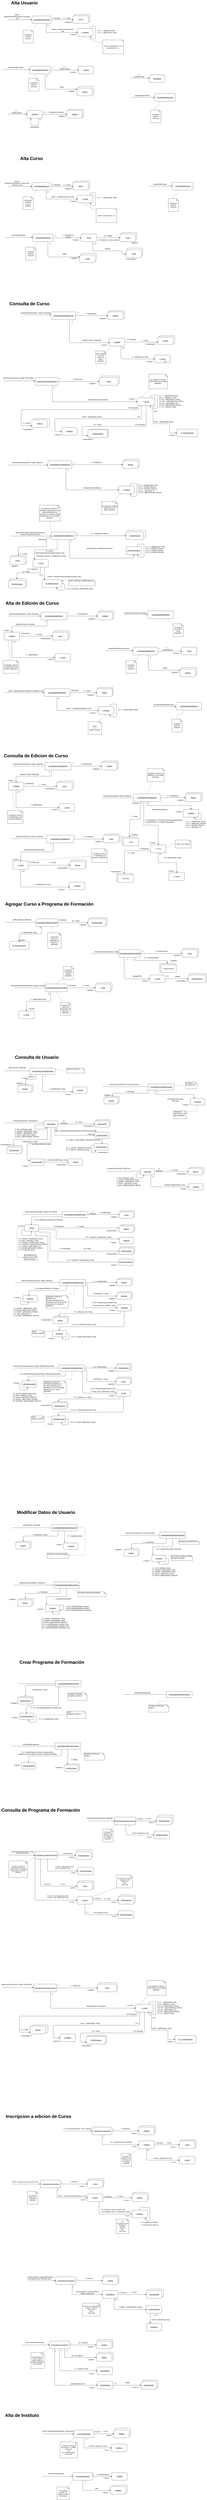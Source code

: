 <mxfile version="13.6.4" type="gitlab">
  <diagram id="NdK-Iwu1NELwD2D8BtvP" name="Page-1">
    <mxGraphModel dx="1673" dy="868" grid="0" gridSize="10" guides="1" tooltips="1" connect="1" arrows="1" fold="1" page="1" pageScale="1" pageWidth="1654" pageHeight="1169" math="0" shadow="0">
      <root>
        <mxCell id="0" />
        <mxCell id="1" parent="0" />
        <mxCell id="WGax3jqfb48JsYN1dhlF-207" value="" style="whiteSpace=wrap;html=1;rounded=1;" parent="1" vertex="1">
          <mxGeometry x="1000.999" y="3612.999" width="120" height="60" as="geometry" />
        </mxCell>
        <mxCell id="WGax3jqfb48JsYN1dhlF-186" value=":ProgramaDeFormacion" style="whiteSpace=wrap;html=1;rounded=1;" parent="1" vertex="1">
          <mxGeometry x="727" y="3379" width="151" height="60" as="geometry" />
        </mxCell>
        <mxCell id="WGax3jqfb48JsYN1dhlF-175" value="" style="whiteSpace=wrap;html=1;rounded=1;" parent="1" vertex="1">
          <mxGeometry x="300.998" y="3296.503" width="120" height="60" as="geometry" />
        </mxCell>
        <mxCell id="WGax3jqfb48JsYN1dhlF-166" value="&lt;u&gt;:Curso&lt;/u&gt;" style="whiteSpace=wrap;html=1;rounded=1;" parent="1" vertex="1">
          <mxGeometry x="817" y="2967" width="147" height="60" as="geometry" />
        </mxCell>
        <mxCell id="WGax3jqfb48JsYN1dhlF-143" value="" style="whiteSpace=wrap;html=1;rounded=1;" parent="1" vertex="1">
          <mxGeometry x="1275.45" y="2654" width="120" height="56.67" as="geometry" />
        </mxCell>
        <mxCell id="WGax3jqfb48JsYN1dhlF-134" value="&lt;u&gt;:Instituto&lt;/u&gt;" style="whiteSpace=wrap;html=1;rounded=1;" parent="1" vertex="1">
          <mxGeometry x="886.454" y="2459.003" width="120" height="60" as="geometry" />
        </mxCell>
        <mxCell id="WGax3jqfb48JsYN1dhlF-127" value="&lt;u&gt;:Curso&lt;/u&gt;" style="whiteSpace=wrap;html=1;rounded=1;" parent="1" vertex="1">
          <mxGeometry x="1025.997" y="1973.002" width="120" height="60" as="geometry" />
        </mxCell>
        <mxCell id="WGax3jqfb48JsYN1dhlF-120" value="" style="whiteSpace=wrap;html=1;rounded=1;" parent="1" vertex="1">
          <mxGeometry x="978" y="1852" width="120" height="60" as="geometry" />
        </mxCell>
        <mxCell id="WGax3jqfb48JsYN1dhlF-49" value="" style="whiteSpace=wrap;html=1;rounded=1;" parent="1" vertex="1">
          <mxGeometry x="564.5" y="896" width="120" height="60" as="geometry" />
        </mxCell>
        <mxCell id="WGax3jqfb48JsYN1dhlF-35" value="" style="whiteSpace=wrap;html=1;rounded=1;" parent="1" vertex="1">
          <mxGeometry x="645.0" y="717.002" width="120" height="60" as="geometry" />
        </mxCell>
        <mxCell id="WGax3jqfb48JsYN1dhlF-6" value="" style="whiteSpace=wrap;html=1;rounded=1;" parent="1" vertex="1">
          <mxGeometry x="612.45" y="158" width="120" height="60" as="geometry" />
        </mxCell>
        <mxCell id="WGax3jqfb48JsYN1dhlF-10" style="edgeStyle=orthogonalEdgeStyle;orthogonalLoop=1;jettySize=auto;html=1;exitX=0.75;exitY=1;exitDx=0;exitDy=0;" parent="1" source="WGax3jqfb48JsYN1dhlF-1" target="WGax3jqfb48JsYN1dhlF-11" edge="1">
          <mxGeometry relative="1" as="geometry">
            <mxPoint x="600.45" y="367" as="targetPoint" />
            <Array as="points">
              <mxPoint x="394.45" y="298" />
              <mxPoint x="600.45" y="298" />
            </Array>
          </mxGeometry>
        </mxCell>
        <mxCell id="WGax3jqfb48JsYN1dhlF-1" value="&lt;u&gt;:ControladorAltaUsuario&lt;/u&gt;" style="html=1;rounded=1;" parent="1" vertex="1">
          <mxGeometry x="284.45" y="170" width="147" height="58" as="geometry" />
        </mxCell>
        <mxCell id="WGax3jqfb48JsYN1dhlF-2" value="" style="html=1;verticalAlign=bottom;endArrow=block;entryX=0;entryY=0.5;entryDx=0;entryDy=0;" parent="1" target="WGax3jqfb48JsYN1dhlF-1" edge="1">
          <mxGeometry width="80" relative="1" as="geometry">
            <mxPoint x="97.45" y="200" as="sourcePoint" />
            <mxPoint x="177.45" y="203" as="targetPoint" />
          </mxGeometry>
        </mxCell>
        <mxCell id="WGax3jqfb48JsYN1dhlF-3" value="&amp;nbsp;existe :=&lt;br&gt;ingresarDtUsuario(usuario: DtUsuario): bool" style="text;html=1;strokeColor=none;fillColor=none;align=center;verticalAlign=middle;whiteSpace=wrap;rounded=1;" parent="1" vertex="1">
          <mxGeometry x="60.45" y="165" width="219" height="20" as="geometry" />
        </mxCell>
        <mxCell id="WGax3jqfb48JsYN1dhlF-4" value="" style="endArrow=classic;html=1;" parent="1" edge="1">
          <mxGeometry width="50" height="50" relative="1" as="geometry">
            <mxPoint x="431.45" y="200" as="sourcePoint" />
            <mxPoint x="603.45" y="200" as="targetPoint" />
          </mxGeometry>
        </mxCell>
        <mxCell id="WGax3jqfb48JsYN1dhlF-5" value=":Usuario" style="whiteSpace=wrap;html=1;rounded=1;" parent="1" vertex="1">
          <mxGeometry x="602.45" y="168" width="120" height="60" as="geometry" />
        </mxCell>
        <mxCell id="WGax3jqfb48JsYN1dhlF-7" value="u := next()" style="text;html=1;strokeColor=none;fillColor=none;align=center;verticalAlign=middle;whiteSpace=wrap;rounded=1;" parent="1" vertex="1">
          <mxGeometry x="516.45" y="178" width="82" height="20" as="geometry" />
        </mxCell>
        <mxCell id="WGax3jqfb48JsYN1dhlF-8" value="1*: [foreach]" style="text;html=1;strokeColor=none;fillColor=none;align=center;verticalAlign=middle;whiteSpace=wrap;rounded=1;" parent="1" vertex="1">
          <mxGeometry x="423.45" y="178" width="99" height="20" as="geometry" />
        </mxCell>
        <mxCell id="WGax3jqfb48JsYN1dhlF-9" value="&amp;lt;&amp;lt;global&amp;gt;&amp;gt;" style="text;html=1;strokeColor=none;fillColor=none;align=center;verticalAlign=middle;whiteSpace=wrap;rounded=1;" parent="1" vertex="1">
          <mxGeometry x="548.45" y="208" width="40" height="20" as="geometry" />
        </mxCell>
        <mxCell id="WGax3jqfb48JsYN1dhlF-11" value="&lt;u&gt;u: Usuario&lt;/u&gt;" style="whiteSpace=wrap;html=1;rounded=1;" parent="1" vertex="1">
          <mxGeometry x="638.45" y="268" width="120" height="60" as="geometry" />
        </mxCell>
        <mxCell id="WGax3jqfb48JsYN1dhlF-12" value="2*:" style="text;html=1;strokeColor=none;fillColor=none;align=center;verticalAlign=middle;whiteSpace=wrap;rounded=1;" parent="1" vertex="1">
          <mxGeometry x="401.45" y="234" width="16" height="20" as="geometry" />
        </mxCell>
        <mxCell id="WGax3jqfb48JsYN1dhlF-13" value="existe := existeUsuario(usuario): bool" style="text;html=1;strokeColor=none;fillColor=none;align=center;verticalAlign=middle;whiteSpace=wrap;rounded=1;" parent="1" vertex="1">
          <mxGeometry x="431.45" y="271" width="184" height="20" as="geometry" />
        </mxCell>
        <mxCell id="WGax3jqfb48JsYN1dhlF-14" style="edgeStyle=orthogonalEdgeStyle;orthogonalLoop=1;jettySize=auto;html=1;exitX=1;exitY=0;exitDx=0;exitDy=0;entryX=0.844;entryY=0.985;entryDx=0;entryDy=0;entryPerimeter=0;" parent="1" source="WGax3jqfb48JsYN1dhlF-11" target="WGax3jqfb48JsYN1dhlF-11" edge="1">
          <mxGeometry relative="1" as="geometry">
            <Array as="points">
              <mxPoint x="739.45" y="268" />
              <mxPoint x="739.45" y="248" />
              <mxPoint x="778.45" y="248" />
              <mxPoint x="778.45" y="348" />
              <mxPoint x="739.45" y="348" />
            </Array>
          </mxGeometry>
        </mxCell>
        <mxCell id="WGax3jqfb48JsYN1dhlF-15" value="2*.1: n := getNick(): string&lt;br&gt;2*.2: c := getCorreo(): string" style="text;html=1;strokeColor=none;fillColor=none;align=left;verticalAlign=middle;whiteSpace=wrap;rounded=1;" parent="1" vertex="1">
          <mxGeometry x="790.45" y="254" width="156" height="74" as="geometry" />
        </mxCell>
        <mxCell id="WGax3jqfb48JsYN1dhlF-18" value="&amp;lt;&amp;lt;local&amp;gt;&amp;gt;" style="text;html=1;strokeColor=none;fillColor=none;align=center;verticalAlign=middle;whiteSpace=wrap;rounded=1;" parent="1" vertex="1">
          <mxGeometry x="585.45" y="305" width="40" height="20" as="geometry" />
        </mxCell>
        <mxCell id="WGax3jqfb48JsYN1dhlF-19" value="" style="endArrow=none;dashed=1;html=1;dashPattern=1 3;strokeWidth=2;exitX=0.25;exitY=1;exitDx=0;exitDy=0;" parent="1" source="WGax3jqfb48JsYN1dhlF-11" target="WGax3jqfb48JsYN1dhlF-20" edge="1">
          <mxGeometry width="50" height="50" relative="1" as="geometry">
            <mxPoint x="636.45" y="406" as="sourcePoint" />
            <mxPoint x="668.45" y="328" as="targetPoint" />
          </mxGeometry>
        </mxCell>
        <mxCell id="WGax3jqfb48JsYN1dhlF-20" value="return: usuario.nick == n || usuario.correo == c" style="shape=note;whiteSpace=wrap;html=1;backgroundOutline=1;darkOpacity=0.05;size=9;rounded=1;" parent="1" vertex="1">
          <mxGeometry x="835.45" y="356" width="161" height="109" as="geometry" />
        </mxCell>
        <mxCell id="WGax3jqfb48JsYN1dhlF-31" style="edgeStyle=orthogonalEdgeStyle;orthogonalLoop=1;jettySize=auto;html=1;exitX=0.75;exitY=1;exitDx=0;exitDy=0;" parent="1" source="WGax3jqfb48JsYN1dhlF-21" target="WGax3jqfb48JsYN1dhlF-32" edge="1">
          <mxGeometry relative="1" as="geometry">
            <mxPoint x="630.34" y="726.792" as="targetPoint" />
            <Array as="points">
              <mxPoint x="387" y="739" />
            </Array>
          </mxGeometry>
        </mxCell>
        <mxCell id="WGax3jqfb48JsYN1dhlF-21" value="&lt;u&gt;:ControladorAltaUsuario&lt;/u&gt;" style="whiteSpace=wrap;html=1;rounded=1;" parent="1" vertex="1">
          <mxGeometry x="268.5" y="560" width="158" height="60" as="geometry" />
        </mxCell>
        <mxCell id="WGax3jqfb48JsYN1dhlF-22" value="" style="endArrow=classic;html=1;" parent="1" edge="1">
          <mxGeometry width="50" height="50" relative="1" as="geometry">
            <mxPoint x="53" y="587" as="sourcePoint" />
            <mxPoint x="269" y="587" as="targetPoint" />
          </mxGeometry>
        </mxCell>
        <mxCell id="WGax3jqfb48JsYN1dhlF-24" value="confirmarAltaUsuario()" style="text;html=1;strokeColor=none;fillColor=none;align=center;verticalAlign=middle;whiteSpace=wrap;rounded=1;" parent="1" vertex="1">
          <mxGeometry x="137" y="560" width="40" height="20" as="geometry" />
        </mxCell>
        <mxCell id="WGax3jqfb48JsYN1dhlF-25" value="" style="endArrow=classic;html=1;" parent="1" edge="1">
          <mxGeometry width="50" height="50" relative="1" as="geometry">
            <mxPoint x="426.5" y="591" as="sourcePoint" />
            <mxPoint x="647" y="591" as="targetPoint" />
          </mxGeometry>
        </mxCell>
        <mxCell id="WGax3jqfb48JsYN1dhlF-26" value="1:" style="text;html=1;strokeColor=none;fillColor=none;align=center;verticalAlign=middle;whiteSpace=wrap;rounded=1;" parent="1" vertex="1">
          <mxGeometry x="426.5" y="563" width="40" height="20" as="geometry" />
        </mxCell>
        <mxCell id="WGax3jqfb48JsYN1dhlF-27" value="u := create(usuario)" style="text;html=1;strokeColor=none;fillColor=none;align=center;verticalAlign=middle;whiteSpace=wrap;rounded=1;" parent="1" vertex="1">
          <mxGeometry x="518" y="563" width="40" height="20" as="geometry" />
        </mxCell>
        <mxCell id="WGax3jqfb48JsYN1dhlF-28" value="" style="endArrow=none;dashed=1;html=1;dashPattern=1 3;strokeWidth=2;exitX=0.25;exitY=1;exitDx=0;exitDy=0;" parent="1" source="WGax3jqfb48JsYN1dhlF-1" target="WGax3jqfb48JsYN1dhlF-29" edge="1">
          <mxGeometry width="50" height="50" relative="1" as="geometry">
            <mxPoint x="283.95" y="276" as="sourcePoint" />
            <mxPoint x="333.95" y="226" as="targetPoint" />
          </mxGeometry>
        </mxCell>
        <mxCell id="WGax3jqfb48JsYN1dhlF-29" value="El sistema recuerda usuario." style="shape=note;whiteSpace=wrap;html=1;backgroundOutline=1;darkOpacity=0.05;size=15;rounded=1;" parent="1" vertex="1">
          <mxGeometry x="214.45" y="280" width="80" height="100" as="geometry" />
        </mxCell>
        <mxCell id="WGax3jqfb48JsYN1dhlF-30" value="&lt;u&gt;:Usuario&lt;/u&gt;" style="whiteSpace=wrap;html=1;rounded=1;" parent="1" vertex="1">
          <mxGeometry x="645" y="560" width="120" height="60" as="geometry" />
        </mxCell>
        <mxCell id="WGax3jqfb48JsYN1dhlF-32" value="&lt;u&gt;:Usuario&lt;/u&gt;" style="whiteSpace=wrap;html=1;rounded=1;" parent="1" vertex="1">
          <mxGeometry x="634.0" y="730.002" width="120" height="60" as="geometry" />
        </mxCell>
        <mxCell id="WGax3jqfb48JsYN1dhlF-33" value="2:" style="text;html=1;align=center;verticalAlign=middle;resizable=0;points=[];autosize=1;rounded=1;" parent="1" vertex="1">
          <mxGeometry x="394" y="628" width="20" height="17" as="geometry" />
        </mxCell>
        <mxCell id="WGax3jqfb48JsYN1dhlF-34" value="add(u)" style="text;html=1;align=center;verticalAlign=middle;resizable=0;points=[];autosize=1;rounded=1;" parent="1" vertex="1">
          <mxGeometry x="495" y="713" width="44" height="17" as="geometry" />
        </mxCell>
        <mxCell id="WGax3jqfb48JsYN1dhlF-37" value="&amp;lt;&amp;lt;local&amp;gt;&amp;gt;" style="text;html=1;align=center;verticalAlign=middle;resizable=0;points=[];autosize=1;rounded=1;" parent="1" vertex="1">
          <mxGeometry x="572" y="598" width="62" height="17" as="geometry" />
        </mxCell>
        <mxCell id="WGax3jqfb48JsYN1dhlF-38" value="&amp;lt;&amp;lt;global&amp;gt;&amp;gt;" style="text;html=1;align=center;verticalAlign=middle;resizable=0;points=[];autosize=1;rounded=1;" parent="1" vertex="1">
          <mxGeometry x="558" y="746" width="70" height="17" as="geometry" />
        </mxCell>
        <mxCell id="WGax3jqfb48JsYN1dhlF-47" style="edgeStyle=orthogonalEdgeStyle;orthogonalLoop=1;jettySize=auto;html=1;exitX=1;exitY=0.5;exitDx=0;exitDy=0;" parent="1" source="WGax3jqfb48JsYN1dhlF-40" target="WGax3jqfb48JsYN1dhlF-48" edge="1">
          <mxGeometry relative="1" as="geometry">
            <mxPoint x="526.5" y="934" as="targetPoint" />
          </mxGeometry>
        </mxCell>
        <mxCell id="WGax3jqfb48JsYN1dhlF-40" value="&lt;u&gt;:Docente&lt;/u&gt;" style="whiteSpace=wrap;html=1;rounded=1;" parent="1" vertex="1">
          <mxGeometry x="244.5" y="904" width="120" height="60" as="geometry" />
        </mxCell>
        <mxCell id="WGax3jqfb48JsYN1dhlF-41" value="&lt;u&gt;:Estudiante&lt;/u&gt;" style="whiteSpace=wrap;html=1;rounded=1;" parent="1" vertex="1">
          <mxGeometry x="1197.5" y="627" width="120" height="60" as="geometry" />
        </mxCell>
        <mxCell id="WGax3jqfb48JsYN1dhlF-42" value="" style="endArrow=classic;html=1;" parent="1" edge="1">
          <mxGeometry width="50" height="50" relative="1" as="geometry">
            <mxPoint x="91.5" y="932" as="sourcePoint" />
            <mxPoint x="244.5" y="932" as="targetPoint" />
          </mxGeometry>
        </mxCell>
        <mxCell id="WGax3jqfb48JsYN1dhlF-43" value="u := create(usuario)" style="text;html=1;strokeColor=none;fillColor=none;align=center;verticalAlign=middle;whiteSpace=wrap;rounded=1;" parent="1" vertex="1">
          <mxGeometry x="143.5" y="904" width="40" height="20" as="geometry" />
        </mxCell>
        <mxCell id="WGax3jqfb48JsYN1dhlF-44" value="" style="endArrow=classic;html=1;" parent="1" edge="1">
          <mxGeometry width="50" height="50" relative="1" as="geometry">
            <mxPoint x="1045.5" y="653" as="sourcePoint" />
            <mxPoint x="1197.5" y="653" as="targetPoint" />
          </mxGeometry>
        </mxCell>
        <mxCell id="WGax3jqfb48JsYN1dhlF-46" value="u := create(usuario)" style="text;html=1;strokeColor=none;fillColor=none;align=center;verticalAlign=middle;whiteSpace=wrap;rounded=1;" parent="1" vertex="1">
          <mxGeometry x="1096.5" y="623" width="40" height="20" as="geometry" />
        </mxCell>
        <mxCell id="WGax3jqfb48JsYN1dhlF-48" value="&lt;u&gt;:Instituto&lt;/u&gt;" style="whiteSpace=wrap;html=1;rounded=1;" parent="1" vertex="1">
          <mxGeometry x="555.5" y="904" width="120" height="60" as="geometry" />
        </mxCell>
        <mxCell id="WGax3jqfb48JsYN1dhlF-50" value="1.1:" style="text;html=1;align=center;verticalAlign=middle;resizable=0;points=[];autosize=1;rounded=1;" parent="1" vertex="1">
          <mxGeometry x="364.5" y="909" width="30" height="17" as="geometry" />
        </mxCell>
        <mxCell id="WGax3jqfb48JsYN1dhlF-51" value="i := find(usuario.instituto)" style="text;html=1;align=center;verticalAlign=middle;resizable=0;points=[];autosize=1;rounded=1;" parent="1" vertex="1">
          <mxGeometry x="393.5" y="909" width="141" height="17" as="geometry" />
        </mxCell>
        <mxCell id="WGax3jqfb48JsYN1dhlF-52" value="&amp;lt;&amp;lt;global&amp;gt;&amp;gt;" style="text;html=1;align=center;verticalAlign=middle;resizable=0;points=[];autosize=1;rounded=1;" parent="1" vertex="1">
          <mxGeometry x="481.5" y="940" width="70" height="17" as="geometry" />
        </mxCell>
        <mxCell id="WGax3jqfb48JsYN1dhlF-53" style="edgeStyle=orthogonalEdgeStyle;orthogonalLoop=1;jettySize=auto;html=1;exitX=0.75;exitY=1;exitDx=0;exitDy=0;entryX=0.25;entryY=1;entryDx=0;entryDy=0;" parent="1" source="WGax3jqfb48JsYN1dhlF-40" target="WGax3jqfb48JsYN1dhlF-40" edge="1">
          <mxGeometry relative="1" as="geometry">
            <Array as="points">
              <mxPoint x="334.5" y="1019" />
              <mxPoint x="274.5" y="1019" />
            </Array>
          </mxGeometry>
        </mxCell>
        <mxCell id="WGax3jqfb48JsYN1dhlF-54" value="setInstituto(i)" style="text;html=1;align=center;verticalAlign=middle;resizable=0;points=[];autosize=1;rounded=1;" parent="1" vertex="1">
          <mxGeometry x="265" y="1024" width="79" height="17" as="geometry" />
        </mxCell>
        <mxCell id="WGax3jqfb48JsYN1dhlF-55" value="1.2:" style="text;html=1;align=center;verticalAlign=middle;resizable=0;points=[];autosize=1;rounded=1;" parent="1" vertex="1">
          <mxGeometry x="334.5" y="966" width="30" height="17" as="geometry" />
        </mxCell>
        <mxCell id="WGax3jqfb48JsYN1dhlF-56" value="&lt;u&gt;:ControladorAltaUsuario&lt;/u&gt;" style="whiteSpace=wrap;html=1;rounded=1;" parent="1" vertex="1">
          <mxGeometry x="1238.5" y="773" width="162" height="60" as="geometry" />
        </mxCell>
        <mxCell id="WGax3jqfb48JsYN1dhlF-57" value="" style="endArrow=none;dashed=1;html=1;dashPattern=1 3;strokeWidth=2;exitX=0.25;exitY=1;exitDx=0;exitDy=0;entryX=0;entryY=0;entryDx=65;entryDy=15;entryPerimeter=0;" parent="1" source="WGax3jqfb48JsYN1dhlF-21" target="WGax3jqfb48JsYN1dhlF-58" edge="1">
          <mxGeometry width="50" height="50" relative="1" as="geometry">
            <mxPoint x="277.5" y="670" as="sourcePoint" />
            <mxPoint x="327.5" y="620" as="targetPoint" />
          </mxGeometry>
        </mxCell>
        <mxCell id="WGax3jqfb48JsYN1dhlF-58" value="El sistema libera la memoria." style="shape=note;whiteSpace=wrap;html=1;backgroundOutline=1;darkOpacity=0.05;size=17;rounded=1;" parent="1" vertex="1">
          <mxGeometry x="258.57" y="654" width="80" height="100" as="geometry" />
        </mxCell>
        <mxCell id="WGax3jqfb48JsYN1dhlF-59" value="" style="endArrow=classic;html=1;" parent="1" edge="1">
          <mxGeometry width="50" height="50" relative="1" as="geometry">
            <mxPoint x="1058.5" y="802" as="sourcePoint" />
            <mxPoint x="1238.5" y="802" as="targetPoint" />
          </mxGeometry>
        </mxCell>
        <mxCell id="WGax3jqfb48JsYN1dhlF-60" value="cancelarAltaUsuario()" style="text;html=1;align=center;verticalAlign=middle;resizable=0;points=[];autosize=1;rounded=1;" parent="1" vertex="1">
          <mxGeometry x="1078.5" y="779" width="126" height="17" as="geometry" />
        </mxCell>
        <mxCell id="WGax3jqfb48JsYN1dhlF-62" style="edgeStyle=orthogonalEdgeStyle;orthogonalLoop=1;jettySize=auto;html=1;exitX=0.5;exitY=0;exitDx=0;exitDy=0;exitPerimeter=0;entryX=0.25;entryY=1;entryDx=0;entryDy=0;dashed=1;endArrow=none;endFill=0;" parent="1" source="WGax3jqfb48JsYN1dhlF-61" target="WGax3jqfb48JsYN1dhlF-56" edge="1">
          <mxGeometry relative="1" as="geometry" />
        </mxCell>
        <mxCell id="WGax3jqfb48JsYN1dhlF-61" value="El sistema libera la memoria." style="shape=note;whiteSpace=wrap;html=1;backgroundOutline=1;darkOpacity=0.05;size=17;rounded=1;" parent="1" vertex="1">
          <mxGeometry x="1207.5" y="900" width="80" height="100" as="geometry" />
        </mxCell>
        <mxCell id="WGax3jqfb48JsYN1dhlF-72" value="" style="whiteSpace=wrap;html=1;rounded=1;" parent="1" vertex="1">
          <mxGeometry x="612" y="1452" width="120" height="60" as="geometry" />
        </mxCell>
        <mxCell id="WGax3jqfb48JsYN1dhlF-73" style="edgeStyle=orthogonalEdgeStyle;orthogonalLoop=1;jettySize=auto;html=1;exitX=0.75;exitY=1;exitDx=0;exitDy=0;" parent="1" source="WGax3jqfb48JsYN1dhlF-74" target="WGax3jqfb48JsYN1dhlF-82" edge="1">
          <mxGeometry relative="1" as="geometry">
            <mxPoint x="600" y="1661" as="targetPoint" />
            <Array as="points">
              <mxPoint x="394" y="1592" />
              <mxPoint x="600" y="1592" />
            </Array>
          </mxGeometry>
        </mxCell>
        <mxCell id="WGax3jqfb48JsYN1dhlF-74" value="&lt;u&gt;:ControladorAltaCurso&lt;/u&gt;" style="html=1;rounded=1;" parent="1" vertex="1">
          <mxGeometry x="284" y="1464" width="147" height="58" as="geometry" />
        </mxCell>
        <mxCell id="WGax3jqfb48JsYN1dhlF-75" value="" style="html=1;verticalAlign=bottom;endArrow=block;entryX=0;entryY=0.5;entryDx=0;entryDy=0;" parent="1" target="WGax3jqfb48JsYN1dhlF-74" edge="1">
          <mxGeometry width="80" relative="1" as="geometry">
            <mxPoint x="97" y="1494" as="sourcePoint" />
            <mxPoint x="177" y="1497" as="targetPoint" />
          </mxGeometry>
        </mxCell>
        <mxCell id="WGax3jqfb48JsYN1dhlF-76" value="&amp;nbsp;existe :=&lt;br&gt;ingresarCurso(instituto: string, curso: DtCurso): bool" style="text;html=1;strokeColor=none;fillColor=none;align=center;verticalAlign=middle;whiteSpace=wrap;rounded=1;" parent="1" vertex="1">
          <mxGeometry x="60" y="1459" width="219" height="20" as="geometry" />
        </mxCell>
        <mxCell id="WGax3jqfb48JsYN1dhlF-77" value="" style="endArrow=classic;html=1;" parent="1" edge="1">
          <mxGeometry width="50" height="50" relative="1" as="geometry">
            <mxPoint x="431" y="1494" as="sourcePoint" />
            <mxPoint x="603" y="1494" as="targetPoint" />
          </mxGeometry>
        </mxCell>
        <mxCell id="WGax3jqfb48JsYN1dhlF-78" value="&lt;u&gt;:Curso&lt;/u&gt;" style="whiteSpace=wrap;html=1;rounded=1;" parent="1" vertex="1">
          <mxGeometry x="602" y="1462" width="120" height="60" as="geometry" />
        </mxCell>
        <mxCell id="WGax3jqfb48JsYN1dhlF-79" value="c := next()" style="text;html=1;strokeColor=none;fillColor=none;align=center;verticalAlign=middle;whiteSpace=wrap;rounded=1;" parent="1" vertex="1">
          <mxGeometry x="516" y="1472" width="82" height="20" as="geometry" />
        </mxCell>
        <mxCell id="WGax3jqfb48JsYN1dhlF-80" value="1*: [foreach]" style="text;html=1;strokeColor=none;fillColor=none;align=center;verticalAlign=middle;whiteSpace=wrap;rounded=1;" parent="1" vertex="1">
          <mxGeometry x="423" y="1472" width="99" height="20" as="geometry" />
        </mxCell>
        <mxCell id="WGax3jqfb48JsYN1dhlF-81" value="&amp;lt;&amp;lt;global&amp;gt;&amp;gt;" style="text;html=1;strokeColor=none;fillColor=none;align=center;verticalAlign=middle;whiteSpace=wrap;rounded=1;" parent="1" vertex="1">
          <mxGeometry x="548" y="1502" width="40" height="20" as="geometry" />
        </mxCell>
        <mxCell id="WGax3jqfb48JsYN1dhlF-82" value="&lt;u&gt;c: Curso&lt;/u&gt;" style="whiteSpace=wrap;html=1;rounded=1;" parent="1" vertex="1">
          <mxGeometry x="638" y="1562" width="120" height="60" as="geometry" />
        </mxCell>
        <mxCell id="WGax3jqfb48JsYN1dhlF-83" value="2*:" style="text;html=1;strokeColor=none;fillColor=none;align=center;verticalAlign=middle;whiteSpace=wrap;rounded=1;" parent="1" vertex="1">
          <mxGeometry x="401" y="1528" width="16" height="20" as="geometry" />
        </mxCell>
        <mxCell id="WGax3jqfb48JsYN1dhlF-84" value="existe := existeCurso(curso): bool" style="text;html=1;strokeColor=none;fillColor=none;align=center;verticalAlign=middle;whiteSpace=wrap;rounded=1;" parent="1" vertex="1">
          <mxGeometry x="431" y="1565" width="184" height="20" as="geometry" />
        </mxCell>
        <mxCell id="WGax3jqfb48JsYN1dhlF-85" style="edgeStyle=orthogonalEdgeStyle;orthogonalLoop=1;jettySize=auto;html=1;exitX=1;exitY=0;exitDx=0;exitDy=0;entryX=0.844;entryY=0.985;entryDx=0;entryDy=0;entryPerimeter=0;" parent="1" source="WGax3jqfb48JsYN1dhlF-82" target="WGax3jqfb48JsYN1dhlF-82" edge="1">
          <mxGeometry relative="1" as="geometry">
            <Array as="points">
              <mxPoint x="739" y="1562" />
              <mxPoint x="739" y="1542" />
              <mxPoint x="778" y="1542" />
              <mxPoint x="778" y="1642" />
              <mxPoint x="739" y="1642" />
            </Array>
          </mxGeometry>
        </mxCell>
        <mxCell id="WGax3jqfb48JsYN1dhlF-86" value="2*.1: c := getnombre(): string&lt;br&gt;&amp;nbsp; &amp;nbsp;&amp;nbsp;" style="text;html=1;strokeColor=none;fillColor=none;align=center;verticalAlign=middle;whiteSpace=wrap;rounded=1;" parent="1" vertex="1">
          <mxGeometry x="788" y="1551" width="156" height="74" as="geometry" />
        </mxCell>
        <mxCell id="WGax3jqfb48JsYN1dhlF-87" value="&amp;lt;&amp;lt;local&amp;gt;&amp;gt;" style="text;html=1;strokeColor=none;fillColor=none;align=center;verticalAlign=middle;whiteSpace=wrap;rounded=1;" parent="1" vertex="1">
          <mxGeometry x="585" y="1599" width="40" height="20" as="geometry" />
        </mxCell>
        <mxCell id="WGax3jqfb48JsYN1dhlF-88" value="" style="endArrow=none;dashed=1;html=1;dashPattern=1 3;strokeWidth=2;exitX=0.25;exitY=1;exitDx=0;exitDy=0;" parent="1" source="WGax3jqfb48JsYN1dhlF-82" target="WGax3jqfb48JsYN1dhlF-89" edge="1">
          <mxGeometry width="50" height="50" relative="1" as="geometry">
            <mxPoint x="636" y="1700" as="sourcePoint" />
            <mxPoint x="668" y="1622" as="targetPoint" />
          </mxGeometry>
        </mxCell>
        <mxCell id="WGax3jqfb48JsYN1dhlF-89" value="return: curso.nombre == c" style="shape=note;whiteSpace=wrap;html=1;backgroundOutline=1;darkOpacity=0.05;size=9;rounded=1;" parent="1" vertex="1">
          <mxGeometry x="783" y="1666" width="161" height="109" as="geometry" />
        </mxCell>
        <mxCell id="WGax3jqfb48JsYN1dhlF-90" value="" style="endArrow=none;dashed=1;html=1;dashPattern=1 3;strokeWidth=2;exitX=0.25;exitY=1;exitDx=0;exitDy=0;" parent="1" source="WGax3jqfb48JsYN1dhlF-74" target="WGax3jqfb48JsYN1dhlF-91" edge="1">
          <mxGeometry width="50" height="50" relative="1" as="geometry">
            <mxPoint x="283.5" y="1570" as="sourcePoint" />
            <mxPoint x="333.5" y="1520" as="targetPoint" />
          </mxGeometry>
        </mxCell>
        <mxCell id="WGax3jqfb48JsYN1dhlF-91" value="El sistema recuerda curso e instituto." style="shape=note;whiteSpace=wrap;html=1;backgroundOutline=1;darkOpacity=0.05;size=15;rounded=1;" parent="1" vertex="1">
          <mxGeometry x="214" y="1574" width="80" height="100" as="geometry" />
        </mxCell>
        <mxCell id="WGax3jqfb48JsYN1dhlF-92" value="" style="whiteSpace=wrap;html=1;rounded=1;" parent="1" vertex="1">
          <mxGeometry x="666.0" y="2013.002" width="120" height="60" as="geometry" />
        </mxCell>
        <mxCell id="WGax3jqfb48JsYN1dhlF-93" style="edgeStyle=orthogonalEdgeStyle;orthogonalLoop=1;jettySize=auto;html=1;exitX=0.75;exitY=1;exitDx=0;exitDy=0;" parent="1" source="WGax3jqfb48JsYN1dhlF-94" target="WGax3jqfb48JsYN1dhlF-101" edge="1">
          <mxGeometry relative="1" as="geometry">
            <mxPoint x="651.34" y="2029.792" as="targetPoint" />
            <Array as="points">
              <mxPoint x="408" y="2042" />
            </Array>
          </mxGeometry>
        </mxCell>
        <mxCell id="WGax3jqfb48JsYN1dhlF-94" value="&lt;u&gt;:ControladorAltaCurso&lt;/u&gt;" style="whiteSpace=wrap;html=1;rounded=1;" parent="1" vertex="1">
          <mxGeometry x="289.5" y="1863" width="158" height="60" as="geometry" />
        </mxCell>
        <mxCell id="WGax3jqfb48JsYN1dhlF-95" value="" style="endArrow=classic;html=1;" parent="1" edge="1">
          <mxGeometry width="50" height="50" relative="1" as="geometry">
            <mxPoint x="74" y="1890" as="sourcePoint" />
            <mxPoint x="290" y="1890" as="targetPoint" />
          </mxGeometry>
        </mxCell>
        <mxCell id="WGax3jqfb48JsYN1dhlF-96" value="confirmarAltaCurso()" style="text;html=1;strokeColor=none;fillColor=none;align=center;verticalAlign=middle;whiteSpace=wrap;rounded=1;" parent="1" vertex="1">
          <mxGeometry x="158" y="1863" width="40" height="20" as="geometry" />
        </mxCell>
        <mxCell id="WGax3jqfb48JsYN1dhlF-97" value="" style="endArrow=classic;html=1;" parent="1" edge="1">
          <mxGeometry width="50" height="50" relative="1" as="geometry">
            <mxPoint x="447.5" y="1894" as="sourcePoint" />
            <mxPoint x="668" y="1894" as="targetPoint" />
          </mxGeometry>
        </mxCell>
        <mxCell id="WGax3jqfb48JsYN1dhlF-98" value="1:" style="text;html=1;strokeColor=none;fillColor=none;align=center;verticalAlign=middle;whiteSpace=wrap;rounded=1;" parent="1" vertex="1">
          <mxGeometry x="447.5" y="1866" width="40" height="20" as="geometry" />
        </mxCell>
        <mxCell id="WGax3jqfb48JsYN1dhlF-99" value="c := create(curso, instituto)" style="text;html=1;strokeColor=none;fillColor=none;align=center;verticalAlign=middle;whiteSpace=wrap;rounded=1;" parent="1" vertex="1">
          <mxGeometry x="497" y="1869" width="135" height="20" as="geometry" />
        </mxCell>
        <mxCell id="WGax3jqfb48JsYN1dhlF-117" style="edgeStyle=orthogonalEdgeStyle;orthogonalLoop=1;jettySize=auto;html=1;exitX=1;exitY=0.5;exitDx=0;exitDy=0;endArrow=classic;endFill=1;" parent="1" source="WGax3jqfb48JsYN1dhlF-100" edge="1">
          <mxGeometry relative="1" as="geometry">
            <mxPoint x="969.785" y="1893" as="targetPoint" />
          </mxGeometry>
        </mxCell>
        <mxCell id="WGax3jqfb48JsYN1dhlF-123" style="edgeStyle=orthogonalEdgeStyle;orthogonalLoop=1;jettySize=auto;html=1;exitX=0.75;exitY=1;exitDx=0;exitDy=0;endArrow=classic;endFill=1;" parent="1" source="WGax3jqfb48JsYN1dhlF-100" target="WGax3jqfb48JsYN1dhlF-124" edge="1">
          <mxGeometry relative="1" as="geometry">
            <mxPoint x="992.007" y="2020.792" as="targetPoint" />
            <Array as="points">
              <mxPoint x="756" y="1994" />
              <mxPoint x="984" y="1994" />
              <mxPoint x="984" y="2019" />
            </Array>
          </mxGeometry>
        </mxCell>
        <mxCell id="WGax3jqfb48JsYN1dhlF-100" value="&lt;u&gt;:Curso&lt;/u&gt;" style="whiteSpace=wrap;html=1;rounded=1;" parent="1" vertex="1">
          <mxGeometry x="666" y="1863" width="120" height="60" as="geometry" />
        </mxCell>
        <mxCell id="WGax3jqfb48JsYN1dhlF-101" value="&lt;u&gt;:Curso&lt;/u&gt;" style="whiteSpace=wrap;html=1;rounded=1;" parent="1" vertex="1">
          <mxGeometry x="655.0" y="2026.002" width="120" height="60" as="geometry" />
        </mxCell>
        <mxCell id="WGax3jqfb48JsYN1dhlF-102" value="2:" style="text;html=1;align=center;verticalAlign=middle;resizable=0;points=[];autosize=1;rounded=1;" parent="1" vertex="1">
          <mxGeometry x="415" y="1931" width="20" height="17" as="geometry" />
        </mxCell>
        <mxCell id="WGax3jqfb48JsYN1dhlF-103" value="add(c)" style="text;html=1;align=center;verticalAlign=middle;resizable=0;points=[];autosize=1;rounded=1;" parent="1" vertex="1">
          <mxGeometry x="516" y="2009" width="44" height="17" as="geometry" />
        </mxCell>
        <mxCell id="WGax3jqfb48JsYN1dhlF-104" value="&amp;lt;&amp;lt;local&amp;gt;&amp;gt;" style="text;html=1;align=center;verticalAlign=middle;resizable=0;points=[];autosize=1;rounded=1;" parent="1" vertex="1">
          <mxGeometry x="593" y="1901" width="62" height="17" as="geometry" />
        </mxCell>
        <mxCell id="WGax3jqfb48JsYN1dhlF-105" value="&amp;lt;&amp;lt;global&amp;gt;&amp;gt;" style="text;html=1;align=center;verticalAlign=middle;resizable=0;points=[];autosize=1;rounded=1;" parent="1" vertex="1">
          <mxGeometry x="579" y="2042" width="70" height="17" as="geometry" />
        </mxCell>
        <mxCell id="WGax3jqfb48JsYN1dhlF-106" value="" style="endArrow=none;dashed=1;html=1;dashPattern=1 3;strokeWidth=2;exitX=0.25;exitY=1;exitDx=0;exitDy=0;entryX=0;entryY=0;entryDx=65;entryDy=15;entryPerimeter=0;" parent="1" source="WGax3jqfb48JsYN1dhlF-94" target="WGax3jqfb48JsYN1dhlF-107" edge="1">
          <mxGeometry width="50" height="50" relative="1" as="geometry">
            <mxPoint x="298.5" y="1973" as="sourcePoint" />
            <mxPoint x="348.5" y="1923" as="targetPoint" />
          </mxGeometry>
        </mxCell>
        <mxCell id="WGax3jqfb48JsYN1dhlF-107" value="El sistema libera la memoria." style="shape=note;whiteSpace=wrap;html=1;backgroundOutline=1;darkOpacity=0.05;size=17;rounded=1;" parent="1" vertex="1">
          <mxGeometry x="235.0" y="1966" width="80" height="100" as="geometry" />
        </mxCell>
        <mxCell id="WGax3jqfb48JsYN1dhlF-109" value="&lt;u&gt;:ControladorAltaCurso&lt;/u&gt;" style="whiteSpace=wrap;html=1;rounded=1;" parent="1" vertex="1">
          <mxGeometry x="1376" y="1462" width="162" height="60" as="geometry" />
        </mxCell>
        <mxCell id="WGax3jqfb48JsYN1dhlF-110" value="" style="endArrow=classic;html=1;" parent="1" edge="1">
          <mxGeometry width="50" height="50" relative="1" as="geometry">
            <mxPoint x="1196" y="1491" as="sourcePoint" />
            <mxPoint x="1376" y="1491" as="targetPoint" />
          </mxGeometry>
        </mxCell>
        <mxCell id="WGax3jqfb48JsYN1dhlF-111" value="cancelarAltaCurso()" style="text;html=1;align=center;verticalAlign=middle;resizable=0;points=[];autosize=1;rounded=1;" parent="1" vertex="1">
          <mxGeometry x="1221" y="1468" width="116" height="17" as="geometry" />
        </mxCell>
        <mxCell id="WGax3jqfb48JsYN1dhlF-112" style="edgeStyle=orthogonalEdgeStyle;orthogonalLoop=1;jettySize=auto;html=1;exitX=0.5;exitY=0;exitDx=0;exitDy=0;exitPerimeter=0;entryX=0.25;entryY=1;entryDx=0;entryDy=0;dashed=1;endArrow=none;endFill=0;" parent="1" source="WGax3jqfb48JsYN1dhlF-113" target="WGax3jqfb48JsYN1dhlF-109" edge="1">
          <mxGeometry relative="1" as="geometry" />
        </mxCell>
        <mxCell id="WGax3jqfb48JsYN1dhlF-113" value="El sistema libera la memoria." style="shape=note;whiteSpace=wrap;html=1;backgroundOutline=1;darkOpacity=0.05;size=17;rounded=1;" parent="1" vertex="1">
          <mxGeometry x="1345.0" y="1589" width="80" height="100" as="geometry" />
        </mxCell>
        <mxCell id="WGax3jqfb48JsYN1dhlF-132" style="edgeStyle=orthogonalEdgeStyle;orthogonalLoop=1;jettySize=auto;html=1;exitX=1;exitY=0.5;exitDx=0;exitDy=0;endArrow=classic;endFill=1;" parent="1" source="WGax3jqfb48JsYN1dhlF-114" target="WGax3jqfb48JsYN1dhlF-133" edge="1">
          <mxGeometry relative="1" as="geometry">
            <mxPoint x="895.604" y="2497.833" as="targetPoint" />
          </mxGeometry>
        </mxCell>
        <mxCell id="WGax3jqfb48JsYN1dhlF-137" style="edgeStyle=orthogonalEdgeStyle;orthogonalLoop=1;jettySize=auto;html=1;exitX=0.75;exitY=1;exitDx=0;exitDy=0;endArrow=classic;endFill=1;" parent="1" source="WGax3jqfb48JsYN1dhlF-114" target="WGax3jqfb48JsYN1dhlF-138" edge="1">
          <mxGeometry relative="1" as="geometry">
            <mxPoint x="930.789" y="2735.438" as="targetPoint" />
            <Array as="points">
              <mxPoint x="576.45" y="2708" />
              <mxPoint x="930.45" y="2708" />
            </Array>
          </mxGeometry>
        </mxCell>
        <mxCell id="WGax3jqfb48JsYN1dhlF-114" value="&lt;u&gt;:ControladorConsultaDeCurso&lt;/u&gt;" style="whiteSpace=wrap;html=1;rounded=1;" parent="1" vertex="1">
          <mxGeometry x="432.95" y="2468" width="191" height="60" as="geometry" />
        </mxCell>
        <mxCell id="WGax3jqfb48JsYN1dhlF-118" value="&lt;u&gt;:Curso&lt;/u&gt;" style="whiteSpace=wrap;html=1;rounded=1;" parent="1" vertex="1">
          <mxGeometry x="969" y="1863" width="120" height="60" as="geometry" />
        </mxCell>
        <mxCell id="WGax3jqfb48JsYN1dhlF-119" value="1.1*: [forall p in cursos.previas]&amp;nbsp;" style="text;html=1;align=center;verticalAlign=middle;resizable=0;points=[];autosize=1;rounded=1;" parent="1" vertex="1">
          <mxGeometry x="790" y="1901" width="177" height="17" as="geometry" />
        </mxCell>
        <mxCell id="WGax3jqfb48JsYN1dhlF-122" value="cp := find(p)" style="text;html=1;align=center;verticalAlign=middle;resizable=0;points=[];autosize=1;rounded=1;" parent="1" vertex="1">
          <mxGeometry x="838" y="1869" width="73" height="17" as="geometry" />
        </mxCell>
        <mxCell id="WGax3jqfb48JsYN1dhlF-124" value="&lt;u&gt;:Curso&lt;/u&gt;" style="whiteSpace=wrap;html=1;rounded=1;" parent="1" vertex="1">
          <mxGeometry x="1015.997" y="1986.002" width="120" height="60" as="geometry" />
        </mxCell>
        <mxCell id="WGax3jqfb48JsYN1dhlF-125" value="1.2*:" style="text;html=1;align=center;verticalAlign=middle;resizable=0;points=[];autosize=1;rounded=1;" parent="1" vertex="1">
          <mxGeometry x="756" y="1931" width="34" height="17" as="geometry" />
        </mxCell>
        <mxCell id="WGax3jqfb48JsYN1dhlF-126" value="&amp;lt;&amp;lt;global&amp;gt;&amp;gt;" style="text;html=1;align=center;verticalAlign=middle;resizable=0;points=[];autosize=1;rounded=1;" parent="1" vertex="1">
          <mxGeometry x="1047" y="1923" width="70" height="17" as="geometry" />
        </mxCell>
        <mxCell id="WGax3jqfb48JsYN1dhlF-128" value="add(cp)" style="text;html=1;align=center;verticalAlign=middle;resizable=0;points=[];autosize=1;rounded=1;" parent="1" vertex="1">
          <mxGeometry x="846" y="1969" width="51" height="17" as="geometry" />
        </mxCell>
        <mxCell id="WGax3jqfb48JsYN1dhlF-129" value="&amp;lt;&amp;lt;association&amp;gt;&amp;gt;" style="text;html=1;align=center;verticalAlign=middle;resizable=0;points=[];autosize=1;rounded=1;" parent="1" vertex="1">
          <mxGeometry x="1007" y="2049" width="98" height="17" as="geometry" />
        </mxCell>
        <mxCell id="WGax3jqfb48JsYN1dhlF-130" value="" style="endArrow=classic;html=1;" parent="1" edge="1">
          <mxGeometry width="50" height="50" relative="1" as="geometry">
            <mxPoint x="222.45" y="2492" as="sourcePoint" />
            <mxPoint x="430.95" y="2492" as="targetPoint" />
          </mxGeometry>
        </mxCell>
        <mxCell id="WGax3jqfb48JsYN1dhlF-131" value="&amp;nbsp;&lt;br&gt;ingresarInstituto(instituto: string): set(string)" style="text;html=1;strokeColor=none;fillColor=none;align=center;verticalAlign=middle;whiteSpace=wrap;rounded=1;" parent="1" vertex="1">
          <mxGeometry x="182.95" y="2459" width="257" height="20" as="geometry" />
        </mxCell>
        <mxCell id="WGax3jqfb48JsYN1dhlF-133" value="&lt;u&gt;:Instituto&lt;/u&gt;" style="whiteSpace=wrap;html=1;rounded=1;" parent="1" vertex="1">
          <mxGeometry x="873.454" y="2468.003" width="120" height="60" as="geometry" />
        </mxCell>
        <mxCell id="WGax3jqfb48JsYN1dhlF-135" value="1:" style="text;html=1;align=center;verticalAlign=middle;resizable=0;points=[];autosize=1;rounded=1;" parent="1" vertex="1">
          <mxGeometry x="630.95" y="2462" width="20" height="17" as="geometry" />
        </mxCell>
        <mxCell id="WGax3jqfb48JsYN1dhlF-136" value="i := find(instituto)" style="text;html=1;align=center;verticalAlign=middle;resizable=0;points=[];autosize=1;rounded=1;" parent="1" vertex="1">
          <mxGeometry x="692.45" y="2474" width="98" height="17" as="geometry" />
        </mxCell>
        <mxCell id="WGax3jqfb48JsYN1dhlF-141" style="edgeStyle=orthogonalEdgeStyle;orthogonalLoop=1;jettySize=auto;html=1;exitX=1;exitY=0.25;exitDx=0;exitDy=0;endArrow=classic;endFill=1;" parent="1" source="WGax3jqfb48JsYN1dhlF-138" target="WGax3jqfb48JsYN1dhlF-142" edge="1">
          <mxGeometry relative="1" as="geometry">
            <mxPoint x="1276.159" y="2688.667" as="targetPoint" />
            <Array as="points">
              <mxPoint x="1006.45" y="2704" />
            </Array>
          </mxGeometry>
        </mxCell>
        <mxCell id="WGax3jqfb48JsYN1dhlF-146" style="edgeStyle=orthogonalEdgeStyle;orthogonalLoop=1;jettySize=auto;html=1;exitX=0.75;exitY=1;exitDx=0;exitDy=0;endArrow=classic;endFill=1;" parent="1" source="WGax3jqfb48JsYN1dhlF-138" target="WGax3jqfb48JsYN1dhlF-147" edge="1">
          <mxGeometry relative="1" as="geometry">
            <mxPoint x="1265.974" y="2846.549" as="targetPoint" />
            <Array as="points">
              <mxPoint x="976.45" y="2834" />
              <mxPoint x="1299.45" y="2834" />
            </Array>
          </mxGeometry>
        </mxCell>
        <mxCell id="WGax3jqfb48JsYN1dhlF-138" value="&lt;u&gt;i: Instituto&lt;/u&gt;" style="whiteSpace=wrap;html=1;rounded=1;" parent="1" vertex="1">
          <mxGeometry x="886.449" y="2673.998" width="120" height="60" as="geometry" />
        </mxCell>
        <mxCell id="WGax3jqfb48JsYN1dhlF-139" value="2:&amp;nbsp;" style="text;html=1;align=center;verticalAlign=middle;resizable=0;points=[];autosize=1;rounded=1;" parent="1" vertex="1">
          <mxGeometry x="587.45" y="2536" width="23" height="17" as="geometry" />
        </mxCell>
        <mxCell id="WGax3jqfb48JsYN1dhlF-140" value="obtenerCursos(): set(string)" style="text;html=1;align=center;verticalAlign=middle;resizable=0;points=[];autosize=1;rounded=1;" parent="1" vertex="1">
          <mxGeometry x="668.45" y="2680" width="157" height="17" as="geometry" />
        </mxCell>
        <mxCell id="WGax3jqfb48JsYN1dhlF-142" value="&lt;u&gt;:Cursos&lt;/u&gt;" style="whiteSpace=wrap;html=1;rounded=1;" parent="1" vertex="1">
          <mxGeometry x="1263.45" y="2664.33" width="120" height="56.67" as="geometry" />
        </mxCell>
        <mxCell id="WGax3jqfb48JsYN1dhlF-144" value="2.1* [foreach]" style="text;html=1;align=center;verticalAlign=middle;resizable=0;points=[];autosize=1;rounded=1;" parent="1" vertex="1">
          <mxGeometry x="1016.45" y="2674" width="81" height="17" as="geometry" />
        </mxCell>
        <mxCell id="WGax3jqfb48JsYN1dhlF-145" value="c := next()" style="text;html=1;align=center;verticalAlign=middle;resizable=0;points=[];autosize=1;rounded=1;" parent="1" vertex="1">
          <mxGeometry x="1129.45" y="2682" width="63" height="17" as="geometry" />
        </mxCell>
        <mxCell id="WGax3jqfb48JsYN1dhlF-147" value="&lt;u&gt;c: Curso&lt;/u&gt;" style="whiteSpace=wrap;html=1;rounded=1;" parent="1" vertex="1">
          <mxGeometry x="1239.454" y="2803.999" width="120" height="60" as="geometry" />
        </mxCell>
        <mxCell id="WGax3jqfb48JsYN1dhlF-148" value="2.2*:" style="text;html=1;align=center;verticalAlign=middle;resizable=0;points=[];autosize=1;rounded=1;" parent="1" vertex="1">
          <mxGeometry x="980.45" y="2739" width="34" height="17" as="geometry" />
        </mxCell>
        <mxCell id="WGax3jqfb48JsYN1dhlF-149" value="n := getNombre(): string" style="text;html=1;align=center;verticalAlign=middle;resizable=0;points=[];autosize=1;rounded=1;" parent="1" vertex="1">
          <mxGeometry x="1055.45" y="2810" width="137" height="17" as="geometry" />
        </mxCell>
        <mxCell id="WGax3jqfb48JsYN1dhlF-150" value="" style="endArrow=none;dashed=1;html=1;dashPattern=1 3;strokeWidth=2;exitX=0.25;exitY=1;exitDx=0;exitDy=0;entryX=0;entryY=0;entryDx=65;entryDy=15;entryPerimeter=0;" parent="1" source="WGax3jqfb48JsYN1dhlF-138" target="WGax3jqfb48JsYN1dhlF-151" edge="1">
          <mxGeometry width="50" height="50" relative="1" as="geometry">
            <mxPoint x="852.45" y="2782" as="sourcePoint" />
            <mxPoint x="902.45" y="2732" as="targetPoint" />
          </mxGeometry>
        </mxCell>
        <mxCell id="WGax3jqfb48JsYN1dhlF-151" value="crea y retorna un set de string con cada n obtenido." style="shape=note;whiteSpace=wrap;html=1;backgroundOutline=1;darkOpacity=0.05;size=15;rounded=1;" parent="1" vertex="1">
          <mxGeometry x="779.45" y="2772" width="80" height="100" as="geometry" />
        </mxCell>
        <mxCell id="WGax3jqfb48JsYN1dhlF-154" value="&amp;lt;&amp;lt;global&amp;gt;&amp;gt;" style="text;html=1;align=center;verticalAlign=middle;resizable=0;points=[];autosize=1;rounded=1;" parent="1" vertex="1">
          <mxGeometry x="798.45" y="2511" width="70" height="17" as="geometry" />
        </mxCell>
        <mxCell id="WGax3jqfb48JsYN1dhlF-155" value="&amp;lt;&amp;lt;local&amp;gt;&amp;gt;" style="text;html=1;align=center;verticalAlign=middle;resizable=0;points=[];autosize=1;rounded=1;" parent="1" vertex="1">
          <mxGeometry x="816.45" y="2717" width="62" height="17" as="geometry" />
        </mxCell>
        <mxCell id="WGax3jqfb48JsYN1dhlF-156" value="&amp;lt;&amp;lt;association&amp;gt;&amp;gt;" style="text;html=1;align=center;verticalAlign=middle;resizable=0;points=[];autosize=1;rounded=1;" parent="1" vertex="1">
          <mxGeometry x="1160.45" y="2710.67" width="98" height="17" as="geometry" />
        </mxCell>
        <mxCell id="WGax3jqfb48JsYN1dhlF-157" value="&amp;lt;&amp;lt;local&amp;gt;&amp;gt;" style="text;html=1;align=center;verticalAlign=middle;resizable=0;points=[];autosize=1;rounded=1;" parent="1" vertex="1">
          <mxGeometry x="1168.45" y="2847" width="62" height="17" as="geometry" />
        </mxCell>
        <mxCell id="WGax3jqfb48JsYN1dhlF-161" style="edgeStyle=orthogonalEdgeStyle;orthogonalLoop=1;jettySize=auto;html=1;exitX=1;exitY=0.5;exitDx=0;exitDy=0;endArrow=classic;endFill=1;" parent="1" source="WGax3jqfb48JsYN1dhlF-158" target="WGax3jqfb48JsYN1dhlF-162" edge="1">
          <mxGeometry relative="1" as="geometry">
            <mxPoint x="874.804" y="3009.0" as="targetPoint" />
          </mxGeometry>
        </mxCell>
        <mxCell id="WGax3jqfb48JsYN1dhlF-167" style="edgeStyle=orthogonalEdgeStyle;orthogonalLoop=1;jettySize=auto;html=1;exitX=0.75;exitY=1;exitDx=0;exitDy=0;endArrow=classic;endFill=1;" parent="1" source="WGax3jqfb48JsYN1dhlF-158" target="WGax3jqfb48JsYN1dhlF-168" edge="1">
          <mxGeometry relative="1" as="geometry">
            <mxPoint x="841.451" y="3290.125" as="targetPoint" />
            <Array as="points">
              <mxPoint x="442" y="3167" />
              <mxPoint x="864" y="3167" />
            </Array>
          </mxGeometry>
        </mxCell>
        <mxCell id="WGax3jqfb48JsYN1dhlF-158" value="&lt;u&gt;:ControladorConsultaDeCurso&lt;/u&gt;" style="whiteSpace=wrap;html=1;rounded=1;" parent="1" vertex="1">
          <mxGeometry x="308" y="2979" width="179" height="60" as="geometry" />
        </mxCell>
        <mxCell id="WGax3jqfb48JsYN1dhlF-159" value="" style="endArrow=classic;html=1;" parent="1" edge="1">
          <mxGeometry width="50" height="50" relative="1" as="geometry">
            <mxPoint x="62" y="3005" as="sourcePoint" />
            <mxPoint x="308" y="3005" as="targetPoint" />
          </mxGeometry>
        </mxCell>
        <mxCell id="WGax3jqfb48JsYN1dhlF-160" value="seleccionarCurso(curso: string): DtCursoExp" style="text;html=1;strokeColor=none;fillColor=none;align=center;verticalAlign=middle;whiteSpace=wrap;rounded=1;" parent="1" vertex="1">
          <mxGeometry x="53" y="2972" width="248" height="20" as="geometry" />
        </mxCell>
        <mxCell id="WGax3jqfb48JsYN1dhlF-162" value="&lt;u&gt;:Curso&lt;/u&gt;" style="whiteSpace=wrap;html=1;rounded=1;" parent="1" vertex="1">
          <mxGeometry x="807" y="2979" width="147" height="60" as="geometry" />
        </mxCell>
        <mxCell id="WGax3jqfb48JsYN1dhlF-164" value="1:" style="text;html=1;align=center;verticalAlign=middle;resizable=0;points=[];autosize=1;rounded=1;" parent="1" vertex="1">
          <mxGeometry x="491" y="2978" width="20" height="17" as="geometry" />
        </mxCell>
        <mxCell id="WGax3jqfb48JsYN1dhlF-165" value="c := find(curso)" style="text;html=1;align=center;verticalAlign=middle;resizable=0;points=[];autosize=1;rounded=1;" parent="1" vertex="1">
          <mxGeometry x="590" y="2983" width="90" height="17" as="geometry" />
        </mxCell>
        <mxCell id="WGax3jqfb48JsYN1dhlF-173" style="edgeStyle=orthogonalEdgeStyle;orthogonalLoop=1;jettySize=auto;html=1;exitX=0.25;exitY=1;exitDx=0;exitDy=0;endArrow=classic;endFill=1;" parent="1" source="WGax3jqfb48JsYN1dhlF-168" target="WGax3jqfb48JsYN1dhlF-174" edge="1">
          <mxGeometry relative="1" as="geometry">
            <mxPoint x="1018.118" y="3477.903" as="targetPoint" />
            <Array as="points">
              <mxPoint x="1115" y="3196" />
              <mxPoint x="1115" y="3228" />
              <mxPoint x="200" y="3228" />
              <mxPoint x="200" y="3353" />
            </Array>
          </mxGeometry>
        </mxCell>
        <mxCell id="WGax3jqfb48JsYN1dhlF-180" style="edgeStyle=orthogonalEdgeStyle;orthogonalLoop=1;jettySize=auto;html=1;exitX=0.5;exitY=1;exitDx=0;exitDy=0;endArrow=classic;endFill=1;" parent="1" source="WGax3jqfb48JsYN1dhlF-168" target="WGax3jqfb48JsYN1dhlF-181" edge="1">
          <mxGeometry relative="1" as="geometry">
            <mxPoint x="700.2" y="3397.433" as="targetPoint" />
            <Array as="points">
              <mxPoint x="1135" y="3196" />
              <mxPoint x="1135" y="3299" />
              <mxPoint x="462" y="3299" />
              <mxPoint x="462" y="3397" />
            </Array>
          </mxGeometry>
        </mxCell>
        <mxCell id="WGax3jqfb48JsYN1dhlF-184" style="edgeStyle=orthogonalEdgeStyle;orthogonalLoop=1;jettySize=auto;html=1;exitX=0.5;exitY=1;exitDx=0;exitDy=0;endArrow=classic;endFill=1;entryX=0;entryY=0.75;entryDx=0;entryDy=0;" parent="1" source="WGax3jqfb48JsYN1dhlF-168" target="WGax3jqfb48JsYN1dhlF-185" edge="1">
          <mxGeometry relative="1" as="geometry">
            <mxPoint x="689" y="3452" as="targetPoint" />
            <Array as="points">
              <mxPoint x="1173" y="3359" />
              <mxPoint x="673" y="3359" />
              <mxPoint x="673" y="3430" />
            </Array>
          </mxGeometry>
        </mxCell>
        <mxCell id="WGax3jqfb48JsYN1dhlF-189" style="edgeStyle=orthogonalEdgeStyle;orthogonalLoop=1;jettySize=auto;html=1;exitX=1;exitY=1;exitDx=0;exitDy=0;endArrow=classic;endFill=1;" parent="1" source="WGax3jqfb48JsYN1dhlF-168" target="WGax3jqfb48JsYN1dhlF-190" edge="1">
          <mxGeometry relative="1" as="geometry">
            <mxPoint x="1241" y="3380.125" as="targetPoint" />
            <Array as="points">
              <mxPoint x="1226" y="3196" />
              <mxPoint x="1226" y="3337" />
              <mxPoint x="1355" y="3337" />
            </Array>
          </mxGeometry>
        </mxCell>
        <mxCell id="WGax3jqfb48JsYN1dhlF-168" value="&lt;u&gt;c :Curso&lt;/u&gt;" style="whiteSpace=wrap;html=1;rounded=1;" parent="1" vertex="1">
          <mxGeometry x="1104" y="3136" width="137" height="60" as="geometry" />
        </mxCell>
        <mxCell id="WGax3jqfb48JsYN1dhlF-169" value="2:" style="text;html=1;align=center;verticalAlign=middle;resizable=0;points=[];autosize=1;rounded=1;" parent="1" vertex="1">
          <mxGeometry x="447" y="3048" width="20" height="17" as="geometry" />
        </mxCell>
        <mxCell id="WGax3jqfb48JsYN1dhlF-170" value="obtenerDatos(): DtCursoExp" style="text;html=1;align=center;verticalAlign=middle;resizable=0;points=[];autosize=1;rounded=1;" parent="1" vertex="1">
          <mxGeometry x="717" y="3142" width="161" height="17" as="geometry" />
        </mxCell>
        <mxCell id="WGax3jqfb48JsYN1dhlF-171" style="edgeStyle=orthogonalEdgeStyle;orthogonalLoop=1;jettySize=auto;html=1;exitX=0.75;exitY=0;exitDx=0;exitDy=0;entryX=0.75;entryY=1;entryDx=0;entryDy=0;endArrow=classic;endFill=1;" parent="1" source="WGax3jqfb48JsYN1dhlF-168" target="WGax3jqfb48JsYN1dhlF-168" edge="1">
          <mxGeometry relative="1" as="geometry" />
        </mxCell>
        <mxCell id="WGax3jqfb48JsYN1dhlF-172" value="2.1: n := getNombre():string&lt;br&gt;2.2: d := getDesc(): string&lt;br&gt;2.3: du := getDuracion(): string&lt;br&gt;2.4: cant := getCantHoras(): DtTime&lt;br&gt;2.5: cre := getCreditos(): int&lt;br&gt;2.6: fR := getFechaR(): DtFecha&lt;br&gt;2.7: url := getUrl(): string" style="text;html=1;align=left;verticalAlign=middle;resizable=0;points=[];autosize=1;rounded=1;" parent="1" vertex="1">
          <mxGeometry x="1271" y="3114" width="200" height="97" as="geometry" />
        </mxCell>
        <mxCell id="WGax3jqfb48JsYN1dhlF-174" value="&lt;u&gt;:Edicion&lt;/u&gt;" style="whiteSpace=wrap;html=1;rounded=1;" parent="1" vertex="1">
          <mxGeometry x="282.998" y="3306.003" width="120" height="60" as="geometry" />
        </mxCell>
        <mxCell id="WGax3jqfb48JsYN1dhlF-176" value="2.8* [foreach]:" style="text;html=1;align=center;verticalAlign=middle;resizable=0;points=[];autosize=1;rounded=1;" parent="1" vertex="1">
          <mxGeometry x="1027" y="3205" width="84" height="17" as="geometry" />
        </mxCell>
        <mxCell id="WGax3jqfb48JsYN1dhlF-178" value="e := next()" style="text;html=1;align=center;verticalAlign=middle;resizable=0;points=[];autosize=1;rounded=1;" parent="1" vertex="1">
          <mxGeometry x="210" y="3324" width="64" height="17" as="geometry" />
        </mxCell>
        <mxCell id="WGax3jqfb48JsYN1dhlF-181" value="&lt;u&gt;e: Edicion&lt;/u&gt;" style="whiteSpace=wrap;html=1;rounded=1;" parent="1" vertex="1">
          <mxGeometry x="515.0" y="3366.003" width="120" height="60" as="geometry" />
        </mxCell>
        <mxCell id="WGax3jqfb48JsYN1dhlF-182" value="2.9*:" style="text;html=1;align=center;verticalAlign=middle;resizable=0;points=[];autosize=1;rounded=1;" parent="1" vertex="1">
          <mxGeometry x="1097" y="3275" width="34" height="17" as="geometry" />
        </mxCell>
        <mxCell id="WGax3jqfb48JsYN1dhlF-183" value="nomE := getNombre(): string" style="text;html=1;align=center;verticalAlign=middle;resizable=0;points=[];autosize=1;rounded=1;" parent="1" vertex="1">
          <mxGeometry x="668" y="3275" width="161" height="17" as="geometry" />
        </mxCell>
        <mxCell id="WGax3jqfb48JsYN1dhlF-185" value=":&lt;u&gt;ProgFormacion&lt;/u&gt;" style="whiteSpace=wrap;html=1;rounded=1;" parent="1" vertex="1">
          <mxGeometry x="720" y="3385" width="151" height="60" as="geometry" />
        </mxCell>
        <mxCell id="WGax3jqfb48JsYN1dhlF-187" value="2.10* [foreach]:" style="text;html=1;align=center;verticalAlign=middle;resizable=0;points=[];autosize=1;rounded=1;" parent="1" vertex="1">
          <mxGeometry x="1078" y="3336" width="91" height="17" as="geometry" />
        </mxCell>
        <mxCell id="WGax3jqfb48JsYN1dhlF-188" value="pf := next()&amp;nbsp;" style="text;html=1;align=center;verticalAlign=middle;resizable=0;points=[];autosize=1;rounded=1;" parent="1" vertex="1">
          <mxGeometry x="760" y="3336" width="71" height="17" as="geometry" />
        </mxCell>
        <mxCell id="WGax3jqfb48JsYN1dhlF-190" value="&lt;u&gt;pf&lt;/u&gt;: &lt;u&gt;ProgFormacion&lt;/u&gt;" style="whiteSpace=wrap;html=1;rounded=1;" parent="1" vertex="1">
          <mxGeometry x="1411" y="3379" width="163" height="60" as="geometry" />
        </mxCell>
        <mxCell id="WGax3jqfb48JsYN1dhlF-192" value="2.11*:" style="text;html=1;align=center;verticalAlign=middle;resizable=0;points=[];autosize=1;rounded=1;" parent="1" vertex="1">
          <mxGeometry x="1227" y="3232" width="40" height="17" as="geometry" />
        </mxCell>
        <mxCell id="WGax3jqfb48JsYN1dhlF-193" value="nomP := getNombre(): string" style="text;html=1;align=center;verticalAlign=middle;resizable=0;points=[];autosize=1;rounded=1;" parent="1" vertex="1">
          <mxGeometry x="1225" y="3314" width="161" height="17" as="geometry" />
        </mxCell>
        <mxCell id="WGax3jqfb48JsYN1dhlF-194" value="" style="endArrow=none;dashed=1;html=1;dashPattern=1 3;strokeWidth=2;" parent="1" target="WGax3jqfb48JsYN1dhlF-195" edge="1">
          <mxGeometry width="50" height="50" relative="1" as="geometry">
            <mxPoint x="1132" y="3136" as="sourcePoint" />
            <mxPoint x="1182" y="3086" as="targetPoint" />
          </mxGeometry>
        </mxCell>
        <mxCell id="WGax3jqfb48JsYN1dhlF-195" value="Se construye y retorna DtCursoExp con los datos obtenidos." style="shape=note;whiteSpace=wrap;html=1;backgroundOutline=1;darkOpacity=0.05;size=17;rounded=1;" parent="1" vertex="1">
          <mxGeometry x="1193" y="2952" width="146" height="114" as="geometry" />
        </mxCell>
        <mxCell id="WGax3jqfb48JsYN1dhlF-196" value="&amp;lt;&amp;lt;global&amp;gt;&amp;gt;" style="text;html=1;align=center;verticalAlign=middle;resizable=0;points=[];autosize=1;rounded=1;" parent="1" vertex="1">
          <mxGeometry x="721" y="3016" width="70" height="17" as="geometry" />
        </mxCell>
        <mxCell id="WGax3jqfb48JsYN1dhlF-197" value="&amp;lt;&amp;lt;local&amp;gt;&amp;gt;" style="text;html=1;align=center;verticalAlign=middle;resizable=0;points=[];autosize=1;rounded=1;" parent="1" vertex="1">
          <mxGeometry x="1031" y="3136" width="62" height="17" as="geometry" />
        </mxCell>
        <mxCell id="WGax3jqfb48JsYN1dhlF-198" value="&amp;lt;&amp;lt;association&amp;gt;&amp;gt;" style="text;html=1;align=center;verticalAlign=middle;resizable=0;points=[];autosize=1;rounded=1;" parent="1" vertex="1">
          <mxGeometry x="203" y="3372" width="98" height="17" as="geometry" />
        </mxCell>
        <mxCell id="WGax3jqfb48JsYN1dhlF-199" value="&amp;lt;&amp;lt;local&amp;gt;&amp;gt;" style="text;html=1;align=center;verticalAlign=middle;resizable=0;points=[];autosize=1;rounded=1;" parent="1" vertex="1">
          <mxGeometry x="453" y="3414" width="62" height="17" as="geometry" />
        </mxCell>
        <mxCell id="WGax3jqfb48JsYN1dhlF-200" value="&amp;lt;&amp;lt;association&amp;gt;&amp;gt;" style="text;html=1;align=center;verticalAlign=middle;resizable=0;points=[];autosize=1;rounded=1;" parent="1" vertex="1">
          <mxGeometry x="671" y="3449" width="98" height="17" as="geometry" />
        </mxCell>
        <mxCell id="WGax3jqfb48JsYN1dhlF-201" value="&amp;lt;&amp;lt;local&amp;gt;&amp;gt;" style="text;html=1;align=center;verticalAlign=middle;resizable=0;points=[];autosize=1;rounded=1;" parent="1" vertex="1">
          <mxGeometry x="1343" y="3418" width="62" height="17" as="geometry" />
        </mxCell>
        <mxCell id="WGax3jqfb48JsYN1dhlF-202" value="seleccionarEdicion(edicion: string): DtEdicion" style="text;html=1;strokeColor=none;fillColor=none;align=center;verticalAlign=middle;whiteSpace=wrap;rounded=1;" parent="1" vertex="1">
          <mxGeometry x="98" y="3629" width="300" height="20" as="geometry" />
        </mxCell>
        <mxCell id="WGax3jqfb48JsYN1dhlF-205" style="edgeStyle=orthogonalEdgeStyle;orthogonalLoop=1;jettySize=auto;html=1;exitX=1;exitY=0.5;exitDx=0;exitDy=0;endArrow=classic;endFill=1;" parent="1" source="WGax3jqfb48JsYN1dhlF-203" target="WGax3jqfb48JsYN1dhlF-206" edge="1">
          <mxGeometry relative="1" as="geometry">
            <mxPoint x="1053.819" y="3655.529" as="targetPoint" />
          </mxGeometry>
        </mxCell>
        <mxCell id="WGax3jqfb48JsYN1dhlF-210" style="edgeStyle=orthogonalEdgeStyle;orthogonalLoop=1;jettySize=auto;html=1;exitX=0.75;exitY=1;exitDx=0;exitDy=0;endArrow=classic;endFill=1;" parent="1" source="WGax3jqfb48JsYN1dhlF-203" target="WGax3jqfb48JsYN1dhlF-211" edge="1">
          <mxGeometry relative="1" as="geometry">
            <mxPoint x="1020.34" y="3851.236" as="targetPoint" />
            <Array as="points">
              <mxPoint x="548" y="3851" />
            </Array>
          </mxGeometry>
        </mxCell>
        <mxCell id="WGax3jqfb48JsYN1dhlF-203" value="&lt;u&gt;:ControladorConsultaDeCurso&lt;/u&gt;" style="whiteSpace=wrap;html=1;rounded=1;" parent="1" vertex="1">
          <mxGeometry x="407.75" y="3625" width="186.5" height="60" as="geometry" />
        </mxCell>
        <mxCell id="WGax3jqfb48JsYN1dhlF-204" value="" style="endArrow=classic;html=1;" parent="1" edge="1">
          <mxGeometry width="50" height="50" relative="1" as="geometry">
            <mxPoint x="92" y="3658" as="sourcePoint" />
            <mxPoint x="407.75" y="3658" as="targetPoint" />
          </mxGeometry>
        </mxCell>
        <mxCell id="WGax3jqfb48JsYN1dhlF-206" value="&lt;u&gt;:Edicion&lt;/u&gt;" style="whiteSpace=wrap;html=1;rounded=1;" parent="1" vertex="1">
          <mxGeometry x="988.999" y="3624.999" width="120" height="60" as="geometry" />
        </mxCell>
        <mxCell id="WGax3jqfb48JsYN1dhlF-208" value="1:" style="text;html=1;align=center;verticalAlign=middle;resizable=0;points=[];autosize=1;rounded=1;" parent="1" vertex="1">
          <mxGeometry x="604" y="3631" width="20" height="17" as="geometry" />
        </mxCell>
        <mxCell id="WGax3jqfb48JsYN1dhlF-209" value="e := find(edicion)" style="text;html=1;align=center;verticalAlign=middle;resizable=0;points=[];autosize=1;rounded=1;" parent="1" vertex="1">
          <mxGeometry x="733" y="3629" width="99" height="17" as="geometry" />
        </mxCell>
        <mxCell id="WGax3jqfb48JsYN1dhlF-211" value="&lt;u&gt;e: Edicion&lt;/u&gt;" style="whiteSpace=wrap;html=1;rounded=1;" parent="1" vertex="1">
          <mxGeometry x="960.34" y="3821.236" width="120" height="60" as="geometry" />
        </mxCell>
        <mxCell id="WGax3jqfb48JsYN1dhlF-212" value="2:" style="text;html=1;align=center;verticalAlign=middle;resizable=0;points=[];autosize=1;rounded=1;" parent="1" vertex="1">
          <mxGeometry x="552" y="3688" width="20" height="17" as="geometry" />
        </mxCell>
        <mxCell id="WGax3jqfb48JsYN1dhlF-213" value="obtenerDatos(): DtEdicion" style="text;html=1;align=center;verticalAlign=middle;resizable=0;points=[];autosize=1;rounded=1;" parent="1" vertex="1">
          <mxGeometry x="679" y="3827" width="148" height="17" as="geometry" />
        </mxCell>
        <mxCell id="WGax3jqfb48JsYN1dhlF-214" style="edgeStyle=orthogonalEdgeStyle;orthogonalLoop=1;jettySize=auto;html=1;exitX=0.75;exitY=0;exitDx=0;exitDy=0;entryX=0.75;entryY=1;entryDx=0;entryDy=0;endArrow=classic;endFill=1;" parent="1" source="WGax3jqfb48JsYN1dhlF-211" target="WGax3jqfb48JsYN1dhlF-211" edge="1">
          <mxGeometry relative="1" as="geometry" />
        </mxCell>
        <mxCell id="WGax3jqfb48JsYN1dhlF-215" value="2.1: n := getNombre(): string&lt;br&gt;2.2: fi := fechaI(): DtFecha&lt;br&gt;2.3: ff := fechaF(): DtFecha&lt;br&gt;2.4: cu := getCupo(): int&lt;br&gt;2.5: fp := getFechaPub(): DtFecha" style="text;html=1;align=left;verticalAlign=middle;resizable=0;points=[];autosize=1;rounded=1;" parent="1" vertex="1">
          <mxGeometry x="1109" y="3807" width="191" height="71" as="geometry" />
        </mxCell>
        <mxCell id="WGax3jqfb48JsYN1dhlF-216" value="" style="endArrow=none;dashed=1;html=1;dashPattern=1 3;strokeWidth=2;exitX=0.148;exitY=1;exitDx=0;exitDy=0;exitPerimeter=0;entryX=0;entryY=0;entryDx=65;entryDy=15;entryPerimeter=0;" parent="1" source="WGax3jqfb48JsYN1dhlF-211" target="WGax3jqfb48JsYN1dhlF-217" edge="1">
          <mxGeometry width="50" height="50" relative="1" as="geometry">
            <mxPoint x="932.5" y="3931.24" as="sourcePoint" />
            <mxPoint x="982.5" y="3881.24" as="targetPoint" />
          </mxGeometry>
        </mxCell>
        <mxCell id="WGax3jqfb48JsYN1dhlF-217" value="Se construye y retorna DtEdicion con los datos obtenidos." style="shape=note;whiteSpace=wrap;html=1;backgroundOutline=1;darkOpacity=0.05;size=16;rounded=1;" parent="1" vertex="1">
          <mxGeometry x="827" y="3941" width="123" height="100" as="geometry" />
        </mxCell>
        <mxCell id="WGax3jqfb48JsYN1dhlF-218" value="" style="whiteSpace=wrap;html=1;rounded=1;" parent="1" vertex="1">
          <mxGeometry x="1027.57" y="4165" width="140" height="60" as="geometry" />
        </mxCell>
        <mxCell id="WGax3jqfb48JsYN1dhlF-220" style="edgeStyle=orthogonalEdgeStyle;orthogonalLoop=1;jettySize=auto;html=1;exitX=1;exitY=0.5;exitDx=0;exitDy=0;endArrow=classic;endFill=1;" parent="1" source="WGax3jqfb48JsYN1dhlF-222" target="WGax3jqfb48JsYN1dhlF-224" edge="1">
          <mxGeometry relative="1" as="geometry">
            <mxPoint x="1080.389" y="4207.529" as="targetPoint" />
          </mxGeometry>
        </mxCell>
        <mxCell id="WGax3jqfb48JsYN1dhlF-221" style="edgeStyle=orthogonalEdgeStyle;orthogonalLoop=1;jettySize=auto;html=1;exitX=0.75;exitY=1;exitDx=0;exitDy=0;endArrow=classic;endFill=1;" parent="1" source="WGax3jqfb48JsYN1dhlF-222" target="WGax3jqfb48JsYN1dhlF-227" edge="1">
          <mxGeometry relative="1" as="geometry">
            <mxPoint x="1046.91" y="4403.236" as="targetPoint" />
            <Array as="points">
              <mxPoint x="574.57" y="4382" />
              <mxPoint x="1075.57" y="4382" />
            </Array>
          </mxGeometry>
        </mxCell>
        <mxCell id="WGax3jqfb48JsYN1dhlF-248" style="edgeStyle=orthogonalEdgeStyle;orthogonalLoop=1;jettySize=auto;html=1;exitX=0.25;exitY=1;exitDx=0;exitDy=0;endArrow=classic;endFill=1;" parent="1" edge="1">
          <mxGeometry relative="1" as="geometry">
            <mxPoint x="179.068" y="4360.792" as="targetPoint" />
            <Array as="points">
              <mxPoint x="397.57" y="4225" />
              <mxPoint x="397.57" y="4293" />
              <mxPoint x="179.57" y="4293" />
            </Array>
            <mxPoint x="434.325" y="4225" as="sourcePoint" />
          </mxGeometry>
        </mxCell>
        <mxCell id="ERN3U17185KaFVGdUrSm-2" style="edgeStyle=orthogonalEdgeStyle;orthogonalLoop=1;jettySize=auto;html=1;exitX=0.25;exitY=1;exitDx=0;exitDy=0;entryX=0.093;entryY=0.002;entryDx=0;entryDy=0;entryPerimeter=0;" parent="1" source="WGax3jqfb48JsYN1dhlF-222" target="WGax3jqfb48JsYN1dhlF-250" edge="1">
          <mxGeometry relative="1" as="geometry" />
        </mxCell>
        <mxCell id="WGax3jqfb48JsYN1dhlF-222" value="&lt;u&gt;:ControladorConsultaDeCurso&lt;/u&gt;" style="whiteSpace=wrap;html=1;rounded=1;" parent="1" vertex="1">
          <mxGeometry x="434.32" y="4177" width="186.5" height="60" as="geometry" />
        </mxCell>
        <mxCell id="WGax3jqfb48JsYN1dhlF-223" value="" style="endArrow=classic;html=1;" parent="1" edge="1">
          <mxGeometry width="50" height="50" relative="1" as="geometry">
            <mxPoint x="118.57" y="4210" as="sourcePoint" />
            <mxPoint x="434.32" y="4210" as="targetPoint" />
          </mxGeometry>
        </mxCell>
        <mxCell id="WGax3jqfb48JsYN1dhlF-224" value="&lt;u&gt;:ProgFormacion&lt;/u&gt;" style="whiteSpace=wrap;html=1;rounded=1;" parent="1" vertex="1">
          <mxGeometry x="1015.57" y="4177" width="137" height="60" as="geometry" />
        </mxCell>
        <mxCell id="WGax3jqfb48JsYN1dhlF-225" value="1:" style="text;html=1;align=center;verticalAlign=middle;resizable=0;points=[];autosize=1;rounded=1;" parent="1" vertex="1">
          <mxGeometry x="630.57" y="4183" width="20" height="17" as="geometry" />
        </mxCell>
        <mxCell id="WGax3jqfb48JsYN1dhlF-226" value="pf := find(progFormacion)" style="text;html=1;align=center;verticalAlign=middle;resizable=0;points=[];autosize=1;rounded=1;" parent="1" vertex="1">
          <mxGeometry x="737.57" y="4181" width="144" height="17" as="geometry" />
        </mxCell>
        <mxCell id="WGax3jqfb48JsYN1dhlF-227" value="&lt;u&gt;pf: &lt;/u&gt;&lt;u&gt;ProgFormacion&lt;/u&gt;" style="whiteSpace=wrap;html=1;rounded=1;" parent="1" vertex="1">
          <mxGeometry x="1015.91" y="4292.036" width="120" height="60" as="geometry" />
        </mxCell>
        <mxCell id="WGax3jqfb48JsYN1dhlF-228" value="2:" style="text;html=1;align=center;verticalAlign=middle;resizable=0;points=[];autosize=1;rounded=1;" parent="1" vertex="1">
          <mxGeometry x="578.57" y="4240" width="20" height="17" as="geometry" />
        </mxCell>
        <mxCell id="WGax3jqfb48JsYN1dhlF-229" value="obtenerDatos(): DtProgFormacionExp" style="text;html=1;align=center;verticalAlign=middle;resizable=0;points=[];autosize=1;rounded=1;" parent="1" vertex="1">
          <mxGeometry x="703.57" y="4297.8" width="211" height="17" as="geometry" />
        </mxCell>
        <mxCell id="WGax3jqfb48JsYN1dhlF-230" style="edgeStyle=orthogonalEdgeStyle;orthogonalLoop=1;jettySize=auto;html=1;exitX=0.75;exitY=0;exitDx=0;exitDy=0;entryX=0.75;entryY=1;entryDx=0;entryDy=0;endArrow=classic;endFill=1;" parent="1" source="WGax3jqfb48JsYN1dhlF-227" target="WGax3jqfb48JsYN1dhlF-227" edge="1">
          <mxGeometry relative="1" as="geometry" />
        </mxCell>
        <mxCell id="WGax3jqfb48JsYN1dhlF-231" value="2.1: n := getNombre(): string&lt;br&gt;2.2: d := getDesc(): string&lt;br&gt;2.3: fi := fechaI(): DtFecha&lt;br&gt;2.4: ff := fechaF(): DtFecha&lt;br&gt;" style="text;html=1;align=left;verticalAlign=middle;resizable=0;points=[];autosize=1;rounded=1;" parent="1" vertex="1">
          <mxGeometry x="1164.57" y="4285.8" width="160" height="57" as="geometry" />
        </mxCell>
        <mxCell id="WGax3jqfb48JsYN1dhlF-232" value="" style="endArrow=none;dashed=1;html=1;dashPattern=1 3;strokeWidth=2;exitX=0;exitY=0;exitDx=0;exitDy=0;entryX=0;entryY=0;entryDx=65;entryDy=15;entryPerimeter=0;" parent="1" source="WGax3jqfb48JsYN1dhlF-222" target="WGax3jqfb48JsYN1dhlF-233" edge="1">
          <mxGeometry width="50" height="50" relative="1" as="geometry">
            <mxPoint x="988.07" y="4402.04" as="sourcePoint" />
            <mxPoint x="1038.07" y="4352.04" as="targetPoint" />
          </mxGeometry>
        </mxCell>
        <mxCell id="WGax3jqfb48JsYN1dhlF-233" value="Se construye y retorna un DtProgFormacionExp con los datos obtenidos de la instancia pf y el set de strings formado por los &quot;nomCurso&quot; obtenidos." style="shape=note;whiteSpace=wrap;html=1;backgroundOutline=1;darkOpacity=0.05;size=16;rounded=1;" parent="1" vertex="1">
          <mxGeometry x="341" y="3970" width="162" height="124" as="geometry" />
        </mxCell>
        <mxCell id="WGax3jqfb48JsYN1dhlF-234" value="seleccionarProgFormacion(progFormacion: string): DtProgFormacionExp" style="text;html=1;strokeColor=none;fillColor=none;align=center;verticalAlign=middle;whiteSpace=wrap;rounded=1;" parent="1" vertex="1">
          <mxGeometry x="143.57" y="4179.5" width="256" height="20" as="geometry" />
        </mxCell>
        <mxCell id="WGax3jqfb48JsYN1dhlF-236" value="" style="whiteSpace=wrap;html=1;rounded=1;" parent="1" vertex="1">
          <mxGeometry x="121.757" y="4361.0" width="120" height="60" as="geometry" />
        </mxCell>
        <mxCell id="WGax3jqfb48JsYN1dhlF-238" value="3*[foreach]:" style="text;html=1;align=center;verticalAlign=middle;resizable=0;points=[];autosize=1;rounded=1;" parent="1" vertex="1">
          <mxGeometry x="327.57" y="4228" width="71" height="17" as="geometry" />
        </mxCell>
        <mxCell id="WGax3jqfb48JsYN1dhlF-239" value="c := next()" style="text;html=1;align=center;verticalAlign=middle;resizable=0;points=[];autosize=1;rounded=1;" parent="1" vertex="1">
          <mxGeometry x="188.45" y="4338" width="63" height="17" as="geometry" />
        </mxCell>
        <mxCell id="WGax3jqfb48JsYN1dhlF-242" value="&amp;lt;&amp;lt;global&amp;gt;&amp;gt;" style="text;html=1;align=center;verticalAlign=middle;resizable=0;points=[];autosize=1;rounded=1;" parent="1" vertex="1">
          <mxGeometry x="112.95" y="4434" width="70" height="17" as="geometry" />
        </mxCell>
        <mxCell id="ERN3U17185KaFVGdUrSm-8" style="edgeStyle=orthogonalEdgeStyle;orthogonalLoop=1;jettySize=auto;html=1;exitX=0.5;exitY=1;exitDx=0;exitDy=0;entryX=0.421;entryY=0.014;entryDx=0;entryDy=0;entryPerimeter=0;" parent="1" source="WGax3jqfb48JsYN1dhlF-250" target="ERN3U17185KaFVGdUrSm-4" edge="1">
          <mxGeometry relative="1" as="geometry" />
        </mxCell>
        <mxCell id="ERN3U17185KaFVGdUrSm-25" style="edgeStyle=orthogonalEdgeStyle;orthogonalLoop=1;jettySize=auto;html=1;exitX=0.75;exitY=1;exitDx=0;exitDy=0;entryX=0.121;entryY=0.011;entryDx=0;entryDy=0;entryPerimeter=0;strokeWidth=1;" parent="1" source="WGax3jqfb48JsYN1dhlF-250" target="ERN3U17185KaFVGdUrSm-24" edge="1">
          <mxGeometry relative="1" as="geometry" />
        </mxCell>
        <mxCell id="WGax3jqfb48JsYN1dhlF-250" value="&lt;u&gt;c: Curso&lt;/u&gt;" style="whiteSpace=wrap;html=1;rounded=1;" parent="1" vertex="1">
          <mxGeometry x="291.568" y="4391.002" width="120" height="60" as="geometry" />
        </mxCell>
        <mxCell id="WGax3jqfb48JsYN1dhlF-251" value="&lt;font style=&quot;font-size: 35px&quot;&gt;&lt;b&gt;Alta Usuario&lt;/b&gt;&lt;/font&gt;" style="text;html=1;align=center;verticalAlign=middle;resizable=0;points=[];autosize=1;rounded=1;" parent="1" vertex="1">
          <mxGeometry x="116" y="55" width="216" height="24" as="geometry" />
        </mxCell>
        <mxCell id="WGax3jqfb48JsYN1dhlF-252" value="&lt;font style=&quot;font-size: 35px&quot;&gt;&lt;b&gt;Alta Curso&lt;/b&gt;&lt;/font&gt;" style="text;html=1;align=center;verticalAlign=middle;resizable=0;points=[];autosize=1;rounded=1;" parent="1" vertex="1">
          <mxGeometry x="186.95" y="1264" width="187" height="24" as="geometry" />
        </mxCell>
        <mxCell id="WGax3jqfb48JsYN1dhlF-253" value="&lt;font style=&quot;font-size: 35px&quot;&gt;&lt;b&gt;Consulta de Curso&lt;/b&gt;&lt;/font&gt;" style="text;html=1;align=center;verticalAlign=middle;resizable=0;points=[];autosize=1;rounded=1;" parent="1" vertex="1">
          <mxGeometry x="103.0" y="2392" width="321" height="24" as="geometry" />
        </mxCell>
        <mxCell id="ERN3U17185KaFVGdUrSm-3" value="4*: existe:= tieneProgFormacion(progFormacion): bool" style="text;html=1;strokeColor=none;fillColor=none;align=center;verticalAlign=middle;whiteSpace=wrap;rounded=1;" parent="1" vertex="1">
          <mxGeometry x="307" y="4323.8" width="232.93" height="19" as="geometry" />
        </mxCell>
        <mxCell id="WGax3jqfb48JsYN1dhlF-237" value="&lt;u&gt;:Curso&lt;/u&gt;" style="whiteSpace=wrap;html=1;rounded=1;" parent="1" vertex="1">
          <mxGeometry x="111.377" y="4369.76" width="120" height="60" as="geometry" />
        </mxCell>
        <mxCell id="ERN3U17185KaFVGdUrSm-4" value="" style="whiteSpace=wrap;html=1;rounded=1;" parent="1" vertex="1">
          <mxGeometry x="111.38" y="4542" width="130.19" height="63" as="geometry" />
        </mxCell>
        <mxCell id="ERN3U17185KaFVGdUrSm-5" value="&lt;u&gt;:ProgFormacion&lt;/u&gt;" style="whiteSpace=wrap;html=1;rounded=1;" parent="1" vertex="1">
          <mxGeometry x="101" y="4553" width="130.57" height="60.76" as="geometry" />
        </mxCell>
        <mxCell id="ERN3U17185KaFVGdUrSm-11" value="4*.1*: [foreach]" style="text;html=1;strokeColor=none;fillColor=none;align=center;verticalAlign=middle;whiteSpace=wrap;rounded=1;" parent="1" vertex="1">
          <mxGeometry x="225.57" y="4456" width="124" height="21" as="geometry" />
        </mxCell>
        <mxCell id="ERN3U17185KaFVGdUrSm-12" value="pf:= next()" style="text;html=1;strokeColor=none;fillColor=none;align=center;verticalAlign=middle;whiteSpace=wrap;rounded=1;" parent="1" vertex="1">
          <mxGeometry x="194.07" y="4477" width="90" height="20" as="geometry" />
        </mxCell>
        <mxCell id="ERN3U17185KaFVGdUrSm-24" value="&lt;u&gt;pf: ProgFormacion&lt;/u&gt;" style="whiteSpace=wrap;html=1;rounded=1;" parent="1" vertex="1">
          <mxGeometry x="363.07" y="4549" width="153" height="60.76" as="geometry" />
        </mxCell>
        <mxCell id="ERN3U17185KaFVGdUrSm-26" value="4*.2*:" style="text;html=1;strokeColor=none;fillColor=none;align=center;verticalAlign=middle;whiteSpace=wrap;rounded=1;" parent="1" vertex="1">
          <mxGeometry x="338.57" y="4503" width="40" height="20" as="geometry" />
        </mxCell>
        <mxCell id="ERN3U17185KaFVGdUrSm-27" value="existe:= esProgFormacion(progFormacion): bool" style="text;html=1;strokeColor=none;fillColor=none;align=center;verticalAlign=middle;whiteSpace=wrap;rounded=1;" parent="1" vertex="1">
          <mxGeometry x="396.57" y="4513" width="278" height="21" as="geometry" />
        </mxCell>
        <mxCell id="ERN3U17185KaFVGdUrSm-28" style="edgeStyle=orthogonalEdgeStyle;orthogonalLoop=1;jettySize=auto;html=1;exitX=1;exitY=0.5;exitDx=0;exitDy=0;entryX=0.75;entryY=1;entryDx=0;entryDy=0;strokeWidth=1;" parent="1" source="ERN3U17185KaFVGdUrSm-24" target="ERN3U17185KaFVGdUrSm-24" edge="1">
          <mxGeometry relative="1" as="geometry" />
        </mxCell>
        <mxCell id="ERN3U17185KaFVGdUrSm-29" value="4*.2*.1* nomProg:= getNombre(): string" style="text;html=1;strokeColor=none;fillColor=none;align=center;verticalAlign=middle;whiteSpace=wrap;rounded=1;" parent="1" vertex="1">
          <mxGeometry x="543.07" y="4609.76" width="221.5" height="18" as="geometry" />
        </mxCell>
        <mxCell id="ERN3U17185KaFVGdUrSm-31" style="edgeStyle=orthogonalEdgeStyle;orthogonalLoop=1;jettySize=auto;html=1;exitX=0;exitY=0;exitDx=0;exitDy=0;exitPerimeter=0;entryX=0.999;entryY=0.115;entryDx=0;entryDy=0;entryPerimeter=0;strokeWidth=1;dashed=1;" parent="1" source="ERN3U17185KaFVGdUrSm-30" target="ERN3U17185KaFVGdUrSm-24" edge="1">
          <mxGeometry relative="1" as="geometry">
            <Array as="points">
              <mxPoint x="543.57" y="4549" />
              <mxPoint x="543.57" y="4556" />
            </Array>
          </mxGeometry>
        </mxCell>
        <mxCell id="ERN3U17185KaFVGdUrSm-30" value="return: nomProg==progFormacion" style="shape=note;whiteSpace=wrap;html=1;size=14;verticalAlign=top;align=left;spacingTop=-6;rounded=1;" parent="1" vertex="1">
          <mxGeometry x="570.07" y="4549" width="205" height="47.12" as="geometry" />
        </mxCell>
        <mxCell id="lOrDqN2-XtBd8qI9W4t5-1" value="" style="whiteSpace=wrap;html=1;rounded=1;" parent="1" vertex="1">
          <mxGeometry x="1512" y="7608" width="132" height="60" as="geometry" />
        </mxCell>
        <mxCell id="lOrDqN2-XtBd8qI9W4t5-2" value="" style="whiteSpace=wrap;html=1;rounded=1;" parent="1" vertex="1">
          <mxGeometry x="1460.532" y="7411.653" width="120" height="60" as="geometry" />
        </mxCell>
        <mxCell id="lOrDqN2-XtBd8qI9W4t5-3" value="&lt;u&gt;:Curso&lt;/u&gt;" style="whiteSpace=wrap;html=1;rounded=1;" parent="1" vertex="1">
          <mxGeometry x="787.997" y="7679.002" width="120" height="60" as="geometry" />
        </mxCell>
        <mxCell id="lOrDqN2-XtBd8qI9W4t5-4" value="" style="whiteSpace=wrap;html=1;rounded=1;" parent="1" vertex="1">
          <mxGeometry x="731" y="7173" width="137" height="60" as="geometry" />
        </mxCell>
        <mxCell id="lOrDqN2-XtBd8qI9W4t5-5" value="" style="whiteSpace=wrap;html=1;rounded=1;" parent="1" vertex="1">
          <mxGeometry x="1489.002" y="6202.005" width="120" height="60" as="geometry" />
        </mxCell>
        <mxCell id="lOrDqN2-XtBd8qI9W4t5-6" value="&lt;u&gt;:Curso&lt;/u&gt;" style="whiteSpace=wrap;html=1;rounded=1;" parent="1" vertex="1">
          <mxGeometry x="849.997" y="6524.004" width="120" height="60" as="geometry" />
        </mxCell>
        <mxCell id="lOrDqN2-XtBd8qI9W4t5-7" value="" style="whiteSpace=wrap;html=1;rounded=1;" parent="1" vertex="1">
          <mxGeometry x="588" y="6726" width="120" height="60" as="geometry" />
        </mxCell>
        <mxCell id="lOrDqN2-XtBd8qI9W4t5-8" value="&lt;u&gt;:Edicion&lt;/u&gt;" style="whiteSpace=wrap;html=1;rounded=1;" parent="1" vertex="1">
          <mxGeometry x="794.998" y="5386.001" width="120" height="60" as="geometry" />
        </mxCell>
        <mxCell id="lOrDqN2-XtBd8qI9W4t5-9" value="" style="whiteSpace=wrap;html=1;rounded=1;" parent="1" vertex="1">
          <mxGeometry x="455" y="4946" width="120" height="60" as="geometry" />
        </mxCell>
        <mxCell id="lOrDqN2-XtBd8qI9W4t5-10" value="&lt;u&gt;:Instituto&lt;/u&gt;" style="whiteSpace=wrap;html=1;rounded=1;" parent="1" vertex="1">
          <mxGeometry x="801.004" y="4791" width="120" height="60" as="geometry" />
        </mxCell>
        <mxCell id="lOrDqN2-XtBd8qI9W4t5-11" value="&lt;font style=&quot;font-size: 35px&quot;&gt;&lt;b&gt;Alta de Edición de Curso&lt;/b&gt;&lt;/font&gt;" style="text;html=1;align=center;verticalAlign=middle;resizable=0;points=[];autosize=1;rounded=1;" parent="1" vertex="1">
          <mxGeometry x="73" y="4718" width="424" height="24" as="geometry" />
        </mxCell>
        <mxCell id="lOrDqN2-XtBd8qI9W4t5-12" value="&amp;nbsp;ingresarInstituto(instituto: string): set(string)" style="text;html=1;strokeColor=none;fillColor=none;align=center;verticalAlign=middle;whiteSpace=wrap;rounded=1;" parent="1" vertex="1">
          <mxGeometry x="94" y="4805" width="249" height="20" as="geometry" />
        </mxCell>
        <mxCell id="lOrDqN2-XtBd8qI9W4t5-13" style="edgeStyle=orthogonalEdgeStyle;orthogonalLoop=1;jettySize=auto;html=1;exitX=0;exitY=0.5;exitDx=0;exitDy=0;startArrow=classic;startFill=1;endArrow=none;endFill=0;" parent="1" source="lOrDqN2-XtBd8qI9W4t5-16" edge="1">
          <mxGeometry relative="1" as="geometry">
            <mxPoint x="95.117" y="4830.833" as="targetPoint" />
          </mxGeometry>
        </mxCell>
        <mxCell id="lOrDqN2-XtBd8qI9W4t5-14" style="edgeStyle=orthogonalEdgeStyle;orthogonalLoop=1;jettySize=auto;html=1;exitX=1;exitY=0.5;exitDx=0;exitDy=0;startArrow=none;startFill=0;endArrow=classic;endFill=1;" parent="1" source="lOrDqN2-XtBd8qI9W4t5-16" target="lOrDqN2-XtBd8qI9W4t5-17" edge="1">
          <mxGeometry relative="1" as="geometry">
            <mxPoint x="791.674" y="4831" as="targetPoint" />
          </mxGeometry>
        </mxCell>
        <mxCell id="lOrDqN2-XtBd8qI9W4t5-15" style="edgeStyle=orthogonalEdgeStyle;orthogonalLoop=1;jettySize=auto;html=1;exitX=0.25;exitY=1;exitDx=0;exitDy=0;startArrow=none;startFill=0;endArrow=classic;endFill=1;" parent="1" source="lOrDqN2-XtBd8qI9W4t5-16" target="lOrDqN2-XtBd8qI9W4t5-23" edge="1">
          <mxGeometry relative="1" as="geometry">
            <mxPoint x="122.341" y="4967.271" as="targetPoint" />
          </mxGeometry>
        </mxCell>
        <mxCell id="lOrDqN2-XtBd8qI9W4t5-16" value="&lt;u&gt;:ControladorAltaDeEdicion&lt;/u&gt;" style="whiteSpace=wrap;html=1;rounded=1;" parent="1" vertex="1">
          <mxGeometry x="352" y="4801" width="203" height="60" as="geometry" />
        </mxCell>
        <mxCell id="lOrDqN2-XtBd8qI9W4t5-17" value="&lt;u&gt;:Instituto&lt;/u&gt;" style="whiteSpace=wrap;html=1;rounded=1;" parent="1" vertex="1">
          <mxGeometry x="793.004" y="4801" width="120" height="60" as="geometry" />
        </mxCell>
        <mxCell id="lOrDqN2-XtBd8qI9W4t5-18" value="1:" style="text;html=1;align=center;verticalAlign=middle;resizable=0;points=[];autosize=1;rounded=1;" parent="1" vertex="1">
          <mxGeometry x="560" y="4798" width="20" height="17" as="geometry" />
        </mxCell>
        <mxCell id="lOrDqN2-XtBd8qI9W4t5-19" value="i := find(instituto)" style="text;html=1;align=center;verticalAlign=middle;resizable=0;points=[];autosize=1;rounded=1;" parent="1" vertex="1">
          <mxGeometry x="623" y="4806.5" width="98" height="17" as="geometry" />
        </mxCell>
        <mxCell id="lOrDqN2-XtBd8qI9W4t5-20" value="&amp;lt;&amp;lt;global&amp;gt;&amp;gt;" style="text;html=1;align=center;verticalAlign=middle;resizable=0;points=[];autosize=1;rounded=1;" parent="1" vertex="1">
          <mxGeometry x="714" y="4844" width="70" height="17" as="geometry" />
        </mxCell>
        <mxCell id="lOrDqN2-XtBd8qI9W4t5-21" style="edgeStyle=orthogonalEdgeStyle;orthogonalLoop=1;jettySize=auto;html=1;exitX=1;exitY=0.5;exitDx=0;exitDy=0;startArrow=none;startFill=0;endArrow=classic;endFill=1;" parent="1" source="lOrDqN2-XtBd8qI9W4t5-23" target="lOrDqN2-XtBd8qI9W4t5-26" edge="1">
          <mxGeometry relative="1" as="geometry">
            <mxPoint x="486" y="4986" as="targetPoint" />
            <Array as="points">
              <mxPoint x="337" y="4987" />
            </Array>
          </mxGeometry>
        </mxCell>
        <mxCell id="lOrDqN2-XtBd8qI9W4t5-22" style="edgeStyle=orthogonalEdgeStyle;orthogonalLoop=1;jettySize=auto;html=1;exitX=0.5;exitY=1;exitDx=0;exitDy=0;startArrow=none;startFill=0;endArrow=classic;endFill=1;" parent="1" source="lOrDqN2-XtBd8qI9W4t5-23" target="lOrDqN2-XtBd8qI9W4t5-31" edge="1">
          <mxGeometry relative="1" as="geometry">
            <mxPoint x="489.662" y="5188.186" as="targetPoint" />
            <Array as="points">
              <mxPoint x="127" y="5153" />
              <mxPoint x="523" y="5153" />
            </Array>
          </mxGeometry>
        </mxCell>
        <mxCell id="lOrDqN2-XtBd8qI9W4t5-23" value="&lt;u&gt;i: Instituto&lt;/u&gt;" style="whiteSpace=wrap;html=1;rounded=1;" parent="1" vertex="1">
          <mxGeometry x="67.001" y="4957.001" width="120" height="60" as="geometry" />
        </mxCell>
        <mxCell id="lOrDqN2-XtBd8qI9W4t5-24" value="2:" style="text;html=1;align=center;verticalAlign=middle;resizable=0;points=[];autosize=1;rounded=1;" parent="1" vertex="1">
          <mxGeometry x="378" y="4864" width="20" height="17" as="geometry" />
        </mxCell>
        <mxCell id="lOrDqN2-XtBd8qI9W4t5-25" value="obtenerCursos(): set(string)" style="text;html=1;align=center;verticalAlign=middle;resizable=0;points=[];autosize=1;rounded=1;" parent="1" vertex="1">
          <mxGeometry x="151" y="4886" width="157" height="17" as="geometry" />
        </mxCell>
        <mxCell id="lOrDqN2-XtBd8qI9W4t5-26" value="&lt;u&gt;:Curso&lt;/u&gt;" style="whiteSpace=wrap;html=1;rounded=1;" parent="1" vertex="1">
          <mxGeometry x="444" y="4957" width="120" height="60" as="geometry" />
        </mxCell>
        <mxCell id="lOrDqN2-XtBd8qI9W4t5-27" value="&amp;lt;&amp;lt;local&amp;gt;&amp;gt;" style="text;html=1;align=center;verticalAlign=middle;resizable=0;points=[];autosize=1;rounded=1;" parent="1" vertex="1">
          <mxGeometry x="55" y="4934" width="62" height="17" as="geometry" />
        </mxCell>
        <mxCell id="lOrDqN2-XtBd8qI9W4t5-28" value="&amp;lt;&amp;lt;association&amp;gt;&amp;gt;" style="text;html=1;align=center;verticalAlign=middle;resizable=0;points=[];autosize=1;rounded=1;" parent="1" vertex="1">
          <mxGeometry x="343" y="4997" width="98" height="17" as="geometry" />
        </mxCell>
        <mxCell id="lOrDqN2-XtBd8qI9W4t5-29" value="2.1*[foreach]:" style="text;html=1;align=center;verticalAlign=middle;resizable=0;points=[];autosize=1;rounded=1;" parent="1" vertex="1">
          <mxGeometry x="189" y="4957" width="81" height="17" as="geometry" />
        </mxCell>
        <mxCell id="lOrDqN2-XtBd8qI9W4t5-30" value="c := next()" style="text;html=1;align=center;verticalAlign=middle;resizable=0;points=[];autosize=1;rounded=1;" parent="1" vertex="1">
          <mxGeometry x="301" y="4964" width="63" height="17" as="geometry" />
        </mxCell>
        <mxCell id="lOrDqN2-XtBd8qI9W4t5-31" value="&lt;u&gt;c: Curso&lt;/u&gt;" style="whiteSpace=wrap;html=1;rounded=1;" parent="1" vertex="1">
          <mxGeometry x="463.002" y="5122.996" width="120" height="60" as="geometry" />
        </mxCell>
        <mxCell id="lOrDqN2-XtBd8qI9W4t5-32" value="2.2*:" style="text;html=1;align=center;verticalAlign=middle;resizable=0;points=[];autosize=1;rounded=1;" parent="1" vertex="1">
          <mxGeometry x="131" y="5022" width="34" height="17" as="geometry" />
        </mxCell>
        <mxCell id="lOrDqN2-XtBd8qI9W4t5-33" value="n := getNombre()" style="text;html=1;align=center;verticalAlign=middle;resizable=0;points=[];autosize=1;rounded=1;" parent="1" vertex="1">
          <mxGeometry x="231" y="5123" width="101" height="17" as="geometry" />
        </mxCell>
        <mxCell id="lOrDqN2-XtBd8qI9W4t5-34" value="&amp;lt;&amp;lt;local&amp;gt;&amp;gt;" style="text;html=1;align=center;verticalAlign=middle;resizable=0;points=[];autosize=1;rounded=1;" parent="1" vertex="1">
          <mxGeometry x="398" y="5159" width="62" height="17" as="geometry" />
        </mxCell>
        <mxCell id="lOrDqN2-XtBd8qI9W4t5-35" value="" style="endArrow=none;dashed=1;html=1;dashPattern=1 3;strokeWidth=2;exitX=0.25;exitY=1;exitDx=0;exitDy=0;" parent="1" source="lOrDqN2-XtBd8qI9W4t5-23" target="lOrDqN2-XtBd8qI9W4t5-36" edge="1">
          <mxGeometry width="50" height="50" relative="1" as="geometry">
            <mxPoint x="74" y="5189" as="sourcePoint" />
            <mxPoint x="97.791" y="5057" as="targetPoint" />
          </mxGeometry>
        </mxCell>
        <mxCell id="lOrDqN2-XtBd8qI9W4t5-36" value="Construye y retorna un set(string) con los nombres obtenidos." style="shape=note;whiteSpace=wrap;html=1;backgroundOutline=1;darkOpacity=0.05;size=17;rounded=1;" parent="1" vertex="1">
          <mxGeometry x="60" y="5176" width="121" height="100" as="geometry" />
        </mxCell>
        <mxCell id="lOrDqN2-XtBd8qI9W4t5-37" value="&lt;u&gt;:ControladorAltaDeEdicion&lt;/u&gt;" style="whiteSpace=wrap;html=1;rounded=1;" parent="1" vertex="1">
          <mxGeometry x="1183" y="4791" width="203" height="60" as="geometry" />
        </mxCell>
        <mxCell id="lOrDqN2-XtBd8qI9W4t5-38" value="" style="endArrow=classic;html=1;" parent="1" edge="1">
          <mxGeometry width="50" height="50" relative="1" as="geometry">
            <mxPoint x="1001.0" y="4819" as="sourcePoint" />
            <mxPoint x="1183.0" y="4819" as="targetPoint" />
          </mxGeometry>
        </mxCell>
        <mxCell id="lOrDqN2-XtBd8qI9W4t5-39" value="&lt;br&gt;seleccionarCurso(curso: string)" style="text;html=1;strokeColor=none;fillColor=none;align=center;verticalAlign=middle;whiteSpace=wrap;rounded=1;" parent="1" vertex="1">
          <mxGeometry x="998" y="4789" width="179" height="20" as="geometry" />
        </mxCell>
        <mxCell id="lOrDqN2-XtBd8qI9W4t5-40" value="" style="endArrow=none;dashed=1;html=1;dashPattern=1 3;strokeWidth=2;exitX=0.75;exitY=1;exitDx=0;exitDy=0;" parent="1" source="lOrDqN2-XtBd8qI9W4t5-37" target="lOrDqN2-XtBd8qI9W4t5-41" edge="1">
          <mxGeometry width="50" height="50" relative="1" as="geometry">
            <mxPoint x="1280" y="4901" as="sourcePoint" />
            <mxPoint x="1330" y="4851" as="targetPoint" />
          </mxGeometry>
        </mxCell>
        <mxCell id="lOrDqN2-XtBd8qI9W4t5-41" value="El sistema recuerda el curso ingresado." style="shape=note;whiteSpace=wrap;html=1;backgroundOutline=1;darkOpacity=0.05;size=16;rounded=1;" parent="1" vertex="1">
          <mxGeometry x="1382" y="4891" width="80" height="100" as="geometry" />
        </mxCell>
        <mxCell id="lOrDqN2-XtBd8qI9W4t5-42" value="existe:= ingresarDtEdicion(edicion: DtEdicion): bool" style="text;html=1;strokeColor=none;fillColor=none;align=center;verticalAlign=middle;whiteSpace=wrap;rounded=1;" parent="1" vertex="1">
          <mxGeometry x="88" y="5403" width="295" height="20" as="geometry" />
        </mxCell>
        <mxCell id="lOrDqN2-XtBd8qI9W4t5-43" style="edgeStyle=orthogonalEdgeStyle;orthogonalLoop=1;jettySize=auto;html=1;exitX=0;exitY=0.5;exitDx=0;exitDy=0;startArrow=classic;startFill=1;endArrow=none;endFill=0;" parent="1" source="lOrDqN2-XtBd8qI9W4t5-46" edge="1">
          <mxGeometry relative="1" as="geometry">
            <mxPoint x="66.296" y="5425.571" as="targetPoint" />
          </mxGeometry>
        </mxCell>
        <mxCell id="lOrDqN2-XtBd8qI9W4t5-44" style="edgeStyle=orthogonalEdgeStyle;orthogonalLoop=1;jettySize=auto;html=1;exitX=1;exitY=0.5;exitDx=0;exitDy=0;startArrow=none;startFill=0;endArrow=classic;endFill=1;" parent="1" source="lOrDqN2-XtBd8qI9W4t5-46" target="lOrDqN2-XtBd8qI9W4t5-47" edge="1">
          <mxGeometry relative="1" as="geometry">
            <mxPoint x="764.708" y="5425.571" as="targetPoint" />
          </mxGeometry>
        </mxCell>
        <mxCell id="lOrDqN2-XtBd8qI9W4t5-45" style="edgeStyle=orthogonalEdgeStyle;orthogonalLoop=1;jettySize=auto;html=1;exitX=0.5;exitY=1;exitDx=0;exitDy=0;startArrow=none;startFill=0;endArrow=classic;endFill=1;" parent="1" source="lOrDqN2-XtBd8qI9W4t5-46" target="lOrDqN2-XtBd8qI9W4t5-51" edge="1">
          <mxGeometry relative="1" as="geometry">
            <mxPoint x="808.34" y="5634.792" as="targetPoint" />
            <Array as="points">
              <mxPoint x="478" y="5565" />
            </Array>
          </mxGeometry>
        </mxCell>
        <mxCell id="lOrDqN2-XtBd8qI9W4t5-46" value="&lt;u&gt;:ControladorAltaDeEdicion&lt;/u&gt;" style="whiteSpace=wrap;html=1;rounded=1;" parent="1" vertex="1">
          <mxGeometry x="378" y="5396" width="200" height="60" as="geometry" />
        </mxCell>
        <mxCell id="lOrDqN2-XtBd8qI9W4t5-47" value="&lt;u&gt;:Edicion&lt;/u&gt;" style="whiteSpace=wrap;html=1;rounded=1;" parent="1" vertex="1">
          <mxGeometry x="787.998" y="5396.001" width="120" height="60" as="geometry" />
        </mxCell>
        <mxCell id="lOrDqN2-XtBd8qI9W4t5-48" value="1*[foreach]:" style="text;html=1;align=center;verticalAlign=middle;resizable=0;points=[];autosize=1;rounded=1;" parent="1" vertex="1">
          <mxGeometry x="580" y="5400" width="71" height="17" as="geometry" />
        </mxCell>
        <mxCell id="lOrDqN2-XtBd8qI9W4t5-49" value="e := next()" style="text;html=1;align=center;verticalAlign=middle;resizable=0;points=[];autosize=1;rounded=1;" parent="1" vertex="1">
          <mxGeometry x="679" y="5403" width="64" height="17" as="geometry" />
        </mxCell>
        <mxCell id="lOrDqN2-XtBd8qI9W4t5-50" style="edgeStyle=orthogonalEdgeStyle;orthogonalLoop=1;jettySize=auto;html=1;exitX=0.75;exitY=0;exitDx=0;exitDy=0;startArrow=none;startFill=0;endArrow=classic;endFill=1;" parent="1" source="lOrDqN2-XtBd8qI9W4t5-51" edge="1">
          <mxGeometry relative="1" as="geometry">
            <mxPoint x="891.353" y="5597.337" as="targetPoint" />
          </mxGeometry>
        </mxCell>
        <mxCell id="lOrDqN2-XtBd8qI9W4t5-51" value="&lt;u&gt;e: Edicion&lt;/u&gt;" style="whiteSpace=wrap;html=1;rounded=1;" parent="1" vertex="1">
          <mxGeometry x="801.0" y="5535.002" width="120" height="60" as="geometry" />
        </mxCell>
        <mxCell id="lOrDqN2-XtBd8qI9W4t5-52" value="2*:" style="text;html=1;align=center;verticalAlign=middle;resizable=0;points=[];autosize=1;rounded=1;" parent="1" vertex="1">
          <mxGeometry x="481" y="5463" width="24" height="17" as="geometry" />
        </mxCell>
        <mxCell id="lOrDqN2-XtBd8qI9W4t5-53" value="existe := existeEdicion(edicion): bool" style="text;html=1;align=center;verticalAlign=middle;resizable=0;points=[];autosize=1;rounded=1;" parent="1" vertex="1">
          <mxGeometry x="545" y="5540" width="204" height="17" as="geometry" />
        </mxCell>
        <mxCell id="lOrDqN2-XtBd8qI9W4t5-54" value="&amp;lt;&amp;lt;global&amp;gt;&amp;gt;" style="text;html=1;align=center;verticalAlign=middle;resizable=0;points=[];autosize=1;rounded=1;" parent="1" vertex="1">
          <mxGeometry x="707" y="5435" width="70" height="17" as="geometry" />
        </mxCell>
        <mxCell id="lOrDqN2-XtBd8qI9W4t5-55" value="&amp;lt;&amp;lt;local&amp;gt;&amp;gt;" style="text;html=1;align=center;verticalAlign=middle;resizable=0;points=[];autosize=1;rounded=1;" parent="1" vertex="1">
          <mxGeometry x="726" y="5575" width="62" height="17" as="geometry" />
        </mxCell>
        <mxCell id="lOrDqN2-XtBd8qI9W4t5-56" value="2.1*: n := getNombre(): string" style="text;html=1;align=center;verticalAlign=middle;resizable=0;points=[];autosize=1;rounded=1;" parent="1" vertex="1">
          <mxGeometry x="948" y="5550" width="164" height="17" as="geometry" />
        </mxCell>
        <mxCell id="lOrDqN2-XtBd8qI9W4t5-57" value="" style="endArrow=none;dashed=1;html=1;dashPattern=1 3;strokeWidth=2;entryX=0.5;entryY=1;entryDx=0;entryDy=0;exitX=0;exitY=0;exitDx=65;exitDy=15;exitPerimeter=0;" parent="1" source="lOrDqN2-XtBd8qI9W4t5-58" target="lOrDqN2-XtBd8qI9W4t5-51" edge="1">
          <mxGeometry width="50" height="50" relative="1" as="geometry">
            <mxPoint x="788" y="5684" as="sourcePoint" />
            <mxPoint x="838" y="5634" as="targetPoint" />
          </mxGeometry>
        </mxCell>
        <mxCell id="lOrDqN2-XtBd8qI9W4t5-58" value="return:&lt;br&gt;n == edicion.nombre" style="shape=note;whiteSpace=wrap;html=1;backgroundOutline=1;darkOpacity=0.05;size=13;rounded=1;" parent="1" vertex="1">
          <mxGeometry x="721" y="5650" width="104" height="100" as="geometry" />
        </mxCell>
        <mxCell id="lOrDqN2-XtBd8qI9W4t5-59" value="" style="whiteSpace=wrap;html=1;rounded=1;" parent="1" vertex="1">
          <mxGeometry x="1447.0" y="5230.002" width="120" height="60" as="geometry" />
        </mxCell>
        <mxCell id="lOrDqN2-XtBd8qI9W4t5-60" style="edgeStyle=orthogonalEdgeStyle;orthogonalLoop=1;jettySize=auto;html=1;exitX=0.75;exitY=1;exitDx=0;exitDy=0;" parent="1" source="lOrDqN2-XtBd8qI9W4t5-61" target="lOrDqN2-XtBd8qI9W4t5-68" edge="1">
          <mxGeometry relative="1" as="geometry">
            <mxPoint x="1432.34" y="5239.792" as="targetPoint" />
            <Array as="points">
              <mxPoint x="1189" y="5252" />
            </Array>
          </mxGeometry>
        </mxCell>
        <mxCell id="lOrDqN2-XtBd8qI9W4t5-61" value="&lt;u&gt;:ControladorAltaDeEdicion&lt;/u&gt;" style="whiteSpace=wrap;html=1;rounded=1;" parent="1" vertex="1">
          <mxGeometry x="1070.5" y="5073" width="193.5" height="60" as="geometry" />
        </mxCell>
        <mxCell id="lOrDqN2-XtBd8qI9W4t5-62" value="" style="endArrow=classic;html=1;" parent="1" edge="1">
          <mxGeometry width="50" height="50" relative="1" as="geometry">
            <mxPoint x="855" y="5100" as="sourcePoint" />
            <mxPoint x="1071.0" y="5100" as="targetPoint" />
          </mxGeometry>
        </mxCell>
        <mxCell id="lOrDqN2-XtBd8qI9W4t5-63" value="confirmarAltaEdiciondeCurso()" style="text;html=1;strokeColor=none;fillColor=none;align=center;verticalAlign=middle;whiteSpace=wrap;rounded=1;" parent="1" vertex="1">
          <mxGeometry x="939" y="5073" width="40" height="20" as="geometry" />
        </mxCell>
        <mxCell id="lOrDqN2-XtBd8qI9W4t5-64" value="" style="endArrow=classic;html=1;" parent="1" edge="1">
          <mxGeometry width="50" height="50" relative="1" as="geometry">
            <mxPoint x="1267" y="5104" as="sourcePoint" />
            <mxPoint x="1449" y="5104" as="targetPoint" />
          </mxGeometry>
        </mxCell>
        <mxCell id="lOrDqN2-XtBd8qI9W4t5-65" value="1:" style="text;html=1;strokeColor=none;fillColor=none;align=center;verticalAlign=middle;whiteSpace=wrap;rounded=1;" parent="1" vertex="1">
          <mxGeometry x="1257" y="5073" width="40" height="20" as="geometry" />
        </mxCell>
        <mxCell id="lOrDqN2-XtBd8qI9W4t5-66" value="e := create(edicion)" style="text;html=1;strokeColor=none;fillColor=none;align=center;verticalAlign=middle;whiteSpace=wrap;rounded=1;" parent="1" vertex="1">
          <mxGeometry x="1320" y="5076" width="40" height="20" as="geometry" />
        </mxCell>
        <mxCell id="lOrDqN2-XtBd8qI9W4t5-67" value="&lt;u&gt;:Curso&lt;/u&gt;" style="whiteSpace=wrap;html=1;rounded=1;" parent="1" vertex="1">
          <mxGeometry x="1447" y="5073" width="120" height="60" as="geometry" />
        </mxCell>
        <mxCell id="lOrDqN2-XtBd8qI9W4t5-68" value="&lt;u&gt;:Edicion&lt;/u&gt;" style="whiteSpace=wrap;html=1;rounded=1;" parent="1" vertex="1">
          <mxGeometry x="1436.0" y="5243.002" width="120" height="60" as="geometry" />
        </mxCell>
        <mxCell id="lOrDqN2-XtBd8qI9W4t5-69" value="2:" style="text;html=1;align=center;verticalAlign=middle;resizable=0;points=[];autosize=1;rounded=1;" parent="1" vertex="1">
          <mxGeometry x="1196" y="5141" width="20" height="17" as="geometry" />
        </mxCell>
        <mxCell id="lOrDqN2-XtBd8qI9W4t5-70" value="add(e)" style="text;html=1;align=center;verticalAlign=middle;resizable=0;points=[];autosize=1;rounded=1;" parent="1" vertex="1">
          <mxGeometry x="1297" y="5226" width="44" height="17" as="geometry" />
        </mxCell>
        <mxCell id="lOrDqN2-XtBd8qI9W4t5-71" value="&amp;lt;&amp;lt;local&amp;gt;&amp;gt;" style="text;html=1;align=center;verticalAlign=middle;resizable=0;points=[];autosize=1;rounded=1;" parent="1" vertex="1">
          <mxGeometry x="1374" y="5111" width="62" height="17" as="geometry" />
        </mxCell>
        <mxCell id="lOrDqN2-XtBd8qI9W4t5-72" value="&amp;lt;&amp;lt;global&amp;gt;&amp;gt;" style="text;html=1;align=center;verticalAlign=middle;resizable=0;points=[];autosize=1;rounded=1;" parent="1" vertex="1">
          <mxGeometry x="1360" y="5259" width="70" height="17" as="geometry" />
        </mxCell>
        <mxCell id="lOrDqN2-XtBd8qI9W4t5-73" value="" style="endArrow=none;dashed=1;html=1;dashPattern=1 3;strokeWidth=2;exitX=0.25;exitY=1;exitDx=0;exitDy=0;entryX=0;entryY=0;entryDx=65;entryDy=15;entryPerimeter=0;" parent="1" source="lOrDqN2-XtBd8qI9W4t5-61" target="lOrDqN2-XtBd8qI9W4t5-74" edge="1">
          <mxGeometry width="50" height="50" relative="1" as="geometry">
            <mxPoint x="1079.5" y="5183" as="sourcePoint" />
            <mxPoint x="1129.5" y="5133" as="targetPoint" />
          </mxGeometry>
        </mxCell>
        <mxCell id="lOrDqN2-XtBd8qI9W4t5-74" value="El sistema libera la memoria." style="shape=note;whiteSpace=wrap;html=1;backgroundOutline=1;darkOpacity=0.05;size=17;rounded=1;" parent="1" vertex="1">
          <mxGeometry x="1016.0" y="5176" width="80" height="100" as="geometry" />
        </mxCell>
        <mxCell id="lOrDqN2-XtBd8qI9W4t5-75" value="&lt;u&gt;:ControladorAltaDeEdicion&lt;/u&gt;" style="whiteSpace=wrap;html=1;rounded=1;" parent="1" vertex="1">
          <mxGeometry x="1405" y="5502" width="199" height="60" as="geometry" />
        </mxCell>
        <mxCell id="lOrDqN2-XtBd8qI9W4t5-76" value="" style="endArrow=classic;html=1;" parent="1" edge="1">
          <mxGeometry width="50" height="50" relative="1" as="geometry">
            <mxPoint x="1224" y="5534" as="sourcePoint" />
            <mxPoint x="1404" y="5534" as="targetPoint" />
          </mxGeometry>
        </mxCell>
        <mxCell id="lOrDqN2-XtBd8qI9W4t5-77" value="cancelarAltaEdiciondeCurso()" style="text;html=1;align=center;verticalAlign=middle;resizable=0;points=[];autosize=1;rounded=1;" parent="1" vertex="1">
          <mxGeometry x="1223" y="5511" width="169" height="17" as="geometry" />
        </mxCell>
        <mxCell id="lOrDqN2-XtBd8qI9W4t5-78" style="edgeStyle=orthogonalEdgeStyle;orthogonalLoop=1;jettySize=auto;html=1;exitX=0.5;exitY=0;exitDx=0;exitDy=0;exitPerimeter=0;entryX=0.25;entryY=1;entryDx=0;entryDy=0;dashed=1;endArrow=none;endFill=0;" parent="1" source="lOrDqN2-XtBd8qI9W4t5-79" target="lOrDqN2-XtBd8qI9W4t5-75" edge="1">
          <mxGeometry relative="1" as="geometry" />
        </mxCell>
        <mxCell id="lOrDqN2-XtBd8qI9W4t5-79" value="El sistema libera la memoria." style="shape=note;whiteSpace=wrap;html=1;backgroundOutline=1;darkOpacity=0.05;size=17;rounded=1;" parent="1" vertex="1">
          <mxGeometry x="1373.0" y="5632" width="80" height="100" as="geometry" />
        </mxCell>
        <mxCell id="lOrDqN2-XtBd8qI9W4t5-80" value="&lt;font style=&quot;font-size: 35px&quot;&gt;&lt;b&gt;Consulta de Edicion de Curso&lt;/b&gt;&lt;/font&gt;" style="text;html=1;align=center;verticalAlign=middle;resizable=0;points=[];autosize=1;rounded=1;" parent="1" vertex="1">
          <mxGeometry x="60" y="5902" width="508" height="25" as="geometry" />
        </mxCell>
        <mxCell id="lOrDqN2-XtBd8qI9W4t5-81" value="" style="whiteSpace=wrap;html=1;rounded=1;" parent="1" vertex="1">
          <mxGeometry x="488" y="6112" width="120" height="60" as="geometry" />
        </mxCell>
        <mxCell id="lOrDqN2-XtBd8qI9W4t5-82" value="&lt;u&gt;:Instituto&lt;/u&gt;" style="whiteSpace=wrap;html=1;rounded=1;" parent="1" vertex="1">
          <mxGeometry x="834.004" y="5957" width="120" height="60" as="geometry" />
        </mxCell>
        <mxCell id="lOrDqN2-XtBd8qI9W4t5-83" value="&amp;nbsp;ingresarInstituto(instituto: string): set(string)" style="text;html=1;strokeColor=none;fillColor=none;align=center;verticalAlign=middle;whiteSpace=wrap;rounded=1;" parent="1" vertex="1">
          <mxGeometry x="127" y="5971" width="249" height="20" as="geometry" />
        </mxCell>
        <mxCell id="lOrDqN2-XtBd8qI9W4t5-84" style="edgeStyle=orthogonalEdgeStyle;orthogonalLoop=1;jettySize=auto;html=1;exitX=0;exitY=0.5;exitDx=0;exitDy=0;startArrow=none;startFill=0;endArrow=none;endFill=0;" parent="1" source="lOrDqN2-XtBd8qI9W4t5-87" edge="1">
          <mxGeometry relative="1" as="geometry">
            <mxPoint x="128.117" y="5996.833" as="targetPoint" />
          </mxGeometry>
        </mxCell>
        <mxCell id="lOrDqN2-XtBd8qI9W4t5-85" style="edgeStyle=orthogonalEdgeStyle;orthogonalLoop=1;jettySize=auto;html=1;exitX=1;exitY=0.5;exitDx=0;exitDy=0;startArrow=none;startFill=0;endArrow=classic;endFill=1;" parent="1" source="lOrDqN2-XtBd8qI9W4t5-87" target="lOrDqN2-XtBd8qI9W4t5-88" edge="1">
          <mxGeometry relative="1" as="geometry">
            <mxPoint x="824.674" y="5997" as="targetPoint" />
          </mxGeometry>
        </mxCell>
        <mxCell id="lOrDqN2-XtBd8qI9W4t5-86" style="edgeStyle=orthogonalEdgeStyle;orthogonalLoop=1;jettySize=auto;html=1;exitX=0.25;exitY=1;exitDx=0;exitDy=0;startArrow=none;startFill=0;endArrow=classic;endFill=1;" parent="1" source="lOrDqN2-XtBd8qI9W4t5-87" target="lOrDqN2-XtBd8qI9W4t5-94" edge="1">
          <mxGeometry relative="1" as="geometry">
            <mxPoint x="155.341" y="6133.271" as="targetPoint" />
          </mxGeometry>
        </mxCell>
        <mxCell id="lOrDqN2-XtBd8qI9W4t5-87" value="&lt;u&gt;:ControladorConsultaEdicion&lt;/u&gt;" style="whiteSpace=wrap;html=1;rounded=1;" parent="1" vertex="1">
          <mxGeometry x="385" y="5967" width="203" height="60" as="geometry" />
        </mxCell>
        <mxCell id="lOrDqN2-XtBd8qI9W4t5-88" value="&lt;u&gt;:Instituto&lt;/u&gt;" style="whiteSpace=wrap;html=1;rounded=1;" parent="1" vertex="1">
          <mxGeometry x="826.004" y="5967" width="120" height="60" as="geometry" />
        </mxCell>
        <mxCell id="lOrDqN2-XtBd8qI9W4t5-89" value="1:" style="text;html=1;align=center;verticalAlign=middle;resizable=0;points=[];autosize=1;rounded=1;" parent="1" vertex="1">
          <mxGeometry x="593" y="5964" width="20" height="17" as="geometry" />
        </mxCell>
        <mxCell id="lOrDqN2-XtBd8qI9W4t5-90" value="i := find(instituto)" style="text;html=1;align=center;verticalAlign=middle;resizable=0;points=[];autosize=1;rounded=1;" parent="1" vertex="1">
          <mxGeometry x="656" y="5972.5" width="98" height="17" as="geometry" />
        </mxCell>
        <mxCell id="lOrDqN2-XtBd8qI9W4t5-91" value="&amp;lt;&amp;lt;global&amp;gt;&amp;gt;" style="text;html=1;align=center;verticalAlign=middle;resizable=0;points=[];autosize=1;rounded=1;" parent="1" vertex="1">
          <mxGeometry x="747" y="6010" width="70" height="17" as="geometry" />
        </mxCell>
        <mxCell id="lOrDqN2-XtBd8qI9W4t5-92" style="edgeStyle=orthogonalEdgeStyle;orthogonalLoop=1;jettySize=auto;html=1;exitX=1;exitY=0.5;exitDx=0;exitDy=0;startArrow=none;startFill=0;endArrow=classic;endFill=1;" parent="1" source="lOrDqN2-XtBd8qI9W4t5-94" target="lOrDqN2-XtBd8qI9W4t5-97" edge="1">
          <mxGeometry relative="1" as="geometry">
            <mxPoint x="519" y="6152" as="targetPoint" />
            <Array as="points">
              <mxPoint x="370" y="6153" />
            </Array>
          </mxGeometry>
        </mxCell>
        <mxCell id="lOrDqN2-XtBd8qI9W4t5-93" style="edgeStyle=orthogonalEdgeStyle;orthogonalLoop=1;jettySize=auto;html=1;exitX=0.5;exitY=1;exitDx=0;exitDy=0;startArrow=none;startFill=0;endArrow=classic;endFill=1;" parent="1" source="lOrDqN2-XtBd8qI9W4t5-94" target="lOrDqN2-XtBd8qI9W4t5-102" edge="1">
          <mxGeometry relative="1" as="geometry">
            <mxPoint x="522.662" y="6354.186" as="targetPoint" />
            <Array as="points">
              <mxPoint x="160" y="6319" />
              <mxPoint x="556" y="6319" />
            </Array>
          </mxGeometry>
        </mxCell>
        <mxCell id="lOrDqN2-XtBd8qI9W4t5-94" value="&lt;u&gt;i: Instituto&lt;/u&gt;" style="whiteSpace=wrap;html=1;rounded=1;" parent="1" vertex="1">
          <mxGeometry x="100.001" y="6123.001" width="120" height="60" as="geometry" />
        </mxCell>
        <mxCell id="lOrDqN2-XtBd8qI9W4t5-95" value="2:" style="text;html=1;align=center;verticalAlign=middle;resizable=0;points=[];autosize=1;rounded=1;" parent="1" vertex="1">
          <mxGeometry x="411" y="6030" width="20" height="17" as="geometry" />
        </mxCell>
        <mxCell id="lOrDqN2-XtBd8qI9W4t5-96" value="obtenerCursos(): set(string)" style="text;html=1;align=center;verticalAlign=middle;resizable=0;points=[];autosize=1;rounded=1;" parent="1" vertex="1">
          <mxGeometry x="184" y="6052" width="157" height="17" as="geometry" />
        </mxCell>
        <mxCell id="lOrDqN2-XtBd8qI9W4t5-97" value="&lt;u&gt;:Curso&lt;/u&gt;" style="whiteSpace=wrap;html=1;rounded=1;" parent="1" vertex="1">
          <mxGeometry x="477" y="6123" width="120" height="60" as="geometry" />
        </mxCell>
        <mxCell id="lOrDqN2-XtBd8qI9W4t5-98" value="&amp;lt;&amp;lt;local&amp;gt;&amp;gt;" style="text;html=1;align=center;verticalAlign=middle;resizable=0;points=[];autosize=1;rounded=1;" parent="1" vertex="1">
          <mxGeometry x="88" y="6100" width="62" height="17" as="geometry" />
        </mxCell>
        <mxCell id="lOrDqN2-XtBd8qI9W4t5-99" value="&amp;lt;&amp;lt;association&amp;gt;&amp;gt;" style="text;html=1;align=center;verticalAlign=middle;resizable=0;points=[];autosize=1;rounded=1;" parent="1" vertex="1">
          <mxGeometry x="376" y="6163" width="98" height="17" as="geometry" />
        </mxCell>
        <mxCell id="lOrDqN2-XtBd8qI9W4t5-100" value="2.1*[foreach]:" style="text;html=1;align=center;verticalAlign=middle;resizable=0;points=[];autosize=1;rounded=1;" parent="1" vertex="1">
          <mxGeometry x="222" y="6123" width="81" height="17" as="geometry" />
        </mxCell>
        <mxCell id="lOrDqN2-XtBd8qI9W4t5-101" value="c := next()" style="text;html=1;align=center;verticalAlign=middle;resizable=0;points=[];autosize=1;rounded=1;" parent="1" vertex="1">
          <mxGeometry x="334" y="6130" width="63" height="17" as="geometry" />
        </mxCell>
        <mxCell id="lOrDqN2-XtBd8qI9W4t5-102" value="&lt;u&gt;c: Curso&lt;/u&gt;" style="whiteSpace=wrap;html=1;rounded=1;" parent="1" vertex="1">
          <mxGeometry x="496.002" y="6288.996" width="120" height="60" as="geometry" />
        </mxCell>
        <mxCell id="lOrDqN2-XtBd8qI9W4t5-103" value="2.2*:" style="text;html=1;align=center;verticalAlign=middle;resizable=0;points=[];autosize=1;rounded=1;" parent="1" vertex="1">
          <mxGeometry x="164" y="6188" width="34" height="17" as="geometry" />
        </mxCell>
        <mxCell id="lOrDqN2-XtBd8qI9W4t5-104" value="n := getNombre()" style="text;html=1;align=center;verticalAlign=middle;resizable=0;points=[];autosize=1;rounded=1;" parent="1" vertex="1">
          <mxGeometry x="264" y="6289" width="101" height="17" as="geometry" />
        </mxCell>
        <mxCell id="lOrDqN2-XtBd8qI9W4t5-105" value="&amp;lt;&amp;lt;local&amp;gt;&amp;gt;" style="text;html=1;align=center;verticalAlign=middle;resizable=0;points=[];autosize=1;rounded=1;" parent="1" vertex="1">
          <mxGeometry x="431" y="6325" width="62" height="17" as="geometry" />
        </mxCell>
        <mxCell id="lOrDqN2-XtBd8qI9W4t5-106" value="" style="endArrow=none;dashed=1;html=1;dashPattern=1 3;strokeWidth=2;exitX=0.25;exitY=1;exitDx=0;exitDy=0;" parent="1" source="lOrDqN2-XtBd8qI9W4t5-94" target="lOrDqN2-XtBd8qI9W4t5-107" edge="1">
          <mxGeometry width="50" height="50" relative="1" as="geometry">
            <mxPoint x="107" y="6355" as="sourcePoint" />
            <mxPoint x="130.791" y="6223" as="targetPoint" />
          </mxGeometry>
        </mxCell>
        <mxCell id="lOrDqN2-XtBd8qI9W4t5-107" value="Construye y retorna un set(string) con los nombres obtenidos." style="shape=note;whiteSpace=wrap;html=1;backgroundOutline=1;darkOpacity=0.05;size=17;rounded=1;" parent="1" vertex="1">
          <mxGeometry x="93" y="6342" width="121" height="100" as="geometry" />
        </mxCell>
        <mxCell id="lOrDqN2-XtBd8qI9W4t5-108" value="ingresarCurso(curso: string): set(string)" style="text;html=1;strokeColor=none;fillColor=none;align=center;verticalAlign=middle;whiteSpace=wrap;rounded=1;" parent="1" vertex="1">
          <mxGeometry x="143" y="6533" width="239" height="20" as="geometry" />
        </mxCell>
        <mxCell id="lOrDqN2-XtBd8qI9W4t5-109" style="edgeStyle=orthogonalEdgeStyle;orthogonalLoop=1;jettySize=auto;html=1;exitX=1;exitY=0.5;exitDx=0;exitDy=0;startArrow=none;startFill=0;endArrow=classic;endFill=1;" parent="1" source="lOrDqN2-XtBd8qI9W4t5-111" target="lOrDqN2-XtBd8qI9W4t5-114" edge="1">
          <mxGeometry relative="1" as="geometry">
            <mxPoint x="853.597" y="6562.714" as="targetPoint" />
          </mxGeometry>
        </mxCell>
        <mxCell id="lOrDqN2-XtBd8qI9W4t5-110" style="edgeStyle=orthogonalEdgeStyle;orthogonalLoop=1;jettySize=auto;html=1;exitX=0.25;exitY=1;exitDx=0;exitDy=0;startArrow=none;startFill=0;endArrow=classic;endFill=1;" parent="1" source="lOrDqN2-XtBd8qI9W4t5-111" target="lOrDqN2-XtBd8qI9W4t5-120" edge="1">
          <mxGeometry relative="1" as="geometry">
            <mxPoint x="195.567" y="6763.06" as="targetPoint" />
          </mxGeometry>
        </mxCell>
        <mxCell id="lOrDqN2-XtBd8qI9W4t5-111" value="&lt;u&gt;:ControladorConsultaEdicion&lt;/u&gt;" style="whiteSpace=wrap;html=1;rounded=1;" parent="1" vertex="1">
          <mxGeometry x="397" y="6533" width="210" height="60" as="geometry" />
        </mxCell>
        <mxCell id="lOrDqN2-XtBd8qI9W4t5-112" value="" style="endArrow=none;html=1;endFill=0;" parent="1" edge="1">
          <mxGeometry width="50" height="50" relative="1" as="geometry">
            <mxPoint x="124" y="6560" as="sourcePoint" />
            <mxPoint x="397" y="6560" as="targetPoint" />
          </mxGeometry>
        </mxCell>
        <mxCell id="lOrDqN2-XtBd8qI9W4t5-113" style="edgeStyle=orthogonalEdgeStyle;orthogonalLoop=1;jettySize=auto;html=1;exitX=0.5;exitY=1;exitDx=0;exitDy=0;startArrow=none;startFill=0;endArrow=classic;endFill=1;" parent="1" source="lOrDqN2-XtBd8qI9W4t5-108" target="lOrDqN2-XtBd8qI9W4t5-108" edge="1">
          <mxGeometry relative="1" as="geometry" />
        </mxCell>
        <mxCell id="lOrDqN2-XtBd8qI9W4t5-114" value="&lt;u&gt;:Curso&lt;/u&gt;" style="whiteSpace=wrap;html=1;rounded=1;" parent="1" vertex="1">
          <mxGeometry x="839.997" y="6533.004" width="120" height="60" as="geometry" />
        </mxCell>
        <mxCell id="lOrDqN2-XtBd8qI9W4t5-115" value="&amp;lt;&amp;lt;global&amp;gt;&amp;gt;" style="text;html=1;align=center;verticalAlign=middle;resizable=0;points=[];autosize=1;rounded=1;" parent="1" vertex="1">
          <mxGeometry x="770" y="6573" width="70" height="17" as="geometry" />
        </mxCell>
        <mxCell id="lOrDqN2-XtBd8qI9W4t5-116" value="1:&amp;nbsp;" style="text;html=1;align=center;verticalAlign=middle;resizable=0;points=[];autosize=1;rounded=1;" parent="1" vertex="1">
          <mxGeometry x="610" y="6536" width="23" height="17" as="geometry" />
        </mxCell>
        <mxCell id="lOrDqN2-XtBd8qI9W4t5-117" value="c := find(curso)" style="text;html=1;align=center;verticalAlign=middle;resizable=0;points=[];autosize=1;rounded=1;" parent="1" vertex="1">
          <mxGeometry x="676" y="6536" width="90" height="17" as="geometry" />
        </mxCell>
        <mxCell id="lOrDqN2-XtBd8qI9W4t5-118" style="edgeStyle=orthogonalEdgeStyle;orthogonalLoop=1;jettySize=auto;html=1;exitX=1;exitY=0.5;exitDx=0;exitDy=0;startArrow=none;startFill=0;endArrow=classic;endFill=1;" parent="1" source="lOrDqN2-XtBd8qI9W4t5-120" target="lOrDqN2-XtBd8qI9W4t5-124" edge="1">
          <mxGeometry relative="1" as="geometry">
            <mxPoint x="690" y="6767" as="targetPoint" />
            <Array as="points">
              <mxPoint x="548" y="6767" />
              <mxPoint x="548" y="6767" />
            </Array>
          </mxGeometry>
        </mxCell>
        <mxCell id="lOrDqN2-XtBd8qI9W4t5-119" style="edgeStyle=orthogonalEdgeStyle;orthogonalLoop=1;jettySize=auto;html=1;exitX=0.5;exitY=1;exitDx=0;exitDy=0;startArrow=none;startFill=0;endArrow=classic;endFill=1;" parent="1" source="lOrDqN2-XtBd8qI9W4t5-120" target="lOrDqN2-XtBd8qI9W4t5-128" edge="1">
          <mxGeometry relative="1" as="geometry">
            <mxPoint x="593.896" y="6982.569" as="targetPoint" />
            <Array as="points">
              <mxPoint x="196" y="6936" />
            </Array>
          </mxGeometry>
        </mxCell>
        <mxCell id="lOrDqN2-XtBd8qI9W4t5-120" value="&lt;u&gt;c: Curso&lt;/u&gt;" style="whiteSpace=wrap;html=1;rounded=1;" parent="1" vertex="1">
          <mxGeometry x="135.57" y="6733.06" width="120" height="66.94" as="geometry" />
        </mxCell>
        <mxCell id="lOrDqN2-XtBd8qI9W4t5-121" value="2:" style="text;html=1;align=center;verticalAlign=middle;resizable=0;points=[];autosize=1;rounded=1;" parent="1" vertex="1">
          <mxGeometry x="421" y="6597" width="20" height="17" as="geometry" />
        </mxCell>
        <mxCell id="lOrDqN2-XtBd8qI9W4t5-122" value="obtenerEdiciones():set(string)" style="text;html=1;align=center;verticalAlign=middle;resizable=0;points=[];autosize=1;rounded=1;" parent="1" vertex="1">
          <mxGeometry x="218" y="6638" width="167" height="17" as="geometry" />
        </mxCell>
        <mxCell id="lOrDqN2-XtBd8qI9W4t5-123" value="&amp;lt;&amp;lt;local&amp;gt;&amp;gt;" style="text;html=1;align=center;verticalAlign=middle;resizable=0;points=[];autosize=1;rounded=1;" parent="1" vertex="1">
          <mxGeometry x="125" y="6713" width="62" height="17" as="geometry" />
        </mxCell>
        <mxCell id="lOrDqN2-XtBd8qI9W4t5-124" value="&lt;u&gt;:Edicion&lt;/u&gt;" style="whiteSpace=wrap;html=1;rounded=1;" parent="1" vertex="1">
          <mxGeometry x="578" y="6736.53" width="120" height="60" as="geometry" />
        </mxCell>
        <mxCell id="lOrDqN2-XtBd8qI9W4t5-125" value="&amp;lt;&amp;lt;association&amp;gt;&amp;gt;" style="text;html=1;align=center;verticalAlign=middle;resizable=0;points=[];autosize=1;rounded=1;" parent="1" vertex="1">
          <mxGeometry x="474" y="6779.53" width="98" height="17" as="geometry" />
        </mxCell>
        <mxCell id="lOrDqN2-XtBd8qI9W4t5-126" value="2.1* [foreach];" style="text;html=1;align=center;verticalAlign=middle;resizable=0;points=[];autosize=1;rounded=1;" parent="1" vertex="1">
          <mxGeometry x="259" y="6736.53" width="84" height="17" as="geometry" />
        </mxCell>
        <mxCell id="lOrDqN2-XtBd8qI9W4t5-127" value="e := next()" style="text;html=1;align=center;verticalAlign=middle;resizable=0;points=[];autosize=1;rounded=1;" parent="1" vertex="1">
          <mxGeometry x="410" y="6736.53" width="64" height="17" as="geometry" />
        </mxCell>
        <mxCell id="lOrDqN2-XtBd8qI9W4t5-128" value="&lt;u&gt;e: Edicion&lt;/u&gt;" style="whiteSpace=wrap;html=1;rounded=1;" parent="1" vertex="1">
          <mxGeometry x="574.996" y="6896.999" width="120" height="60" as="geometry" />
        </mxCell>
        <mxCell id="lOrDqN2-XtBd8qI9W4t5-129" value="&amp;lt;&amp;lt;local&amp;gt;&amp;gt;" style="text;html=1;align=center;verticalAlign=middle;resizable=0;points=[];autosize=1;rounded=1;" parent="1" vertex="1">
          <mxGeometry x="481" y="6947" width="62" height="17" as="geometry" />
        </mxCell>
        <mxCell id="lOrDqN2-XtBd8qI9W4t5-130" value="2.2*:&amp;nbsp;" style="text;html=1;align=center;verticalAlign=middle;resizable=0;points=[];autosize=1;rounded=1;" parent="1" vertex="1">
          <mxGeometry x="199.5" y="6803" width="38" height="17" as="geometry" />
        </mxCell>
        <mxCell id="lOrDqN2-XtBd8qI9W4t5-131" value="n := getNombre(): string" style="text;html=1;align=center;verticalAlign=middle;resizable=0;points=[];autosize=1;rounded=1;" parent="1" vertex="1">
          <mxGeometry x="295" y="6907" width="137" height="17" as="geometry" />
        </mxCell>
        <mxCell id="lOrDqN2-XtBd8qI9W4t5-132" value="" style="endArrow=none;dashed=1;html=1;dashPattern=1 3;strokeWidth=2;exitX=1;exitY=0;exitDx=0;exitDy=0;" parent="1" source="lOrDqN2-XtBd8qI9W4t5-120" target="lOrDqN2-XtBd8qI9W4t5-133" edge="1">
          <mxGeometry width="50" height="50" relative="1" as="geometry">
            <mxPoint x="622" y="6649" as="sourcePoint" />
            <mxPoint x="809" y="6667" as="targetPoint" />
          </mxGeometry>
        </mxCell>
        <mxCell id="lOrDqN2-XtBd8qI9W4t5-133" value="Construye y retorna un set(string) con todos los n obtenidos." style="shape=note;whiteSpace=wrap;html=1;backgroundOutline=1;darkOpacity=0.05;size=20;rounded=1;" parent="1" vertex="1">
          <mxGeometry x="749" y="6638" width="121" height="107" as="geometry" />
        </mxCell>
        <mxCell id="lOrDqN2-XtBd8qI9W4t5-134" value="ingresarEdicion(edicion:string): DtEdicion" style="text;html=1;strokeColor=none;fillColor=none;align=center;verticalAlign=middle;whiteSpace=wrap;rounded=1;" parent="1" vertex="1">
          <mxGeometry x="803" y="6219" width="288" height="20" as="geometry" />
        </mxCell>
        <mxCell id="lOrDqN2-XtBd8qI9W4t5-135" style="edgeStyle=orthogonalEdgeStyle;orthogonalLoop=1;jettySize=auto;html=1;exitX=1;exitY=0.5;exitDx=0;exitDy=0;startArrow=none;startFill=0;endArrow=classic;endFill=1;" parent="1" source="lOrDqN2-XtBd8qI9W4t5-138" target="lOrDqN2-XtBd8qI9W4t5-140" edge="1">
          <mxGeometry relative="1" as="geometry">
            <mxPoint x="1522.342" y="6241.765" as="targetPoint" />
          </mxGeometry>
        </mxCell>
        <mxCell id="lOrDqN2-XtBd8qI9W4t5-136" style="edgeStyle=orthogonalEdgeStyle;orthogonalLoop=1;jettySize=auto;html=1;exitX=0.5;exitY=1;exitDx=0;exitDy=0;startArrow=none;startFill=0;endArrow=classic;endFill=1;" parent="1" source="lOrDqN2-XtBd8qI9W4t5-138" target="lOrDqN2-XtBd8qI9W4t5-144" edge="1">
          <mxGeometry relative="1" as="geometry">
            <mxPoint x="1335.007" y="6518.125" as="targetPoint" />
          </mxGeometry>
        </mxCell>
        <mxCell id="lOrDqN2-XtBd8qI9W4t5-137" style="edgeStyle=orthogonalEdgeStyle;orthogonalLoop=1;jettySize=auto;html=1;exitX=0.25;exitY=1;exitDx=0;exitDy=0;startArrow=none;startFill=0;endArrow=classic;endFill=1;" parent="1" source="lOrDqN2-XtBd8qI9W4t5-138" target="VdO09RFW267fVMQAMXUd-10" edge="1">
          <mxGeometry relative="1" as="geometry">
            <mxPoint x="1083.896" y="6584.792" as="targetPoint" />
          </mxGeometry>
        </mxCell>
        <mxCell id="VdO09RFW267fVMQAMXUd-15" style="edgeStyle=orthogonalEdgeStyle;rounded=0;orthogonalLoop=1;jettySize=auto;html=1;exitX=0.5;exitY=1;exitDx=0;exitDy=0;" parent="1" source="lOrDqN2-XtBd8qI9W4t5-138" target="VdO09RFW267fVMQAMXUd-17" edge="1">
          <mxGeometry relative="1" as="geometry">
            <mxPoint x="1265.857" y="6638.857" as="targetPoint" />
            <Array as="points">
              <mxPoint x="1154" y="6272" />
              <mxPoint x="1154" y="6455" />
              <mxPoint x="1266" y="6455" />
            </Array>
          </mxGeometry>
        </mxCell>
        <mxCell id="lOrDqN2-XtBd8qI9W4t5-138" value="&lt;u&gt;:ControladorConsultaEdicion&lt;/u&gt;" style="whiteSpace=wrap;html=1;rounded=1;" parent="1" vertex="1">
          <mxGeometry x="1074" y="6212" width="208" height="60" as="geometry" />
        </mxCell>
        <mxCell id="lOrDqN2-XtBd8qI9W4t5-139" value="" style="endArrow=none;html=1;endFill=0;" parent="1" edge="1">
          <mxGeometry width="50" height="50" relative="1" as="geometry">
            <mxPoint x="830" y="6244" as="sourcePoint" />
            <mxPoint x="1074" y="6244" as="targetPoint" />
          </mxGeometry>
        </mxCell>
        <mxCell id="lOrDqN2-XtBd8qI9W4t5-140" value="&lt;u&gt;:Edicion&lt;/u&gt;" style="whiteSpace=wrap;html=1;rounded=1;" parent="1" vertex="1">
          <mxGeometry x="1479.002" y="6212.005" width="120" height="60" as="geometry" />
        </mxCell>
        <mxCell id="lOrDqN2-XtBd8qI9W4t5-141" value="1:&amp;nbsp;" style="text;html=1;align=center;verticalAlign=middle;resizable=0;points=[];autosize=1;rounded=1;" parent="1" vertex="1">
          <mxGeometry x="1284" y="6215" width="23" height="17" as="geometry" />
        </mxCell>
        <mxCell id="lOrDqN2-XtBd8qI9W4t5-142" value="&amp;lt;&amp;lt;global&amp;gt;&amp;gt;" style="text;html=1;align=center;verticalAlign=middle;resizable=0;points=[];autosize=1;rounded=1;" parent="1" vertex="1">
          <mxGeometry x="1405" y="6252" width="70" height="17" as="geometry" />
        </mxCell>
        <mxCell id="lOrDqN2-XtBd8qI9W4t5-143" value="e := find(edicion)" style="text;html=1;align=center;verticalAlign=middle;resizable=0;points=[];autosize=1;rounded=1;" parent="1" vertex="1">
          <mxGeometry x="1331" y="6219" width="99" height="17" as="geometry" />
        </mxCell>
        <mxCell id="lOrDqN2-XtBd8qI9W4t5-144" value="&lt;u&gt;e: Edicion&lt;/u&gt;" style="whiteSpace=wrap;html=1;rounded=1;" parent="1" vertex="1">
          <mxGeometry x="1460.537" y="6332.995" width="120" height="60" as="geometry" />
        </mxCell>
        <mxCell id="lOrDqN2-XtBd8qI9W4t5-145" value="2:&amp;nbsp;" style="text;html=1;align=center;verticalAlign=middle;resizable=0;points=[];autosize=1;rounded=1;" parent="1" vertex="1">
          <mxGeometry x="1180" y="6273" width="23" height="17" as="geometry" />
        </mxCell>
        <mxCell id="lOrDqN2-XtBd8qI9W4t5-146" value="&amp;lt;&amp;lt;local&amp;gt;&amp;gt;" style="text;html=1;align=center;verticalAlign=middle;resizable=0;points=[];autosize=1;rounded=1;" parent="1" vertex="1">
          <mxGeometry x="1395.45" y="6342" width="62" height="17" as="geometry" />
        </mxCell>
        <mxCell id="lOrDqN2-XtBd8qI9W4t5-147" value="obtenerDatosEdicion()" style="text;html=1;align=center;verticalAlign=middle;resizable=0;points=[];autosize=1;rounded=1;" parent="1" vertex="1">
          <mxGeometry x="1203.5" y="6325" width="148" height="18" as="geometry" />
        </mxCell>
        <mxCell id="lOrDqN2-XtBd8qI9W4t5-148" style="edgeStyle=orthogonalEdgeStyle;orthogonalLoop=1;jettySize=auto;html=1;exitX=1;exitY=0.5;exitDx=0;exitDy=0;entryX=0.75;entryY=1;entryDx=0;entryDy=0;startArrow=none;startFill=0;endArrow=classic;endFill=1;" parent="1" source="lOrDqN2-XtBd8qI9W4t5-144" target="lOrDqN2-XtBd8qI9W4t5-144" edge="1">
          <mxGeometry relative="1" as="geometry" />
        </mxCell>
        <mxCell id="lOrDqN2-XtBd8qI9W4t5-149" value="2.1: n := getNombre(): string&lt;br&gt;2.2: fi := get&lt;span&gt;fechaI(): DtFecha&lt;br&gt;&lt;/span&gt;2.3: ff := fechaF(): DtFecha&lt;br style=&quot;padding: 0px ; margin: 0px&quot;&gt;2.4: c := getCupo(): int&lt;br&gt;&lt;div style=&quot;padding: 0px ; margin: 0px&quot;&gt;&lt;br style=&quot;padding: 0px ; margin: 0px&quot;&gt;&lt;/div&gt;&lt;div style=&quot;padding: 0px ; margin: 0px&quot;&gt;&lt;br style=&quot;padding: 0px ; margin: 0px&quot;&gt;&lt;/div&gt;&lt;div style=&quot;padding: 0px ; margin: 0px&quot;&gt;&lt;br style=&quot;padding: 0px ; margin: 0px&quot;&gt;&lt;/div&gt;" style="text;html=1;align=left;verticalAlign=middle;resizable=0;points=[];autosize=1;rounded=1;" parent="1" vertex="1">
          <mxGeometry x="1479" y="6422" width="166" height="97" as="geometry" />
        </mxCell>
        <mxCell id="lOrDqN2-XtBd8qI9W4t5-153" value="&lt;font style=&quot;font-size: 35px&quot;&gt;&lt;b&gt;Agregar Curso a Programa de Formación&lt;/b&gt;&lt;/font&gt;" style="text;html=1;align=center;verticalAlign=middle;resizable=0;points=[];autosize=1;rounded=1;" parent="1" vertex="1">
          <mxGeometry x="69" y="7054" width="697" height="25" as="geometry" />
        </mxCell>
        <mxCell id="lOrDqN2-XtBd8qI9W4t5-154" value="getProgramas(): set(string)" style="text;html=1;strokeColor=none;fillColor=none;align=center;verticalAlign=middle;whiteSpace=wrap;rounded=1;" parent="1" vertex="1">
          <mxGeometry x="80" y="7180" width="252" height="20" as="geometry" />
        </mxCell>
        <mxCell id="lOrDqN2-XtBd8qI9W4t5-155" style="edgeStyle=orthogonalEdgeStyle;orthogonalLoop=1;jettySize=auto;html=1;exitX=1;exitY=0.5;exitDx=0;exitDy=0;startArrow=none;startFill=0;endArrow=classic;endFill=1;" parent="1" source="lOrDqN2-XtBd8qI9W4t5-157" target="lOrDqN2-XtBd8qI9W4t5-159" edge="1">
          <mxGeometry relative="1" as="geometry">
            <mxPoint x="761.534" y="7212.714" as="targetPoint" />
          </mxGeometry>
        </mxCell>
        <mxCell id="lOrDqN2-XtBd8qI9W4t5-156" style="edgeStyle=orthogonalEdgeStyle;orthogonalLoop=1;jettySize=auto;html=1;exitX=0.25;exitY=1;exitDx=0;exitDy=0;startArrow=none;startFill=0;endArrow=classic;endFill=1;" parent="1" source="lOrDqN2-XtBd8qI9W4t5-157" target="lOrDqN2-XtBd8qI9W4t5-163" edge="1">
          <mxGeometry relative="1" as="geometry">
            <mxPoint x="139.335" y="7373.807" as="targetPoint" />
          </mxGeometry>
        </mxCell>
        <mxCell id="lOrDqN2-XtBd8qI9W4t5-157" value="&lt;u&gt;:ControladorAgregarCursoAPF&lt;/u&gt;" style="whiteSpace=wrap;html=1;rounded=1;" parent="1" vertex="1">
          <mxGeometry x="315" y="7183" width="172" height="60" as="geometry" />
        </mxCell>
        <mxCell id="lOrDqN2-XtBd8qI9W4t5-158" value="" style="endArrow=none;html=1;endFill=0;" parent="1" edge="1">
          <mxGeometry width="50" height="50" relative="1" as="geometry">
            <mxPoint x="79" y="7209" as="sourcePoint" />
            <mxPoint x="318" y="7209" as="targetPoint" />
          </mxGeometry>
        </mxCell>
        <mxCell id="lOrDqN2-XtBd8qI9W4t5-159" value="&lt;u&gt;:ProgFormacion&lt;/u&gt;" style="whiteSpace=wrap;html=1;rounded=1;" parent="1" vertex="1">
          <mxGeometry x="721" y="7183" width="137" height="60" as="geometry" />
        </mxCell>
        <mxCell id="lOrDqN2-XtBd8qI9W4t5-160" value="1*[foreach]:" style="text;html=1;align=center;verticalAlign=middle;resizable=0;points=[];autosize=1;rounded=1;" parent="1" vertex="1">
          <mxGeometry x="487.5" y="7183" width="71" height="17" as="geometry" />
        </mxCell>
        <mxCell id="lOrDqN2-XtBd8qI9W4t5-161" value="&amp;lt;&amp;lt;global&amp;gt;&amp;gt;" style="text;html=1;align=center;verticalAlign=middle;resizable=0;points=[];autosize=1;rounded=1;" parent="1" vertex="1">
          <mxGeometry x="646" y="7220" width="70" height="17" as="geometry" />
        </mxCell>
        <mxCell id="lOrDqN2-XtBd8qI9W4t5-162" value="pf := next()" style="text;html=1;align=center;verticalAlign=middle;resizable=0;points=[];autosize=1;rounded=1;" parent="1" vertex="1">
          <mxGeometry x="590" y="7190" width="68" height="17" as="geometry" />
        </mxCell>
        <mxCell id="lOrDqN2-XtBd8qI9W4t5-163" value="&lt;u&gt;pf: &lt;/u&gt;&lt;u&gt;:ProgFormacion&lt;/u&gt;" style="whiteSpace=wrap;html=1;rounded=1;" parent="1" vertex="1">
          <mxGeometry x="108" y="7359" width="153" height="63" as="geometry" />
        </mxCell>
        <mxCell id="lOrDqN2-XtBd8qI9W4t5-164" value="&amp;lt;&amp;lt;local&amp;gt;&amp;gt;" style="text;html=1;align=center;verticalAlign=middle;resizable=0;points=[];autosize=1;rounded=1;" parent="1" vertex="1">
          <mxGeometry x="176" y="7340" width="62" height="17" as="geometry" />
        </mxCell>
        <mxCell id="lOrDqN2-XtBd8qI9W4t5-165" value="2*:" style="text;html=1;align=center;verticalAlign=middle;resizable=0;points=[];autosize=1;rounded=1;" parent="1" vertex="1">
          <mxGeometry x="338" y="7243" width="24" height="17" as="geometry" />
        </mxCell>
        <mxCell id="lOrDqN2-XtBd8qI9W4t5-166" value="n := getNombre(): string" style="text;html=1;align=center;verticalAlign=middle;resizable=0;points=[];autosize=1;rounded=1;" parent="1" vertex="1">
          <mxGeometry x="189" y="7280" width="137" height="17" as="geometry" />
        </mxCell>
        <mxCell id="lOrDqN2-XtBd8qI9W4t5-167" value="" style="endArrow=none;dashed=1;html=1;dashPattern=1 3;strokeWidth=2;entryX=0.75;entryY=1;entryDx=0;entryDy=0;exitX=0;exitY=0;exitDx=25;exitDy=0;exitPerimeter=0;" parent="1" source="lOrDqN2-XtBd8qI9W4t5-168" target="lOrDqN2-XtBd8qI9W4t5-157" edge="1">
          <mxGeometry width="50" height="50" relative="1" as="geometry">
            <mxPoint x="532" y="7381" as="sourcePoint" />
            <mxPoint x="582" y="7331" as="targetPoint" />
          </mxGeometry>
        </mxCell>
        <mxCell id="lOrDqN2-XtBd8qI9W4t5-168" value="Construye y retorna un set(string) con todos los n obtenidos." style="shape=note;whiteSpace=wrap;html=1;backgroundOutline=1;darkOpacity=0.05;size=17;rounded=1;" parent="1" vertex="1">
          <mxGeometry x="406" y="7292" width="106" height="120" as="geometry" />
        </mxCell>
        <mxCell id="lOrDqN2-XtBd8qI9W4t5-169" value="seleccionarPrograma(nombrePf: string): set(string)" style="text;html=1;strokeColor=none;fillColor=none;align=center;verticalAlign=middle;whiteSpace=wrap;rounded=1;" parent="1" vertex="1">
          <mxGeometry x="114" y="7692" width="283" height="20" as="geometry" />
        </mxCell>
        <mxCell id="lOrDqN2-XtBd8qI9W4t5-170" style="edgeStyle=orthogonalEdgeStyle;orthogonalLoop=1;jettySize=auto;html=1;exitX=1;exitY=0.5;exitDx=0;exitDy=0;startArrow=none;startFill=0;endArrow=classic;endFill=1;" parent="1" source="lOrDqN2-XtBd8qI9W4t5-172" target="lOrDqN2-XtBd8qI9W4t5-176" edge="1">
          <mxGeometry relative="1" as="geometry">
            <mxPoint x="794.237" y="7719.412" as="targetPoint" />
          </mxGeometry>
        </mxCell>
        <mxCell id="lOrDqN2-XtBd8qI9W4t5-171" style="edgeStyle=orthogonalEdgeStyle;orthogonalLoop=1;jettySize=auto;html=1;exitX=0.25;exitY=1;exitDx=0;exitDy=0;startArrow=none;startFill=0;endArrow=classic;endFill=1;" parent="1" source="lOrDqN2-XtBd8qI9W4t5-172" target="lOrDqN2-XtBd8qI9W4t5-180" edge="1">
          <mxGeometry relative="1" as="geometry">
            <mxPoint x="158.943" y="7895.376" as="targetPoint" />
          </mxGeometry>
        </mxCell>
        <mxCell id="lOrDqN2-XtBd8qI9W4t5-172" value="&lt;u&gt;:ControladorAgregarCursoAPF&lt;/u&gt;" style="whiteSpace=wrap;html=1;rounded=1;" parent="1" vertex="1">
          <mxGeometry x="387" y="7689" width="171.5" height="60" as="geometry" />
        </mxCell>
        <mxCell id="lOrDqN2-XtBd8qI9W4t5-173" value="" style="endArrow=none;html=1;endFill=0;" parent="1" edge="1">
          <mxGeometry width="50" height="50" relative="1" as="geometry">
            <mxPoint x="148.0" y="7719.0" as="sourcePoint" />
            <mxPoint x="390" y="7719" as="targetPoint" />
          </mxGeometry>
        </mxCell>
        <mxCell id="lOrDqN2-XtBd8qI9W4t5-174" value="" style="endArrow=none;dashed=1;html=1;dashPattern=1 3;strokeWidth=2;exitX=0.5;exitY=0;exitDx=0;exitDy=0;" parent="1" source="lOrDqN2-XtBd8qI9W4t5-172" target="lOrDqN2-XtBd8qI9W4t5-175" edge="1">
          <mxGeometry width="50" height="50" relative="1" as="geometry">
            <mxPoint x="544" y="7680" as="sourcePoint" />
            <mxPoint x="594" y="7630" as="targetPoint" />
          </mxGeometry>
        </mxCell>
        <mxCell id="lOrDqN2-XtBd8qI9W4t5-175" value="El sistema recuerda el nombre ingresado." style="shape=note;whiteSpace=wrap;html=1;backgroundOutline=1;darkOpacity=0.05;size=17;rounded=1;" parent="1" vertex="1">
          <mxGeometry x="527" y="7553" width="80" height="100" as="geometry" />
        </mxCell>
        <mxCell id="lOrDqN2-XtBd8qI9W4t5-176" value="&lt;u&gt;:Curso&lt;/u&gt;" style="whiteSpace=wrap;html=1;rounded=1;" parent="1" vertex="1">
          <mxGeometry x="776.997" y="7689.002" width="120" height="60" as="geometry" />
        </mxCell>
        <mxCell id="lOrDqN2-XtBd8qI9W4t5-177" value="1*[foreach]:" style="text;html=1;align=center;verticalAlign=middle;resizable=0;points=[];autosize=1;rounded=1;" parent="1" vertex="1">
          <mxGeometry x="562" y="7692" width="71" height="17" as="geometry" />
        </mxCell>
        <mxCell id="lOrDqN2-XtBd8qI9W4t5-178" value="&amp;lt;&amp;lt;global&amp;gt;&amp;gt;" style="text;html=1;align=center;verticalAlign=middle;resizable=0;points=[];autosize=1;rounded=1;" parent="1" vertex="1">
          <mxGeometry x="703" y="7728" width="70" height="17" as="geometry" />
        </mxCell>
        <mxCell id="lOrDqN2-XtBd8qI9W4t5-179" value="c := next()" style="text;html=1;align=center;verticalAlign=middle;resizable=0;points=[];autosize=1;rounded=1;" parent="1" vertex="1">
          <mxGeometry x="668" y="7692" width="63" height="17" as="geometry" />
        </mxCell>
        <mxCell id="lOrDqN2-XtBd8qI9W4t5-180" value="&lt;u&gt;c: Curso&lt;/u&gt;" style="whiteSpace=wrap;html=1;rounded=1;" parent="1" vertex="1">
          <mxGeometry x="181.003" y="7897.996" width="120" height="60" as="geometry" />
        </mxCell>
        <mxCell id="lOrDqN2-XtBd8qI9W4t5-181" value="&amp;lt;&amp;lt;local&amp;gt;&amp;gt;" style="text;html=1;align=center;verticalAlign=middle;resizable=0;points=[];autosize=1;rounded=1;" parent="1" vertex="1">
          <mxGeometry x="250.5" y="7872" width="62" height="17" as="geometry" />
        </mxCell>
        <mxCell id="lOrDqN2-XtBd8qI9W4t5-182" value="2*:" style="text;html=1;align=center;verticalAlign=middle;resizable=0;points=[];autosize=1;rounded=1;" parent="1" vertex="1">
          <mxGeometry x="404" y="7756" width="24" height="17" as="geometry" />
        </mxCell>
        <mxCell id="lOrDqN2-XtBd8qI9W4t5-183" value="n := getNombre():string" style="text;html=1;align=center;verticalAlign=middle;resizable=0;points=[];autosize=1;rounded=1;" parent="1" vertex="1">
          <mxGeometry x="264" y="7799" width="133" height="17" as="geometry" />
        </mxCell>
        <mxCell id="lOrDqN2-XtBd8qI9W4t5-184" value="" style="endArrow=none;dashed=1;html=1;dashPattern=1 3;strokeWidth=2;entryX=0.5;entryY=1;entryDx=0;entryDy=0;" parent="1" target="lOrDqN2-XtBd8qI9W4t5-172" edge="1">
          <mxGeometry width="50" height="50" relative="1" as="geometry">
            <mxPoint x="528.0" y="7850" as="sourcePoint" />
            <mxPoint x="545" y="7785" as="targetPoint" />
          </mxGeometry>
        </mxCell>
        <mxCell id="lOrDqN2-XtBd8qI9W4t5-185" value="Construye y retorna un set(string) con todos los n obtenidos." style="shape=note;whiteSpace=wrap;html=1;backgroundOutline=1;darkOpacity=0.05;size=14;rounded=1;" parent="1" vertex="1">
          <mxGeometry x="505" y="7833" width="80" height="100" as="geometry" />
        </mxCell>
        <mxCell id="lOrDqN2-XtBd8qI9W4t5-186" value="seleccionarCurso(nombreC: string)" style="text;html=1;strokeColor=none;fillColor=none;align=center;verticalAlign=middle;whiteSpace=wrap;rounded=1;" parent="1" vertex="1">
          <mxGeometry x="762" y="7429" width="204" height="20" as="geometry" />
        </mxCell>
        <mxCell id="lOrDqN2-XtBd8qI9W4t5-187" style="edgeStyle=orthogonalEdgeStyle;orthogonalLoop=1;jettySize=auto;html=1;exitX=1;exitY=0.5;exitDx=0;exitDy=0;startArrow=none;startFill=0;endArrow=classic;endFill=1;" parent="1" source="lOrDqN2-XtBd8qI9W4t5-189" target="lOrDqN2-XtBd8qI9W4t5-191" edge="1">
          <mxGeometry relative="1" as="geometry">
            <mxPoint x="1382.472" y="7452.353" as="targetPoint" />
          </mxGeometry>
        </mxCell>
        <mxCell id="lOrDqN2-XtBd8qI9W4t5-188" style="edgeStyle=orthogonalEdgeStyle;orthogonalLoop=1;jettySize=auto;html=1;exitX=0.25;exitY=1;exitDx=0;exitDy=0;startArrow=none;startFill=0;endArrow=classic;endFill=1;" parent="1" source="lOrDqN2-XtBd8qI9W4t5-189" target="lOrDqN2-XtBd8qI9W4t5-196" edge="1">
          <mxGeometry relative="1" as="geometry">
            <mxPoint x="1247.832" y="7692.762" as="targetPoint" />
            <Array as="points">
              <mxPoint x="1010" y="7649" />
              <mxPoint x="1281" y="7649" />
            </Array>
          </mxGeometry>
        </mxCell>
        <mxCell id="VdO09RFW267fVMQAMXUd-3" style="edgeStyle=orthogonalEdgeStyle;rounded=0;orthogonalLoop=1;jettySize=auto;html=1;exitX=0.75;exitY=1;exitDx=0;exitDy=0;" parent="1" source="lOrDqN2-XtBd8qI9W4t5-189" target="VdO09RFW267fVMQAMXUd-4" edge="1">
          <mxGeometry relative="1" as="geometry">
            <mxPoint x="1332.333" y="7569.667" as="targetPoint" />
          </mxGeometry>
        </mxCell>
        <mxCell id="lOrDqN2-XtBd8qI9W4t5-189" value="&lt;u&gt;:ControladorAgregarCursoAPF&lt;/u&gt;" style="whiteSpace=wrap;html=1;rounded=1;" parent="1" vertex="1">
          <mxGeometry x="959" y="7422" width="171" height="60" as="geometry" />
        </mxCell>
        <mxCell id="lOrDqN2-XtBd8qI9W4t5-190" value="" style="endArrow=none;html=1;endFill=0;" parent="1" edge="1">
          <mxGeometry width="50" height="50" relative="1" as="geometry">
            <mxPoint x="737" y="7452" as="sourcePoint" />
            <mxPoint x="957" y="7452" as="targetPoint" />
          </mxGeometry>
        </mxCell>
        <mxCell id="lOrDqN2-XtBd8qI9W4t5-191" value="&lt;u&gt;:Curso&lt;/u&gt;" style="whiteSpace=wrap;html=1;rounded=1;" parent="1" vertex="1">
          <mxGeometry x="1450.002" y="7422.003" width="120" height="60" as="geometry" />
        </mxCell>
        <mxCell id="lOrDqN2-XtBd8qI9W4t5-192" value="&amp;lt;&amp;lt;global&amp;gt;&amp;gt;" style="text;html=1;align=center;verticalAlign=middle;resizable=0;points=[];autosize=1;rounded=1;" parent="1" vertex="1">
          <mxGeometry x="1378" y="7458" width="70" height="17" as="geometry" />
        </mxCell>
        <mxCell id="lOrDqN2-XtBd8qI9W4t5-193" value="1:&amp;nbsp;" style="text;html=1;align=center;verticalAlign=middle;resizable=0;points=[];autosize=1;rounded=1;" parent="1" vertex="1">
          <mxGeometry x="1136" y="7426" width="23" height="17" as="geometry" />
        </mxCell>
        <mxCell id="lOrDqN2-XtBd8qI9W4t5-194" value="c := find(nombreC)" style="text;html=1;align=center;verticalAlign=middle;resizable=0;points=[];autosize=1;rounded=1;" parent="1" vertex="1">
          <mxGeometry x="1236" y="7426" width="110" height="17" as="geometry" />
        </mxCell>
        <mxCell id="lOrDqN2-XtBd8qI9W4t5-195" style="edgeStyle=orthogonalEdgeStyle;orthogonalLoop=1;jettySize=auto;html=1;exitX=1;exitY=0.5;exitDx=0;exitDy=0;startArrow=none;startFill=0;endArrow=classic;endFill=1;" parent="1" source="lOrDqN2-XtBd8qI9W4t5-196" target="lOrDqN2-XtBd8qI9W4t5-200" edge="1">
          <mxGeometry relative="1" as="geometry">
            <mxPoint x="1501.427" y="7648.824" as="targetPoint" />
          </mxGeometry>
        </mxCell>
        <mxCell id="lOrDqN2-XtBd8qI9W4t5-196" value="&lt;u&gt;c: Curso&lt;/u&gt;" style="whiteSpace=wrap;html=1;rounded=1;" parent="1" vertex="1">
          <mxGeometry x="1200.002" y="7619.002" width="120" height="60" as="geometry" />
        </mxCell>
        <mxCell id="lOrDqN2-XtBd8qI9W4t5-197" value="3:&amp;nbsp;" style="text;html=1;align=center;verticalAlign=middle;resizable=0;points=[];autosize=1;rounded=1;" parent="1" vertex="1">
          <mxGeometry x="1018.5" y="7489" width="23" height="18" as="geometry" />
        </mxCell>
        <mxCell id="lOrDqN2-XtBd8qI9W4t5-198" value="&amp;lt;&amp;lt;local&amp;gt;&amp;gt;" style="text;html=1;align=center;verticalAlign=middle;resizable=0;points=[];autosize=1;rounded=1;" parent="1" vertex="1">
          <mxGeometry x="1130" y="7656" width="62" height="17" as="geometry" />
        </mxCell>
        <mxCell id="lOrDqN2-XtBd8qI9W4t5-199" value="agregarAPf()" style="text;html=1;align=center;verticalAlign=middle;resizable=0;points=[];autosize=1;rounded=1;" parent="1" vertex="1">
          <mxGeometry x="1063" y="7619" width="79" height="17" as="geometry" />
        </mxCell>
        <mxCell id="lOrDqN2-XtBd8qI9W4t5-200" value=":&lt;u&gt;ProgFormacion&lt;/u&gt;" style="whiteSpace=wrap;html=1;rounded=1;" parent="1" vertex="1">
          <mxGeometry x="1501" y="7619" width="133" height="60" as="geometry" />
        </mxCell>
        <mxCell id="lOrDqN2-XtBd8qI9W4t5-201" value="3.1:" style="text;html=1;align=center;verticalAlign=middle;resizable=0;points=[];autosize=1;rounded=1;" parent="1" vertex="1">
          <mxGeometry x="1324" y="7619" width="30" height="18" as="geometry" />
        </mxCell>
        <mxCell id="lOrDqN2-XtBd8qI9W4t5-202" value="&amp;lt;&amp;lt;association&amp;gt;&amp;gt;" style="text;html=1;align=center;verticalAlign=middle;resizable=0;points=[];autosize=1;rounded=1;" parent="1" vertex="1">
          <mxGeometry x="1399" y="7656" width="98" height="17" as="geometry" />
        </mxCell>
        <mxCell id="lOrDqN2-XtBd8qI9W4t5-203" value="add(pf)" style="text;html=1;align=center;verticalAlign=middle;resizable=0;points=[];autosize=1;rounded=1;" parent="1" vertex="1">
          <mxGeometry x="1388.5" y="7622" width="54" height="18" as="geometry" />
        </mxCell>
        <mxCell id="xgX5yPcrdEH57rq5UHXf-1" value="&lt;b&gt;&lt;font style=&quot;font-size: 35px&quot;&gt;Consulta de Usuario&lt;/font&gt;&lt;/b&gt;" style="text;html=1;strokeColor=none;fillColor=none;align=center;verticalAlign=middle;whiteSpace=wrap;rounded=1;" parent="1" vertex="1">
          <mxGeometry x="49.5" y="8226" width="543" height="61" as="geometry" />
        </mxCell>
        <mxCell id="xgX5yPcrdEH57rq5UHXf-2" value="Object" style="html=1;rounded=1;" parent="1" vertex="1">
          <mxGeometry x="182.5" y="8470" width="110" height="50" as="geometry" />
        </mxCell>
        <mxCell id="xgX5yPcrdEH57rq5UHXf-3" value="getUsuarios(): set(string)" style="text;html=1;strokeColor=none;fillColor=none;align=center;verticalAlign=middle;whiteSpace=wrap;rounded=1;" parent="1" vertex="1">
          <mxGeometry x="64.5" y="8329" width="208" height="20" as="geometry" />
        </mxCell>
        <mxCell id="xgX5yPcrdEH57rq5UHXf-4" style="edgeStyle=orthogonalEdgeStyle;orthogonalLoop=1;jettySize=auto;html=1;exitX=0.25;exitY=1;exitDx=0;exitDy=0;" parent="1" source="xgX5yPcrdEH57rq5UHXf-7" edge="1">
          <mxGeometry relative="1" as="geometry">
            <mxPoint x="232.667" y="8468.833" as="targetPoint" />
          </mxGeometry>
        </mxCell>
        <mxCell id="xgX5yPcrdEH57rq5UHXf-5" style="edgeStyle=orthogonalEdgeStyle;orthogonalLoop=1;jettySize=auto;html=1;exitX=0.5;exitY=1;exitDx=0;exitDy=0;entryX=0;entryY=0.75;entryDx=0;entryDy=0;" parent="1" source="xgX5yPcrdEH57rq5UHXf-7" target="xgX5yPcrdEH57rq5UHXf-10" edge="1">
          <mxGeometry relative="1" as="geometry" />
        </mxCell>
        <mxCell id="xgX5yPcrdEH57rq5UHXf-6" style="edgeStyle=orthogonalEdgeStyle;orthogonalLoop=1;jettySize=auto;html=1;exitX=1;exitY=0.25;exitDx=0;exitDy=0;entryX=0;entryY=0.5;entryDx=0;entryDy=0;entryPerimeter=0;dashed=1;endArrow=none;endFill=0;" parent="1" source="xgX5yPcrdEH57rq5UHXf-7" target="xgX5yPcrdEH57rq5UHXf-15" edge="1">
          <mxGeometry relative="1" as="geometry" />
        </mxCell>
        <mxCell id="xgX5yPcrdEH57rq5UHXf-7" value="&lt;u&gt;:ControladorConsultaDeUsuario&lt;/u&gt;" style="html=1;rounded=1;" parent="1" vertex="1">
          <mxGeometry x="265.5" y="8342" width="200" height="49" as="geometry" />
        </mxCell>
        <mxCell id="xgX5yPcrdEH57rq5UHXf-8" value="" style="endArrow=none;html=1;" parent="1" edge="1">
          <mxGeometry width="50" height="50" relative="1" as="geometry">
            <mxPoint x="68.5" y="8364" as="sourcePoint" />
            <mxPoint x="265.5" y="8364" as="targetPoint" />
          </mxGeometry>
        </mxCell>
        <mxCell id="xgX5yPcrdEH57rq5UHXf-9" value="&lt;u&gt;:Usuario&lt;/u&gt;" style="html=1;rounded=1;" parent="1" vertex="1">
          <mxGeometry x="172.5" y="8479" width="110" height="50" as="geometry" />
        </mxCell>
        <mxCell id="xgX5yPcrdEH57rq5UHXf-10" value="&lt;u&gt;u:Usuario&lt;/u&gt;" style="html=1;rounded=1;" parent="1" vertex="1">
          <mxGeometry x="601.5" y="8489" width="110" height="50" as="geometry" />
        </mxCell>
        <mxCell id="xgX5yPcrdEH57rq5UHXf-11" value="1*:[foreach]" style="text;html=1;strokeColor=none;fillColor=none;align=center;verticalAlign=middle;whiteSpace=wrap;rounded=1;" parent="1" vertex="1">
          <mxGeometry x="259.5" y="8391" width="40" height="20" as="geometry" />
        </mxCell>
        <mxCell id="xgX5yPcrdEH57rq5UHXf-12" value="u:=next()" style="text;html=1;strokeColor=none;fillColor=none;align=center;verticalAlign=middle;whiteSpace=wrap;rounded=1;" parent="1" vertex="1">
          <mxGeometry x="207.5" y="8411" width="40" height="20" as="geometry" />
        </mxCell>
        <mxCell id="xgX5yPcrdEH57rq5UHXf-13" value="2*:" style="text;html=1;strokeColor=none;fillColor=none;align=center;verticalAlign=middle;whiteSpace=wrap;rounded=1;" parent="1" vertex="1">
          <mxGeometry x="370.5" y="8397" width="40" height="20" as="geometry" />
        </mxCell>
        <mxCell id="xgX5yPcrdEH57rq5UHXf-14" value="n:= getNombre(): string" style="text;html=1;strokeColor=none;fillColor=none;align=center;verticalAlign=middle;whiteSpace=wrap;rounded=1;" parent="1" vertex="1">
          <mxGeometry x="406.5" y="8497.5" width="146" height="13" as="geometry" />
        </mxCell>
        <mxCell id="xgX5yPcrdEH57rq5UHXf-15" value="Retorna un set de n" style="shape=note;whiteSpace=wrap;html=1;size=14;verticalAlign=top;align=left;spacingTop=-6;rounded=1;" parent="1" vertex="1">
          <mxGeometry x="552.5" y="8342" width="142" height="39" as="geometry" />
        </mxCell>
        <mxCell id="xgX5yPcrdEH57rq5UHXf-16" style="edgeStyle=orthogonalEdgeStyle;orthogonalLoop=1;jettySize=auto;html=1;exitX=1;exitY=0.25;exitDx=0;exitDy=0;entryX=0;entryY=0.5;entryDx=0;entryDy=0;entryPerimeter=0;dashed=1;endArrow=none;endFill=0;" parent="1" source="xgX5yPcrdEH57rq5UHXf-19" target="xgX5yPcrdEH57rq5UHXf-21" edge="1">
          <mxGeometry relative="1" as="geometry" />
        </mxCell>
        <mxCell id="xgX5yPcrdEH57rq5UHXf-17" style="edgeStyle=orthogonalEdgeStyle;orthogonalLoop=1;jettySize=auto;html=1;exitX=0;exitY=1;exitDx=0;exitDy=0;entryX=0.5;entryY=0;entryDx=0;entryDy=0;endArrow=classicThin;endFill=1;" parent="1" source="xgX5yPcrdEH57rq5UHXf-19" target="xgX5yPcrdEH57rq5UHXf-25" edge="1">
          <mxGeometry relative="1" as="geometry" />
        </mxCell>
        <mxCell id="xgX5yPcrdEH57rq5UHXf-18" style="edgeStyle=orthogonalEdgeStyle;orthogonalLoop=1;jettySize=auto;html=1;exitX=0.25;exitY=1;exitDx=0;exitDy=0;entryX=0.009;entryY=0.64;entryDx=0;entryDy=0;entryPerimeter=0;endArrow=classicThin;endFill=1;" parent="1" source="xgX5yPcrdEH57rq5UHXf-206" edge="1">
          <mxGeometry relative="1" as="geometry">
            <mxPoint x="1547.49" y="8602.5" as="targetPoint" />
          </mxGeometry>
        </mxCell>
        <mxCell id="xgX5yPcrdEH57rq5UHXf-19" value="&lt;u&gt;:ControladorConsultaDeUsuario&lt;/u&gt;" style="html=1;rounded=1;" parent="1" vertex="1">
          <mxGeometry x="1189.5" y="8464.5" width="200" height="49" as="geometry" />
        </mxCell>
        <mxCell id="xgX5yPcrdEH57rq5UHXf-20" value="seleccionarUsuario(nick: string): DtUsuario" style="text;html=1;strokeColor=none;fillColor=none;align=center;verticalAlign=middle;whiteSpace=wrap;rounded=1;" parent="1" vertex="1">
          <mxGeometry x="864.5" y="8458.5" width="273" height="21" as="geometry" />
        </mxCell>
        <mxCell id="xgX5yPcrdEH57rq5UHXf-21" value="El sistema recuerda nick" style="shape=note;whiteSpace=wrap;html=1;size=14;verticalAlign=top;align=left;spacingTop=-6;rounded=1;" parent="1" vertex="1">
          <mxGeometry x="1478.5" y="8450.5" width="89" height="52" as="geometry" />
        </mxCell>
        <mxCell id="xgX5yPcrdEH57rq5UHXf-22" value="" style="endArrow=none;html=1;" parent="1" edge="1">
          <mxGeometry width="50" height="50" relative="1" as="geometry">
            <mxPoint x="835.5" y="8486.5" as="sourcePoint" />
            <mxPoint x="1189.5" y="8486.5" as="targetPoint" />
          </mxGeometry>
        </mxCell>
        <mxCell id="xgX5yPcrdEH57rq5UHXf-23" value="&amp;lt;&amp;lt;global&amp;gt;&amp;gt;" style="text;html=1;strokeColor=none;fillColor=none;align=center;verticalAlign=middle;whiteSpace=wrap;rounded=1;" parent="1" vertex="1">
          <mxGeometry x="167.5" y="8450" width="40" height="20" as="geometry" />
        </mxCell>
        <mxCell id="xgX5yPcrdEH57rq5UHXf-24" value="&amp;lt;&amp;lt;local&amp;gt;&amp;gt;" style="text;html=1;strokeColor=none;fillColor=none;align=center;verticalAlign=middle;whiteSpace=wrap;rounded=1;" parent="1" vertex="1">
          <mxGeometry x="544.5" y="8537" width="40" height="20" as="geometry" />
        </mxCell>
        <mxCell id="xgX5yPcrdEH57rq5UHXf-25" value="Object" style="html=1;rounded=1;" parent="1" vertex="1">
          <mxGeometry x="853.5" y="8561.5" width="110" height="50" as="geometry" />
        </mxCell>
        <mxCell id="xgX5yPcrdEH57rq5UHXf-26" value="&lt;u&gt;:Usuario&lt;/u&gt;" style="html=1;rounded=1;" parent="1" vertex="1">
          <mxGeometry x="843.5" y="8570.5" width="110" height="50" as="geometry" />
        </mxCell>
        <mxCell id="xgX5yPcrdEH57rq5UHXf-27" value="1:" style="text;html=1;strokeColor=none;fillColor=none;align=center;verticalAlign=middle;whiteSpace=wrap;rounded=1;" parent="1" vertex="1">
          <mxGeometry x="1155.5" y="8505.5" width="40" height="20" as="geometry" />
        </mxCell>
        <mxCell id="xgX5yPcrdEH57rq5UHXf-28" value="u:= find(nick)" style="text;html=1;strokeColor=none;fillColor=none;align=center;verticalAlign=middle;whiteSpace=wrap;rounded=1;" parent="1" vertex="1">
          <mxGeometry x="1005.5" y="8517.5" width="80" height="15" as="geometry" />
        </mxCell>
        <mxCell id="xgX5yPcrdEH57rq5UHXf-29" value="dt:=obtenerDtUsuario(): DtUsuario" style="text;html=1;strokeColor=none;fillColor=none;align=center;verticalAlign=middle;whiteSpace=wrap;rounded=1;" parent="1" vertex="1">
          <mxGeometry x="1308.5" y="8584.5" width="184" height="11" as="geometry" />
        </mxCell>
        <mxCell id="xgX5yPcrdEH57rq5UHXf-30" value="2:" style="text;html=1;strokeColor=none;fillColor=none;align=center;verticalAlign=middle;whiteSpace=wrap;rounded=1;" parent="1" vertex="1">
          <mxGeometry x="1237.5" y="8515" width="40" height="20" as="geometry" />
        </mxCell>
        <mxCell id="xgX5yPcrdEH57rq5UHXf-31" value="dt:obtenerDtUsuario(): DtDocente" style="text;html=1;strokeColor=none;fillColor=none;align=center;verticalAlign=middle;whiteSpace=wrap;rounded=1;" parent="1" vertex="1">
          <mxGeometry x="867.5" y="9116.5" width="184" height="11" as="geometry" />
        </mxCell>
        <mxCell id="xgX5yPcrdEH57rq5UHXf-32" style="edgeStyle=orthogonalEdgeStyle;orthogonalLoop=1;jettySize=auto;html=1;exitX=1;exitY=0.5;exitDx=0;exitDy=0;entryX=0;entryY=0.5;entryDx=0;entryDy=0;startArrow=none;startFill=0;endArrow=classicThin;endFill=1;" parent="1" source="xgX5yPcrdEH57rq5UHXf-34" target="xgX5yPcrdEH57rq5UHXf-38" edge="1">
          <mxGeometry relative="1" as="geometry" />
        </mxCell>
        <mxCell id="xgX5yPcrdEH57rq5UHXf-33" style="edgeStyle=orthogonalEdgeStyle;orthogonalLoop=1;jettySize=auto;html=1;exitX=0.75;exitY=1;exitDx=0;exitDy=0;entryX=0;entryY=0.5;entryDx=0;entryDy=0;startArrow=none;startFill=0;endArrow=classicThin;endFill=1;" parent="1" source="xgX5yPcrdEH57rq5UHXf-34" target="xgX5yPcrdEH57rq5UHXf-42" edge="1">
          <mxGeometry relative="1" as="geometry" />
        </mxCell>
        <mxCell id="xgX5yPcrdEH57rq5UHXf-34" value="&lt;u&gt;u:Docente&lt;/u&gt;" style="html=1;rounded=1;" parent="1" vertex="1">
          <mxGeometry x="1126.5" y="9121.5" width="110" height="50" as="geometry" />
        </mxCell>
        <mxCell id="xgX5yPcrdEH57rq5UHXf-35" value="&lt;div align=&quot;left&quot;&gt;1: nick:= getNick(): string&lt;br&gt;2: nombre:= getNombre(): string&lt;br&gt;3: apellido:= getApellido(): string&lt;br&gt;4: correo:= getCorreo(): string&lt;br&gt;5: fecha:= getFechaNac(): DtFecha&lt;br&gt;&lt;/div&gt;" style="text;html=1;strokeColor=none;fillColor=none;align=left;verticalAlign=middle;whiteSpace=wrap;rounded=1;" parent="1" vertex="1">
          <mxGeometry x="940.5" y="9173.5" width="196" height="101" as="geometry" />
        </mxCell>
        <mxCell id="xgX5yPcrdEH57rq5UHXf-36" value="" style="endArrow=none;html=1;entryX=-0.001;entryY=0.447;entryDx=0;entryDy=0;entryPerimeter=0;" parent="1" target="xgX5yPcrdEH57rq5UHXf-34" edge="1">
          <mxGeometry width="50" height="50" relative="1" as="geometry">
            <mxPoint x="864.5" y="9143.5" as="sourcePoint" />
            <mxPoint x="1079.5" y="9132.5" as="targetPoint" />
          </mxGeometry>
        </mxCell>
        <mxCell id="xgX5yPcrdEH57rq5UHXf-37" value="Object" style="html=1;rounded=1;" parent="1" vertex="1">
          <mxGeometry x="1510.5" y="9112.5" width="110" height="50" as="geometry" />
        </mxCell>
        <mxCell id="xgX5yPcrdEH57rq5UHXf-38" value="&lt;u&gt;:Edicion&lt;/u&gt;" style="html=1;rounded=1;" parent="1" vertex="1">
          <mxGeometry x="1500.5" y="9121.5" width="110" height="50" as="geometry" />
        </mxCell>
        <mxCell id="xgX5yPcrdEH57rq5UHXf-39" style="edgeStyle=orthogonalEdgeStyle;orthogonalLoop=1;jettySize=auto;html=1;exitX=0;exitY=0.75;exitDx=0;exitDy=0;entryX=0.25;entryY=1;entryDx=0;entryDy=0;startArrow=none;startFill=0;endArrow=classicThin;endFill=1;" parent="1" source="xgX5yPcrdEH57rq5UHXf-34" target="xgX5yPcrdEH57rq5UHXf-34" edge="1">
          <mxGeometry relative="1" as="geometry">
            <Array as="points">
              <mxPoint x="1094.5" y="9159.5" />
              <mxPoint x="1094.5" y="9194.5" />
              <mxPoint x="1154.5" y="9194.5" />
            </Array>
          </mxGeometry>
        </mxCell>
        <mxCell id="xgX5yPcrdEH57rq5UHXf-40" value="6*:[foreach]" style="text;html=1;strokeColor=none;fillColor=none;align=center;verticalAlign=middle;whiteSpace=wrap;rounded=1;" parent="1" vertex="1">
          <mxGeometry x="1252.5" y="9121.5" width="40" height="20" as="geometry" />
        </mxCell>
        <mxCell id="xgX5yPcrdEH57rq5UHXf-41" value="e:= next()" style="text;html=1;strokeColor=none;fillColor=none;align=center;verticalAlign=middle;whiteSpace=wrap;rounded=1;" parent="1" vertex="1">
          <mxGeometry x="1350.5" y="9127.5" width="87" height="13" as="geometry" />
        </mxCell>
        <mxCell id="xgX5yPcrdEH57rq5UHXf-42" value="e&lt;u&gt;:Edicion&lt;/u&gt;" style="html=1;rounded=1;" parent="1" vertex="1">
          <mxGeometry x="1504.5" y="9239.5" width="110" height="50" as="geometry" />
        </mxCell>
        <mxCell id="xgX5yPcrdEH57rq5UHXf-43" value="nombreE:=getNombre(): string" style="text;html=1;strokeColor=none;fillColor=none;align=center;verticalAlign=middle;whiteSpace=wrap;rounded=1;" parent="1" vertex="1">
          <mxGeometry x="1303.5" y="9239.5" width="181" height="20" as="geometry" />
        </mxCell>
        <mxCell id="xgX5yPcrdEH57rq5UHXf-44" value="7*:" style="text;html=1;strokeColor=none;fillColor=none;align=center;verticalAlign=middle;whiteSpace=wrap;rounded=1;" parent="1" vertex="1">
          <mxGeometry x="1207.5" y="9176.5" width="40" height="20" as="geometry" />
        </mxCell>
        <mxCell id="xgX5yPcrdEH57rq5UHXf-45" style="edgeStyle=orthogonalEdgeStyle;orthogonalLoop=1;jettySize=auto;html=1;exitX=0;exitY=0;exitDx=96;exitDy=7;exitPerimeter=0;entryX=0.456;entryY=0.997;entryDx=0;entryDy=0;entryPerimeter=0;startArrow=none;startFill=0;endArrow=none;endFill=0;dashed=1;" parent="1" source="xgX5yPcrdEH57rq5UHXf-46" target="xgX5yPcrdEH57rq5UHXf-206" edge="1">
          <mxGeometry relative="1" as="geometry">
            <mxPoint x="1565.86" y="8620.35" as="targetPoint" />
          </mxGeometry>
        </mxCell>
        <mxCell id="xgX5yPcrdEH57rq5UHXf-46" value="Construye y retorna dt con los datos obtenidos." style="shape=note;whiteSpace=wrap;html=1;size=14;verticalAlign=top;align=left;spacingTop=-6;rounded=1;" parent="1" vertex="1">
          <mxGeometry x="1386" y="8674" width="103" height="61" as="geometry" />
        </mxCell>
        <mxCell id="xgX5yPcrdEH57rq5UHXf-47" value="dt:obtenerDtUsuario(): DtEstudiante" style="text;html=1;strokeColor=none;fillColor=none;align=center;verticalAlign=middle;whiteSpace=wrap;rounded=1;" parent="1" vertex="1">
          <mxGeometry x="117.5" y="8746.5" width="227" height="11" as="geometry" />
        </mxCell>
        <mxCell id="xgX5yPcrdEH57rq5UHXf-48" style="edgeStyle=orthogonalEdgeStyle;orthogonalLoop=1;jettySize=auto;html=1;exitX=0.25;exitY=1;exitDx=0;exitDy=0;entryX=0.358;entryY=-0.026;entryDx=0;entryDy=0;entryPerimeter=0;startArrow=none;startFill=0;endArrow=classicThin;endFill=1;" parent="1" source="xgX5yPcrdEH57rq5UHXf-52" target="xgX5yPcrdEH57rq5UHXf-56" edge="1">
          <mxGeometry relative="1" as="geometry">
            <Array as="points">
              <mxPoint x="404.5" y="8896.5" />
              <mxPoint x="138.5" y="8896.5" />
            </Array>
          </mxGeometry>
        </mxCell>
        <mxCell id="xgX5yPcrdEH57rq5UHXf-49" style="edgeStyle=orthogonalEdgeStyle;orthogonalLoop=1;jettySize=auto;html=1;exitX=1;exitY=0.5;exitDx=0;exitDy=0;entryX=0;entryY=0.5;entryDx=0;entryDy=0;startArrow=none;startFill=0;endArrow=classicThin;endFill=1;" parent="1" source="xgX5yPcrdEH57rq5UHXf-52" target="xgX5yPcrdEH57rq5UHXf-68" edge="1">
          <mxGeometry relative="1" as="geometry" />
        </mxCell>
        <mxCell id="xgX5yPcrdEH57rq5UHXf-50" style="edgeStyle=orthogonalEdgeStyle;orthogonalLoop=1;jettySize=auto;html=1;exitX=0.75;exitY=1;exitDx=0;exitDy=0;entryX=0;entryY=0.5;entryDx=0;entryDy=0;startArrow=none;startFill=0;endArrow=classicThin;endFill=1;" parent="1" source="xgX5yPcrdEH57rq5UHXf-52" target="xgX5yPcrdEH57rq5UHXf-73" edge="1">
          <mxGeometry relative="1" as="geometry" />
        </mxCell>
        <mxCell id="xgX5yPcrdEH57rq5UHXf-51" style="edgeStyle=orthogonalEdgeStyle;orthogonalLoop=1;jettySize=auto;html=1;exitX=0.5;exitY=1;exitDx=0;exitDy=0;entryX=0;entryY=0.25;entryDx=0;entryDy=0;startArrow=none;startFill=0;endArrow=classicThin;endFill=1;" parent="1" source="xgX5yPcrdEH57rq5UHXf-52" target="xgX5yPcrdEH57rq5UHXf-60" edge="1">
          <mxGeometry relative="1" as="geometry" />
        </mxCell>
        <mxCell id="xgX5yPcrdEH57rq5UHXf-52" value="&lt;u&gt;u:Estudiante&lt;/u&gt;" style="html=1;rounded=1;" parent="1" vertex="1">
          <mxGeometry x="376.5" y="8751.5" width="110" height="50" as="geometry" />
        </mxCell>
        <mxCell id="xgX5yPcrdEH57rq5UHXf-53" value="&lt;div align=&quot;left&quot;&gt;1: nick:= getNick(): string&lt;br&gt;2: nombre:= getNombre(): string&lt;br&gt;3: apellido:= getApellido(): string&lt;br&gt;4: correo:= getCorreo(): string&lt;br&gt;5: fecha:= getFechaNac(): DtFecha&lt;br&gt;&lt;/div&gt;" style="text;html=1;strokeColor=none;fillColor=none;align=left;verticalAlign=middle;whiteSpace=wrap;rounded=1;" parent="1" vertex="1">
          <mxGeometry x="148.5" y="8795.5" width="196" height="101" as="geometry" />
        </mxCell>
        <mxCell id="xgX5yPcrdEH57rq5UHXf-54" value="" style="endArrow=none;html=1;" parent="1" edge="1">
          <mxGeometry width="50" height="50" relative="1" as="geometry">
            <mxPoint x="70.5" y="8767.5" as="sourcePoint" />
            <mxPoint x="376.5" y="8767.5" as="targetPoint" />
          </mxGeometry>
        </mxCell>
        <mxCell id="xgX5yPcrdEH57rq5UHXf-55" style="edgeStyle=orthogonalEdgeStyle;orthogonalLoop=1;jettySize=auto;html=1;exitX=0;exitY=0.5;exitDx=0;exitDy=0;entryX=0.162;entryY=1.001;entryDx=0;entryDy=0;entryPerimeter=0;startArrow=none;startFill=0;endArrow=classicThin;endFill=1;" parent="1" source="xgX5yPcrdEH57rq5UHXf-52" target="xgX5yPcrdEH57rq5UHXf-52" edge="1">
          <mxGeometry relative="1" as="geometry">
            <Array as="points">
              <mxPoint x="376.5" y="8783.5" />
              <mxPoint x="308.5" y="8783.5" />
              <mxPoint x="308.5" y="8816.5" />
              <mxPoint x="394.5" y="8816.5" />
            </Array>
          </mxGeometry>
        </mxCell>
        <mxCell id="xgX5yPcrdEH57rq5UHXf-56" value="Object" style="html=1;rounded=1;" parent="1" vertex="1">
          <mxGeometry x="99.5" y="8946.5" width="110" height="50" as="geometry" />
        </mxCell>
        <mxCell id="xgX5yPcrdEH57rq5UHXf-57" value="&lt;u&gt;:InscripcionEd&lt;/u&gt;" style="html=1;rounded=1;" parent="1" vertex="1">
          <mxGeometry x="89.5" y="8955.5" width="110" height="50" as="geometry" />
        </mxCell>
        <mxCell id="xgX5yPcrdEH57rq5UHXf-58" value="6*:[foreach] ie:= next() " style="text;html=1;strokeColor=none;fillColor=none;align=center;verticalAlign=middle;whiteSpace=wrap;rounded=1;" parent="1" vertex="1">
          <mxGeometry x="194.5" y="8902.5" width="144.5" height="20" as="geometry" />
        </mxCell>
        <mxCell id="xgX5yPcrdEH57rq5UHXf-59" style="edgeStyle=orthogonalEdgeStyle;orthogonalLoop=1;jettySize=auto;html=1;exitX=1;exitY=0.5;exitDx=0;exitDy=0;entryX=0;entryY=0.5;entryDx=0;entryDy=0;startArrow=none;startFill=0;endArrow=classicThin;endFill=1;" parent="1" source="xgX5yPcrdEH57rq5UHXf-60" target="xgX5yPcrdEH57rq5UHXf-62" edge="1">
          <mxGeometry relative="1" as="geometry" />
        </mxCell>
        <mxCell id="xgX5yPcrdEH57rq5UHXf-60" value="&lt;u&gt;ie:InscripcionEd&lt;/u&gt;" style="html=1;rounded=1;" parent="1" vertex="1">
          <mxGeometry x="266.5" y="9047.5" width="110" height="50" as="geometry" />
        </mxCell>
        <mxCell id="xgX5yPcrdEH57rq5UHXf-61" value="7*: ed:=obtenerEdicion(): string" style="text;html=1;strokeColor=none;fillColor=none;align=center;verticalAlign=middle;whiteSpace=wrap;rounded=1;" parent="1" vertex="1">
          <mxGeometry x="262.5" y="8924.5" width="171" height="17" as="geometry" />
        </mxCell>
        <mxCell id="xgX5yPcrdEH57rq5UHXf-62" value="&lt;u&gt;:Edicion&lt;/u&gt;" style="html=1;rounded=1;" parent="1" vertex="1">
          <mxGeometry x="567.5" y="9047.5" width="110" height="50" as="geometry" />
        </mxCell>
        <mxCell id="xgX5yPcrdEH57rq5UHXf-63" value="7*.1: nomEd:=getNombre(): string" style="text;html=1;strokeColor=none;fillColor=none;align=center;verticalAlign=middle;whiteSpace=wrap;rounded=1;" parent="1" vertex="1">
          <mxGeometry x="368.5" y="9047.5" width="203" height="17" as="geometry" />
        </mxCell>
        <mxCell id="xgX5yPcrdEH57rq5UHXf-64" value="&amp;lt;&amp;lt;association&amp;gt;&amp;gt;" style="text;html=1;strokeColor=none;fillColor=none;align=center;verticalAlign=middle;whiteSpace=wrap;rounded=1;" parent="1" vertex="1">
          <mxGeometry x="59.5" y="8926.5" width="40" height="20" as="geometry" />
        </mxCell>
        <mxCell id="xgX5yPcrdEH57rq5UHXf-65" value="&amp;lt;&amp;lt;local&amp;gt;&amp;gt;" style="text;html=1;strokeColor=none;fillColor=none;align=center;verticalAlign=middle;whiteSpace=wrap;rounded=1;" parent="1" vertex="1">
          <mxGeometry x="213.5" y="9092.5" width="40" height="20" as="geometry" />
        </mxCell>
        <mxCell id="xgX5yPcrdEH57rq5UHXf-66" value="&amp;lt;&amp;lt;association&amp;gt;&amp;gt;" style="text;html=1;strokeColor=none;fillColor=none;align=center;verticalAlign=middle;whiteSpace=wrap;rounded=1;" parent="1" vertex="1">
          <mxGeometry x="494.5" y="9082.5" width="40" height="20" as="geometry" />
        </mxCell>
        <mxCell id="xgX5yPcrdEH57rq5UHXf-67" value="Object" style="html=1;rounded=1;" parent="1" vertex="1">
          <mxGeometry x="783.5" y="8742.5" width="110" height="50" as="geometry" />
        </mxCell>
        <mxCell id="xgX5yPcrdEH57rq5UHXf-68" value="&lt;u&gt;:InscripcionPF&lt;/u&gt;" style="html=1;rounded=1;" parent="1" vertex="1">
          <mxGeometry x="773.5" y="8751.5" width="110" height="50" as="geometry" />
        </mxCell>
        <mxCell id="xgX5yPcrdEH57rq5UHXf-69" value="8*:[foreach]" style="text;html=1;strokeColor=none;fillColor=none;align=center;verticalAlign=middle;whiteSpace=wrap;rounded=1;" parent="1" vertex="1">
          <mxGeometry x="513.5" y="8751.5" width="40" height="20" as="geometry" />
        </mxCell>
        <mxCell id="xgX5yPcrdEH57rq5UHXf-70" value="ip:= next()" style="text;html=1;strokeColor=none;fillColor=none;align=center;verticalAlign=middle;whiteSpace=wrap;rounded=1;" parent="1" vertex="1">
          <mxGeometry x="612.5" y="8751.5" width="72" height="20" as="geometry" />
        </mxCell>
        <mxCell id="xgX5yPcrdEH57rq5UHXf-71" value="&amp;lt;&amp;lt;association&amp;gt;&amp;gt;" style="text;html=1;strokeColor=none;fillColor=none;align=center;verticalAlign=middle;whiteSpace=wrap;rounded=1;" parent="1" vertex="1">
          <mxGeometry x="705.5" y="8781.5" width="40" height="20" as="geometry" />
        </mxCell>
        <mxCell id="xgX5yPcrdEH57rq5UHXf-72" style="edgeStyle=orthogonalEdgeStyle;orthogonalLoop=1;jettySize=auto;html=1;exitX=0.5;exitY=1;exitDx=0;exitDy=0;entryX=0.553;entryY=0.013;entryDx=0;entryDy=0;entryPerimeter=0;startArrow=none;startFill=0;endArrow=classicThin;endFill=1;" parent="1" source="xgX5yPcrdEH57rq5UHXf-73" target="xgX5yPcrdEH57rq5UHXf-78" edge="1">
          <mxGeometry relative="1" as="geometry" />
        </mxCell>
        <mxCell id="xgX5yPcrdEH57rq5UHXf-73" value="&lt;u&gt;ip:InscripcionPF&lt;/u&gt;" style="html=1;rounded=1;" parent="1" vertex="1">
          <mxGeometry x="773.5" y="8839.5" width="110" height="50" as="geometry" />
        </mxCell>
        <mxCell id="xgX5yPcrdEH57rq5UHXf-74" value="9*:" style="text;html=1;strokeColor=none;fillColor=none;align=center;verticalAlign=middle;whiteSpace=wrap;rounded=1;" parent="1" vertex="1">
          <mxGeometry x="453.5" y="8805.5" width="40" height="20" as="geometry" />
        </mxCell>
        <mxCell id="xgX5yPcrdEH57rq5UHXf-75" value="dtpm:= obtenerDtProgFormacionMin(): DtProgFormacionMin" style="text;html=1;strokeColor=none;fillColor=none;align=center;verticalAlign=middle;whiteSpace=wrap;rounded=1;" parent="1" vertex="1">
          <mxGeometry x="441.5" y="8821" width="367" height="18.5" as="geometry" />
        </mxCell>
        <mxCell id="xgX5yPcrdEH57rq5UHXf-76" value="&lt;div align=&quot;left&quot;&gt;9*.1.1: nomPF:= getNombre(): string&lt;br&gt;9*.1.2: descPF:= getDesc(): string&lt;/div&gt;" style="text;html=1;strokeColor=none;fillColor=none;align=left;verticalAlign=middle;whiteSpace=wrap;rounded=1;" parent="1" vertex="1">
          <mxGeometry x="546.5" y="8950.5" width="204" height="36" as="geometry" />
        </mxCell>
        <mxCell id="xgX5yPcrdEH57rq5UHXf-77" value="&amp;lt;&amp;lt;local&amp;gt;&amp;gt;" style="text;html=1;strokeColor=none;fillColor=none;align=center;verticalAlign=middle;whiteSpace=wrap;rounded=1;" parent="1" vertex="1">
          <mxGeometry x="719.5" y="8845.5" width="40" height="20" as="geometry" />
        </mxCell>
        <mxCell id="xgX5yPcrdEH57rq5UHXf-78" value="&lt;u&gt;:ProgFormacion&lt;/u&gt;" style="html=1;rounded=1;" parent="1" vertex="1">
          <mxGeometry x="767.5" y="8929.5" width="110" height="50" as="geometry" />
        </mxCell>
        <mxCell id="xgX5yPcrdEH57rq5UHXf-79" style="edgeStyle=orthogonalEdgeStyle;orthogonalLoop=1;jettySize=auto;html=1;exitX=0;exitY=0.25;exitDx=0;exitDy=0;entryX=0.091;entryY=1.03;entryDx=0;entryDy=0;entryPerimeter=0;startArrow=none;startFill=0;endArrow=classicThin;endFill=1;" parent="1" source="xgX5yPcrdEH57rq5UHXf-78" target="xgX5yPcrdEH57rq5UHXf-78" edge="1">
          <mxGeometry relative="1" as="geometry" />
        </mxCell>
        <mxCell id="xgX5yPcrdEH57rq5UHXf-80" value="&amp;lt;&amp;lt;association&amp;gt;&amp;gt;" style="text;html=1;strokeColor=none;fillColor=none;align=center;verticalAlign=middle;whiteSpace=wrap;rounded=1;" parent="1" vertex="1">
          <mxGeometry x="814.5" y="8986.5" width="40" height="20" as="geometry" />
        </mxCell>
        <mxCell id="xgX5yPcrdEH57rq5UHXf-81" value="&lt;div align=&quot;left&quot;&gt;9*.1: datos:= obtenerDtpm(): DtProgFormacionMin&lt;/div&gt;" style="text;html=1;strokeColor=none;fillColor=none;align=left;verticalAlign=middle;whiteSpace=wrap;rounded=1;" parent="1" vertex="1">
          <mxGeometry x="546.5" y="8895.5" width="306.5" height="9" as="geometry" />
        </mxCell>
        <mxCell id="xgX5yPcrdEH57rq5UHXf-83" style="edgeStyle=orthogonalEdgeStyle;orthogonalLoop=1;jettySize=auto;html=1;exitX=1;exitY=0.5;exitDx=0;exitDy=0;entryX=0.003;entryY=0.41;entryDx=0;entryDy=0;entryPerimeter=0;startArrow=none;startFill=0;endArrow=classicThin;endFill=1;" parent="1" source="xgX5yPcrdEH57rq5UHXf-85" target="xgX5yPcrdEH57rq5UHXf-89" edge="1">
          <mxGeometry relative="1" as="geometry" />
        </mxCell>
        <mxCell id="xgX5yPcrdEH57rq5UHXf-84" style="edgeStyle=orthogonalEdgeStyle;orthogonalLoop=1;jettySize=auto;html=1;exitX=0;exitY=0.75;exitDx=0;exitDy=0;startArrow=none;startFill=0;endArrow=classicThin;endFill=1;" parent="1" source="xgX5yPcrdEH57rq5UHXf-85" edge="1">
          <mxGeometry relative="1" as="geometry">
            <mxPoint x="279.95" y="9561" as="targetPoint" />
            <Array as="points">
              <mxPoint x="518.95" y="9497" />
              <mxPoint x="279.95" y="9497" />
            </Array>
          </mxGeometry>
        </mxCell>
        <mxCell id="xgX5yPcrdEH57rq5UHXf-85" value="&lt;u&gt;:ControladorConsultaDeUsuario&lt;/u&gt;" style="html=1;rounded=1;" parent="1" vertex="1">
          <mxGeometry x="518.95" y="9455" width="200" height="49" as="geometry" />
        </mxCell>
        <mxCell id="xgX5yPcrdEH57rq5UHXf-86" value="" style="endArrow=none;html=1;entryX=0;entryY=0.5;entryDx=0;entryDy=0;" parent="1" target="xgX5yPcrdEH57rq5UHXf-85" edge="1">
          <mxGeometry width="50" height="50" relative="1" as="geometry">
            <mxPoint x="205.95" y="9480" as="sourcePoint" />
            <mxPoint x="516.95" y="9478" as="targetPoint" />
          </mxGeometry>
        </mxCell>
        <mxCell id="xgX5yPcrdEH57rq5UHXf-87" value="seleccionarCurso(nombre: string): DtCursoExp" style="text;html=1;strokeColor=none;fillColor=none;align=center;verticalAlign=middle;whiteSpace=wrap;rounded=1;" parent="1" vertex="1">
          <mxGeometry x="211.95" y="9449" width="285" height="20" as="geometry" />
        </mxCell>
        <mxCell id="xgX5yPcrdEH57rq5UHXf-88" value="Object" style="html=1;rounded=1;" parent="1" vertex="1">
          <mxGeometry x="972.95" y="9450" width="110" height="50" as="geometry" />
        </mxCell>
        <mxCell id="xgX5yPcrdEH57rq5UHXf-89" value="&lt;u&gt;:Curso&lt;/u&gt;" style="html=1;rounded=1;" parent="1" vertex="1">
          <mxGeometry x="962.95" y="9459" width="110" height="50" as="geometry" />
        </mxCell>
        <mxCell id="xgX5yPcrdEH57rq5UHXf-90" value="1*:[foreach]" style="text;html=1;strokeColor=none;fillColor=none;align=center;verticalAlign=middle;whiteSpace=wrap;rounded=1;" parent="1" vertex="1">
          <mxGeometry x="736.95" y="9455" width="40" height="20" as="geometry" />
        </mxCell>
        <mxCell id="xgX5yPcrdEH57rq5UHXf-91" value="c:= find(nombre)" style="text;html=1;strokeColor=none;fillColor=none;align=center;verticalAlign=middle;whiteSpace=wrap;rounded=1;" parent="1" vertex="1">
          <mxGeometry x="800.95" y="9455" width="104.05" height="20" as="geometry" />
        </mxCell>
        <mxCell id="xgX5yPcrdEH57rq5UHXf-92" style="edgeStyle=orthogonalEdgeStyle;orthogonalLoop=1;jettySize=auto;html=1;exitX=1;exitY=0.5;exitDx=0;exitDy=0;startArrow=none;startFill=0;endArrow=classicThin;endFill=1;" parent="1" source="xgX5yPcrdEH57rq5UHXf-97" edge="1">
          <mxGeometry relative="1" as="geometry">
            <mxPoint x="959.95" y="9584" as="targetPoint" />
          </mxGeometry>
        </mxCell>
        <mxCell id="xgX5yPcrdEH57rq5UHXf-93" style="edgeStyle=orthogonalEdgeStyle;orthogonalLoop=1;jettySize=auto;html=1;exitX=1;exitY=0.75;exitDx=0;exitDy=0;entryX=0;entryY=0.25;entryDx=0;entryDy=0;startArrow=none;startFill=0;endArrow=classicThin;endFill=1;" parent="1" source="xgX5yPcrdEH57rq5UHXf-97" target="xgX5yPcrdEH57rq5UHXf-103" edge="1">
          <mxGeometry relative="1" as="geometry">
            <Array as="points">
              <mxPoint x="471.95" y="9597" />
              <mxPoint x="471.95" y="9670" />
            </Array>
          </mxGeometry>
        </mxCell>
        <mxCell id="xgX5yPcrdEH57rq5UHXf-94" style="edgeStyle=orthogonalEdgeStyle;orthogonalLoop=1;jettySize=auto;html=1;exitX=1;exitY=1;exitDx=0;exitDy=0;entryX=0;entryY=0.5;entryDx=0;entryDy=0;startArrow=none;startFill=0;endArrow=classicThin;endFill=1;" parent="1" source="xgX5yPcrdEH57rq5UHXf-97" target="xgX5yPcrdEH57rq5UHXf-105" edge="1">
          <mxGeometry relative="1" as="geometry">
            <Array as="points">
              <mxPoint x="334.95" y="9616" />
              <mxPoint x="424.95" y="9616" />
              <mxPoint x="424.95" y="9764" />
            </Array>
          </mxGeometry>
        </mxCell>
        <mxCell id="xgX5yPcrdEH57rq5UHXf-95" style="edgeStyle=orthogonalEdgeStyle;orthogonalLoop=1;jettySize=auto;html=1;exitX=0.75;exitY=1;exitDx=0;exitDy=0;entryX=0;entryY=0.5;entryDx=0;entryDy=0;startArrow=none;startFill=0;endArrow=classicThin;endFill=1;" parent="1" source="xgX5yPcrdEH57rq5UHXf-97" target="xgX5yPcrdEH57rq5UHXf-106" edge="1">
          <mxGeometry relative="1" as="geometry">
            <Array as="points">
              <mxPoint x="307.95" y="9646" />
              <mxPoint x="407.95" y="9646" />
              <mxPoint x="407.95" y="9849" />
            </Array>
          </mxGeometry>
        </mxCell>
        <mxCell id="xgX5yPcrdEH57rq5UHXf-96" style="edgeStyle=orthogonalEdgeStyle;orthogonalLoop=1;jettySize=auto;html=1;exitX=0;exitY=0.5;exitDx=0;exitDy=0;entryX=0;entryY=0.5;entryDx=0;entryDy=0;entryPerimeter=0;startArrow=none;startFill=0;endArrow=classicThin;endFill=1;dashed=1;" parent="1" source="xgX5yPcrdEH57rq5UHXf-97" target="xgX5yPcrdEH57rq5UHXf-111" edge="1">
          <mxGeometry relative="1" as="geometry">
            <Array as="points">
              <mxPoint x="166.95" y="9584" />
              <mxPoint x="166.95" y="9814" />
            </Array>
          </mxGeometry>
        </mxCell>
        <mxCell id="xgX5yPcrdEH57rq5UHXf-97" value="&lt;u&gt;c:Curso&lt;/u&gt;" style="html=1;rounded=1;" parent="1" vertex="1">
          <mxGeometry x="224.95" y="9559" width="110" height="50" as="geometry" />
        </mxCell>
        <mxCell id="xgX5yPcrdEH57rq5UHXf-98" value="2*: dt:= obtenerDtCursoExp(): DtCursoExp" style="text;html=1;strokeColor=none;fillColor=none;align=center;verticalAlign=middle;whiteSpace=wrap;rounded=1;" parent="1" vertex="1">
          <mxGeometry x="287.95" y="9511" width="247" height="20" as="geometry" />
        </mxCell>
        <mxCell id="xgX5yPcrdEH57rq5UHXf-99" style="edgeStyle=orthogonalEdgeStyle;orthogonalLoop=1;jettySize=auto;html=1;exitX=0;exitY=0.75;exitDx=0;exitDy=0;entryX=0.5;entryY=1;entryDx=0;entryDy=0;startArrow=none;startFill=0;endArrow=classicThin;endFill=1;" parent="1" source="xgX5yPcrdEH57rq5UHXf-97" target="xgX5yPcrdEH57rq5UHXf-97" edge="1">
          <mxGeometry relative="1" as="geometry">
            <Array as="points">
              <mxPoint x="204.95" y="9597" />
              <mxPoint x="204.95" y="9643" />
              <mxPoint x="279.95" y="9643" />
            </Array>
          </mxGeometry>
        </mxCell>
        <mxCell id="xgX5yPcrdEH57rq5UHXf-100" value="2*.1: nombre:= getNombre(): string&lt;br&gt;2*.2: desc:= getDesc(): string&lt;br&gt;2*.3: duracion:= getDuracion(): string&lt;br&gt;2*.4: cantHoras:= getCantHoras(): DtTime&lt;br&gt;2*.5: creditos:= getCreditos(): int&lt;br&gt;2*.6: fechaR: getFechaR(): DtFecha&lt;br&gt;2*.7: url: getUrl(): string" style="text;html=1;strokeColor=none;fillColor=none;align=left;verticalAlign=middle;whiteSpace=wrap;rounded=1;" parent="1" vertex="1">
          <mxGeometry x="176.95" y="9645" width="255" height="131" as="geometry" />
        </mxCell>
        <mxCell id="xgX5yPcrdEH57rq5UHXf-101" value="Object" style="html=1;rounded=1;" parent="1" vertex="1">
          <mxGeometry x="972.95" y="9559" width="110" height="50" as="geometry" />
        </mxCell>
        <mxCell id="xgX5yPcrdEH57rq5UHXf-102" value="&lt;u&gt;Edicion&lt;/u&gt;" style="html=1;rounded=1;" parent="1" vertex="1">
          <mxGeometry x="962.95" y="9568" width="110" height="50" as="geometry" />
        </mxCell>
        <mxCell id="xgX5yPcrdEH57rq5UHXf-103" value="&lt;u&gt;e:Edicion&lt;/u&gt;" style="html=1;rounded=1;" parent="1" vertex="1">
          <mxGeometry x="962.95" y="9657" width="110" height="50" as="geometry" />
        </mxCell>
        <mxCell id="xgX5yPcrdEH57rq5UHXf-104" value="Object" style="html=1;rounded=1;" parent="1" vertex="1">
          <mxGeometry x="972.95" y="9730" width="110" height="50" as="geometry" />
        </mxCell>
        <mxCell id="xgX5yPcrdEH57rq5UHXf-105" value="&lt;u&gt;:ProgFormacion&lt;/u&gt;" style="html=1;rounded=1;" parent="1" vertex="1">
          <mxGeometry x="962.95" y="9739" width="110" height="50" as="geometry" />
        </mxCell>
        <mxCell id="xgX5yPcrdEH57rq5UHXf-106" value="&lt;u&gt;pf:ProgFormacion&lt;/u&gt;" style="html=1;rounded=1;" parent="1" vertex="1">
          <mxGeometry x="962.95" y="9824" width="110" height="50" as="geometry" />
        </mxCell>
        <mxCell id="xgX5yPcrdEH57rq5UHXf-107" value="&lt;div align=&quot;left&quot;&gt;2*.8*:[foreach] &amp;nbsp; &amp;nbsp; &amp;nbsp; &amp;nbsp; &amp;nbsp; &amp;nbsp; &amp;nbsp; &amp;nbsp; &amp;nbsp; &amp;nbsp; &amp;nbsp; &amp;nbsp; &amp;nbsp; &amp;nbsp; &amp;nbsp;&amp;nbsp; e:= next()&lt;/div&gt;" style="text;html=1;strokeColor=none;fillColor=none;align=left;verticalAlign=middle;whiteSpace=wrap;rounded=1;" parent="1" vertex="1">
          <mxGeometry x="450.95" y="9562" width="396" height="20" as="geometry" />
        </mxCell>
        <mxCell id="xgX5yPcrdEH57rq5UHXf-108" value="2*.9*: nombreEd:= getNombre(): string" style="text;html=1;strokeColor=none;fillColor=none;align=center;verticalAlign=middle;whiteSpace=wrap;rounded=1;" parent="1" vertex="1">
          <mxGeometry x="674.95" y="9652" width="248" height="8" as="geometry" />
        </mxCell>
        <mxCell id="xgX5yPcrdEH57rq5UHXf-109" value="&lt;div align=&quot;left&quot;&gt;2*.10*:[foreach] &amp;nbsp; &amp;nbsp; &amp;nbsp; &amp;nbsp; &amp;nbsp; &amp;nbsp; &amp;nbsp; &amp;nbsp; &amp;nbsp; &amp;nbsp; &amp;nbsp; &amp;nbsp; &amp;nbsp; &amp;nbsp; &amp;nbsp;&amp;nbsp; pf:= next()&lt;/div&gt;" style="text;html=1;strokeColor=none;fillColor=none;align=left;verticalAlign=middle;whiteSpace=wrap;rounded=1;" parent="1" vertex="1">
          <mxGeometry x="496.95" y="9735" width="396" height="20" as="geometry" />
        </mxCell>
        <mxCell id="xgX5yPcrdEH57rq5UHXf-110" value="2*.10*: nombrePF:= getNombre(): string" style="text;html=1;strokeColor=none;fillColor=none;align=center;verticalAlign=middle;whiteSpace=wrap;rounded=1;" parent="1" vertex="1">
          <mxGeometry x="534.95" y="9830" width="248" height="8" as="geometry" />
        </mxCell>
        <mxCell id="xgX5yPcrdEH57rq5UHXf-111" value="Se construye y retorna dt con los datos obtenidos" style="shape=note;whiteSpace=wrap;html=1;size=14;verticalAlign=top;align=left;spacingTop=-6;rounded=1;" parent="1" vertex="1">
          <mxGeometry x="224.95" y="9789" width="100" height="49" as="geometry" />
        </mxCell>
        <mxCell id="xgX5yPcrdEH57rq5UHXf-112" value="&amp;lt;&amp;lt;local&amp;gt;&amp;gt;" style="text;html=1;strokeColor=none;fillColor=none;align=center;verticalAlign=middle;whiteSpace=wrap;rounded=1;" parent="1" vertex="1">
          <mxGeometry x="1460.5" y="8617" width="40" height="20" as="geometry" />
        </mxCell>
        <mxCell id="xgX5yPcrdEH57rq5UHXf-113" value="&amp;lt;&amp;lt;global&amp;gt;&amp;gt;" style="text;html=1;strokeColor=none;fillColor=none;align=center;verticalAlign=middle;whiteSpace=wrap;rounded=1;" parent="1" vertex="1">
          <mxGeometry x="850.5" y="8541.5" width="40" height="20" as="geometry" />
        </mxCell>
        <mxCell id="xgX5yPcrdEH57rq5UHXf-114" value="&amp;lt;&amp;lt;association&amp;gt;&amp;gt;" style="text;html=1;strokeColor=none;fillColor=none;align=center;verticalAlign=middle;whiteSpace=wrap;rounded=1;" parent="1" vertex="1">
          <mxGeometry x="1428.5" y="9153.5" width="40" height="20" as="geometry" />
        </mxCell>
        <mxCell id="xgX5yPcrdEH57rq5UHXf-115" value="&amp;lt;&amp;lt;local&amp;gt;&amp;gt;" style="text;html=1;strokeColor=none;fillColor=none;align=center;verticalAlign=middle;whiteSpace=wrap;rounded=1;" parent="1" vertex="1">
          <mxGeometry x="1444.5" y="9269.5" width="40" height="20" as="geometry" />
        </mxCell>
        <mxCell id="xgX5yPcrdEH57rq5UHXf-116" value="&amp;lt;&amp;lt;global&amp;gt;&amp;gt;" style="text;html=1;strokeColor=none;fillColor=none;align=center;verticalAlign=middle;whiteSpace=wrap;rounded=1;" parent="1" vertex="1">
          <mxGeometry x="904.95" y="9489" width="40" height="20" as="geometry" />
        </mxCell>
        <mxCell id="xgX5yPcrdEH57rq5UHXf-117" value="&amp;lt;&amp;lt;local&amp;gt;&amp;gt;" style="text;html=1;strokeColor=none;fillColor=none;align=center;verticalAlign=middle;whiteSpace=wrap;rounded=1;" parent="1" vertex="1">
          <mxGeometry x="177.95" y="9559" width="40" height="20" as="geometry" />
        </mxCell>
        <mxCell id="xgX5yPcrdEH57rq5UHXf-118" value="&amp;lt;&amp;lt;assocciation&amp;gt;&amp;gt;" style="text;html=1;strokeColor=none;fillColor=none;align=center;verticalAlign=middle;whiteSpace=wrap;rounded=1;" parent="1" vertex="1">
          <mxGeometry x="885.95" y="9595" width="40" height="20" as="geometry" />
        </mxCell>
        <mxCell id="xgX5yPcrdEH57rq5UHXf-119" value="&amp;lt;&amp;lt;assocciation&amp;gt;&amp;gt;" style="text;html=1;strokeColor=none;fillColor=none;align=center;verticalAlign=middle;whiteSpace=wrap;rounded=1;" parent="1" vertex="1">
          <mxGeometry x="887.95" y="9776" width="40" height="20" as="geometry" />
        </mxCell>
        <mxCell id="xgX5yPcrdEH57rq5UHXf-120" value="&amp;lt;&amp;lt;local&amp;gt;&amp;gt;" style="text;html=1;strokeColor=none;fillColor=none;align=center;verticalAlign=middle;whiteSpace=wrap;rounded=1;" parent="1" vertex="1">
          <mxGeometry x="898.95" y="9687" width="40" height="20" as="geometry" />
        </mxCell>
        <mxCell id="xgX5yPcrdEH57rq5UHXf-121" value="&amp;lt;&amp;lt;local&amp;gt;&amp;gt;" style="text;html=1;strokeColor=none;fillColor=none;align=center;verticalAlign=middle;whiteSpace=wrap;rounded=1;" parent="1" vertex="1">
          <mxGeometry x="901.95" y="9862" width="40" height="20" as="geometry" />
        </mxCell>
        <mxCell id="xgX5yPcrdEH57rq5UHXf-122" style="edgeStyle=orthogonalEdgeStyle;orthogonalLoop=1;jettySize=auto;html=1;exitX=0;exitY=0.5;exitDx=0;exitDy=0;endArrow=none;endFill=0;" parent="1" source="xgX5yPcrdEH57rq5UHXf-127" edge="1">
          <mxGeometry relative="1" as="geometry">
            <mxPoint x="151.857" y="10008.714" as="targetPoint" />
          </mxGeometry>
        </mxCell>
        <mxCell id="xgX5yPcrdEH57rq5UHXf-123" style="edgeStyle=orthogonalEdgeStyle;orthogonalLoop=1;jettySize=auto;html=1;exitX=1;exitY=0.5;exitDx=0;exitDy=0;endArrow=classicThin;endFill=1;" parent="1" source="xgX5yPcrdEH57rq5UHXf-127" target="xgX5yPcrdEH57rq5UHXf-130" edge="1">
          <mxGeometry relative="1" as="geometry" />
        </mxCell>
        <mxCell id="xgX5yPcrdEH57rq5UHXf-124" style="edgeStyle=orthogonalEdgeStyle;orthogonalLoop=1;jettySize=auto;html=1;exitX=0.25;exitY=1;exitDx=0;exitDy=0;entryX=0.417;entryY=0.01;entryDx=0;entryDy=0;entryPerimeter=0;endArrow=classicThin;endFill=1;" parent="1" source="xgX5yPcrdEH57rq5UHXf-127" target="xgX5yPcrdEH57rq5UHXf-133" edge="1">
          <mxGeometry relative="1" as="geometry" />
        </mxCell>
        <mxCell id="xgX5yPcrdEH57rq5UHXf-125" style="edgeStyle=orthogonalEdgeStyle;orthogonalLoop=1;jettySize=auto;html=1;exitX=1;exitY=0.75;exitDx=0;exitDy=0;entryX=0;entryY=0.5;entryDx=0;entryDy=0;endArrow=classicThin;endFill=1;" parent="1" source="xgX5yPcrdEH57rq5UHXf-127" target="xgX5yPcrdEH57rq5UHXf-138" edge="1">
          <mxGeometry relative="1" as="geometry">
            <Array as="points">
              <mxPoint x="716" y="10021" />
              <mxPoint x="716" y="10113" />
            </Array>
          </mxGeometry>
        </mxCell>
        <mxCell id="xgX5yPcrdEH57rq5UHXf-126" style="edgeStyle=orthogonalEdgeStyle;orthogonalLoop=1;jettySize=auto;html=1;exitX=0.75;exitY=1;exitDx=0;exitDy=0;entryX=0;entryY=0.5;entryDx=0;entryDy=0;endArrow=classicThin;endFill=1;" parent="1" source="xgX5yPcrdEH57rq5UHXf-127" target="xgX5yPcrdEH57rq5UHXf-142" edge="1">
          <mxGeometry relative="1" as="geometry">
            <Array as="points">
              <mxPoint x="683" y="10033" />
              <mxPoint x="683" y="10204" />
            </Array>
          </mxGeometry>
        </mxCell>
        <mxCell id="xgX5yPcrdEH57rq5UHXf-127" value="&lt;u&gt;:ControladorConsultaDeUsuario&lt;/u&gt;" style="html=1;rounded=1;" parent="1" vertex="1">
          <mxGeometry x="501" y="9984" width="200" height="49" as="geometry" />
        </mxCell>
        <mxCell id="xgX5yPcrdEH57rq5UHXf-128" value="seleccionarEdicion(nombre: string): DtEdicion" style="text;html=1;strokeColor=none;fillColor=none;align=center;verticalAlign=middle;whiteSpace=wrap;rounded=1;" parent="1" vertex="1">
          <mxGeometry x="171.5" y="9984" width="301" height="20" as="geometry" />
        </mxCell>
        <mxCell id="xgX5yPcrdEH57rq5UHXf-129" value="Object" style="html=1;rounded=1;" parent="1" vertex="1">
          <mxGeometry x="955" y="9974" width="110" height="50" as="geometry" />
        </mxCell>
        <mxCell id="xgX5yPcrdEH57rq5UHXf-130" value="&lt;u&gt;:Edicion&lt;/u&gt;" style="html=1;rounded=1;" parent="1" vertex="1">
          <mxGeometry x="945" y="9983" width="110" height="50" as="geometry" />
        </mxCell>
        <mxCell id="xgX5yPcrdEH57rq5UHXf-131" value="1:&amp;nbsp; e:= find(nombre)" style="text;html=1;strokeColor=none;fillColor=none;align=center;verticalAlign=middle;whiteSpace=wrap;rounded=1;" parent="1" vertex="1">
          <mxGeometry x="710" y="9994" width="207" height="10" as="geometry" />
        </mxCell>
        <mxCell id="xgX5yPcrdEH57rq5UHXf-133" value="&lt;u&gt;e:Edicion&lt;/u&gt;" style="html=1;rounded=1;" parent="1" vertex="1">
          <mxGeometry x="214" y="10108" width="110" height="50" as="geometry" />
        </mxCell>
        <mxCell id="xgX5yPcrdEH57rq5UHXf-134" value="2: dt:=obtenerDtEdicion(): DtEdicion" style="text;html=1;strokeColor=none;fillColor=none;align=center;verticalAlign=middle;whiteSpace=wrap;rounded=1;" parent="1" vertex="1">
          <mxGeometry x="300" y="10044" width="203" height="20" as="geometry" />
        </mxCell>
        <mxCell id="xgX5yPcrdEH57rq5UHXf-135" style="edgeStyle=orthogonalEdgeStyle;orthogonalLoop=1;jettySize=auto;html=1;exitX=0;exitY=0.5;exitDx=0;exitDy=0;entryX=0.356;entryY=0.993;entryDx=0;entryDy=0;entryPerimeter=0;endArrow=classicThin;endFill=1;" parent="1" source="xgX5yPcrdEH57rq5UHXf-133" target="xgX5yPcrdEH57rq5UHXf-133" edge="1">
          <mxGeometry relative="1" as="geometry" />
        </mxCell>
        <mxCell id="xgX5yPcrdEH57rq5UHXf-136" value="&lt;div align=&quot;left&quot;&gt;2.1: nombre:= getNombre(): string&lt;br&gt;2.2: fechaI:= getFechaI(): DtFecha&lt;br&gt;2.3: fechaF:= getFechaF(): DtFecha&lt;br&gt;2.4: cupo:= getCupo(): int&lt;br&gt;2.5: fechaP:= getFechaPub: DtFecha&lt;br&gt;&lt;/div&gt;" style="text;html=1;strokeColor=none;fillColor=none;align=left;verticalAlign=middle;whiteSpace=wrap;rounded=1;" parent="1" vertex="1">
          <mxGeometry x="138" y="10191" width="218" height="89" as="geometry" />
        </mxCell>
        <mxCell id="xgX5yPcrdEH57rq5UHXf-137" value="Object" style="html=1;rounded=1;" parent="1" vertex="1">
          <mxGeometry x="955" y="10079" width="110" height="50" as="geometry" />
        </mxCell>
        <mxCell id="xgX5yPcrdEH57rq5UHXf-138" value="&lt;u&gt;:Docente&lt;/u&gt;" style="html=1;rounded=1;" parent="1" vertex="1">
          <mxGeometry x="945" y="10088" width="110" height="50" as="geometry" />
        </mxCell>
        <mxCell id="xgX5yPcrdEH57rq5UHXf-139" value="3*:[foreach] d:= next() " style="text;html=1;strokeColor=none;fillColor=none;align=center;verticalAlign=middle;whiteSpace=wrap;rounded=1;" parent="1" vertex="1">
          <mxGeometry x="751" y="10084" width="139" height="20" as="geometry" />
        </mxCell>
        <mxCell id="xgX5yPcrdEH57rq5UHXf-140" style="edgeStyle=orthogonalEdgeStyle;orthogonalLoop=1;jettySize=auto;html=1;exitX=0.25;exitY=1;exitDx=0;exitDy=0;entryX=0.35;entryY=0.033;entryDx=0;entryDy=0;entryPerimeter=0;endArrow=classicThin;endFill=1;" parent="1" source="xgX5yPcrdEH57rq5UHXf-142" target="xgX5yPcrdEH57rq5UHXf-145" edge="1">
          <mxGeometry relative="1" as="geometry" />
        </mxCell>
        <mxCell id="xgX5yPcrdEH57rq5UHXf-141" style="edgeStyle=orthogonalEdgeStyle;orthogonalLoop=1;jettySize=auto;html=1;exitX=0.5;exitY=1;exitDx=0;exitDy=0;entryX=0.5;entryY=0;entryDx=0;entryDy=0;endArrow=classicThin;endFill=1;" parent="1" source="xgX5yPcrdEH57rq5UHXf-142" target="xgX5yPcrdEH57rq5UHXf-149" edge="1">
          <mxGeometry relative="1" as="geometry">
            <Array as="points">
              <mxPoint x="1002" y="10351" />
              <mxPoint x="497" y="10351" />
            </Array>
          </mxGeometry>
        </mxCell>
        <mxCell id="xgX5yPcrdEH57rq5UHXf-142" value="d&lt;u&gt;:Docente&lt;/u&gt;" style="html=1;rounded=1;" parent="1" vertex="1">
          <mxGeometry x="946.5" y="10179" width="110" height="50" as="geometry" />
        </mxCell>
        <mxCell id="xgX5yPcrdEH57rq5UHXf-144" value="4* ea:= estaAsociado(nombre): bool" style="text;html=1;strokeColor=none;fillColor=none;align=center;verticalAlign=middle;whiteSpace=wrap;rounded=1;" parent="1" vertex="1">
          <mxGeometry x="666" y="10154" width="359.5" height="20" as="geometry" />
        </mxCell>
        <mxCell id="xgX5yPcrdEH57rq5UHXf-145" value="Object" style="html=1;rounded=1;" parent="1" vertex="1">
          <mxGeometry x="458" y="10269" width="110" height="50" as="geometry" />
        </mxCell>
        <mxCell id="xgX5yPcrdEH57rq5UHXf-146" value="&lt;u&gt;:Edicion&lt;/u&gt;" style="html=1;rounded=1;" parent="1" vertex="1">
          <mxGeometry x="448" y="10278" width="110" height="50" as="geometry" />
        </mxCell>
        <mxCell id="xgX5yPcrdEH57rq5UHXf-147" value="4*.1*: [foreach]: ed:= next()" style="text;html=1;strokeColor=none;fillColor=none;align=center;verticalAlign=middle;whiteSpace=wrap;rounded=1;" parent="1" vertex="1">
          <mxGeometry x="577" y="10225.5" width="210" height="20" as="geometry" />
        </mxCell>
        <mxCell id="xgX5yPcrdEH57rq5UHXf-148" style="edgeStyle=orthogonalEdgeStyle;orthogonalLoop=1;jettySize=auto;html=1;exitX=1;exitY=0.5;exitDx=0;exitDy=0;endArrow=classicThin;endFill=1;" parent="1" source="xgX5yPcrdEH57rq5UHXf-149" edge="1">
          <mxGeometry relative="1" as="geometry">
            <mxPoint x="520.667" y="10431" as="targetPoint" />
          </mxGeometry>
        </mxCell>
        <mxCell id="xgX5yPcrdEH57rq5UHXf-149" value="&lt;u&gt;ed:Edicion&lt;/u&gt;" style="html=1;rounded=1;" parent="1" vertex="1">
          <mxGeometry x="442" y="10380" width="110" height="50" as="geometry" />
        </mxCell>
        <mxCell id="xgX5yPcrdEH57rq5UHXf-150" value="4*.2*: es:= esEdicion(nombre): bool" style="text;html=1;strokeColor=none;fillColor=none;align=center;verticalAlign=middle;whiteSpace=wrap;rounded=1;" parent="1" vertex="1">
          <mxGeometry x="583" y="10324" width="210" height="20" as="geometry" />
        </mxCell>
        <mxCell id="xgX5yPcrdEH57rq5UHXf-151" value="4*.2*.1: nomEd: getNombre(): string" style="text;html=1;strokeColor=none;fillColor=none;align=center;verticalAlign=middle;whiteSpace=wrap;rounded=1;" parent="1" vertex="1">
          <mxGeometry x="583" y="10419" width="206" height="20" as="geometry" />
        </mxCell>
        <mxCell id="xgX5yPcrdEH57rq5UHXf-154" style="edgeStyle=orthogonalEdgeStyle;orthogonalLoop=1;jettySize=auto;html=1;exitX=0;exitY=0;exitDx=94;exitDy=7;exitPerimeter=0;entryX=0.009;entryY=0.14;entryDx=0;entryDy=0;entryPerimeter=0;endArrow=none;endFill=0;dashed=1;" parent="1" source="xgX5yPcrdEH57rq5UHXf-155" target="xgX5yPcrdEH57rq5UHXf-149" edge="1">
          <mxGeometry relative="1" as="geometry" />
        </mxCell>
        <mxCell id="xgX5yPcrdEH57rq5UHXf-155" value="return: nombre==nomEd" style="shape=note;whiteSpace=wrap;html=1;size=14;verticalAlign=top;align=left;spacingTop=-6;rounded=1;" parent="1" vertex="1">
          <mxGeometry x="283" y="10380" width="101" height="50" as="geometry" />
        </mxCell>
        <mxCell id="xgX5yPcrdEH57rq5UHXf-158" value="&amp;lt;&amp;lt;global&amp;gt;&amp;gt;" style="text;html=1;strokeColor=none;fillColor=none;align=center;verticalAlign=middle;whiteSpace=wrap;rounded=1;" parent="1" vertex="1">
          <mxGeometry x="889" y="10020" width="40" height="20" as="geometry" />
        </mxCell>
        <mxCell id="xgX5yPcrdEH57rq5UHXf-159" value="&amp;lt;&amp;lt;global&amp;gt;&amp;gt;" style="text;html=1;strokeColor=none;fillColor=none;align=center;verticalAlign=middle;whiteSpace=wrap;rounded=1;" parent="1" vertex="1">
          <mxGeometry x="887" y="10123" width="40" height="20" as="geometry" />
        </mxCell>
        <mxCell id="xgX5yPcrdEH57rq5UHXf-160" value="&amp;lt;&amp;lt;local&amp;gt;&amp;gt;" style="text;html=1;strokeColor=none;fillColor=none;align=center;verticalAlign=middle;whiteSpace=wrap;rounded=1;" parent="1" vertex="1">
          <mxGeometry x="149" y="10115" width="40" height="20" as="geometry" />
        </mxCell>
        <mxCell id="xgX5yPcrdEH57rq5UHXf-161" value="&amp;lt;&amp;lt;local&amp;gt;&amp;gt;" style="text;html=1;strokeColor=none;fillColor=none;align=center;verticalAlign=middle;whiteSpace=wrap;rounded=1;" parent="1" vertex="1">
          <mxGeometry x="890" y="10213" width="40" height="20" as="geometry" />
        </mxCell>
        <mxCell id="xgX5yPcrdEH57rq5UHXf-162" value="&amp;lt;&amp;lt;local&amp;gt;&amp;gt;" style="text;html=1;strokeColor=none;fillColor=none;align=center;verticalAlign=middle;whiteSpace=wrap;rounded=1;" parent="1" vertex="1">
          <mxGeometry x="412" y="10433" width="40" height="20" as="geometry" />
        </mxCell>
        <mxCell id="xgX5yPcrdEH57rq5UHXf-163" value="&amp;lt;&amp;lt;association&amp;gt;&amp;gt;" style="text;html=1;strokeColor=none;fillColor=none;align=center;verticalAlign=middle;whiteSpace=wrap;rounded=1;" parent="1" vertex="1">
          <mxGeometry x="377" y="10288" width="40" height="20" as="geometry" />
        </mxCell>
        <mxCell id="xgX5yPcrdEH57rq5UHXf-164" style="edgeStyle=orthogonalEdgeStyle;orthogonalLoop=1;jettySize=auto;html=1;exitX=0;exitY=0.5;exitDx=0;exitDy=0;endArrow=none;endFill=0;" parent="1" source="xgX5yPcrdEH57rq5UHXf-169" edge="1">
          <mxGeometry relative="1" as="geometry">
            <mxPoint x="146.357" y="10672.214" as="targetPoint" />
          </mxGeometry>
        </mxCell>
        <mxCell id="xgX5yPcrdEH57rq5UHXf-165" style="edgeStyle=orthogonalEdgeStyle;orthogonalLoop=1;jettySize=auto;html=1;exitX=1;exitY=0.5;exitDx=0;exitDy=0;endArrow=classicThin;endFill=1;" parent="1" source="xgX5yPcrdEH57rq5UHXf-169" target="xgX5yPcrdEH57rq5UHXf-172" edge="1">
          <mxGeometry relative="1" as="geometry" />
        </mxCell>
        <mxCell id="xgX5yPcrdEH57rq5UHXf-166" style="edgeStyle=orthogonalEdgeStyle;orthogonalLoop=1;jettySize=auto;html=1;exitX=0.25;exitY=1;exitDx=0;exitDy=0;entryX=0.417;entryY=0.01;entryDx=0;entryDy=0;entryPerimeter=0;endArrow=classicThin;endFill=1;" parent="1" source="xgX5yPcrdEH57rq5UHXf-169" target="xgX5yPcrdEH57rq5UHXf-175" edge="1">
          <mxGeometry relative="1" as="geometry" />
        </mxCell>
        <mxCell id="xgX5yPcrdEH57rq5UHXf-167" style="edgeStyle=orthogonalEdgeStyle;orthogonalLoop=1;jettySize=auto;html=1;exitX=1;exitY=0.75;exitDx=0;exitDy=0;entryX=0;entryY=0.5;entryDx=0;entryDy=0;endArrow=classicThin;endFill=1;" parent="1" source="xgX5yPcrdEH57rq5UHXf-169" target="xgX5yPcrdEH57rq5UHXf-180" edge="1">
          <mxGeometry relative="1" as="geometry">
            <Array as="points">
              <mxPoint x="710.5" y="10684.5" />
              <mxPoint x="710.5" y="10776.5" />
            </Array>
          </mxGeometry>
        </mxCell>
        <mxCell id="xgX5yPcrdEH57rq5UHXf-168" style="edgeStyle=orthogonalEdgeStyle;orthogonalLoop=1;jettySize=auto;html=1;exitX=0.75;exitY=1;exitDx=0;exitDy=0;entryX=0;entryY=0.5;entryDx=0;entryDy=0;endArrow=classicThin;endFill=1;" parent="1" source="xgX5yPcrdEH57rq5UHXf-169" target="xgX5yPcrdEH57rq5UHXf-184" edge="1">
          <mxGeometry relative="1" as="geometry">
            <Array as="points">
              <mxPoint x="677.5" y="10696.5" />
              <mxPoint x="677.5" y="10867.5" />
            </Array>
          </mxGeometry>
        </mxCell>
        <mxCell id="xgX5yPcrdEH57rq5UHXf-169" value="&lt;u&gt;:ControladorConsultaDeUsuario&lt;/u&gt;" style="html=1;rounded=1;" parent="1" vertex="1">
          <mxGeometry x="495.5" y="10647.5" width="200" height="49" as="geometry" />
        </mxCell>
        <mxCell id="xgX5yPcrdEH57rq5UHXf-170" value="seleccionarPrograma(nombre: string): DtProgFormacionExp" style="text;html=1;strokeColor=none;fillColor=none;align=center;verticalAlign=middle;whiteSpace=wrap;rounded=1;" parent="1" vertex="1">
          <mxGeometry x="101" y="10646.5" width="394.5" height="20" as="geometry" />
        </mxCell>
        <mxCell id="xgX5yPcrdEH57rq5UHXf-171" value="Object" style="html=1;rounded=1;" parent="1" vertex="1">
          <mxGeometry x="949.5" y="10637.5" width="110" height="50" as="geometry" />
        </mxCell>
        <mxCell id="xgX5yPcrdEH57rq5UHXf-172" value="&lt;u&gt;:ProgFormacion&lt;/u&gt;" style="html=1;rounded=1;" parent="1" vertex="1">
          <mxGeometry x="939.5" y="10646.5" width="110" height="50" as="geometry" />
        </mxCell>
        <mxCell id="xgX5yPcrdEH57rq5UHXf-173" value="1:&amp;nbsp; pf:= find(nombre)" style="text;html=1;strokeColor=none;fillColor=none;align=center;verticalAlign=middle;whiteSpace=wrap;rounded=1;" parent="1" vertex="1">
          <mxGeometry x="704.5" y="10657.5" width="207" height="10" as="geometry" />
        </mxCell>
        <mxCell id="xgX5yPcrdEH57rq5UHXf-174" style="edgeStyle=orthogonalEdgeStyle;orthogonalLoop=1;jettySize=auto;html=1;exitX=0.5;exitY=1;exitDx=0;exitDy=0;entryX=0;entryY=0;entryDx=167;entryDy=7;entryPerimeter=0;dashed=1;endArrow=none;endFill=0;" parent="1" source="xgX5yPcrdEH57rq5UHXf-169" target="xgX5yPcrdEH57rq5UHXf-198" edge="1">
          <mxGeometry relative="1" as="geometry">
            <Array as="points">
              <mxPoint x="596" y="10760" />
              <mxPoint x="543" y="10760" />
            </Array>
          </mxGeometry>
        </mxCell>
        <mxCell id="xgX5yPcrdEH57rq5UHXf-175" value="&lt;u&gt;pf:ProgFormacion&lt;/u&gt;" style="html=1;rounded=1;" parent="1" vertex="1">
          <mxGeometry x="208.5" y="10771.5" width="110" height="50" as="geometry" />
        </mxCell>
        <mxCell id="xgX5yPcrdEH57rq5UHXf-176" value="2: dt:=obtenerDtProgFormacionExp(): DtProgFormacionExp" style="text;html=1;strokeColor=none;fillColor=none;align=center;verticalAlign=middle;whiteSpace=wrap;rounded=1;" parent="1" vertex="1">
          <mxGeometry x="181.5" y="10707.5" width="331" height="20" as="geometry" />
        </mxCell>
        <mxCell id="xgX5yPcrdEH57rq5UHXf-177" style="edgeStyle=orthogonalEdgeStyle;orthogonalLoop=1;jettySize=auto;html=1;exitX=0;exitY=0.5;exitDx=0;exitDy=0;entryX=0.356;entryY=0.993;entryDx=0;entryDy=0;entryPerimeter=0;endArrow=classicThin;endFill=1;" parent="1" source="xgX5yPcrdEH57rq5UHXf-175" target="xgX5yPcrdEH57rq5UHXf-175" edge="1">
          <mxGeometry relative="1" as="geometry" />
        </mxCell>
        <mxCell id="xgX5yPcrdEH57rq5UHXf-178" value="&lt;div align=&quot;left&quot;&gt;2.1: nombre:= getNombre(): string&lt;br&gt;2.2: desc:= getDesc(): string&lt;br&gt;2.3: fechaI:= getFechaI(): DtFecha&lt;br&gt;2.4: fechaF:= getFechaF(): DtFecha&lt;br&gt;2.5: fechaAlta:= getFechaAlta(): DtFecha&lt;br&gt;&lt;/div&gt;" style="text;html=1;strokeColor=none;fillColor=none;align=left;verticalAlign=middle;whiteSpace=wrap;rounded=1;" parent="1" vertex="1">
          <mxGeometry x="132.5" y="10854.5" width="228" height="89" as="geometry" />
        </mxCell>
        <mxCell id="xgX5yPcrdEH57rq5UHXf-179" value="Object" style="html=1;rounded=1;" parent="1" vertex="1">
          <mxGeometry x="949.5" y="10742.5" width="110" height="50" as="geometry" />
        </mxCell>
        <mxCell id="xgX5yPcrdEH57rq5UHXf-180" value="&lt;u&gt;:Curso&lt;/u&gt;" style="html=1;rounded=1;" parent="1" vertex="1">
          <mxGeometry x="939.5" y="10751.5" width="110" height="50" as="geometry" />
        </mxCell>
        <mxCell id="xgX5yPcrdEH57rq5UHXf-181" value="3*:[foreach] c:= next() " style="text;html=1;strokeColor=none;fillColor=none;align=center;verticalAlign=middle;whiteSpace=wrap;rounded=1;" parent="1" vertex="1">
          <mxGeometry x="745.5" y="10747.5" width="139" height="20" as="geometry" />
        </mxCell>
        <mxCell id="xgX5yPcrdEH57rq5UHXf-182" style="edgeStyle=orthogonalEdgeStyle;orthogonalLoop=1;jettySize=auto;html=1;exitX=0.25;exitY=1;exitDx=0;exitDy=0;entryX=0.35;entryY=0.033;entryDx=0;entryDy=0;entryPerimeter=0;endArrow=classicThin;endFill=1;" parent="1" source="xgX5yPcrdEH57rq5UHXf-184" target="xgX5yPcrdEH57rq5UHXf-187" edge="1">
          <mxGeometry relative="1" as="geometry" />
        </mxCell>
        <mxCell id="xgX5yPcrdEH57rq5UHXf-183" style="edgeStyle=orthogonalEdgeStyle;orthogonalLoop=1;jettySize=auto;html=1;exitX=0.5;exitY=1;exitDx=0;exitDy=0;entryX=0.5;entryY=0;entryDx=0;entryDy=0;endArrow=classicThin;endFill=1;" parent="1" source="xgX5yPcrdEH57rq5UHXf-184" target="xgX5yPcrdEH57rq5UHXf-191" edge="1">
          <mxGeometry relative="1" as="geometry">
            <Array as="points">
              <mxPoint x="996.5" y="11014.5" />
              <mxPoint x="491.5" y="11014.5" />
            </Array>
          </mxGeometry>
        </mxCell>
        <mxCell id="xgX5yPcrdEH57rq5UHXf-184" value="&lt;u&gt;c:Curso&lt;/u&gt;" style="html=1;rounded=1;" parent="1" vertex="1">
          <mxGeometry x="941" y="10842.5" width="110" height="50" as="geometry" />
        </mxCell>
        <mxCell id="xgX5yPcrdEH57rq5UHXf-187" value="Object" style="html=1;rounded=1;" parent="1" vertex="1">
          <mxGeometry x="452.5" y="10932.5" width="110" height="50" as="geometry" />
        </mxCell>
        <mxCell id="xgX5yPcrdEH57rq5UHXf-188" value="&lt;u&gt;:ProgFormacion&lt;/u&gt;" style="html=1;rounded=1;" parent="1" vertex="1">
          <mxGeometry x="442.5" y="10941.5" width="110" height="50" as="geometry" />
        </mxCell>
        <mxCell id="xgX5yPcrdEH57rq5UHXf-189" value="4*.1*: [foreach]: p:= next()" style="text;html=1;strokeColor=none;fillColor=none;align=center;verticalAlign=middle;whiteSpace=wrap;rounded=1;" parent="1" vertex="1">
          <mxGeometry x="571.5" y="10889" width="210" height="20" as="geometry" />
        </mxCell>
        <mxCell id="xgX5yPcrdEH57rq5UHXf-190" style="edgeStyle=orthogonalEdgeStyle;orthogonalLoop=1;jettySize=auto;html=1;exitX=1;exitY=0.5;exitDx=0;exitDy=0;endArrow=classicThin;endFill=1;" parent="1" source="xgX5yPcrdEH57rq5UHXf-191" edge="1">
          <mxGeometry relative="1" as="geometry">
            <mxPoint x="515.167" y="11094.5" as="targetPoint" />
          </mxGeometry>
        </mxCell>
        <mxCell id="xgX5yPcrdEH57rq5UHXf-191" value="&lt;u&gt;p:ProgFormacion&lt;/u&gt;" style="html=1;rounded=1;" parent="1" vertex="1">
          <mxGeometry x="436.5" y="11043.5" width="110" height="50" as="geometry" />
        </mxCell>
        <mxCell id="xgX5yPcrdEH57rq5UHXf-192" value="4*.2*: es:= esPrograma(nombre): bool" style="text;html=1;strokeColor=none;fillColor=none;align=center;verticalAlign=middle;whiteSpace=wrap;rounded=1;" parent="1" vertex="1">
          <mxGeometry x="577.5" y="10987.5" width="210" height="20" as="geometry" />
        </mxCell>
        <mxCell id="xgX5yPcrdEH57rq5UHXf-193" value="4*.2*.1: nomPF: getNombre(): string" style="text;html=1;strokeColor=none;fillColor=none;align=center;verticalAlign=middle;whiteSpace=wrap;rounded=1;" parent="1" vertex="1">
          <mxGeometry x="577.5" y="11082.5" width="206" height="20" as="geometry" />
        </mxCell>
        <mxCell id="xgX5yPcrdEH57rq5UHXf-196" style="edgeStyle=orthogonalEdgeStyle;orthogonalLoop=1;jettySize=auto;html=1;exitX=0;exitY=0;exitDx=94;exitDy=7;exitPerimeter=0;entryX=0.009;entryY=0.14;entryDx=0;entryDy=0;entryPerimeter=0;endArrow=none;endFill=0;dashed=1;" parent="1" source="xgX5yPcrdEH57rq5UHXf-197" target="xgX5yPcrdEH57rq5UHXf-191" edge="1">
          <mxGeometry relative="1" as="geometry" />
        </mxCell>
        <mxCell id="xgX5yPcrdEH57rq5UHXf-197" value="return: nombre==nomPF" style="shape=note;whiteSpace=wrap;html=1;size=14;verticalAlign=top;align=left;spacingTop=-6;rounded=1;" parent="1" vertex="1">
          <mxGeometry x="277.5" y="11043.5" width="101" height="50" as="geometry" />
        </mxCell>
        <mxCell id="xgX5yPcrdEH57rq5UHXf-198" value="Construye y retorna un DtProgFormacionExp con&lt;br&gt;los datos obtenidos de la instancia pf y el set de strings formado por los &quot;curso&quot; obtenidos." style="shape=note;whiteSpace=wrap;html=1;size=14;verticalAlign=top;align=left;spacingTop=-6;rounded=1;" parent="1" vertex="1">
          <mxGeometry x="376" y="10772.5" width="174" height="97.5" as="geometry" />
        </mxCell>
        <mxCell id="xgX5yPcrdEH57rq5UHXf-200" value="&amp;lt;&amp;lt;global&amp;gt;&amp;gt;" style="text;html=1;strokeColor=none;fillColor=none;align=center;verticalAlign=middle;whiteSpace=wrap;rounded=1;" parent="1" vertex="1">
          <mxGeometry x="883.5" y="10683.5" width="40" height="20" as="geometry" />
        </mxCell>
        <mxCell id="xgX5yPcrdEH57rq5UHXf-201" value="&amp;lt;&amp;lt;global&amp;gt;&amp;gt;" style="text;html=1;strokeColor=none;fillColor=none;align=center;verticalAlign=middle;whiteSpace=wrap;rounded=1;" parent="1" vertex="1">
          <mxGeometry x="881.5" y="10786.5" width="40" height="20" as="geometry" />
        </mxCell>
        <mxCell id="xgX5yPcrdEH57rq5UHXf-202" value="&amp;lt;&amp;lt;local&amp;gt;&amp;gt;" style="text;html=1;strokeColor=none;fillColor=none;align=center;verticalAlign=middle;whiteSpace=wrap;rounded=1;" parent="1" vertex="1">
          <mxGeometry x="143.5" y="10778.5" width="40" height="20" as="geometry" />
        </mxCell>
        <mxCell id="xgX5yPcrdEH57rq5UHXf-203" value="&amp;lt;&amp;lt;local&amp;gt;&amp;gt;" style="text;html=1;strokeColor=none;fillColor=none;align=center;verticalAlign=middle;whiteSpace=wrap;rounded=1;" parent="1" vertex="1">
          <mxGeometry x="884.5" y="10876.5" width="40" height="20" as="geometry" />
        </mxCell>
        <mxCell id="xgX5yPcrdEH57rq5UHXf-204" value="&amp;lt;&amp;lt;local&amp;gt;&amp;gt;" style="text;html=1;strokeColor=none;fillColor=none;align=center;verticalAlign=middle;whiteSpace=wrap;rounded=1;" parent="1" vertex="1">
          <mxGeometry x="406.5" y="11096.5" width="40" height="20" as="geometry" />
        </mxCell>
        <mxCell id="xgX5yPcrdEH57rq5UHXf-205" value="&amp;lt;&amp;lt;association&amp;gt;&amp;gt;" style="text;html=1;strokeColor=none;fillColor=none;align=center;verticalAlign=middle;whiteSpace=wrap;rounded=1;" parent="1" vertex="1">
          <mxGeometry x="371.5" y="10951.5" width="40" height="20" as="geometry" />
        </mxCell>
        <mxCell id="xgX5yPcrdEH57rq5UHXf-206" value="&lt;u&gt;u:Usuario&lt;/u&gt;" style="html=1;rounded=1;" parent="1" vertex="1">
          <mxGeometry x="1518" y="8579" width="110" height="50" as="geometry" />
        </mxCell>
        <mxCell id="xgX5yPcrdEH57rq5UHXf-207" style="edgeStyle=orthogonalEdgeStyle;orthogonalLoop=1;jettySize=auto;html=1;exitX=0.25;exitY=1;exitDx=0;exitDy=0;entryX=0.25;entryY=0;entryDx=0;entryDy=0;endArrow=classicThin;endFill=1;" parent="1" source="xgX5yPcrdEH57rq5UHXf-19" target="xgX5yPcrdEH57rq5UHXf-206" edge="1">
          <mxGeometry relative="1" as="geometry">
            <mxPoint x="1547.49" y="8586.5" as="targetPoint" />
            <mxPoint x="1239.5" y="8497.5" as="sourcePoint" />
          </mxGeometry>
        </mxCell>
        <mxCell id="xgX5yPcrdEH57rq5UHXf-208" value="&lt;font style=&quot;font-size: 35px&quot;&gt;&lt;b&gt;&lt;font style=&quot;font-size: 35px&quot;&gt;Modificar Datos de Usuario&lt;/font&gt;&lt;/b&gt;&lt;/font&gt;" style="text;html=1;strokeColor=none;fillColor=none;align=center;verticalAlign=middle;whiteSpace=wrap;rounded=1;" parent="1" vertex="1">
          <mxGeometry x="154.0" y="11762" width="479" height="59" as="geometry" />
        </mxCell>
        <mxCell id="xgX5yPcrdEH57rq5UHXf-209" style="edgeStyle=orthogonalEdgeStyle;orthogonalLoop=1;jettySize=auto;html=1;exitX=0;exitY=0.5;exitDx=0;exitDy=0;endArrow=none;endFill=0;" parent="1" source="xgX5yPcrdEH57rq5UHXf-212" edge="1">
          <mxGeometry relative="1" as="geometry">
            <mxPoint x="125.046" y="11912.706" as="targetPoint" />
          </mxGeometry>
        </mxCell>
        <mxCell id="xgX5yPcrdEH57rq5UHXf-210" style="edgeStyle=orthogonalEdgeStyle;orthogonalLoop=1;jettySize=auto;html=1;exitX=0.25;exitY=1;exitDx=0;exitDy=0;entryX=0.455;entryY=-0.023;entryDx=0;entryDy=0;entryPerimeter=0;endArrow=classicThin;endFill=1;" parent="1" source="xgX5yPcrdEH57rq5UHXf-212" target="xgX5yPcrdEH57rq5UHXf-214" edge="1">
          <mxGeometry relative="1" as="geometry" />
        </mxCell>
        <mxCell id="xgX5yPcrdEH57rq5UHXf-211" style="edgeStyle=orthogonalEdgeStyle;orthogonalLoop=1;jettySize=auto;html=1;exitX=0.5;exitY=1;exitDx=0;exitDy=0;entryX=0.064;entryY=-0.067;entryDx=0;entryDy=0;entryPerimeter=0;endArrow=classicThin;endFill=1;" parent="1" source="xgX5yPcrdEH57rq5UHXf-212" target="xgX5yPcrdEH57rq5UHXf-218" edge="1">
          <mxGeometry relative="1" as="geometry" />
        </mxCell>
        <mxCell id="LYvh4NnqN_7JO70KDxYX-9" style="edgeStyle=orthogonalEdgeStyle;curved=0;rounded=1;sketch=0;orthogonalLoop=1;jettySize=auto;html=1;exitX=1;exitY=0.5;exitDx=0;exitDy=0;entryX=1.003;entryY=0.468;entryDx=0;entryDy=0;entryPerimeter=0;dashed=1;endArrow=none;endFill=0;" parent="1" source="xgX5yPcrdEH57rq5UHXf-212" target="xgX5yPcrdEH57rq5UHXf-220" edge="1">
          <mxGeometry relative="1" as="geometry">
            <Array as="points">
              <mxPoint x="698" y="11913" />
              <mxPoint x="698" y="12129" />
            </Array>
          </mxGeometry>
        </mxCell>
        <mxCell id="xgX5yPcrdEH57rq5UHXf-212" value="&lt;u&gt;:ControladorModificarDatosUsuario&lt;/u&gt;" style="html=1;rounded=1;" parent="1" vertex="1">
          <mxGeometry x="436.87" y="11888" width="200" height="49" as="geometry" />
        </mxCell>
        <mxCell id="xgX5yPcrdEH57rq5UHXf-213" value="getUsuarios(): set(string)" style="text;html=1;strokeColor=none;fillColor=none;align=center;verticalAlign=middle;whiteSpace=wrap;rounded=1;" parent="1" vertex="1">
          <mxGeometry x="204.25" y="11882" width="154.75" height="20" as="geometry" />
        </mxCell>
        <mxCell id="xgX5yPcrdEH57rq5UHXf-214" value="Object" style="html=1;rounded=1;" parent="1" vertex="1">
          <mxGeometry x="166.87" y="12018" width="110" height="50" as="geometry" />
        </mxCell>
        <mxCell id="xgX5yPcrdEH57rq5UHXf-215" value="&lt;u&gt;:Usuario&lt;/u&gt;" style="html=1;rounded=1;" parent="1" vertex="1">
          <mxGeometry x="156.87" y="12027" width="110" height="50" as="geometry" />
        </mxCell>
        <mxCell id="xgX5yPcrdEH57rq5UHXf-216" value="1*:[foreach] u: next()" style="text;html=1;strokeColor=none;fillColor=none;align=center;verticalAlign=middle;whiteSpace=wrap;rounded=1;" parent="1" vertex="1">
          <mxGeometry x="276.87" y="11957" width="144" height="20" as="geometry" />
        </mxCell>
        <mxCell id="xgX5yPcrdEH57rq5UHXf-218" value="&lt;u&gt;u:Usuario&lt;/u&gt;" style="html=1;rounded=1;" parent="1" vertex="1">
          <mxGeometry x="529.87" y="12031" width="110" height="50" as="geometry" />
        </mxCell>
        <mxCell id="xgX5yPcrdEH57rq5UHXf-219" value="2*: n:=getNick():string" style="text;html=1;strokeColor=none;fillColor=none;align=center;verticalAlign=middle;whiteSpace=wrap;rounded=1;" parent="1" vertex="1">
          <mxGeometry x="541.87" y="11967" width="147" height="20" as="geometry" />
        </mxCell>
        <mxCell id="xgX5yPcrdEH57rq5UHXf-220" value="Se retorna n al set de string" style="shape=note;whiteSpace=wrap;html=1;size=14;verticalAlign=top;align=left;spacingTop=-6;rounded=1;" parent="1" vertex="1">
          <mxGeometry x="401.87" y="12109" width="166" height="42" as="geometry" />
        </mxCell>
        <mxCell id="xgX5yPcrdEH57rq5UHXf-221" value="&amp;lt;&amp;lt;local&amp;gt;&amp;gt;" style="text;html=1;strokeColor=none;fillColor=none;align=center;verticalAlign=middle;whiteSpace=wrap;rounded=1;" parent="1" vertex="1">
          <mxGeometry x="475.87" y="12034" width="40" height="20" as="geometry" />
        </mxCell>
        <mxCell id="xgX5yPcrdEH57rq5UHXf-222" style="edgeStyle=orthogonalEdgeStyle;orthogonalLoop=1;jettySize=auto;html=1;exitX=0;exitY=0.5;exitDx=0;exitDy=0;endArrow=none;endFill=0;" parent="1" source="xgX5yPcrdEH57rq5UHXf-226" edge="1">
          <mxGeometry relative="1" as="geometry">
            <mxPoint x="967.046" y="11970.706" as="targetPoint" />
          </mxGeometry>
        </mxCell>
        <mxCell id="xgX5yPcrdEH57rq5UHXf-223" style="edgeStyle=orthogonalEdgeStyle;orthogonalLoop=1;jettySize=auto;html=1;exitX=0.25;exitY=1;exitDx=0;exitDy=0;entryX=0.455;entryY=-0.023;entryDx=0;entryDy=0;entryPerimeter=0;endArrow=classicThin;endFill=1;" parent="1" source="xgX5yPcrdEH57rq5UHXf-226" target="xgX5yPcrdEH57rq5UHXf-228" edge="1">
          <mxGeometry relative="1" as="geometry" />
        </mxCell>
        <mxCell id="xgX5yPcrdEH57rq5UHXf-224" style="edgeStyle=orthogonalEdgeStyle;orthogonalLoop=1;jettySize=auto;html=1;exitX=0.5;exitY=1;exitDx=0;exitDy=0;entryX=0.064;entryY=-0.067;entryDx=0;entryDy=0;entryPerimeter=0;endArrow=classicThin;endFill=1;" parent="1" source="xgX5yPcrdEH57rq5UHXf-226" target="xgX5yPcrdEH57rq5UHXf-231" edge="1">
          <mxGeometry relative="1" as="geometry" />
        </mxCell>
        <mxCell id="xgX5yPcrdEH57rq5UHXf-225" style="edgeStyle=orthogonalEdgeStyle;orthogonalLoop=1;jettySize=auto;html=1;exitX=0.75;exitY=1;exitDx=0;exitDy=0;entryX=-0.006;entryY=0.241;entryDx=0;entryDy=0;entryPerimeter=0;dashed=1;endArrow=none;endFill=0;" parent="1" source="xgX5yPcrdEH57rq5UHXf-226" target="xgX5yPcrdEH57rq5UHXf-255" edge="1">
          <mxGeometry relative="1" as="geometry" />
        </mxCell>
        <mxCell id="xgX5yPcrdEH57rq5UHXf-226" value="&lt;u&gt;:ControladorModificarDatosUsuario&lt;/u&gt;" style="html=1;rounded=1;" parent="1" vertex="1">
          <mxGeometry x="1278.87" y="11946" width="200" height="49" as="geometry" />
        </mxCell>
        <mxCell id="xgX5yPcrdEH57rq5UHXf-227" value="seleccionarUsuario(nick: string): DtUsuario" style="text;html=1;strokeColor=none;fillColor=none;align=center;verticalAlign=middle;whiteSpace=wrap;rounded=1;" parent="1" vertex="1">
          <mxGeometry x="1000.82" y="11944" width="245.62" height="20" as="geometry" />
        </mxCell>
        <mxCell id="xgX5yPcrdEH57rq5UHXf-228" value="Object" style="html=1;rounded=1;" parent="1" vertex="1">
          <mxGeometry x="1008.87" y="12076" width="110" height="50" as="geometry" />
        </mxCell>
        <mxCell id="xgX5yPcrdEH57rq5UHXf-229" value="&lt;u&gt;:Usuario&lt;/u&gt;" style="html=1;rounded=1;" parent="1" vertex="1">
          <mxGeometry x="998.87" y="12085" width="110" height="50" as="geometry" />
        </mxCell>
        <mxCell id="xgX5yPcrdEH57rq5UHXf-230" value="1: u:=find(nick)" style="text;html=1;strokeColor=none;fillColor=none;align=center;verticalAlign=middle;whiteSpace=wrap;rounded=1;" parent="1" vertex="1">
          <mxGeometry x="1118.87" y="12015" width="144" height="20" as="geometry" />
        </mxCell>
        <mxCell id="xgX5yPcrdEH57rq5UHXf-231" value="&lt;u&gt;u:Usuario&lt;/u&gt;" style="html=1;rounded=1;" parent="1" vertex="1">
          <mxGeometry x="1215.87" y="12126" width="110" height="50" as="geometry" />
        </mxCell>
        <mxCell id="xgX5yPcrdEH57rq5UHXf-232" value="&amp;lt;&amp;lt;global&amp;gt;&amp;gt;" style="text;html=1;strokeColor=none;fillColor=none;align=center;verticalAlign=middle;whiteSpace=wrap;rounded=1;" parent="1" vertex="1">
          <mxGeometry x="937.87" y="12072" width="40" height="20" as="geometry" />
        </mxCell>
        <mxCell id="xgX5yPcrdEH57rq5UHXf-233" value="&amp;lt;&amp;lt;local&amp;gt;&amp;gt;" style="text;html=1;strokeColor=none;fillColor=none;align=center;verticalAlign=middle;whiteSpace=wrap;rounded=1;" parent="1" vertex="1">
          <mxGeometry x="1155.87" y="12160" width="40" height="20" as="geometry" />
        </mxCell>
        <mxCell id="xgX5yPcrdEH57rq5UHXf-234" value="2: dt:= obtenerDtUsuario(): DtUsuario" style="text;html=1;strokeColor=none;fillColor=none;align=center;verticalAlign=middle;whiteSpace=wrap;rounded=1;" parent="1" vertex="1">
          <mxGeometry x="1229.87" y="12068" width="235" height="20" as="geometry" />
        </mxCell>
        <mxCell id="xgX5yPcrdEH57rq5UHXf-235" value="&lt;div align=&quot;left&quot;&gt;2.1: nick:= getNick(): string&lt;br&gt;2.2: nombre:= getNombre(): string&lt;br&gt;2.3: apellido:= getApellido(): string&lt;br&gt;2.4: correo:= getCorreo(): string&lt;br&gt;2.5: fecha:= getFechaNac(): DtFecha&lt;br&gt;&lt;/div&gt;" style="text;html=1;strokeColor=none;fillColor=none;align=left;verticalAlign=middle;whiteSpace=wrap;rounded=1;" parent="1" vertex="1">
          <mxGeometry x="1215.87" y="12203" width="233" height="101" as="geometry" />
        </mxCell>
        <mxCell id="xgX5yPcrdEH57rq5UHXf-236" style="edgeStyle=orthogonalEdgeStyle;orthogonalLoop=1;jettySize=auto;html=1;exitX=1;exitY=0.5;exitDx=0;exitDy=0;entryX=0.5;entryY=1;entryDx=0;entryDy=0;endArrow=classicThin;endFill=1;" parent="1" source="xgX5yPcrdEH57rq5UHXf-231" target="xgX5yPcrdEH57rq5UHXf-231" edge="1">
          <mxGeometry relative="1" as="geometry" />
        </mxCell>
        <mxCell id="xgX5yPcrdEH57rq5UHXf-237" style="edgeStyle=orthogonalEdgeStyle;orthogonalLoop=1;jettySize=auto;html=1;exitX=0;exitY=0;exitDx=0;exitDy=0;exitPerimeter=0;entryX=1;entryY=0;entryDx=0;entryDy=0;endArrow=none;endFill=0;dashed=1;" parent="1" source="xgX5yPcrdEH57rq5UHXf-238" target="xgX5yPcrdEH57rq5UHXf-231" edge="1">
          <mxGeometry relative="1" as="geometry">
            <Array as="points">
              <mxPoint x="1346.87" y="12126" />
              <mxPoint x="1346.87" y="12126" />
            </Array>
          </mxGeometry>
        </mxCell>
        <mxCell id="xgX5yPcrdEH57rq5UHXf-238" value="Se contruye y retorna dt con los datos obtenidos" style="shape=note;whiteSpace=wrap;html=1;size=14;verticalAlign=top;align=left;spacingTop=-6;rounded=1;" parent="1" vertex="1">
          <mxGeometry x="1367.37" y="12126" width="166" height="42" as="geometry" />
        </mxCell>
        <mxCell id="xgX5yPcrdEH57rq5UHXf-239" style="edgeStyle=orthogonalEdgeStyle;orthogonalLoop=1;jettySize=auto;html=1;exitX=0;exitY=0.5;exitDx=0;exitDy=0;endArrow=none;endFill=0;" parent="1" source="xgX5yPcrdEH57rq5UHXf-243" edge="1">
          <mxGeometry relative="1" as="geometry">
            <mxPoint x="141.296" y="12357.706" as="targetPoint" />
          </mxGeometry>
        </mxCell>
        <mxCell id="xgX5yPcrdEH57rq5UHXf-240" style="edgeStyle=orthogonalEdgeStyle;orthogonalLoop=1;jettySize=auto;html=1;exitX=0.25;exitY=1;exitDx=0;exitDy=0;entryX=0.455;entryY=-0.023;entryDx=0;entryDy=0;entryPerimeter=0;endArrow=classicThin;endFill=1;" parent="1" source="xgX5yPcrdEH57rq5UHXf-243" target="xgX5yPcrdEH57rq5UHXf-245" edge="1">
          <mxGeometry relative="1" as="geometry" />
        </mxCell>
        <mxCell id="xgX5yPcrdEH57rq5UHXf-241" style="edgeStyle=orthogonalEdgeStyle;orthogonalLoop=1;jettySize=auto;html=1;exitX=0.5;exitY=1;exitDx=0;exitDy=0;entryX=0.064;entryY=-0.067;entryDx=0;entryDy=0;entryPerimeter=0;endArrow=classicThin;endFill=1;" parent="1" source="xgX5yPcrdEH57rq5UHXf-243" target="xgX5yPcrdEH57rq5UHXf-249" edge="1">
          <mxGeometry relative="1" as="geometry" />
        </mxCell>
        <mxCell id="xgX5yPcrdEH57rq5UHXf-242" style="edgeStyle=orthogonalEdgeStyle;orthogonalLoop=1;jettySize=auto;html=1;exitX=0.75;exitY=1;exitDx=0;exitDy=0;entryX=0;entryY=0;entryDx=0;entryDy=0;entryPerimeter=0;endArrow=none;endFill=0;dashed=1;" parent="1" source="xgX5yPcrdEH57rq5UHXf-243" target="xgX5yPcrdEH57rq5UHXf-259" edge="1">
          <mxGeometry relative="1" as="geometry" />
        </mxCell>
        <mxCell id="xgX5yPcrdEH57rq5UHXf-243" value="&lt;u&gt;:ControladorModificarDatosUsuario&lt;/u&gt;" style="html=1;rounded=1;" parent="1" vertex="1">
          <mxGeometry x="453.12" y="12333" width="200" height="49" as="geometry" />
        </mxCell>
        <mxCell id="xgX5yPcrdEH57rq5UHXf-244" value="editarDatosUsuario(datos: DtUsuario)" style="text;html=1;strokeColor=none;fillColor=none;align=center;verticalAlign=middle;whiteSpace=wrap;rounded=1;" parent="1" vertex="1">
          <mxGeometry x="148.87" y="12331" width="271.82" height="20" as="geometry" />
        </mxCell>
        <mxCell id="xgX5yPcrdEH57rq5UHXf-245" value="Object" style="html=1;rounded=1;" parent="1" vertex="1">
          <mxGeometry x="183.12" y="12463" width="110" height="50" as="geometry" />
        </mxCell>
        <mxCell id="xgX5yPcrdEH57rq5UHXf-246" value="&lt;u&gt;:Usuario&lt;/u&gt;" style="html=1;rounded=1;" parent="1" vertex="1">
          <mxGeometry x="173.12" y="12472" width="110" height="50" as="geometry" />
        </mxCell>
        <mxCell id="xgX5yPcrdEH57rq5UHXf-247" value="1: u:=find(nick)" style="text;html=1;strokeColor=none;fillColor=none;align=center;verticalAlign=middle;whiteSpace=wrap;rounded=1;" parent="1" vertex="1">
          <mxGeometry x="293.12" y="12402" width="144" height="20" as="geometry" />
        </mxCell>
        <mxCell id="xgX5yPcrdEH57rq5UHXf-249" value="&lt;u&gt;u:Usuario&lt;/u&gt;" style="html=1;rounded=1;" parent="1" vertex="1">
          <mxGeometry x="390.12" y="12513" width="110" height="50" as="geometry" />
        </mxCell>
        <mxCell id="xgX5yPcrdEH57rq5UHXf-250" value="&amp;lt;&amp;lt;global&amp;gt;&amp;gt;" style="text;html=1;strokeColor=none;fillColor=none;align=center;verticalAlign=middle;whiteSpace=wrap;rounded=1;" parent="1" vertex="1">
          <mxGeometry x="112.12" y="12459" width="40" height="20" as="geometry" />
        </mxCell>
        <mxCell id="xgX5yPcrdEH57rq5UHXf-251" value="&amp;lt;&amp;lt;local&amp;gt;&amp;gt;" style="text;html=1;strokeColor=none;fillColor=none;align=center;verticalAlign=middle;whiteSpace=wrap;rounded=1;" parent="1" vertex="1">
          <mxGeometry x="328.87" y="12535" width="40" height="20" as="geometry" />
        </mxCell>
        <mxCell id="xgX5yPcrdEH57rq5UHXf-252" value="2:&amp;nbsp; compararDatos(datos)" style="text;html=1;strokeColor=none;fillColor=none;align=center;verticalAlign=middle;whiteSpace=wrap;rounded=1;" parent="1" vertex="1">
          <mxGeometry x="404.12" y="12455" width="235" height="20" as="geometry" />
        </mxCell>
        <mxCell id="xgX5yPcrdEH57rq5UHXf-253" value="&lt;div align=&quot;left&quot;&gt;2.1: nombre:= getNombre(): string&lt;br&gt;2.2: apellido:= getApellido(): string&lt;br&gt;2.3: fecha:= getFechaNac(): DtFecha&lt;/div&gt;&lt;div align=&quot;left&quot;&gt;2.4: n:= esNombre(datos.nombre): bool&lt;br&gt;2.5: a:= esApellido(datos.apellido): bool&lt;br&gt;2.6: f: esFechaNac(datos.fechaNac): bool&lt;br&gt;&lt;/div&gt;" style="text;html=1;strokeColor=none;fillColor=none;align=left;verticalAlign=middle;whiteSpace=wrap;rounded=1;" parent="1" vertex="1">
          <mxGeometry x="356.12" y="12593" width="320.75" height="121" as="geometry" />
        </mxCell>
        <mxCell id="xgX5yPcrdEH57rq5UHXf-254" style="edgeStyle=orthogonalEdgeStyle;orthogonalLoop=1;jettySize=auto;html=1;exitX=1;exitY=1;exitDx=0;exitDy=0;entryX=0.5;entryY=1;entryDx=0;entryDy=0;endArrow=classicThin;endFill=1;" parent="1" source="xgX5yPcrdEH57rq5UHXf-249" target="xgX5yPcrdEH57rq5UHXf-249" edge="1">
          <mxGeometry relative="1" as="geometry" />
        </mxCell>
        <mxCell id="xgX5yPcrdEH57rq5UHXf-255" value="El sistema recuerda nick." style="shape=note;whiteSpace=wrap;html=1;size=14;verticalAlign=top;align=left;spacingTop=-6;rounded=1;" parent="1" vertex="1">
          <mxGeometry x="1428.87" y="12012" width="158" height="29" as="geometry" />
        </mxCell>
        <mxCell id="xgX5yPcrdEH57rq5UHXf-257" style="edgeStyle=orthogonalEdgeStyle;orthogonalLoop=1;jettySize=auto;html=1;exitX=1;exitY=0;exitDx=0;exitDy=0;entryX=1;entryY=0.75;entryDx=0;entryDy=0;endArrow=classicThin;endFill=1;" parent="1" source="xgX5yPcrdEH57rq5UHXf-249" target="xgX5yPcrdEH57rq5UHXf-249" edge="1">
          <mxGeometry relative="1" as="geometry">
            <Array as="points">
              <mxPoint x="529.87" y="12513" />
              <mxPoint x="529.87" y="12551" />
            </Array>
          </mxGeometry>
        </mxCell>
        <mxCell id="xgX5yPcrdEH57rq5UHXf-258" value="&lt;div align=&quot;left&quot;&gt;2.7 [n]: setNombre(datos.nombre)&lt;br&gt;2.8 [a]: setApellido(datos.apellido)&lt;br&gt;2.9 [f]: setFechaNac(datos.fechaNac)&lt;br&gt;&lt;/div&gt;" style="text;html=1;strokeColor=none;fillColor=none;align=left;verticalAlign=middle;whiteSpace=wrap;rounded=1;" parent="1" vertex="1">
          <mxGeometry x="544.87" y="12501.5" width="267" height="73" as="geometry" />
        </mxCell>
        <mxCell id="xgX5yPcrdEH57rq5UHXf-259" value="Se libera la memoria del sistema" style="shape=note;whiteSpace=wrap;html=1;size=14;verticalAlign=top;align=left;spacingTop=-6;rounded=1;" parent="1" vertex="1">
          <mxGeometry x="641.37" y="12409" width="217.5" height="39" as="geometry" />
        </mxCell>
        <mxCell id="xgX5yPcrdEH57rq5UHXf-260" style="edgeStyle=orthogonalEdgeStyle;orthogonalLoop=1;jettySize=auto;html=1;exitX=0;exitY=0.5;exitDx=0;exitDy=0;endArrow=none;endFill=0;" parent="1" source="xgX5yPcrdEH57rq5UHXf-264" edge="1">
          <mxGeometry relative="1" as="geometry">
            <mxPoint x="178.75" y="13123" as="targetPoint" />
          </mxGeometry>
        </mxCell>
        <mxCell id="xgX5yPcrdEH57rq5UHXf-261" style="edgeStyle=orthogonalEdgeStyle;orthogonalLoop=1;jettySize=auto;html=1;exitX=0;exitY=0.75;exitDx=0;exitDy=0;entryX=0.445;entryY=0;entryDx=0;entryDy=0;entryPerimeter=0;endArrow=classicThin;endFill=1;" parent="1" source="xgX5yPcrdEH57rq5UHXf-264" target="xgX5yPcrdEH57rq5UHXf-266" edge="1">
          <mxGeometry relative="1" as="geometry" />
        </mxCell>
        <mxCell id="xgX5yPcrdEH57rq5UHXf-262" style="edgeStyle=orthogonalEdgeStyle;orthogonalLoop=1;jettySize=auto;html=1;exitX=0.25;exitY=1;exitDx=0;exitDy=0;entryX=0.5;entryY=0;entryDx=0;entryDy=0;endArrow=classicThin;endFill=1;" parent="1" source="xgX5yPcrdEH57rq5UHXf-264" target="xgX5yPcrdEH57rq5UHXf-270" edge="1">
          <mxGeometry relative="1" as="geometry">
            <Array as="points">
              <mxPoint x="490.5" y="13148" />
              <mxPoint x="490.5" y="13295" />
              <mxPoint x="241.5" y="13295" />
            </Array>
          </mxGeometry>
        </mxCell>
        <mxCell id="xgX5yPcrdEH57rq5UHXf-263" style="edgeStyle=orthogonalEdgeStyle;orthogonalLoop=1;jettySize=auto;html=1;exitX=0.75;exitY=1;exitDx=0;exitDy=0;entryX=0;entryY=0;entryDx=67;entryDy=0;entryPerimeter=0;endArrow=none;endFill=0;dashed=1;" parent="1" source="xgX5yPcrdEH57rq5UHXf-264" target="xgX5yPcrdEH57rq5UHXf-274" edge="1">
          <mxGeometry relative="1" as="geometry" />
        </mxCell>
        <mxCell id="xgX5yPcrdEH57rq5UHXf-264" value="&lt;u&gt;:ControladorAltaProgFormacion&lt;/u&gt;" style="html=1;rounded=1;" parent="1" vertex="1">
          <mxGeometry x="465.75" y="13099" width="200" height="49" as="geometry" />
        </mxCell>
        <mxCell id="xgX5yPcrdEH57rq5UHXf-265" value="&lt;font style=&quot;font-size: 35px&quot;&gt;&lt;b&gt;&lt;font style=&quot;font-size: 35px&quot;&gt;Crear Programa de Formación&lt;/font&gt;&lt;/b&gt;&lt;/font&gt;" style="text;html=1;strokeColor=none;fillColor=none;align=center;verticalAlign=middle;whiteSpace=wrap;rounded=1;" parent="1" vertex="1">
          <mxGeometry x="133.0" y="12926" width="610.62" height="59" as="geometry" />
        </mxCell>
        <mxCell id="xgX5yPcrdEH57rq5UHXf-266" value="Object" style="html=1;rounded=1;" parent="1" vertex="1">
          <mxGeometry x="184.5" y="13223" width="110" height="50" as="geometry" />
        </mxCell>
        <mxCell id="xgX5yPcrdEH57rq5UHXf-267" value="&lt;u&gt;:ProgFormacion&lt;/u&gt;" style="html=1;rounded=1;" parent="1" vertex="1">
          <mxGeometry x="174.5" y="13232" width="110" height="50" as="geometry" />
        </mxCell>
        <mxCell id="xgX5yPcrdEH57rq5UHXf-268" value="1*:[foreach] pf:= next()" style="text;html=1;strokeColor=none;fillColor=none;align=center;verticalAlign=middle;whiteSpace=wrap;rounded=1;" parent="1" vertex="1">
          <mxGeometry x="265.5" y="13161" width="157" height="20" as="geometry" />
        </mxCell>
        <mxCell id="xgX5yPcrdEH57rq5UHXf-269" style="edgeStyle=orthogonalEdgeStyle;orthogonalLoop=1;jettySize=auto;html=1;exitX=1;exitY=0.25;exitDx=0;exitDy=0;dashed=1;endArrow=none;endFill=0;" parent="1" source="xgX5yPcrdEH57rq5UHXf-270" target="xgX5yPcrdEH57rq5UHXf-275" edge="1">
          <mxGeometry relative="1" as="geometry">
            <mxPoint x="604.5" y="13366" as="targetPoint" />
          </mxGeometry>
        </mxCell>
        <mxCell id="xgX5yPcrdEH57rq5UHXf-270" value="&lt;u&gt;pf:ProgFormacion&lt;/u&gt;" style="html=1;rounded=1;" parent="1" vertex="1">
          <mxGeometry x="186.5" y="13353" width="110" height="50" as="geometry" />
        </mxCell>
        <mxCell id="xgX5yPcrdEH57rq5UHXf-271" value="2*: es:= esPrograma(programa.nombre): bool" style="text;html=1;strokeColor=none;fillColor=none;align=center;verticalAlign=middle;whiteSpace=wrap;rounded=1;" parent="1" vertex="1">
          <mxGeometry x="265.5" y="13301" width="254" height="20" as="geometry" />
        </mxCell>
        <mxCell id="xgX5yPcrdEH57rq5UHXf-272" style="edgeStyle=orthogonalEdgeStyle;orthogonalLoop=1;jettySize=auto;html=1;exitX=1;exitY=0.5;exitDx=0;exitDy=0;entryX=0.655;entryY=1;entryDx=0;entryDy=0;entryPerimeter=0;endArrow=classicThin;endFill=1;" parent="1" source="xgX5yPcrdEH57rq5UHXf-270" target="xgX5yPcrdEH57rq5UHXf-270" edge="1">
          <mxGeometry relative="1" as="geometry" />
        </mxCell>
        <mxCell id="xgX5yPcrdEH57rq5UHXf-273" value="&lt;div align=&quot;left&quot;&gt;2*.1: n:= getNombre(): string&lt;br&gt;&lt;/div&gt;" style="text;html=1;strokeColor=none;fillColor=none;align=left;verticalAlign=middle;whiteSpace=wrap;rounded=1;" parent="1" vertex="1">
          <mxGeometry x="335.5" y="13388" width="220" height="20" as="geometry" />
        </mxCell>
        <mxCell id="xgX5yPcrdEH57rq5UHXf-274" value="El sistema recuerda programa cuando es." style="shape=note;whiteSpace=wrap;html=1;size=14;verticalAlign=top;align=left;spacingTop=-6;rounded=1;" parent="1" vertex="1">
          <mxGeometry x="563.5" y="13196" width="148" height="57" as="geometry" />
        </mxCell>
        <mxCell id="xgX5yPcrdEH57rq5UHXf-275" value="return: programa.nombre==n" style="shape=note;whiteSpace=wrap;html=1;size=14;verticalAlign=top;align=left;spacingTop=-6;rounded=1;" parent="1" vertex="1">
          <mxGeometry x="554.5" y="13337" width="148" height="57" as="geometry" />
        </mxCell>
        <mxCell id="xgX5yPcrdEH57rq5UHXf-276" value="&amp;lt;&amp;lt;global&amp;gt;&amp;gt;" style="text;html=1;strokeColor=none;fillColor=none;align=center;verticalAlign=middle;whiteSpace=wrap;rounded=1;" parent="1" vertex="1">
          <mxGeometry x="124" y="13265" width="40" height="20" as="geometry" />
        </mxCell>
        <mxCell id="xgX5yPcrdEH57rq5UHXf-277" value="&amp;lt;&amp;lt;local&amp;gt;&amp;gt;" style="text;html=1;strokeColor=none;fillColor=none;align=center;verticalAlign=middle;whiteSpace=wrap;rounded=1;" parent="1" vertex="1">
          <mxGeometry x="130.5" y="13378" width="40" height="20" as="geometry" />
        </mxCell>
        <mxCell id="xgX5yPcrdEH57rq5UHXf-278" style="edgeStyle=orthogonalEdgeStyle;orthogonalLoop=1;jettySize=auto;html=1;exitX=0;exitY=0.5;exitDx=0;exitDy=0;endArrow=none;endFill=0;" parent="1" source="xgX5yPcrdEH57rq5UHXf-282" edge="1">
          <mxGeometry relative="1" as="geometry">
            <mxPoint x="125.5" y="13609" as="targetPoint" />
          </mxGeometry>
        </mxCell>
        <mxCell id="xgX5yPcrdEH57rq5UHXf-279" style="edgeStyle=orthogonalEdgeStyle;orthogonalLoop=1;jettySize=auto;html=1;exitX=0.25;exitY=1;exitDx=0;exitDy=0;entryX=0.5;entryY=0;entryDx=0;entryDy=0;endArrow=classicThin;endFill=1;" parent="1" source="xgX5yPcrdEH57rq5UHXf-282" target="xgX5yPcrdEH57rq5UHXf-284" edge="1">
          <mxGeometry relative="1" as="geometry" />
        </mxCell>
        <mxCell id="xgX5yPcrdEH57rq5UHXf-280" style="edgeStyle=orthogonalEdgeStyle;orthogonalLoop=1;jettySize=auto;html=1;exitX=0.5;exitY=1;exitDx=0;exitDy=0;entryX=0.155;entryY=0.02;entryDx=0;entryDy=0;entryPerimeter=0;endArrow=classicThin;endFill=1;" parent="1" source="xgX5yPcrdEH57rq5UHXf-282" target="xgX5yPcrdEH57rq5UHXf-286" edge="1">
          <mxGeometry relative="1" as="geometry" />
        </mxCell>
        <mxCell id="xgX5yPcrdEH57rq5UHXf-281" style="edgeStyle=orthogonalEdgeStyle;orthogonalLoop=1;jettySize=auto;html=1;exitX=1;exitY=1;exitDx=0;exitDy=0;entryX=0;entryY=0.211;entryDx=0;entryDy=0;entryPerimeter=0;endArrow=none;endFill=0;dashed=1;" parent="1" source="xgX5yPcrdEH57rq5UHXf-282" target="xgX5yPcrdEH57rq5UHXf-291" edge="1">
          <mxGeometry relative="1" as="geometry" />
        </mxCell>
        <mxCell id="xgX5yPcrdEH57rq5UHXf-282" value="&lt;u&gt;:ControladorAltaProgFormacion&lt;/u&gt;" style="html=1;rounded=1;" parent="1" vertex="1">
          <mxGeometry x="462.75" y="13584" width="200" height="49" as="geometry" />
        </mxCell>
        <mxCell id="xgX5yPcrdEH57rq5UHXf-283" value="confimarAltaPrograma()" style="text;html=1;strokeColor=none;fillColor=none;align=center;verticalAlign=middle;whiteSpace=wrap;rounded=1;" parent="1" vertex="1">
          <mxGeometry x="255.5" y="13586" width="40" height="20" as="geometry" />
        </mxCell>
        <mxCell id="xgX5yPcrdEH57rq5UHXf-284" value="&lt;u&gt;p:ProgFormacion&lt;/u&gt;" style="html=1;rounded=1;" parent="1" vertex="1">
          <mxGeometry x="202.5" y="13737" width="110" height="50" as="geometry" />
        </mxCell>
        <mxCell id="xgX5yPcrdEH57rq5UHXf-285" value="1: p:= create(programa.nombre, programa.desc, programa.fechaI, programa.fechaF, programa.fechaAlta)" style="text;html=1;strokeColor=none;fillColor=none;align=center;verticalAlign=middle;whiteSpace=wrap;rounded=1;" parent="1" vertex="1">
          <mxGeometry x="162.5" y="13653" width="327" height="20" as="geometry" />
        </mxCell>
        <mxCell id="xgX5yPcrdEH57rq5UHXf-286" value="Object" style="html=1;rounded=1;" parent="1" vertex="1">
          <mxGeometry x="544.5" y="13747" width="110" height="50" as="geometry" />
        </mxCell>
        <mxCell id="xgX5yPcrdEH57rq5UHXf-287" value="&lt;u&gt;:ProgFormacion&lt;/u&gt;" style="html=1;rounded=1;" parent="1" vertex="1">
          <mxGeometry x="534.5" y="13756" width="110" height="50" as="geometry" />
        </mxCell>
        <mxCell id="xgX5yPcrdEH57rq5UHXf-288" value="2: add(p)" style="text;html=1;strokeColor=none;fillColor=none;align=center;verticalAlign=middle;whiteSpace=wrap;rounded=1;" parent="1" vertex="1">
          <mxGeometry x="569.5" y="13704" width="88" height="20" as="geometry" />
        </mxCell>
        <mxCell id="xgX5yPcrdEH57rq5UHXf-289" value="&amp;lt;&amp;lt;local&amp;gt;&amp;gt;" style="text;html=1;strokeColor=none;fillColor=none;align=center;verticalAlign=middle;whiteSpace=wrap;rounded=1;" parent="1" vertex="1">
          <mxGeometry x="147.5" y="13747" width="40" height="20" as="geometry" />
        </mxCell>
        <mxCell id="xgX5yPcrdEH57rq5UHXf-290" value="&amp;lt;&amp;lt;global&amp;gt;&amp;gt;" style="text;html=1;strokeColor=none;fillColor=none;align=center;verticalAlign=middle;whiteSpace=wrap;rounded=1;" parent="1" vertex="1">
          <mxGeometry x="474.5" y="13765" width="40" height="20" as="geometry" />
        </mxCell>
        <mxCell id="xgX5yPcrdEH57rq5UHXf-291" value="Se libera memoria del sistema" style="shape=note;whiteSpace=wrap;html=1;size=14;verticalAlign=top;align=left;spacingTop=-6;rounded=1;" parent="1" vertex="1">
          <mxGeometry x="690.5" y="13661" width="157" height="57" as="geometry" />
        </mxCell>
        <mxCell id="xgX5yPcrdEH57rq5UHXf-292" style="edgeStyle=orthogonalEdgeStyle;orthogonalLoop=1;jettySize=auto;html=1;exitX=0;exitY=0.5;exitDx=0;exitDy=0;endArrow=none;endFill=0;" parent="1" source="xgX5yPcrdEH57rq5UHXf-294" edge="1">
          <mxGeometry relative="1" as="geometry">
            <mxPoint x="992.5" y="13208" as="targetPoint" />
          </mxGeometry>
        </mxCell>
        <mxCell id="xgX5yPcrdEH57rq5UHXf-293" style="edgeStyle=orthogonalEdgeStyle;orthogonalLoop=1;jettySize=auto;html=1;exitX=0;exitY=1;exitDx=0;exitDy=0;dashed=1;endArrow=none;endFill=0;" parent="1" source="xgX5yPcrdEH57rq5UHXf-294" target="xgX5yPcrdEH57rq5UHXf-296" edge="1">
          <mxGeometry relative="1" as="geometry" />
        </mxCell>
        <mxCell id="xgX5yPcrdEH57rq5UHXf-294" value="&lt;u&gt;:ControladorAltaProgFormacion&lt;/u&gt;" style="html=1;rounded=1;" parent="1" vertex="1">
          <mxGeometry x="1329.75" y="13183" width="200" height="49" as="geometry" />
        </mxCell>
        <mxCell id="xgX5yPcrdEH57rq5UHXf-295" value="cancelarAltaPrograma()" style="text;html=1;strokeColor=none;fillColor=none;align=center;verticalAlign=middle;whiteSpace=wrap;rounded=1;" parent="1" vertex="1">
          <mxGeometry x="1122.5" y="13185" width="40" height="20" as="geometry" />
        </mxCell>
        <mxCell id="xgX5yPcrdEH57rq5UHXf-296" value="Se libera memoria del sistema" style="shape=note;whiteSpace=wrap;html=1;size=14;verticalAlign=top;align=left;spacingTop=-6;rounded=1;" parent="1" vertex="1">
          <mxGeometry x="1191.5" y="13288" width="157" height="57" as="geometry" />
        </mxCell>
        <mxCell id="EkwV8A_-666xxIi-1zEt-1" value="" style="whiteSpace=wrap;html=1;rounded=1;" parent="1" vertex="1">
          <mxGeometry x="904.74" y="19349" width="120" height="60" as="geometry" />
        </mxCell>
        <mxCell id="EkwV8A_-666xxIi-1zEt-2" value="" style="whiteSpace=wrap;html=1;fontSize=11;align=center;rounded=1;" parent="1" vertex="1">
          <mxGeometry x="1143.36" y="18533" width="120" height="60" as="geometry" />
        </mxCell>
        <mxCell id="EkwV8A_-666xxIi-1zEt-3" value="" style="whiteSpace=wrap;html=1;fontSize=12;align=center;rounded=1;" parent="1" vertex="1">
          <mxGeometry x="797.36" y="18317" width="120" height="60" as="geometry" />
        </mxCell>
        <mxCell id="EkwV8A_-666xxIi-1zEt-4" value="" style="whiteSpace=wrap;html=1;fontSize=10;align=center;rounded=1;" parent="1" vertex="1">
          <mxGeometry x="1186.8" y="17827" width="120" height="60" as="geometry" />
        </mxCell>
        <mxCell id="EkwV8A_-666xxIi-1zEt-5" value="" style="whiteSpace=wrap;html=1;fontSize=10;align=center;rounded=1;" parent="1" vertex="1">
          <mxGeometry x="1123.79" y="16556" width="120" height="60" as="geometry" />
        </mxCell>
        <mxCell id="EkwV8A_-666xxIi-1zEt-6" value="" style="whiteSpace=wrap;html=1;fontSize=10;align=center;rounded=1;" parent="1" vertex="1">
          <mxGeometry x="967.52" y="14765" width="120" height="60" as="geometry" />
        </mxCell>
        <mxCell id="EkwV8A_-666xxIi-1zEt-7" value="&lt;span style=&quot;color: rgb(0, 0, 0); font-family: helvetica; font-size: 11px; font-style: normal; font-weight: 400; letter-spacing: normal; text-align: center; text-indent: 0px; text-transform: none; word-spacing: 0px; background-color: rgb(248, 249, 250); display: inline; float: none;&quot;&gt;getProgramasDeFormacion(): set(string)&lt;/span&gt;" style="text;whiteSpace=wrap;html=1;fontSize=11;rounded=1;" parent="1" vertex="1">
          <mxGeometry x="712.03" y="14155" width="240" height="30" as="geometry" />
        </mxCell>
        <mxCell id="EkwV8A_-666xxIi-1zEt-8" value="&lt;b style=&quot;font-size: 35px&quot;&gt;Consulta de Programa de Formación&lt;/b&gt;" style="text;html=1;align=center;verticalAlign=middle;resizable=0;points=[];autosize=1;fontSize=21;fontStyle=1;rounded=1;" parent="1" vertex="1">
          <mxGeometry x="39.57" y="14088" width="623" height="34" as="geometry" />
        </mxCell>
        <mxCell id="EkwV8A_-666xxIi-1zEt-9" style="edgeStyle=orthogonalEdgeStyle;orthogonalLoop=1;jettySize=auto;html=1;exitX=1;exitY=0.5;exitDx=0;exitDy=0;fontSize=10;" parent="1" source="EkwV8A_-666xxIi-1zEt-10" edge="1">
          <mxGeometry relative="1" as="geometry">
            <mxPoint x="1253.03" y="14190" as="targetPoint" />
          </mxGeometry>
        </mxCell>
        <mxCell id="EkwV8A_-666xxIi-1zEt-10" value="&lt;u style=&quot;font-size: 10px&quot;&gt;:ControladorConsultaProgFormacion&lt;/u&gt;" style="whiteSpace=wrap;html=1;fontSize=10;rounded=1;" parent="1" vertex="1">
          <mxGeometry x="928.02" y="14160" width="163.97" height="60" as="geometry" />
        </mxCell>
        <mxCell id="EkwV8A_-666xxIi-1zEt-11" value="" style="endArrow=classic;html=1;fontSize=21;entryX=0;entryY=0.5;entryDx=0;entryDy=0;exitX=0.029;exitY=1.167;exitDx=0;exitDy=0;exitPerimeter=0;" parent="1" source="EkwV8A_-666xxIi-1zEt-7" target="EkwV8A_-666xxIi-1zEt-10" edge="1">
          <mxGeometry width="50" height="50" relative="1" as="geometry">
            <mxPoint x="719.03" y="14199" as="sourcePoint" />
            <mxPoint x="936.03" y="14199" as="targetPoint" />
          </mxGeometry>
        </mxCell>
        <mxCell id="EkwV8A_-666xxIi-1zEt-12" value="" style="whiteSpace=wrap;html=1;fontSize=10;rounded=1;" parent="1" vertex="1">
          <mxGeometry x="1262.03" y="14145" width="120" height="60" as="geometry" />
        </mxCell>
        <mxCell id="EkwV8A_-666xxIi-1zEt-13" value="&lt;u&gt;&lt;font style=&quot;font-size: 12px&quot;&gt;:ProgFormacion&lt;/font&gt;&lt;/u&gt;" style="whiteSpace=wrap;html=1;fontSize=10;rounded=1;" parent="1" vertex="1">
          <mxGeometry x="1252.03" y="14160" width="120" height="60" as="geometry" />
        </mxCell>
        <mxCell id="EkwV8A_-666xxIi-1zEt-14" value="1*:[foreach]" style="text;html=1;strokeColor=none;fillColor=none;align=center;verticalAlign=middle;whiteSpace=wrap;fontSize=10;rounded=1;" parent="1" vertex="1">
          <mxGeometry x="1094.03" y="14163" width="60" height="20" as="geometry" />
        </mxCell>
        <mxCell id="EkwV8A_-666xxIi-1zEt-15" value="p:=next()" style="text;html=1;align=center;verticalAlign=middle;resizable=0;points=[];autosize=1;fontSize=10;rounded=1;" parent="1" vertex="1">
          <mxGeometry x="1160.03" y="14162" width="50" height="16" as="geometry" />
        </mxCell>
        <mxCell id="EkwV8A_-666xxIi-1zEt-16" value="" style="endArrow=classic;html=1;fontSize=10;exitX=0.5;exitY=1;exitDx=0;exitDy=0;entryX=0;entryY=0.5;entryDx=0;entryDy=0;" parent="1" source="EkwV8A_-666xxIi-1zEt-10" target="EkwV8A_-666xxIi-1zEt-17" edge="1">
          <mxGeometry width="50" height="50" relative="1" as="geometry">
            <mxPoint x="1075.03" y="14240" as="sourcePoint" />
            <mxPoint x="1219.03" y="14299" as="targetPoint" />
            <Array as="points">
              <mxPoint x="1020.03" y="14299" />
            </Array>
          </mxGeometry>
        </mxCell>
        <mxCell id="EkwV8A_-666xxIi-1zEt-17" value="p:ProgFormacion" style="whiteSpace=wrap;html=1;fontStyle=4;rounded=1;" parent="1" vertex="1">
          <mxGeometry x="1234.03" y="14269" width="120" height="60" as="geometry" />
        </mxCell>
        <mxCell id="EkwV8A_-666xxIi-1zEt-18" value="2*:" style="text;html=1;align=center;verticalAlign=middle;resizable=0;points=[];autosize=1;fontSize=10;rounded=1;" parent="1" vertex="1">
          <mxGeometry x="1032.03" y="14224" width="22" height="16" as="geometry" />
        </mxCell>
        <mxCell id="EkwV8A_-666xxIi-1zEt-19" value="nombre:=getNombre(): string" style="text;html=1;align=center;verticalAlign=middle;resizable=0;points=[];autosize=1;fontSize=10;rounded=1;" parent="1" vertex="1">
          <mxGeometry x="1058.03" y="14276" width="139" height="16" as="geometry" />
        </mxCell>
        <mxCell id="EkwV8A_-666xxIi-1zEt-20" value="Construye y retorna un set de string con los &quot;nombre&quot; obtenidos." style="shape=note;whiteSpace=wrap;html=1;backgroundOutline=1;darkOpacity=0.05;size=17;fontSize=11;rounded=1;" parent="1" vertex="1">
          <mxGeometry x="835.03" y="14253" width="80" height="100" as="geometry" />
        </mxCell>
        <mxCell id="EkwV8A_-666xxIi-1zEt-21" value="" style="endArrow=none;dashed=1;html=1;fontSize=10;entryX=0;entryY=1;entryDx=0;entryDy=0;exitX=0;exitY=0;exitDx=71.5;exitDy=8.5;exitPerimeter=0;" parent="1" source="EkwV8A_-666xxIi-1zEt-20" target="EkwV8A_-666xxIi-1zEt-10" edge="1">
          <mxGeometry width="50" height="50" relative="1" as="geometry">
            <mxPoint x="910.03" y="14263" as="sourcePoint" />
            <mxPoint x="960.03" y="14213" as="targetPoint" />
          </mxGeometry>
        </mxCell>
        <mxCell id="EkwV8A_-666xxIi-1zEt-22" value="&lt;span style=&quot;color: rgb(0, 0, 0); font-family: helvetica; font-size: 10px; font-style: normal; font-weight: 400; letter-spacing: normal; text-indent: 0px; text-transform: none; word-spacing: 0px; background-color: rgb(248, 249, 250); display: inline; float: none;&quot;&gt;seleccionarPrograma(programa: string): DtProgFormacionExp&lt;/span&gt;" style="text;whiteSpace=wrap;html=1;fontSize=10;align=center;rounded=1;" parent="1" vertex="1">
          <mxGeometry x="117.52" y="14416" width="184" height="27" as="geometry" />
        </mxCell>
        <mxCell id="EkwV8A_-666xxIi-1zEt-23" style="edgeStyle=orthogonalEdgeStyle;orthogonalLoop=1;jettySize=auto;html=1;exitX=1;exitY=0.5;exitDx=0;exitDy=0;entryX=0;entryY=0.5;entryDx=0;entryDy=0;fontSize=10;" parent="1" source="EkwV8A_-666xxIi-1zEt-27" edge="1">
          <mxGeometry relative="1" as="geometry">
            <mxPoint x="625.52" y="14456" as="targetPoint" />
          </mxGeometry>
        </mxCell>
        <mxCell id="EkwV8A_-666xxIi-1zEt-24" style="edgeStyle=orthogonalEdgeStyle;orthogonalLoop=1;jettySize=auto;html=1;fontSize=10;entryX=0;entryY=0.5;entryDx=0;entryDy=0;" parent="1" source="EkwV8A_-666xxIi-1zEt-27" target="EkwV8A_-666xxIi-1zEt-33" edge="1">
          <mxGeometry relative="1" as="geometry">
            <mxPoint x="404.02" y="14637" as="targetPoint" />
            <Array as="points">
              <mxPoint x="404.52" y="14579" />
            </Array>
          </mxGeometry>
        </mxCell>
        <mxCell id="EkwV8A_-666xxIi-1zEt-25" style="edgeStyle=orthogonalEdgeStyle;orthogonalLoop=1;jettySize=auto;html=1;exitX=0.25;exitY=1;exitDx=0;exitDy=0;entryX=0;entryY=0.5;entryDx=0;entryDy=0;fontSize=10;" parent="1" source="EkwV8A_-666xxIi-1zEt-27" target="EkwV8A_-666xxIi-1zEt-39" edge="1">
          <mxGeometry relative="1" as="geometry" />
        </mxCell>
        <mxCell id="EkwV8A_-666xxIi-1zEt-26" style="edgeStyle=orthogonalEdgeStyle;orthogonalLoop=1;jettySize=auto;html=1;exitX=0;exitY=1;exitDx=0;exitDy=0;entryX=0;entryY=0.5;entryDx=0;entryDy=0;fontSize=10;" parent="1" source="EkwV8A_-666xxIi-1zEt-27" target="EkwV8A_-666xxIi-1zEt-44" edge="1">
          <mxGeometry relative="1" as="geometry" />
        </mxCell>
        <mxCell id="EkwV8A_-666xxIi-1zEt-27" value="&lt;u style=&quot;font-size: 10px&quot;&gt;:ControladorConsultaProgFormaccion&lt;/u&gt;" style="whiteSpace=wrap;html=1;fontSize=10;rounded=1;" parent="1" vertex="1">
          <mxGeometry x="307" y="14426" width="174.52" height="60" as="geometry" />
        </mxCell>
        <mxCell id="EkwV8A_-666xxIi-1zEt-28" value="" style="endArrow=classic;html=1;fontSize=21;entryX=0;entryY=0.5;entryDx=0;entryDy=0;exitX=0.029;exitY=1.167;exitDx=0;exitDy=0;exitPerimeter=0;" parent="1" target="EkwV8A_-666xxIi-1zEt-27" edge="1">
          <mxGeometry width="50" height="50" relative="1" as="geometry">
            <mxPoint x="103.48" y="14456.01" as="sourcePoint" />
            <mxPoint x="320.52" y="14465" as="targetPoint" />
          </mxGeometry>
        </mxCell>
        <mxCell id="EkwV8A_-666xxIi-1zEt-29" value="" style="whiteSpace=wrap;html=1;fontSize=10;rounded=1;" parent="1" vertex="1">
          <mxGeometry x="635.52" y="14414" width="120" height="60" as="geometry" />
        </mxCell>
        <mxCell id="EkwV8A_-666xxIi-1zEt-30" value="&lt;u&gt;&lt;font style=&quot;font-size: 12px&quot;&gt;:ProgFormacion&lt;/font&gt;&lt;/u&gt;" style="whiteSpace=wrap;html=1;fontSize=10;rounded=1;" parent="1" vertex="1">
          <mxGeometry x="625.52" y="14429" width="120" height="60" as="geometry" />
        </mxCell>
        <mxCell id="EkwV8A_-666xxIi-1zEt-31" value="1:" style="text;html=1;align=center;verticalAlign=middle;resizable=0;points=[];autosize=1;fontSize=10;rounded=1;" parent="1" vertex="1">
          <mxGeometry x="485.52" y="14434" width="18" height="16" as="geometry" />
        </mxCell>
        <mxCell id="EkwV8A_-666xxIi-1zEt-32" value="p:=find(programa)" style="text;html=1;align=center;verticalAlign=middle;resizable=0;points=[];autosize=1;fontSize=10;rounded=1;" parent="1" vertex="1">
          <mxGeometry x="513.52" y="14434" width="90" height="16" as="geometry" />
        </mxCell>
        <mxCell id="EkwV8A_-666xxIi-1zEt-33" value="p:ProgFormacion" style="whiteSpace=wrap;html=1;fontSize=12;align=center;fontStyle=4;rounded=1;" parent="1" vertex="1">
          <mxGeometry x="640.52" y="14549" width="120" height="60" as="geometry" />
        </mxCell>
        <mxCell id="EkwV8A_-666xxIi-1zEt-34" value="&lt;font size=&quot;1&quot;&gt;2: nombre:= getNombre(): string&lt;/font&gt;" style="text;html=1;align=center;verticalAlign=middle;resizable=0;points=[];autosize=1;fontSize=12;rounded=1;" parent="1" vertex="1">
          <mxGeometry x="458.02" y="14535" width="153" height="19" as="geometry" />
        </mxCell>
        <mxCell id="EkwV8A_-666xxIi-1zEt-35" value="&lt;font style=&quot;font-size: 10px&quot;&gt;3: desc:= getDesc(): string&amp;nbsp; &amp;nbsp;&amp;nbsp;&lt;br&gt;&lt;br&gt;&lt;/font&gt;" style="text;html=1;align=center;verticalAlign=middle;resizable=0;points=[];autosize=1;fontSize=12;rounded=1;" parent="1" vertex="1">
          <mxGeometry x="458.02" y="14547" width="138" height="34" as="geometry" />
        </mxCell>
        <mxCell id="EkwV8A_-666xxIi-1zEt-36" value="&amp;lt;&amp;lt;global&amp;gt;&amp;gt;" style="text;html=1;align=center;verticalAlign=middle;resizable=0;points=[];autosize=1;fontSize=10;rounded=1;" parent="1" vertex="1">
          <mxGeometry x="563.52" y="14463" width="60" height="16" as="geometry" />
        </mxCell>
        <mxCell id="EkwV8A_-666xxIi-1zEt-37" value="4*[foreach]:&amp;nbsp;" style="text;html=1;align=center;verticalAlign=middle;resizable=0;points=[];autosize=1;fontSize=10;rounded=1;" parent="1" vertex="1">
          <mxGeometry x="372.02" y="14673" width="64" height="16" as="geometry" />
        </mxCell>
        <mxCell id="EkwV8A_-666xxIi-1zEt-38" value="" style="whiteSpace=wrap;html=1;fontSize=10;align=center;rounded=1;" parent="1" vertex="1">
          <mxGeometry x="645.52" y="14655" width="120" height="60" as="geometry" />
        </mxCell>
        <mxCell id="EkwV8A_-666xxIi-1zEt-39" value="&lt;u&gt;&lt;font style=&quot;font-size: 12px&quot;&gt;:Curso&lt;/font&gt;&lt;/u&gt;" style="whiteSpace=wrap;html=1;fontSize=10;align=center;rounded=1;" parent="1" vertex="1">
          <mxGeometry x="635.52" y="14666" width="120" height="60" as="geometry" />
        </mxCell>
        <mxCell id="EkwV8A_-666xxIi-1zEt-40" value="&amp;lt;&amp;lt;local&amp;gt;&amp;gt;" style="text;html=1;align=center;verticalAlign=middle;resizable=0;points=[];autosize=1;fontSize=10;rounded=1;" parent="1" vertex="1">
          <mxGeometry x="579.52" y="14584" width="54" height="16" as="geometry" />
        </mxCell>
        <mxCell id="EkwV8A_-666xxIi-1zEt-41" value="&amp;lt;&amp;lt;global&amp;gt;&amp;gt;" style="text;html=1;align=center;verticalAlign=middle;resizable=0;points=[];autosize=1;fontSize=10;rounded=1;" parent="1" vertex="1">
          <mxGeometry x="570.52" y="14701" width="60" height="16" as="geometry" />
        </mxCell>
        <mxCell id="EkwV8A_-666xxIi-1zEt-42" style="edgeStyle=orthogonalEdgeStyle;orthogonalLoop=1;jettySize=auto;html=1;exitX=1;exitY=0.5;exitDx=0;exitDy=0;entryX=0;entryY=0.5;entryDx=0;entryDy=0;fontSize=10;" parent="1" source="EkwV8A_-666xxIi-1zEt-44" target="EkwV8A_-666xxIi-1zEt-46" edge="1">
          <mxGeometry relative="1" as="geometry" />
        </mxCell>
        <mxCell id="EkwV8A_-666xxIi-1zEt-43" style="edgeStyle=orthogonalEdgeStyle;orthogonalLoop=1;jettySize=auto;html=1;exitX=0.5;exitY=1;exitDx=0;exitDy=0;entryX=0;entryY=0.5;entryDx=0;entryDy=0;fontSize=10;" parent="1" source="EkwV8A_-666xxIi-1zEt-44" target="EkwV8A_-666xxIi-1zEt-50" edge="1">
          <mxGeometry relative="1" as="geometry" />
        </mxCell>
        <mxCell id="EkwV8A_-666xxIi-1zEt-44" value="&lt;u&gt;&lt;font style=&quot;font-size: 12px&quot;&gt;c:Curso&lt;/font&gt;&lt;/u&gt;" style="whiteSpace=wrap;html=1;fontSize=10;align=center;rounded=1;" parent="1" vertex="1">
          <mxGeometry x="635.52" y="14776" width="120" height="60" as="geometry" />
        </mxCell>
        <mxCell id="EkwV8A_-666xxIi-1zEt-45" value="5*: tiene:= tieneLink(programa): bool&lt;br&gt;6*[tiene]: nomC :=getNombre():string" style="text;html=1;align=center;verticalAlign=middle;resizable=0;points=[];autosize=1;fontSize=10;rounded=1;" parent="1" vertex="1">
          <mxGeometry x="396.52" y="14764" width="174" height="28" as="geometry" />
        </mxCell>
        <mxCell id="EkwV8A_-666xxIi-1zEt-46" value="&lt;u&gt;&lt;font style=&quot;font-size: 12px&quot;&gt;:ProgForamcion&lt;/font&gt;&lt;/u&gt;" style="whiteSpace=wrap;html=1;fontSize=10;align=center;rounded=1;" parent="1" vertex="1">
          <mxGeometry x="956.52" y="14776" width="120" height="60" as="geometry" />
        </mxCell>
        <mxCell id="EkwV8A_-666xxIi-1zEt-47" value="5*.1*[foreach]:" style="text;html=1;align=center;verticalAlign=middle;resizable=0;points=[];autosize=1;fontSize=10;rounded=1;" parent="1" vertex="1">
          <mxGeometry x="753.52" y="14784" width="73" height="16" as="geometry" />
        </mxCell>
        <mxCell id="EkwV8A_-666xxIi-1zEt-48" value="c:=next()" style="text;html=1;align=center;verticalAlign=middle;resizable=0;points=[];autosize=1;fontSize=10;rounded=1;" parent="1" vertex="1">
          <mxGeometry x="496.52" y="14673" width="49" height="16" as="geometry" />
        </mxCell>
        <mxCell id="EkwV8A_-666xxIi-1zEt-49" value="pr: =next()" style="text;html=1;align=center;verticalAlign=middle;resizable=0;points=[];autosize=1;fontSize=10;rounded=1;" parent="1" vertex="1">
          <mxGeometry x="840.52" y="14784" width="56" height="16" as="geometry" />
        </mxCell>
        <mxCell id="EkwV8A_-666xxIi-1zEt-50" value="&lt;font style=&quot;font-size: 12px&quot;&gt;&lt;u&gt;pr:ProgFormacion&lt;/u&gt;&lt;/font&gt;" style="whiteSpace=wrap;html=1;fontSize=10;align=center;rounded=1;" parent="1" vertex="1">
          <mxGeometry x="956.52" y="14888" width="120" height="60" as="geometry" />
        </mxCell>
        <mxCell id="EkwV8A_-666xxIi-1zEt-51" value="nom= getNombre():string" style="text;html=1;align=center;verticalAlign=middle;resizable=0;points=[];autosize=1;fontSize=10;rounded=1;" parent="1" vertex="1">
          <mxGeometry x="755.52" y="14894" width="121" height="16" as="geometry" />
        </mxCell>
        <mxCell id="EkwV8A_-666xxIi-1zEt-52" value="5*.2*:" style="text;html=1;align=center;verticalAlign=middle;resizable=0;points=[];autosize=1;fontSize=10;rounded=1;" parent="1" vertex="1">
          <mxGeometry x="696.52" y="14891" width="34" height="16" as="geometry" />
        </mxCell>
        <mxCell id="EkwV8A_-666xxIi-1zEt-53" value="Si existe un nom tal que programa==nom&lt;br&gt;return true&lt;br&gt;else &lt;br&gt;return false" style="shape=note;whiteSpace=wrap;html=1;backgroundOutline=1;darkOpacity=0.05;fontSize=10;align=center;size=18;rounded=1;" parent="1" vertex="1">
          <mxGeometry x="942.52" y="14610" width="124" height="100" as="geometry" />
        </mxCell>
        <mxCell id="EkwV8A_-666xxIi-1zEt-54" value="" style="endArrow=none;dashed=1;html=1;fontSize=10;entryX=0;entryY=1;entryDx=0;entryDy=0;entryPerimeter=0;exitX=1;exitY=0;exitDx=0;exitDy=0;" parent="1" source="EkwV8A_-666xxIi-1zEt-44" target="EkwV8A_-666xxIi-1zEt-53" edge="1">
          <mxGeometry width="50" height="50" relative="1" as="geometry">
            <mxPoint x="876.52" y="14747" as="sourcePoint" />
            <mxPoint x="926.52" y="14697" as="targetPoint" />
          </mxGeometry>
        </mxCell>
        <mxCell id="EkwV8A_-666xxIi-1zEt-55" value="Construye y retorna un DtProgFormacionExp con nombre, desc y un set(string) conformado por los nomC obtenidos." style="shape=note;whiteSpace=wrap;html=1;backgroundOutline=1;darkOpacity=0.05;fontSize=10;align=center;size=17;rounded=1;" parent="1" vertex="1">
          <mxGeometry x="103.52" y="14500" width="147" height="129" as="geometry" />
        </mxCell>
        <mxCell id="EkwV8A_-666xxIi-1zEt-56" value="" style="endArrow=none;dashed=1;html=1;fontSize=10;entryX=0;entryY=0.75;entryDx=0;entryDy=0;" parent="1" target="EkwV8A_-666xxIi-1zEt-27" edge="1">
          <mxGeometry width="50" height="50" relative="1" as="geometry">
            <mxPoint x="238.52" y="14517" as="sourcePoint" />
            <mxPoint x="288.52" y="14467" as="targetPoint" />
          </mxGeometry>
        </mxCell>
        <mxCell id="EkwV8A_-666xxIi-1zEt-60" value="&amp;lt;&amp;lt;local&amp;gt;&amp;gt;" style="text;html=1;align=center;verticalAlign=middle;resizable=0;points=[];autosize=1;fontSize=10;rounded=1;" parent="1" vertex="1">
          <mxGeometry x="566.52" y="14812" width="54" height="16" as="geometry" />
        </mxCell>
        <mxCell id="EkwV8A_-666xxIi-1zEt-61" value="&amp;lt;&amp;lt;assoc&amp;gt;&amp;gt;" style="text;html=1;align=center;verticalAlign=middle;resizable=0;points=[];autosize=1;fontSize=10;rounded=1;" parent="1" vertex="1">
          <mxGeometry x="890.52" y="14812" width="59" height="16" as="geometry" />
        </mxCell>
        <mxCell id="EkwV8A_-666xxIi-1zEt-62" value="&amp;lt;&amp;lt;local&amp;gt;&amp;gt;" style="text;html=1;align=center;verticalAlign=middle;resizable=0;points=[];autosize=1;fontSize=10;rounded=1;" parent="1" vertex="1">
          <mxGeometry x="896.52" y="14922" width="54" height="16" as="geometry" />
        </mxCell>
        <mxCell id="EkwV8A_-666xxIi-1zEt-63" value="&amp;lt;&amp;lt;global&amp;gt;&amp;gt;" style="text;html=1;align=center;verticalAlign=middle;resizable=0;points=[];autosize=1;fontSize=10;rounded=1;" parent="1" vertex="1">
          <mxGeometry x="1184.03" y="14193" width="60" height="16" as="geometry" />
        </mxCell>
        <mxCell id="EkwV8A_-666xxIi-1zEt-64" value="&amp;lt;&amp;lt;local&amp;gt;&amp;gt;" style="text;html=1;align=center;verticalAlign=middle;resizable=0;points=[];autosize=1;fontSize=10;rounded=1;" parent="1" vertex="1">
          <mxGeometry x="1170.03" y="14307" width="54" height="16" as="geometry" />
        </mxCell>
        <mxCell id="EkwV8A_-666xxIi-1zEt-68" value="&lt;span style=&quot;text-align: center; font-size: 10px;&quot;&gt;ca:= ingresarInstituto(instituto: string): set(string)&lt;/span&gt;" style="text;whiteSpace=wrap;html=1;fontSize=10;rounded=1;" parent="1" vertex="1">
          <mxGeometry x="527.77" y="16568" width="240" height="30" as="geometry" />
        </mxCell>
        <mxCell id="EkwV8A_-666xxIi-1zEt-69" style="edgeStyle=orthogonalEdgeStyle;orthogonalLoop=1;jettySize=auto;html=1;entryX=0;entryY=0.5;entryDx=0;entryDy=0;fontSize=10;" parent="1" source="EkwV8A_-666xxIi-1zEt-71" target="EkwV8A_-666xxIi-1zEt-73" edge="1">
          <mxGeometry relative="1" as="geometry" />
        </mxCell>
        <mxCell id="EkwV8A_-666xxIi-1zEt-70" style="edgeStyle=orthogonalEdgeStyle;orthogonalLoop=1;jettySize=auto;html=1;exitX=0.5;exitY=1;exitDx=0;exitDy=0;entryX=0;entryY=0.5;entryDx=0;entryDy=0;fontSize=12;" parent="1" source="EkwV8A_-666xxIi-1zEt-71" target="EkwV8A_-666xxIi-1zEt-78" edge="1">
          <mxGeometry relative="1" as="geometry" />
        </mxCell>
        <mxCell id="EkwV8A_-666xxIi-1zEt-71" value="&lt;u style=&quot;font-size: 10px&quot;&gt;:ControladorInscripcionEdicion&lt;/u&gt;" style="whiteSpace=wrap;html=1;fontSize=10;rounded=1;" parent="1" vertex="1">
          <mxGeometry x="751.77" y="16568" width="155" height="60" as="geometry" />
        </mxCell>
        <mxCell id="EkwV8A_-666xxIi-1zEt-72" value="" style="endArrow=classic;html=1;fontSize=21;entryX=0;entryY=0.5;entryDx=0;entryDy=0;exitX=0;exitY=1;exitDx=0;exitDy=0;" parent="1" source="EkwV8A_-666xxIi-1zEt-68" target="EkwV8A_-666xxIi-1zEt-71" edge="1">
          <mxGeometry width="50" height="50" relative="1" as="geometry">
            <mxPoint x="528.77" y="16607" as="sourcePoint" />
            <mxPoint x="745.77" y="16607" as="targetPoint" />
          </mxGeometry>
        </mxCell>
        <mxCell id="EkwV8A_-666xxIi-1zEt-73" value=":Instituto" style="whiteSpace=wrap;html=1;fontSize=12;align=center;fontStyle=4;rounded=1;" parent="1" vertex="1">
          <mxGeometry x="1115.77" y="16568" width="120" height="60" as="geometry" />
        </mxCell>
        <mxCell id="EkwV8A_-666xxIi-1zEt-74" value="1:" style="text;html=1;align=center;verticalAlign=middle;resizable=0;points=[];autosize=1;fontSize=10;rounded=1;" parent="1" vertex="1">
          <mxGeometry x="909.77" y="16578" width="18" height="16" as="geometry" />
        </mxCell>
        <mxCell id="EkwV8A_-666xxIi-1zEt-75" value="i:= find(instituto)" style="text;html=1;align=center;verticalAlign=middle;resizable=0;points=[];autosize=1;fontSize=10;rounded=1;" parent="1" vertex="1">
          <mxGeometry x="969.27" y="16572" width="81" height="16" as="geometry" />
        </mxCell>
        <mxCell id="EkwV8A_-666xxIi-1zEt-76" style="edgeStyle=orthogonalEdgeStyle;orthogonalLoop=1;jettySize=auto;html=1;entryX=0;entryY=0.5;entryDx=0;entryDy=0;fontSize=12;" parent="1" source="EkwV8A_-666xxIi-1zEt-78" target="EkwV8A_-666xxIi-1zEt-82" edge="1">
          <mxGeometry relative="1" as="geometry" />
        </mxCell>
        <mxCell id="EkwV8A_-666xxIi-1zEt-77" style="edgeStyle=orthogonalEdgeStyle;orthogonalLoop=1;jettySize=auto;html=1;entryX=0;entryY=0.5;entryDx=0;entryDy=0;fontSize=11;" parent="1" source="EkwV8A_-666xxIi-1zEt-78" target="EkwV8A_-666xxIi-1zEt-85" edge="1">
          <mxGeometry relative="1" as="geometry">
            <Array as="points">
              <mxPoint x="1175.77" y="16825" />
            </Array>
          </mxGeometry>
        </mxCell>
        <mxCell id="EkwV8A_-666xxIi-1zEt-78" value="&lt;span&gt;i:Instituto&lt;/span&gt;" style="whiteSpace=wrap;html=1;fontSize=12;align=center;fontStyle=4;rounded=1;" parent="1" vertex="1">
          <mxGeometry x="1115.77" y="16675" width="120" height="60" as="geometry" />
        </mxCell>
        <mxCell id="EkwV8A_-666xxIi-1zEt-79" value="&lt;span style=&quot;font-size: 11px&quot;&gt;ca:= cursosAsociados ():set(string)&lt;/span&gt;" style="text;html=1;align=center;verticalAlign=middle;resizable=0;points=[];autosize=1;fontSize=12;rounded=1;" parent="1" vertex="1">
          <mxGeometry x="887.77" y="16675" width="180" height="18" as="geometry" />
        </mxCell>
        <mxCell id="EkwV8A_-666xxIi-1zEt-80" value="&lt;font style=&quot;font-size: 10px&quot;&gt;2:&lt;/font&gt;" style="text;html=1;align=center;verticalAlign=middle;resizable=0;points=[];autosize=1;fontSize=12;rounded=1;" parent="1" vertex="1">
          <mxGeometry x="831.77" y="16628" width="18" height="19" as="geometry" />
        </mxCell>
        <mxCell id="EkwV8A_-666xxIi-1zEt-81" value="" style="whiteSpace=wrap;html=1;fontSize=10;align=center;rounded=1;" parent="1" vertex="1">
          <mxGeometry x="1440.79" y="16667" width="120" height="60" as="geometry" />
        </mxCell>
        <mxCell id="EkwV8A_-666xxIi-1zEt-82" value=":Curso" style="whiteSpace=wrap;html=1;fontSize=12;align=center;fontStyle=4;rounded=1;" parent="1" vertex="1">
          <mxGeometry x="1431.77" y="16675" width="120" height="60" as="geometry" />
        </mxCell>
        <mxCell id="EkwV8A_-666xxIi-1zEt-83" value="2.1*[foreach]:" style="text;html=1;align=center;verticalAlign=middle;resizable=0;points=[];autosize=1;fontSize=11;rounded=1;" parent="1" vertex="1">
          <mxGeometry x="1237.79" y="16682" width="75" height="17" as="geometry" />
        </mxCell>
        <mxCell id="EkwV8A_-666xxIi-1zEt-84" value="c:=next()" style="text;html=1;align=center;verticalAlign=middle;resizable=0;points=[];autosize=1;fontSize=11;rounded=1;" parent="1" vertex="1">
          <mxGeometry x="1319.77" y="16681" width="53" height="17" as="geometry" />
        </mxCell>
        <mxCell id="EkwV8A_-666xxIi-1zEt-85" value="c:Curso" style="whiteSpace=wrap;html=1;fontSize=12;align=center;fontStyle=4;rounded=1;" parent="1" vertex="1">
          <mxGeometry x="1431.77" y="16795" width="120" height="60" as="geometry" />
        </mxCell>
        <mxCell id="EkwV8A_-666xxIi-1zEt-86" value="2.2*:" style="text;html=1;align=center;verticalAlign=middle;resizable=0;points=[];autosize=1;fontSize=11;rounded=1;" parent="1" vertex="1">
          <mxGeometry x="1173.77" y="16738" width="33" height="17" as="geometry" />
        </mxCell>
        <mxCell id="EkwV8A_-666xxIi-1zEt-87" value="nombre:= getNombre(): string" style="text;html=1;align=center;verticalAlign=middle;resizable=0;points=[];autosize=1;fontSize=11;rounded=1;" parent="1" vertex="1">
          <mxGeometry x="1222.77" y="16801" width="155" height="17" as="geometry" />
        </mxCell>
        <mxCell id="EkwV8A_-666xxIi-1zEt-88" value="Construye y retorna un set de string con los &quot;nombre&quot; obtenidos" style="shape=note;whiteSpace=wrap;html=1;backgroundOutline=1;darkOpacity=0.05;fontSize=11;align=center;size=17;rounded=1;" parent="1" vertex="1">
          <mxGeometry x="977.79" y="16772" width="80" height="100" as="geometry" />
        </mxCell>
        <mxCell id="EkwV8A_-666xxIi-1zEt-89" value="" style="endArrow=none;dashed=1;html=1;fontSize=11;entryX=0;entryY=1;entryDx=0;entryDy=0;exitX=0;exitY=0;exitDx=71.5;exitDy=8.5;exitPerimeter=0;" parent="1" source="EkwV8A_-666xxIi-1zEt-88" target="EkwV8A_-666xxIi-1zEt-78" edge="1">
          <mxGeometry width="50" height="50" relative="1" as="geometry">
            <mxPoint x="1046.77" y="16785" as="sourcePoint" />
            <mxPoint x="1096.77" y="16735" as="targetPoint" />
          </mxGeometry>
        </mxCell>
        <mxCell id="EkwV8A_-666xxIi-1zEt-90" value="" style="whiteSpace=wrap;html=1;fontSize=10;align=center;rounded=1;" parent="1" vertex="1">
          <mxGeometry x="723.34" y="16968" width="120" height="60" as="geometry" />
        </mxCell>
        <mxCell id="EkwV8A_-666xxIi-1zEt-91" value="&lt;span style=&quot;text-align: center&quot;&gt;&lt;font color=&quot;#030303&quot;&gt;edicion:&lt;/font&gt;&lt;font style=&quot;font-size: 10px&quot;&gt;= ingresarCurso(curso: string): string&lt;/font&gt;&lt;/span&gt;" style="text;whiteSpace=wrap;html=1;fontSize=11;rounded=1;" parent="1" vertex="1">
          <mxGeometry x="127.32" y="16980" width="240" height="30" as="geometry" />
        </mxCell>
        <mxCell id="EkwV8A_-666xxIi-1zEt-92" style="edgeStyle=orthogonalEdgeStyle;orthogonalLoop=1;jettySize=auto;html=1;entryX=0;entryY=0.5;entryDx=0;entryDy=0;fontSize=10;" parent="1" source="EkwV8A_-666xxIi-1zEt-94" target="EkwV8A_-666xxIi-1zEt-96" edge="1">
          <mxGeometry relative="1" as="geometry" />
        </mxCell>
        <mxCell id="EkwV8A_-666xxIi-1zEt-93" style="edgeStyle=orthogonalEdgeStyle;orthogonalLoop=1;jettySize=auto;html=1;entryX=0;entryY=0.5;entryDx=0;entryDy=0;fontSize=11;" parent="1" source="EkwV8A_-666xxIi-1zEt-94" target="EkwV8A_-666xxIi-1zEt-101" edge="1">
          <mxGeometry relative="1" as="geometry">
            <Array as="points">
              <mxPoint x="479.3" y="17117" />
            </Array>
          </mxGeometry>
        </mxCell>
        <mxCell id="EkwV8A_-666xxIi-1zEt-94" value="&lt;u style=&quot;font-size: 10px&quot;&gt;:ControladorInscripcionEdicion&lt;/u&gt;" style="whiteSpace=wrap;html=1;fontSize=11;rounded=1;" parent="1" vertex="1">
          <mxGeometry x="351.32" y="16980" width="155" height="60" as="geometry" />
        </mxCell>
        <mxCell id="EkwV8A_-666xxIi-1zEt-95" value="" style="endArrow=classic;html=1;fontSize=21;entryX=0;entryY=0.5;entryDx=0;entryDy=0;exitX=0;exitY=1;exitDx=0;exitDy=0;" parent="1" source="EkwV8A_-666xxIi-1zEt-91" target="EkwV8A_-666xxIi-1zEt-94" edge="1">
          <mxGeometry width="50" height="50" relative="1" as="geometry">
            <mxPoint x="128.32" y="17019" as="sourcePoint" />
            <mxPoint x="345.32" y="17019" as="targetPoint" />
          </mxGeometry>
        </mxCell>
        <mxCell id="EkwV8A_-666xxIi-1zEt-96" value=":Curso" style="whiteSpace=wrap;html=1;fontSize=12;align=center;fontStyle=4;rounded=1;" parent="1" vertex="1">
          <mxGeometry x="715.32" y="16980" width="120" height="60" as="geometry" />
        </mxCell>
        <mxCell id="EkwV8A_-666xxIi-1zEt-97" value="1:" style="text;html=1;align=center;verticalAlign=middle;resizable=0;points=[];autosize=1;fontSize=10;rounded=1;" parent="1" vertex="1">
          <mxGeometry x="509.32" y="16990" width="18" height="16" as="geometry" />
        </mxCell>
        <mxCell id="EkwV8A_-666xxIi-1zEt-98" value="c:= find(curso)" style="text;html=1;align=center;verticalAlign=middle;resizable=0;points=[];autosize=1;fontSize=10;rounded=1;" parent="1" vertex="1">
          <mxGeometry x="572.82" y="16984" width="74" height="16" as="geometry" />
        </mxCell>
        <mxCell id="EkwV8A_-666xxIi-1zEt-99" style="edgeStyle=orthogonalEdgeStyle;orthogonalLoop=1;jettySize=auto;html=1;entryX=0;entryY=0.5;entryDx=0;entryDy=0;fontSize=11;" parent="1" source="EkwV8A_-666xxIi-1zEt-101" target="EkwV8A_-666xxIi-1zEt-105" edge="1">
          <mxGeometry relative="1" as="geometry" />
        </mxCell>
        <mxCell id="EkwV8A_-666xxIi-1zEt-100" style="edgeStyle=orthogonalEdgeStyle;orthogonalLoop=1;jettySize=auto;html=1;exitX=0.75;exitY=1;exitDx=0;exitDy=0;entryX=0;entryY=0.5;entryDx=0;entryDy=0;fontSize=11;" parent="1" source="EkwV8A_-666xxIi-1zEt-101" target="EkwV8A_-666xxIi-1zEt-108" edge="1">
          <mxGeometry relative="1" as="geometry" />
        </mxCell>
        <mxCell id="EkwV8A_-666xxIi-1zEt-101" value="c:Curso" style="whiteSpace=wrap;html=1;fontSize=12;align=center;fontStyle=4;rounded=1;" parent="1" vertex="1">
          <mxGeometry x="715.32" y="17087" width="120" height="60" as="geometry" />
        </mxCell>
        <mxCell id="EkwV8A_-666xxIi-1zEt-102" value="2:" style="text;html=1;align=center;verticalAlign=middle;resizable=0;points=[];autosize=1;fontSize=11;rounded=1;" parent="1" vertex="1">
          <mxGeometry x="478.3" y="17046" width="19" height="17" as="geometry" />
        </mxCell>
        <mxCell id="EkwV8A_-666xxIi-1zEt-103" value="edicion:= obtenerNombreEdicionVigente (): string" style="text;html=1;align=center;verticalAlign=middle;resizable=0;points=[];autosize=1;fontSize=10;rounded=1;" parent="1" vertex="1">
          <mxGeometry x="481.82" y="17095" width="229" height="16" as="geometry" />
        </mxCell>
        <mxCell id="EkwV8A_-666xxIi-1zEt-104" value="" style="whiteSpace=wrap;html=1;fontSize=10;align=center;rounded=1;" parent="1" vertex="1">
          <mxGeometry x="1070.32" y="17075" width="120" height="60" as="geometry" />
        </mxCell>
        <mxCell id="EkwV8A_-666xxIi-1zEt-105" value=":Edicion" style="whiteSpace=wrap;html=1;fontSize=12;align=center;fontStyle=4;rounded=1;" parent="1" vertex="1">
          <mxGeometry x="1062.3" y="17087" width="120" height="60" as="geometry" />
        </mxCell>
        <mxCell id="EkwV8A_-666xxIi-1zEt-106" value="2.1*[foreach]" style="text;html=1;align=center;verticalAlign=middle;resizable=0;points=[];autosize=1;fontSize=11;rounded=1;" parent="1" vertex="1">
          <mxGeometry x="838.3" y="17100" width="72" height="17" as="geometry" />
        </mxCell>
        <mxCell id="EkwV8A_-666xxIi-1zEt-107" value="e:= next()" style="text;html=1;align=center;verticalAlign=middle;resizable=0;points=[];autosize=1;fontSize=11;rounded=1;" parent="1" vertex="1">
          <mxGeometry x="939.3" y="17096.5" width="57" height="17" as="geometry" />
        </mxCell>
        <mxCell id="EkwV8A_-666xxIi-1zEt-108" value="e:Edicion" style="whiteSpace=wrap;html=1;fontSize=12;align=center;fontStyle=4;rounded=1;" parent="1" vertex="1">
          <mxGeometry x="1062.3" y="17213" width="120" height="60" as="geometry" />
        </mxCell>
        <mxCell id="EkwV8A_-666xxIi-1zEt-109" value="2.2*:&amp;nbsp; getFechaI(): DtFecha" style="text;html=1;align=center;verticalAlign=middle;resizable=0;points=[];autosize=1;fontSize=11;rounded=1;" parent="1" vertex="1">
          <mxGeometry x="1126.3" y="17299" width="143" height="17" as="geometry" />
        </mxCell>
        <mxCell id="EkwV8A_-666xxIi-1zEt-110" value="2.3*: getFechaF(): DtFecha" style="text;html=1;align=center;verticalAlign=middle;resizable=0;points=[];autosize=1;fontSize=11;rounded=1;" parent="1" vertex="1">
          <mxGeometry x="1127.3" y="17319" width="143" height="17" as="geometry" />
        </mxCell>
        <mxCell id="EkwV8A_-666xxIi-1zEt-111" value="2.3*[esVigente]: edicion:= getNombre(): string" style="text;html=1;align=center;verticalAlign=middle;resizable=0;points=[];autosize=1;fontSize=11;rounded=1;" parent="1" vertex="1">
          <mxGeometry x="815.3" y="17216" width="233" height="17" as="geometry" />
        </mxCell>
        <mxCell id="EkwV8A_-666xxIi-1zEt-112" value="" style="whiteSpace=wrap;html=1;fontSize=10;align=center;rounded=1;" parent="1" vertex="1">
          <mxGeometry x="840.84" y="17719" width="120" height="60" as="geometry" />
        </mxCell>
        <mxCell id="EkwV8A_-666xxIi-1zEt-113" value="&lt;span style=&quot;font-size: 12px ; text-align: center&quot;&gt;existeInscripcion:=ingresarEstudiante&lt;br&gt;(nick:string, fecha: DtFecha): bool&lt;/span&gt;" style="text;whiteSpace=wrap;html=1;fontSize=11;rounded=1;" parent="1" vertex="1">
          <mxGeometry x="248.8" y="17719" width="209" height="30" as="geometry" />
        </mxCell>
        <mxCell id="EkwV8A_-666xxIi-1zEt-114" style="edgeStyle=orthogonalEdgeStyle;orthogonalLoop=1;jettySize=auto;html=1;entryX=0;entryY=0.5;entryDx=0;entryDy=0;fontSize=10;" parent="1" source="EkwV8A_-666xxIi-1zEt-116" target="EkwV8A_-666xxIi-1zEt-118" edge="1">
          <mxGeometry relative="1" as="geometry" />
        </mxCell>
        <mxCell id="EkwV8A_-666xxIi-1zEt-115" style="edgeStyle=orthogonalEdgeStyle;orthogonalLoop=1;jettySize=auto;html=1;entryX=0;entryY=0.5;entryDx=0;entryDy=0;fontSize=11;" parent="1" source="EkwV8A_-666xxIi-1zEt-116" target="EkwV8A_-666xxIi-1zEt-123" edge="1">
          <mxGeometry relative="1" as="geometry">
            <Array as="points">
              <mxPoint x="596.8" y="17868" />
            </Array>
          </mxGeometry>
        </mxCell>
        <mxCell id="EkwV8A_-666xxIi-1zEt-116" value="&lt;u style=&quot;font-size: 10px&quot;&gt;:ControladorInscripcionEdicion&lt;/u&gt;" style="whiteSpace=wrap;html=1;fontSize=11;rounded=1;" parent="1" vertex="1">
          <mxGeometry x="468.82" y="17731" width="155" height="60" as="geometry" />
        </mxCell>
        <mxCell id="EkwV8A_-666xxIi-1zEt-117" value="" style="endArrow=classic;html=1;fontSize=21;entryX=0;entryY=0.5;entryDx=0;entryDy=0;" parent="1" target="EkwV8A_-666xxIi-1zEt-116" edge="1">
          <mxGeometry width="50" height="50" relative="1" as="geometry">
            <mxPoint x="249.8" y="17761" as="sourcePoint" />
            <mxPoint x="462.82" y="17770" as="targetPoint" />
          </mxGeometry>
        </mxCell>
        <mxCell id="EkwV8A_-666xxIi-1zEt-118" value=":Usuario" style="whiteSpace=wrap;html=1;fontSize=12;align=center;fontStyle=4;rounded=1;" parent="1" vertex="1">
          <mxGeometry x="832.82" y="17731" width="120" height="60" as="geometry" />
        </mxCell>
        <mxCell id="EkwV8A_-666xxIi-1zEt-119" value="1:" style="text;html=1;align=center;verticalAlign=middle;resizable=0;points=[];autosize=1;fontSize=10;rounded=1;" parent="1" vertex="1">
          <mxGeometry x="626.82" y="17741" width="18" height="16" as="geometry" />
        </mxCell>
        <mxCell id="EkwV8A_-666xxIi-1zEt-120" value="e:= find(nick)" style="text;html=1;align=center;verticalAlign=middle;resizable=0;points=[];autosize=1;fontSize=10;rounded=1;" parent="1" vertex="1">
          <mxGeometry x="693.32" y="17735" width="68" height="16" as="geometry" />
        </mxCell>
        <mxCell id="EkwV8A_-666xxIi-1zEt-121" style="edgeStyle=orthogonalEdgeStyle;orthogonalLoop=1;jettySize=auto;html=1;entryX=0;entryY=0.5;entryDx=0;entryDy=0;fontSize=10;" parent="1" source="EkwV8A_-666xxIi-1zEt-123" target="EkwV8A_-666xxIi-1zEt-140" edge="1">
          <mxGeometry relative="1" as="geometry" />
        </mxCell>
        <mxCell id="EkwV8A_-666xxIi-1zEt-122" style="edgeStyle=orthogonalEdgeStyle;orthogonalLoop=1;jettySize=auto;html=1;exitX=0.75;exitY=1;exitDx=0;exitDy=0;entryX=0;entryY=0.5;entryDx=0;entryDy=0;fontSize=12;" parent="1" source="EkwV8A_-666xxIi-1zEt-123" target="EkwV8A_-666xxIi-1zEt-144" edge="1">
          <mxGeometry relative="1" as="geometry" />
        </mxCell>
        <mxCell id="EkwV8A_-666xxIi-1zEt-123" value="e:Estudiante" style="whiteSpace=wrap;html=1;fontSize=12;align=center;fontStyle=4;rounded=1;" parent="1" vertex="1">
          <mxGeometry x="832.82" y="17838" width="120" height="60" as="geometry" />
        </mxCell>
        <mxCell id="EkwV8A_-666xxIi-1zEt-124" value="2:" style="text;html=1;align=center;verticalAlign=middle;resizable=0;points=[];autosize=1;fontSize=11;rounded=1;" parent="1" vertex="1">
          <mxGeometry x="595.8" y="17797" width="19" height="17" as="geometry" />
        </mxCell>
        <mxCell id="EkwV8A_-666xxIi-1zEt-125" value="existeInscripcion:= existeInscEdicion&lt;br&gt;(edicion: string): bool" style="text;html=1;align=center;verticalAlign=middle;resizable=0;points=[];autosize=1;fontSize=11;rounded=1;" parent="1" vertex="1">
          <mxGeometry x="619.32" y="17839" width="189" height="30" as="geometry" />
        </mxCell>
        <mxCell id="EkwV8A_-666xxIi-1zEt-126" value="&amp;lt;&amp;lt;global&amp;gt;&amp;gt;" style="text;html=1;align=center;verticalAlign=middle;resizable=0;points=[];autosize=1;fontSize=10;rounded=1;" parent="1" vertex="1">
          <mxGeometry x="1049.77" y="16609" width="60" height="16" as="geometry" />
        </mxCell>
        <mxCell id="EkwV8A_-666xxIi-1zEt-127" value="&amp;lt;&amp;lt;local&amp;gt;&amp;gt;" style="text;html=1;align=center;verticalAlign=middle;resizable=0;points=[];autosize=1;fontSize=10;rounded=1;" parent="1" vertex="1">
          <mxGeometry x="1054.79" y="16711" width="54" height="16" as="geometry" />
        </mxCell>
        <mxCell id="EkwV8A_-666xxIi-1zEt-128" value="&amp;lt;&amp;lt;assoc&amp;gt;&amp;gt;" style="text;html=1;align=center;verticalAlign=middle;resizable=0;points=[];autosize=1;fontSize=10;rounded=1;" parent="1" vertex="1">
          <mxGeometry x="1355.77" y="16714" width="59" height="16" as="geometry" />
        </mxCell>
        <mxCell id="EkwV8A_-666xxIi-1zEt-129" value="&amp;lt;&amp;lt;local&amp;gt;&amp;gt;" style="text;html=1;align=center;verticalAlign=middle;resizable=0;points=[];autosize=1;fontSize=10;rounded=1;" parent="1" vertex="1">
          <mxGeometry x="1360.77" y="16833" width="54" height="16" as="geometry" />
        </mxCell>
        <mxCell id="EkwV8A_-666xxIi-1zEt-130" style="edgeStyle=orthogonalEdgeStyle;orthogonalLoop=1;jettySize=auto;html=1;entryX=0.875;entryY=1;entryDx=0;entryDy=0;entryPerimeter=0;fontSize=10;" parent="1" source="EkwV8A_-666xxIi-1zEt-108" target="EkwV8A_-666xxIi-1zEt-108" edge="1">
          <mxGeometry relative="1" as="geometry" />
        </mxCell>
        <mxCell id="EkwV8A_-666xxIi-1zEt-131" value="2.2*:&lt;br&gt;si los datos de fecha obtenidos son actuales&lt;br&gt;return true&lt;br&gt;else&amp;nbsp;&lt;br&gt;return false" style="shape=note;whiteSpace=wrap;html=1;backgroundOutline=1;darkOpacity=0.05;fontSize=10;align=center;size=14;rounded=1;" parent="1" vertex="1">
          <mxGeometry x="939.3" y="17283" width="98" height="113" as="geometry" />
        </mxCell>
        <mxCell id="EkwV8A_-666xxIi-1zEt-132" value="" style="endArrow=none;dashed=1;html=1;fontSize=10;entryX=0;entryY=1;entryDx=0;entryDy=0;exitX=0;exitY=0;exitDx=91;exitDy=7;exitPerimeter=0;" parent="1" source="EkwV8A_-666xxIi-1zEt-131" target="EkwV8A_-666xxIi-1zEt-108" edge="1">
          <mxGeometry width="50" height="50" relative="1" as="geometry">
            <mxPoint x="1024.3" y="17339" as="sourcePoint" />
            <mxPoint x="1074.3" y="17289" as="targetPoint" />
          </mxGeometry>
        </mxCell>
        <mxCell id="EkwV8A_-666xxIi-1zEt-133" value="2.2*: esVigente:= esEdicionVigente (): bool" style="text;html=1;align=center;verticalAlign=middle;resizable=0;points=[];autosize=1;fontSize=10;rounded=1;" parent="1" vertex="1">
          <mxGeometry x="815.3" y="17200" width="200" height="16" as="geometry" />
        </mxCell>
        <mxCell id="EkwV8A_-666xxIi-1zEt-134" value="&amp;lt;&amp;lt;global&amp;gt;&amp;gt;" style="text;html=1;align=center;verticalAlign=middle;resizable=0;points=[];autosize=1;fontSize=10;rounded=1;" parent="1" vertex="1">
          <mxGeometry x="644.32" y="17019" width="60" height="16" as="geometry" />
        </mxCell>
        <mxCell id="EkwV8A_-666xxIi-1zEt-135" value="&amp;lt;&amp;lt;local&amp;gt;&amp;gt;" style="text;html=1;align=center;verticalAlign=middle;resizable=0;points=[];autosize=1;fontSize=10;rounded=1;" parent="1" vertex="1">
          <mxGeometry x="654.32" y="17124" width="54" height="16" as="geometry" />
        </mxCell>
        <mxCell id="EkwV8A_-666xxIi-1zEt-136" value="&amp;lt;&amp;lt;assoc&amp;gt;&amp;gt;" style="text;html=1;align=center;verticalAlign=middle;resizable=0;points=[];autosize=1;fontSize=10;rounded=1;" parent="1" vertex="1">
          <mxGeometry x="989.3" y="17128" width="59" height="16" as="geometry" />
        </mxCell>
        <mxCell id="EkwV8A_-666xxIi-1zEt-137" value="&amp;lt;&amp;lt;local&amp;gt;&amp;gt;" style="text;html=1;align=center;verticalAlign=middle;resizable=0;points=[];autosize=1;fontSize=10;rounded=1;" parent="1" vertex="1">
          <mxGeometry x="1001.32" y="17248" width="54" height="16" as="geometry" />
        </mxCell>
        <mxCell id="EkwV8A_-666xxIi-1zEt-138" value="Se recuerda &quot;edicion&quot; en un atributo del controlador." style="shape=note;whiteSpace=wrap;html=1;backgroundOutline=1;darkOpacity=0.05;fontSize=10;align=center;size=16;rounded=1;" parent="1" vertex="1">
          <mxGeometry x="249.3" y="17067" width="80" height="100" as="geometry" />
        </mxCell>
        <mxCell id="EkwV8A_-666xxIi-1zEt-139" value="" style="endArrow=none;dashed=1;html=1;fontSize=10;entryX=0;entryY=1;entryDx=0;entryDy=0;exitX=0;exitY=0;exitDx=72;exitDy=8;exitPerimeter=0;" parent="1" source="EkwV8A_-666xxIi-1zEt-138" target="EkwV8A_-666xxIi-1zEt-94" edge="1">
          <mxGeometry width="50" height="50" relative="1" as="geometry">
            <mxPoint x="301.32" y="17087" as="sourcePoint" />
            <mxPoint x="351.32" y="17037" as="targetPoint" />
          </mxGeometry>
        </mxCell>
        <mxCell id="EkwV8A_-666xxIi-1zEt-140" value="&lt;u style=&quot;font-size: 12px;&quot;&gt;:InscripcionEd&lt;/u&gt;" style="whiteSpace=wrap;html=1;fontSize=12;align=center;rounded=1;" parent="1" vertex="1">
          <mxGeometry x="1173.8" y="17838" width="120" height="60" as="geometry" />
        </mxCell>
        <mxCell id="EkwV8A_-666xxIi-1zEt-141" value="2.1*[foreach]:" style="text;html=1;align=center;verticalAlign=middle;resizable=0;points=[];autosize=1;fontSize=10;rounded=1;" parent="1" vertex="1">
          <mxGeometry x="958.82" y="17845" width="69" height="16" as="geometry" />
        </mxCell>
        <mxCell id="EkwV8A_-666xxIi-1zEt-142" value="ie:= next()" style="text;html=1;align=center;verticalAlign=middle;resizable=0;points=[];autosize=1;fontSize=10;rounded=1;" parent="1" vertex="1">
          <mxGeometry x="1047.82" y="17842" width="55" height="16" as="geometry" />
        </mxCell>
        <mxCell id="EkwV8A_-666xxIi-1zEt-143" style="edgeStyle=orthogonalEdgeStyle;orthogonalLoop=1;jettySize=auto;html=1;exitX=0.25;exitY=1;exitDx=0;exitDy=0;entryX=0.25;entryY=0;entryDx=0;entryDy=0;startArrow=none;startFill=0;fontSize=11;" parent="1" source="EkwV8A_-666xxIi-1zEt-144" target="EkwV8A_-666xxIi-1zEt-147" edge="1">
          <mxGeometry relative="1" as="geometry" />
        </mxCell>
        <mxCell id="EkwV8A_-666xxIi-1zEt-144" value="&lt;u style=&quot;font-size: 12px&quot;&gt;ie:InscripcionEd&lt;/u&gt;" style="whiteSpace=wrap;html=1;fontSize=12;align=center;rounded=1;" parent="1" vertex="1">
          <mxGeometry x="1173.8" y="17954" width="120" height="60" as="geometry" />
        </mxCell>
        <mxCell id="EkwV8A_-666xxIi-1zEt-145" value="2.2*:" style="text;html=1;align=center;verticalAlign=middle;resizable=0;points=[];autosize=1;fontSize=12;rounded=1;" parent="1" vertex="1">
          <mxGeometry x="921.8" y="17900" width="35" height="18" as="geometry" />
        </mxCell>
        <mxCell id="EkwV8A_-666xxIi-1zEt-146" value="nomEd:= nombreEdicion ():string" style="text;html=1;align=center;verticalAlign=middle;resizable=0;points=[];autosize=1;fontSize=12;rounded=1;" parent="1" vertex="1">
          <mxGeometry x="958.8" y="17957" width="186" height="18" as="geometry" />
        </mxCell>
        <mxCell id="EkwV8A_-666xxIi-1zEt-147" value="ed:Edicion" style="whiteSpace=wrap;html=1;fontSize=12;align=center;fontStyle=4;rounded=1;" parent="1" vertex="1">
          <mxGeometry x="1173.8" y="18092" width="120" height="60" as="geometry" />
        </mxCell>
        <mxCell id="EkwV8A_-666xxIi-1zEt-148" value="2.2*.1" style="text;html=1;align=center;verticalAlign=middle;resizable=0;points=[];autosize=1;fontSize=12;rounded=1;" parent="1" vertex="1">
          <mxGeometry x="1230.8" y="18018" width="41" height="18" as="geometry" />
        </mxCell>
        <mxCell id="EkwV8A_-666xxIi-1zEt-149" value="nomEd:= getNombre(): string" style="text;html=1;align=center;verticalAlign=middle;resizable=0;points=[];autosize=1;fontSize=11;rounded=1;" parent="1" vertex="1">
          <mxGeometry x="1207.8" y="18055" width="152" height="17" as="geometry" />
        </mxCell>
        <mxCell id="EkwV8A_-666xxIi-1zEt-150" value="Si existe un nomEd tal que nomEd == edicion &lt;br&gt;return true &lt;br&gt;else &lt;br&gt;return false" style="shape=note;whiteSpace=wrap;html=1;backgroundOutline=1;darkOpacity=0.05;fontSize=11;align=center;size=17;rounded=1;" parent="1" vertex="1">
          <mxGeometry x="676.8" y="17936" width="139" height="100" as="geometry" />
        </mxCell>
        <mxCell id="EkwV8A_-666xxIi-1zEt-151" value="" style="endArrow=none;dashed=1;html=1;fontSize=11;exitX=0;exitY=0;exitDx=130.5;exitDy=8.5;exitPerimeter=0;entryX=0;entryY=1;entryDx=0;entryDy=0;" parent="1" source="EkwV8A_-666xxIi-1zEt-150" target="EkwV8A_-666xxIi-1zEt-123" edge="1">
          <mxGeometry width="50" height="50" relative="1" as="geometry">
            <mxPoint x="832.82" y="17964" as="sourcePoint" />
            <mxPoint x="882.82" y="17914" as="targetPoint" />
          </mxGeometry>
        </mxCell>
        <mxCell id="EkwV8A_-666xxIi-1zEt-152" value="" style="whiteSpace=wrap;html=1;fontSize=10;align=center;rounded=1;" parent="1" vertex="1">
          <mxGeometry x="793.38" y="18218" width="120" height="60" as="geometry" />
        </mxCell>
        <mxCell id="EkwV8A_-666xxIi-1zEt-153" value="&lt;span style=&quot;font-size: 12px; text-align: center;&quot;&gt;confirmarInscripcionCurso()&lt;/span&gt;" style="text;whiteSpace=wrap;html=1;fontSize=12;rounded=1;" parent="1" vertex="1">
          <mxGeometry x="228.34" y="18227" width="209" height="30" as="geometry" />
        </mxCell>
        <mxCell id="EkwV8A_-666xxIi-1zEt-154" style="edgeStyle=orthogonalEdgeStyle;orthogonalLoop=1;jettySize=auto;html=1;entryX=0;entryY=0.5;entryDx=0;entryDy=0;fontSize=10;" parent="1" source="EkwV8A_-666xxIi-1zEt-158" target="EkwV8A_-666xxIi-1zEt-160" edge="1">
          <mxGeometry relative="1" as="geometry" />
        </mxCell>
        <mxCell id="EkwV8A_-666xxIi-1zEt-155" style="edgeStyle=orthogonalEdgeStyle;orthogonalLoop=1;jettySize=auto;html=1;exitX=0.75;exitY=1;exitDx=0;exitDy=0;entryX=0;entryY=0.5;entryDx=0;entryDy=0;startArrow=none;startFill=0;fontSize=12;" parent="1" source="EkwV8A_-666xxIi-1zEt-158" target="EkwV8A_-666xxIi-1zEt-166" edge="1">
          <mxGeometry relative="1" as="geometry" />
        </mxCell>
        <mxCell id="EkwV8A_-666xxIi-1zEt-156" style="edgeStyle=orthogonalEdgeStyle;orthogonalLoop=1;jettySize=auto;html=1;exitX=0.25;exitY=1;exitDx=0;exitDy=0;entryX=0;entryY=0.5;entryDx=0;entryDy=0;startArrow=none;startFill=0;fontSize=11;" parent="1" source="EkwV8A_-666xxIi-1zEt-158" target="EkwV8A_-666xxIi-1zEt-171" edge="1">
          <mxGeometry relative="1" as="geometry" />
        </mxCell>
        <mxCell id="EkwV8A_-666xxIi-1zEt-157" style="edgeStyle=orthogonalEdgeStyle;orthogonalLoop=1;jettySize=auto;html=1;exitX=0.5;exitY=1;exitDx=0;exitDy=0;entryX=0;entryY=0.5;entryDx=0;entryDy=0;startArrow=none;startFill=0;fontSize=11;" parent="1" source="EkwV8A_-666xxIi-1zEt-158" target="EkwV8A_-666xxIi-1zEt-163" edge="1">
          <mxGeometry relative="1" as="geometry" />
        </mxCell>
        <mxCell id="EkwV8A_-666xxIi-1zEt-158" value="&lt;u style=&quot;font-size: 10px&quot;&gt;:ControladorInscripcionEdicion&lt;/u&gt;" style="whiteSpace=wrap;html=1;fontSize=11;rounded=1;" parent="1" vertex="1">
          <mxGeometry x="421.36" y="18230" width="155" height="60" as="geometry" />
        </mxCell>
        <mxCell id="EkwV8A_-666xxIi-1zEt-159" value="" style="endArrow=classic;html=1;fontSize=21;entryX=0;entryY=0.5;entryDx=0;entryDy=0;" parent="1" target="EkwV8A_-666xxIi-1zEt-158" edge="1">
          <mxGeometry width="50" height="50" relative="1" as="geometry">
            <mxPoint x="202.34" y="18260" as="sourcePoint" />
            <mxPoint x="415.36" y="18269" as="targetPoint" />
          </mxGeometry>
        </mxCell>
        <mxCell id="EkwV8A_-666xxIi-1zEt-160" value=":Usuario" style="whiteSpace=wrap;html=1;fontSize=12;align=center;fontStyle=4;rounded=1;" parent="1" vertex="1">
          <mxGeometry x="785.36" y="18230" width="120" height="60" as="geometry" />
        </mxCell>
        <mxCell id="EkwV8A_-666xxIi-1zEt-161" value="1:" style="text;html=1;align=center;verticalAlign=middle;resizable=0;points=[];autosize=1;fontSize=10;rounded=1;" parent="1" vertex="1">
          <mxGeometry x="579.36" y="18240" width="18" height="16" as="geometry" />
        </mxCell>
        <mxCell id="EkwV8A_-666xxIi-1zEt-162" value="est:= find(nick)" style="text;html=1;align=center;verticalAlign=middle;resizable=0;points=[];autosize=1;fontSize=11;rounded=1;" parent="1" vertex="1">
          <mxGeometry x="639.86" y="18234" width="82" height="17" as="geometry" />
        </mxCell>
        <mxCell id="EkwV8A_-666xxIi-1zEt-163" value=":InscripcionEd" style="whiteSpace=wrap;html=1;fontSize=12;align=center;fontStyle=4;rounded=1;" parent="1" vertex="1">
          <mxGeometry x="790.34" y="18431" width="120" height="60" as="geometry" />
        </mxCell>
        <mxCell id="EkwV8A_-666xxIi-1zEt-164" value="2:" style="text;html=1;align=center;verticalAlign=middle;resizable=0;points=[];autosize=1;fontSize=11;rounded=1;" parent="1" vertex="1">
          <mxGeometry x="548.34" y="18296" width="19" height="17" as="geometry" />
        </mxCell>
        <mxCell id="EkwV8A_-666xxIi-1zEt-165" value="ie:= create(ed, fecha)" style="text;html=1;align=center;verticalAlign=middle;resizable=0;points=[];autosize=1;fontSize=11;rounded=1;" parent="1" vertex="1">
          <mxGeometry x="611.34" y="18436" width="114" height="17" as="geometry" />
        </mxCell>
        <mxCell id="EkwV8A_-666xxIi-1zEt-166" value=":Edicion" style="whiteSpace=wrap;html=1;fontSize=12;align=center;fontStyle=4;rounded=1;" parent="1" vertex="1">
          <mxGeometry x="786.36" y="18328" width="120" height="60" as="geometry" />
        </mxCell>
        <mxCell id="EkwV8A_-666xxIi-1zEt-167" value="ed:= find (edicion)" style="text;html=1;align=center;verticalAlign=middle;resizable=0;points=[];autosize=1;fontSize=11;rounded=1;" parent="1" vertex="1">
          <mxGeometry x="588.34" y="18335" width="98" height="17" as="geometry" />
        </mxCell>
        <mxCell id="EkwV8A_-666xxIi-1zEt-168" value="Se recordaba nick, edicion y fecha; luego se libera la memoria asociada a esos atributos." style="shape=note;whiteSpace=wrap;html=1;backgroundOutline=1;darkOpacity=0.05;fontSize=11;align=center;size=16;rounded=1;" parent="1" vertex="1">
          <mxGeometry x="275.34" y="18319" width="104" height="124" as="geometry" />
        </mxCell>
        <mxCell id="EkwV8A_-666xxIi-1zEt-169" value="" style="endArrow=none;dashed=1;html=1;fontSize=11;exitX=0;exitY=0;exitDx=72;exitDy=8;exitPerimeter=0;entryX=0;entryY=1;entryDx=0;entryDy=0;" parent="1" source="EkwV8A_-666xxIi-1zEt-168" target="EkwV8A_-666xxIi-1zEt-158" edge="1">
          <mxGeometry width="50" height="50" relative="1" as="geometry">
            <mxPoint x="382.34" y="18338" as="sourcePoint" />
            <mxPoint x="432.34" y="18288" as="targetPoint" />
          </mxGeometry>
        </mxCell>
        <mxCell id="EkwV8A_-666xxIi-1zEt-170" style="edgeStyle=orthogonalEdgeStyle;orthogonalLoop=1;jettySize=auto;html=1;exitX=1;exitY=0.5;exitDx=0;exitDy=0;entryX=0;entryY=0.5;entryDx=0;entryDy=0;startArrow=none;startFill=0;fontSize=11;" parent="1" source="EkwV8A_-666xxIi-1zEt-171" target="EkwV8A_-666xxIi-1zEt-175" edge="1">
          <mxGeometry relative="1" as="geometry" />
        </mxCell>
        <mxCell id="EkwV8A_-666xxIi-1zEt-171" value="est:Estudiante" style="whiteSpace=wrap;html=1;fontSize=12;align=center;fontStyle=4;rounded=1;" parent="1" vertex="1">
          <mxGeometry x="792.84" y="18543" width="120" height="60" as="geometry" />
        </mxCell>
        <mxCell id="EkwV8A_-666xxIi-1zEt-172" value="3:" style="text;html=1;align=center;verticalAlign=middle;resizable=0;points=[];autosize=1;fontSize=11;rounded=1;" parent="1" vertex="1">
          <mxGeometry x="503.34" y="18296" width="19" height="17" as="geometry" />
        </mxCell>
        <mxCell id="EkwV8A_-666xxIi-1zEt-173" value="4:" style="text;html=1;align=center;verticalAlign=middle;resizable=0;points=[];autosize=1;fontSize=11;rounded=1;" parent="1" vertex="1">
          <mxGeometry x="457.34" y="18298" width="19" height="17" as="geometry" />
        </mxCell>
        <mxCell id="EkwV8A_-666xxIi-1zEt-174" value="agregarInscripcion (ie)" style="text;html=1;align=center;verticalAlign=middle;resizable=0;points=[];autosize=1;fontSize=11;rounded=1;" parent="1" vertex="1">
          <mxGeometry x="581.36" y="18552" width="119" height="17" as="geometry" />
        </mxCell>
        <mxCell id="EkwV8A_-666xxIi-1zEt-175" value=":InscripcionEd" style="whiteSpace=wrap;html=1;fontSize=12;align=center;fontStyle=4;rounded=1;" parent="1" vertex="1">
          <mxGeometry x="1132.84" y="18543" width="120" height="60" as="geometry" />
        </mxCell>
        <mxCell id="EkwV8A_-666xxIi-1zEt-176" value="4.1:" style="text;html=1;align=center;verticalAlign=middle;resizable=0;points=[];autosize=1;fontSize=11;rounded=1;" parent="1" vertex="1">
          <mxGeometry x="919.34" y="18550" width="28" height="17" as="geometry" />
        </mxCell>
        <mxCell id="EkwV8A_-666xxIi-1zEt-177" value="add(ie)" style="text;html=1;align=center;verticalAlign=middle;resizable=0;points=[];autosize=1;fontSize=11;rounded=1;" parent="1" vertex="1">
          <mxGeometry x="1006.34" y="18544" width="44" height="17" as="geometry" />
        </mxCell>
        <mxCell id="EkwV8A_-666xxIi-1zEt-178" value="&amp;lt;&amp;lt;global&amp;gt;&amp;gt;" style="text;html=1;align=center;verticalAlign=middle;resizable=0;points=[];autosize=1;fontSize=11;rounded=1;" parent="1" vertex="1">
          <mxGeometry x="708.36" y="18265" width="65" height="17" as="geometry" />
        </mxCell>
        <mxCell id="EkwV8A_-666xxIi-1zEt-179" value="&amp;lt;&amp;lt;gobal&amp;gt;&amp;gt;" style="text;html=1;align=center;verticalAlign=middle;resizable=0;points=[];autosize=1;fontSize=11;rounded=1;" parent="1" vertex="1">
          <mxGeometry x="712.34" y="18365" width="63" height="17" as="geometry" />
        </mxCell>
        <mxCell id="EkwV8A_-666xxIi-1zEt-180" value="&amp;lt;&amp;lt;local&amp;gt;&amp;gt;" style="text;html=1;align=center;verticalAlign=middle;resizable=0;points=[];autosize=1;fontSize=11;rounded=1;" parent="1" vertex="1">
          <mxGeometry x="719.34" y="18474" width="58" height="17" as="geometry" />
        </mxCell>
        <mxCell id="EkwV8A_-666xxIi-1zEt-181" value="&amp;lt;&amp;lt;local&amp;gt;&amp;gt;" style="text;html=1;align=center;verticalAlign=middle;resizable=0;points=[];autosize=1;fontSize=11;rounded=1;" parent="1" vertex="1">
          <mxGeometry x="721.86" y="18583" width="58" height="17" as="geometry" />
        </mxCell>
        <mxCell id="EkwV8A_-666xxIi-1zEt-182" value="&amp;lt;&amp;lt;assoc&amp;gt;&amp;gt;" style="text;html=1;align=center;verticalAlign=middle;resizable=0;points=[];autosize=1;fontSize=11;rounded=1;" parent="1" vertex="1">
          <mxGeometry x="1054.36" y="18580" width="64" height="17" as="geometry" />
        </mxCell>
        <mxCell id="EkwV8A_-666xxIi-1zEt-183" value="&lt;span style=&quot;font-size: 12px ; text-align: center&quot;&gt;existe:=ingresarInstituto(instituto: string): bool&lt;/span&gt;" style="text;whiteSpace=wrap;html=1;fontSize=11;rounded=1;" parent="1" vertex="1">
          <mxGeometry x="361.73" y="18916" width="258.54" height="30" as="geometry" />
        </mxCell>
        <mxCell id="EkwV8A_-666xxIi-1zEt-185" style="edgeStyle=orthogonalEdgeStyle;orthogonalLoop=1;jettySize=auto;html=1;exitX=1;exitY=0.5;exitDx=0;exitDy=0;fontSize=10;" parent="1" source="EkwV8A_-666xxIi-1zEt-186" edge="1">
          <mxGeometry relative="1" as="geometry">
            <mxPoint x="921.27" y="18951" as="targetPoint" />
          </mxGeometry>
        </mxCell>
        <mxCell id="EkwV8A_-666xxIi-1zEt-186" value="&lt;u style=&quot;font-size: 10px&quot;&gt;:ControladorAltaInstituto&lt;/u&gt;" style="whiteSpace=wrap;html=1;fontSize=10;rounded=1;" parent="1" vertex="1">
          <mxGeometry x="610.27" y="18921" width="155" height="60" as="geometry" />
        </mxCell>
        <mxCell id="EkwV8A_-666xxIi-1zEt-187" value="" style="endArrow=classic;html=1;fontSize=21;entryX=0;entryY=0.5;entryDx=0;entryDy=0;exitX=0.029;exitY=1.167;exitDx=0;exitDy=0;exitPerimeter=0;" parent="1" source="EkwV8A_-666xxIi-1zEt-183" target="EkwV8A_-666xxIi-1zEt-186" edge="1">
          <mxGeometry width="50" height="50" relative="1" as="geometry">
            <mxPoint x="387.27" y="18960" as="sourcePoint" />
            <mxPoint x="604.27" y="18960" as="targetPoint" />
          </mxGeometry>
        </mxCell>
        <mxCell id="EkwV8A_-666xxIi-1zEt-188" value="" style="whiteSpace=wrap;html=1;fontSize=10;rounded=1;" parent="1" vertex="1">
          <mxGeometry x="930.27" y="18906" width="120" height="60" as="geometry" />
        </mxCell>
        <mxCell id="EkwV8A_-666xxIi-1zEt-189" value="&lt;u&gt;&lt;font style=&quot;font-size: 12px&quot;&gt;:Instituto&lt;/font&gt;&lt;/u&gt;" style="whiteSpace=wrap;html=1;fontSize=10;rounded=1;" parent="1" vertex="1">
          <mxGeometry x="920.27" y="18921" width="120" height="60" as="geometry" />
        </mxCell>
        <mxCell id="EkwV8A_-666xxIi-1zEt-190" value="1*:[foreach]" style="text;html=1;strokeColor=none;fillColor=none;align=center;verticalAlign=middle;whiteSpace=wrap;fontSize=10;rounded=1;" parent="1" vertex="1">
          <mxGeometry x="762.27" y="18924" width="60" height="20" as="geometry" />
        </mxCell>
        <mxCell id="EkwV8A_-666xxIi-1zEt-191" value="i:=next()" style="text;html=1;align=center;verticalAlign=middle;resizable=0;points=[];autosize=1;fontSize=10;rounded=1;" parent="1" vertex="1">
          <mxGeometry x="830.27" y="18923" width="46" height="16" as="geometry" />
        </mxCell>
        <mxCell id="EkwV8A_-666xxIi-1zEt-192" value="" style="endArrow=classic;html=1;fontSize=10;exitX=0.5;exitY=1;exitDx=0;exitDy=0;entryX=0;entryY=0.5;entryDx=0;entryDy=0;" parent="1" source="EkwV8A_-666xxIi-1zEt-186" target="EkwV8A_-666xxIi-1zEt-193" edge="1">
          <mxGeometry width="50" height="50" relative="1" as="geometry">
            <mxPoint x="743.27" y="19001" as="sourcePoint" />
            <mxPoint x="887.27" y="19060" as="targetPoint" />
            <Array as="points">
              <mxPoint x="688.27" y="19060" />
            </Array>
          </mxGeometry>
        </mxCell>
        <mxCell id="EkwV8A_-666xxIi-1zEt-193" value="i:Instituto" style="whiteSpace=wrap;html=1;fontStyle=4;rounded=1;" parent="1" vertex="1">
          <mxGeometry x="902.27" y="19030" width="120" height="60" as="geometry" />
        </mxCell>
        <mxCell id="EkwV8A_-666xxIi-1zEt-194" value="2*:" style="text;html=1;align=center;verticalAlign=middle;resizable=0;points=[];autosize=1;fontSize=10;rounded=1;" parent="1" vertex="1">
          <mxGeometry x="700.27" y="18985" width="22" height="16" as="geometry" />
        </mxCell>
        <mxCell id="EkwV8A_-666xxIi-1zEt-195" value="nombreInst:=getNombre(): string" style="text;html=1;align=center;verticalAlign=middle;resizable=0;points=[];autosize=1;fontSize=10;rounded=1;" parent="1" vertex="1">
          <mxGeometry x="718.27" y="19037" width="155" height="16" as="geometry" />
        </mxCell>
        <mxCell id="EkwV8A_-666xxIi-1zEt-196" value="&lt;span&gt;Si existe un nomInst tal que nomInst == instituto&amp;nbsp;&lt;/span&gt;&lt;br&gt;&lt;span&gt;return true&amp;nbsp;&lt;/span&gt;&lt;br&gt;&lt;span&gt;else&lt;br&gt;se recuerda instituto&amp;nbsp;&lt;/span&gt;&lt;br&gt;&lt;span&gt;return false&lt;/span&gt;" style="shape=note;whiteSpace=wrap;html=1;backgroundOutline=1;darkOpacity=0.05;size=17;fontSize=11;rounded=1;" parent="1" vertex="1">
          <mxGeometry x="503.27" y="19014" width="135.46" height="124" as="geometry" />
        </mxCell>
        <mxCell id="EkwV8A_-666xxIi-1zEt-197" value="" style="endArrow=none;dashed=1;html=1;fontSize=10;entryX=0;entryY=1;entryDx=0;entryDy=0;exitX=0.5;exitY=0;exitDx=0;exitDy=0;exitPerimeter=0;" parent="1" source="EkwV8A_-666xxIi-1zEt-196" target="EkwV8A_-666xxIi-1zEt-186" edge="1">
          <mxGeometry width="50" height="50" relative="1" as="geometry">
            <mxPoint x="578.27" y="19024" as="sourcePoint" />
            <mxPoint x="628.27" y="18974" as="targetPoint" />
          </mxGeometry>
        </mxCell>
        <mxCell id="EkwV8A_-666xxIi-1zEt-198" value="&amp;lt;&amp;lt;global&amp;gt;&amp;gt;" style="text;html=1;align=center;verticalAlign=middle;resizable=0;points=[];autosize=1;fontSize=10;rounded=1;" parent="1" vertex="1">
          <mxGeometry x="852.27" y="18954" width="60" height="16" as="geometry" />
        </mxCell>
        <mxCell id="EkwV8A_-666xxIi-1zEt-199" value="&amp;lt;&amp;lt;local&amp;gt;&amp;gt;" style="text;html=1;align=center;verticalAlign=middle;resizable=0;points=[];autosize=1;fontSize=10;rounded=1;" parent="1" vertex="1">
          <mxGeometry x="838.27" y="19068" width="54" height="16" as="geometry" />
        </mxCell>
        <mxCell id="EkwV8A_-666xxIi-1zEt-200" value="&lt;span style=&quot;color: rgba(0 , 0 , 0 , 0) ; font-family: monospace ; font-size: 0px&quot;&gt;%3CmxGraphModel%3E%3Croot%3E%3CmxCell%20id%3D%220%22%2F%3E%3CmxCell%20id%3D%221%22%20parent%3D%220%22%2F%3E%3CmxCell%20id%3D%222%22%20value%3D%22%26lt%3Bspan%20style%3D%26quot%3Bfont-size%3A%2012px%20%3B%20text-align%3A%20center%26quot%3B%26gt%3Bexiste%3A%3DingresarInstituto(instituto%3A%20string)%3A%20bool%26lt%3B%2Fspan%26gt%3B%22%20style%3D%22text%3BwhiteSpace%3Dwrap%3Bhtml%3D1%3BfontSize%3D11%3B%22%20vertex%3D%221%22%20parent%3D%221%22%3E%3CmxGeometry%20x%3D%2232%22%20y%3D%223489%22%20width%3D%22258.54%22%20height%3D%2230%22%20as%3D%22geometry%22%2F%3E%3C%2FmxCell%3E%3CmxCell%20id%3D%223%22%20style%3D%22edgeStyle%3DorthogonalEdgeStyle%3Brounded%3D0%3BorthogonalLoop%3D1%3BjettySize%3Dauto%3Bhtml%3D1%3BexitX%3D1%3BexitY%3D0.5%3BexitDx%3D0%3BexitDy%3D0%3BfontSize%3D10%3B%22%20edge%3D%221%22%20source%3D%224%22%20parent%3D%221%22%3E%3CmxGeometry%20relative%3D%221%22%20as%3D%22geometry%22%3E%3CmxPoint%20x%3D%22591.54%22%20y%3D%223524%22%20as%3D%22targetPoint%22%2F%3E%3C%2FmxGeometry%3E%3C%2FmxCell%3E%3CmxCell%20id%3D%224%22%20value%3D%22%26lt%3Bu%20style%3D%26quot%3Bfont-size%3A%2010px%26quot%3B%26gt%3B%3AControladorAltaInstituto%26lt%3B%2Fu%26gt%3B%22%20style%3D%22rounded%3D0%3BwhiteSpace%3Dwrap%3Bhtml%3D1%3BfontSize%3D10%3B%22%20vertex%3D%221%22%20parent%3D%221%22%3E%3CmxGeometry%20x%3D%22280.54%22%20y%3D%223494%22%20width%3D%22155%22%20height%3D%2260%22%20as%3D%22geometry%22%2F%3E%3C%2FmxCell%3E%3CmxCell%20id%3D%225%22%20value%3D%22%22%20style%3D%22endArrow%3Dclassic%3Bhtml%3D1%3BfontSize%3D21%3BentryX%3D0%3BentryY%3D0.5%3BentryDx%3D0%3BentryDy%3D0%3BexitX%3D0.029%3BexitY%3D1.167%3BexitDx%3D0%3BexitDy%3D0%3BexitPerimeter%3D0%3B%22%20edge%3D%221%22%20source%3D%222%22%20target%3D%224%22%20parent%3D%221%22%3E%3CmxGeometry%20width%3D%2250%22%20height%3D%2250%22%20relative%3D%221%22%20as%3D%22geometry%22%3E%3CmxPoint%20x%3D%2257.54%22%20y%3D%223533%22%20as%3D%22sourcePoint%22%2F%3E%3CmxPoint%20x%3D%22274.54%22%20y%3D%223533%22%20as%3D%22targetPoint%22%2F%3E%3C%2FmxGeometry%3E%3C%2FmxCell%3E%3CmxCell%20id%3D%226%22%20value%3D%22%22%20style%3D%22rounded%3D0%3BwhiteSpace%3Dwrap%3Bhtml%3D1%3BfontSize%3D10%3B%22%20vertex%3D%221%22%20parent%3D%221%22%3E%3CmxGeometry%20x%3D%22600.54%22%20y%3D%223479%22%20width%3D%22120%22%20height%3D%2260%22%20as%3D%22geometry%22%2F%3E%3C%2FmxCell%3E%3CmxCell%20id%3D%227%22%20value%3D%22%26lt%3Bu%26gt%3B%26lt%3Bfont%20style%3D%26quot%3Bfont-size%3A%2012px%26quot%3B%26gt%3B%3AInstituto%26lt%3B%2Ffont%26gt%3B%26lt%3B%2Fu%26gt%3B%22%20style%3D%22rounded%3D0%3BwhiteSpace%3Dwrap%3Bhtml%3D1%3BfontSize%3D10%3B%22%20vertex%3D%221%22%20parent%3D%221%22%3E%3CmxGeometry%20x%3D%22590.54%22%20y%3D%223494%22%20width%3D%22120%22%20height%3D%2260%22%20as%3D%22geometry%22%2F%3E%3C%2FmxCell%3E%3CmxCell%20id%3D%228%22%20value%3D%221*%3A%5Bforeach%5D%22%20style%3D%22text%3Bhtml%3D1%3BstrokeColor%3Dnone%3BfillColor%3Dnone%3Balign%3Dcenter%3BverticalAlign%3Dmiddle%3BwhiteSpace%3Dwrap%3Brounded%3D0%3BfontSize%3D10%3B%22%20vertex%3D%221%22%20parent%3D%221%22%3E%3CmxGeometry%20x%3D%22432.54%22%20y%3D%223497%22%20width%3D%2260%22%20height%3D%2220%22%20as%3D%22geometry%22%2F%3E%3C%2FmxCell%3E%3CmxCell%20id%3D%229%22%20value%3D%22i%3A%3Dnext()%22%20style%3D%22text%3Bhtml%3D1%3Balign%3Dcenter%3BverticalAlign%3Dmiddle%3Bresizable%3D0%3Bpoints%3D%5B%5D%3Bautosize%3D1%3BfontSize%3D10%3B%22%20vertex%3D%221%22%20parent%3D%221%22%3E%3CmxGeometry%20x%3D%22500.54%22%20y%3D%223496%22%20width%3D%2246%22%20height%3D%2216%22%20as%3D%22geometry%22%2F%3E%3C%2FmxCell%3E%3CmxCell%20id%3D%2210%22%20value%3D%22%22%20style%3D%22endArrow%3Dclassic%3Bhtml%3D1%3BfontSize%3D10%3BexitX%3D0.5%3BexitY%3D1%3BexitDx%3D0%3BexitDy%3D0%3BentryX%3D0%3BentryY%3D0.5%3BentryDx%3D0%3BentryDy%3D0%3B%22%20edge%3D%221%22%20source%3D%224%22%20target%3D%2211%22%20parent%3D%221%22%3E%3CmxGeometry%20width%3D%2250%22%20height%3D%2250%22%20relative%3D%221%22%20as%3D%22geometry%22%3E%3CmxPoint%20x%3D%22413.54%22%20y%3D%223574%22%20as%3D%22sourcePoint%22%2F%3E%3CmxPoint%20x%3D%22557.54%22%20y%3D%223633%22%20as%3D%22targetPoint%22%2F%3E%3CArray%20as%3D%22points%22%3E%3CmxPoint%20x%3D%22358.54%22%20y%3D%223633%22%2F%3E%3C%2FArray%3E%3C%2FmxGeometry%3E%3C%2FmxCell%3E%3CmxCell%20id%3D%2211%22%20value%3D%22i%3AInstituto%22%20style%3D%22rounded%3D0%3BwhiteSpace%3Dwrap%3Bhtml%3D1%3BfontStyle%3D4%22%20vertex%3D%221%22%20parent%3D%221%22%3E%3CmxGeometry%20x%3D%22572.54%22%20y%3D%223603%22%20width%3D%22120%22%20height%3D%2260%22%20as%3D%22geometry%22%2F%3E%3C%2FmxCell%3E%3CmxCell%20id%3D%2212%22%20value%3D%222*%3A%22%20style%3D%22text%3Bhtml%3D1%3Balign%3Dcenter%3BverticalAlign%3Dmiddle%3Bresizable%3D0%3Bpoints%3D%5B%5D%3Bautosize%3D1%3BfontSize%3D10%3B%22%20vertex%3D%221%22%20parent%3D%221%22%3E%3CmxGeometry%20x%3D%22370.54%22%20y%3D%223558%22%20width%3D%2222%22%20height%3D%2216%22%20as%3D%22geometry%22%2F%3E%3C%2FmxCell%3E%3CmxCell%20id%3D%2213%22%20value%3D%22nombreInst%3A%3DgetNombre()%3A%20string%22%20style%3D%22text%3Bhtml%3D1%3Balign%3Dcenter%3BverticalAlign%3Dmiddle%3Bresizable%3D0%3Bpoints%3D%5B%5D%3Bautosize%3D1%3BfontSize%3D10%3B%22%20vertex%3D%221%22%20parent%3D%221%22%3E%3CmxGeometry%20x%3D%22388.54%22%20y%3D%223610%22%20width%3D%22155%22%20height%3D%2216%22%20as%3D%22geometry%22%2F%3E%3C%2FmxCell%3E%3CmxCell%20id%3D%2214%22%20value%3D%22%22%20style%3D%22endArrow%3Dnone%3Bdashed%3D1%3Bhtml%3D1%3BfontSize%3D10%3BentryX%3D0%3BentryY%3D1%3BentryDx%3D0%3BentryDy%3D0%3BexitX%3D0.5%3BexitY%3D0%3BexitDx%3D0%3BexitDy%3D0%3BexitPerimeter%3D0%3B%22%20edge%3D%221%22%20target%3D%224%22%20parent%3D%221%22%3E%3CmxGeometry%20width%3D%2250%22%20height%3D%2250%22%20relative%3D%221%22%20as%3D%22geometry%22%3E%3CmxPoint%20x%3D%22241.27%22%20y%3D%223587%22%20as%3D%22sourcePoint%22%2F%3E%3CmxPoint%20x%3D%22298.54%22%20y%3D%223547%22%20as%3D%22targetPoint%22%2F%3E%3C%2FmxGeometry%3E%3C%2FmxCell%3E%3CmxCell%20id%3D%2215%22%20value%3D%22%26amp%3Blt%3B%26amp%3Blt%3Bglobal%26amp%3Bgt%3B%26amp%3Bgt%3B%22%20style%3D%22text%3Bhtml%3D1%3Balign%3Dcenter%3BverticalAlign%3Dmiddle%3Bresizable%3D0%3Bpoints%3D%5B%5D%3Bautosize%3D1%3BfontSize%3D10%3B%22%20vertex%3D%221%22%20parent%3D%221%22%3E%3CmxGeometry%20x%3D%22522.54%22%20y%3D%223527%22%20width%3D%2260%22%20height%3D%2216%22%20as%3D%22geometry%22%2F%3E%3C%2FmxCell%3E%3CmxCell%20id%3D%2216%22%20value%3D%22%26amp%3Blt%3B%26amp%3Blt%3Blocal%26amp%3Bgt%3B%26amp%3Bgt%3B%22%20style%3D%22text%3Bhtml%3D1%3Balign%3Dcenter%3BverticalAlign%3Dmiddle%3Bresizable%3D0%3Bpoints%3D%5B%5D%3Bautosize%3D1%3BfontSize%3D10%3B%22%20vertex%3D%221%22%20parent%3D%221%22%3E%3CmxGeometry%20x%3D%22508.54%22%20y%3D%223641%22%20width%3D%2254%22%20height%3D%2216%22%20as%3D%22geometry%22%2F%3E%3C%2FmxCell%3E%3C%2Froot%3E%3C%2FmxGraphModel%3E&lt;/span&gt;&lt;span style=&quot;font-size: 12px ; text-align: center&quot;&gt;confirmarAltaInstituto()&lt;/span&gt;" style="text;whiteSpace=wrap;html=1;fontSize=11;rounded=1;" parent="1" vertex="1">
          <mxGeometry x="408.19" y="19246" width="258.54" height="30" as="geometry" />
        </mxCell>
        <mxCell id="EkwV8A_-666xxIi-1zEt-201" style="edgeStyle=orthogonalEdgeStyle;orthogonalLoop=1;jettySize=auto;html=1;entryX=0;entryY=0.5;entryDx=0;entryDy=0;" parent="1" source="EkwV8A_-666xxIi-1zEt-202" target="EkwV8A_-666xxIi-1zEt-209" edge="1">
          <mxGeometry relative="1" as="geometry" />
        </mxCell>
        <mxCell id="EkwV8A_-666xxIi-1zEt-202" value="&lt;u style=&quot;font-size: 10px&quot;&gt;:ControladorAltaInstituto&lt;/u&gt;" style="whiteSpace=wrap;html=1;fontSize=10;rounded=1;" parent="1" vertex="1">
          <mxGeometry x="601.51" y="19251" width="155" height="60" as="geometry" />
        </mxCell>
        <mxCell id="EkwV8A_-666xxIi-1zEt-203" value="" style="endArrow=classic;html=1;fontSize=21;entryX=0;entryY=0.5;entryDx=0;entryDy=0;" parent="1" target="EkwV8A_-666xxIi-1zEt-202" edge="1">
          <mxGeometry width="50" height="50" relative="1" as="geometry">
            <mxPoint x="367.73" y="19281" as="sourcePoint" />
            <mxPoint x="595.51" y="19290" as="targetPoint" />
          </mxGeometry>
        </mxCell>
        <mxCell id="EkwV8A_-666xxIi-1zEt-204" value="" style="endArrow=classic;html=1;fontSize=10;exitX=0.5;exitY=1;exitDx=0;exitDy=0;entryX=0;entryY=0.5;entryDx=0;entryDy=0;" parent="1" source="EkwV8A_-666xxIi-1zEt-202" target="EkwV8A_-666xxIi-1zEt-205" edge="1">
          <mxGeometry width="50" height="50" relative="1" as="geometry">
            <mxPoint x="734.51" y="19331" as="sourcePoint" />
            <mxPoint x="878.51" y="19390" as="targetPoint" />
            <Array as="points">
              <mxPoint x="679.51" y="19390" />
            </Array>
          </mxGeometry>
        </mxCell>
        <mxCell id="EkwV8A_-666xxIi-1zEt-205" value="i:Instituto" style="whiteSpace=wrap;html=1;fontStyle=4;rounded=1;" parent="1" vertex="1">
          <mxGeometry x="893.51" y="19360" width="120" height="60" as="geometry" />
        </mxCell>
        <mxCell id="EkwV8A_-666xxIi-1zEt-206" value="2*:" style="text;html=1;align=center;verticalAlign=middle;resizable=0;points=[];autosize=1;fontSize=10;rounded=1;" parent="1" vertex="1">
          <mxGeometry x="691.51" y="19315" width="22" height="16" as="geometry" />
        </mxCell>
        <mxCell id="EkwV8A_-666xxIi-1zEt-207" value="add(i)" style="text;html=1;align=center;verticalAlign=middle;resizable=0;points=[];autosize=1;fontSize=10;rounded=1;" parent="1" vertex="1">
          <mxGeometry x="769.51" y="19367" width="36" height="16" as="geometry" />
        </mxCell>
        <mxCell id="EkwV8A_-666xxIi-1zEt-208" value="&amp;lt;&amp;lt;global&amp;gt;&amp;gt;" style="text;html=1;align=center;verticalAlign=middle;resizable=0;points=[];autosize=1;fontSize=10;rounded=1;" parent="1" vertex="1">
          <mxGeometry x="826.51" y="19398" width="60" height="16" as="geometry" />
        </mxCell>
        <mxCell id="EkwV8A_-666xxIi-1zEt-209" value="&lt;span&gt;&lt;u&gt;:Instituto&lt;/u&gt;&lt;/span&gt;" style="whiteSpace=wrap;html=1;rounded=1;" parent="1" vertex="1">
          <mxGeometry x="904.74" y="19251" width="120" height="60" as="geometry" />
        </mxCell>
        <mxCell id="EkwV8A_-666xxIi-1zEt-210" value="1:" style="text;html=1;align=center;verticalAlign=middle;resizable=0;points=[];autosize=1;rounded=1;" parent="1" vertex="1">
          <mxGeometry x="751.73" y="19260" width="20" height="18" as="geometry" />
        </mxCell>
        <mxCell id="EkwV8A_-666xxIi-1zEt-211" value="i:= create(instituto)" style="text;html=1;align=center;verticalAlign=middle;resizable=0;points=[];autosize=1;rounded=1;" parent="1" vertex="1">
          <mxGeometry x="779.25" y="19258" width="109" height="18" as="geometry" />
        </mxCell>
        <mxCell id="EkwV8A_-666xxIi-1zEt-212" value="&amp;lt;&amp;lt;local&amp;gt;&amp;gt;" style="text;html=1;align=center;verticalAlign=middle;resizable=0;points=[];autosize=1;fontSize=11;rounded=1;" parent="1" vertex="1">
          <mxGeometry x="833.73" y="19285" width="58" height="17" as="geometry" />
        </mxCell>
        <mxCell id="EkwV8A_-666xxIi-1zEt-213" value="Se recordaba instituto y al finalizar se libera la memoria." style="shape=note;whiteSpace=wrap;html=1;backgroundOutline=1;darkOpacity=0.05;fontSize=11;size=15;rounded=1;" parent="1" vertex="1">
          <mxGeometry x="478.73" y="19363" width="96" height="100" as="geometry" />
        </mxCell>
        <mxCell id="EkwV8A_-666xxIi-1zEt-214" value="" style="endArrow=none;dashed=1;html=1;fontSize=11;entryX=0;entryY=1;entryDx=0;entryDy=0;exitX=0;exitY=0;exitDx=88.5;exitDy=7.5;exitPerimeter=0;" parent="1" source="EkwV8A_-666xxIi-1zEt-213" target="EkwV8A_-666xxIi-1zEt-202" edge="1">
          <mxGeometry width="50" height="50" relative="1" as="geometry">
            <mxPoint x="567.77" y="19371" as="sourcePoint" />
            <mxPoint x="617.77" y="19321" as="targetPoint" />
          </mxGeometry>
        </mxCell>
        <mxCell id="EkwV8A_-666xxIi-1zEt-215" value="&lt;span style=&quot;font-size: 35px&quot;&gt;Inscripcion a edicion de Curso&lt;/span&gt;" style="text;html=1;align=center;verticalAlign=middle;resizable=0;points=[];autosize=1;fontSize=21;fontStyle=1;rounded=1;" parent="1" vertex="1">
          <mxGeometry x="74.27" y="16467" width="520" height="34" as="geometry" />
        </mxCell>
        <mxCell id="EkwV8A_-666xxIi-1zEt-216" value="&lt;span style=&quot;font-size: 35px&quot;&gt;Alta de Instituto&lt;/span&gt;" style="text;html=1;align=center;verticalAlign=middle;resizable=0;points=[];autosize=1;fontSize=21;fontStyle=1;rounded=1;" parent="1" vertex="1">
          <mxGeometry x="69.22" y="18789" width="274" height="34" as="geometry" />
        </mxCell>
        <mxCell id="LYvh4NnqN_7JO70KDxYX-3" value="5* [ea]: docente:= getNick :string" style="text;html=1;strokeColor=none;fillColor=none;align=center;verticalAlign=middle;whiteSpace=wrap;rounded=1;" parent="1" vertex="1">
          <mxGeometry x="664.82" y="10176" width="359.5" height="20" as="geometry" />
        </mxCell>
        <mxCell id="LYvh4NnqN_7JO70KDxYX-5" value="4* ea:= estaAsociado(nombre): bool" style="text;html=1;strokeColor=none;fillColor=none;align=center;verticalAlign=middle;whiteSpace=wrap;rounded=1;" parent="1" vertex="1">
          <mxGeometry x="656.95" y="10821.5" width="359.5" height="20" as="geometry" />
        </mxCell>
        <mxCell id="LYvh4NnqN_7JO70KDxYX-6" value="5* [ea]: curso:= getNombre :string" style="text;html=1;strokeColor=none;fillColor=none;align=center;verticalAlign=middle;whiteSpace=wrap;rounded=1;" parent="1" vertex="1">
          <mxGeometry x="655.77" y="10843.5" width="359.5" height="20" as="geometry" />
        </mxCell>
        <mxCell id="LYvh4NnqN_7JO70KDxYX-12" value=":ProgramaDeFormacion" style="whiteSpace=wrap;html=1;rounded=1;" parent="1" vertex="1">
          <mxGeometry x="713.79" y="15857" width="151" height="60" as="geometry" />
        </mxCell>
        <mxCell id="LYvh4NnqN_7JO70KDxYX-13" value="" style="whiteSpace=wrap;html=1;rounded=1;" parent="1" vertex="1">
          <mxGeometry x="287.788" y="15774.503" width="120" height="60" as="geometry" />
        </mxCell>
        <mxCell id="LYvh4NnqN_7JO70KDxYX-14" value="&lt;u&gt;:Curso&lt;/u&gt;" style="whiteSpace=wrap;html=1;rounded=1;" parent="1" vertex="1">
          <mxGeometry x="803.79" y="15445" width="147" height="60" as="geometry" />
        </mxCell>
        <mxCell id="LYvh4NnqN_7JO70KDxYX-15" style="edgeStyle=orthogonalEdgeStyle;orthogonalLoop=1;jettySize=auto;html=1;exitX=1;exitY=0.5;exitDx=0;exitDy=0;endArrow=classic;endFill=1;" parent="1" source="LYvh4NnqN_7JO70KDxYX-17" target="LYvh4NnqN_7JO70KDxYX-20" edge="1">
          <mxGeometry relative="1" as="geometry">
            <mxPoint x="861.594" y="15487" as="targetPoint" />
          </mxGeometry>
        </mxCell>
        <mxCell id="LYvh4NnqN_7JO70KDxYX-16" style="edgeStyle=orthogonalEdgeStyle;orthogonalLoop=1;jettySize=auto;html=1;exitX=0.75;exitY=1;exitDx=0;exitDy=0;endArrow=classic;endFill=1;" parent="1" source="LYvh4NnqN_7JO70KDxYX-17" target="LYvh4NnqN_7JO70KDxYX-27" edge="1">
          <mxGeometry relative="1" as="geometry">
            <mxPoint x="828.241" y="15768.125" as="targetPoint" />
            <Array as="points">
              <mxPoint x="428.79" y="15645" />
              <mxPoint x="850.79" y="15645" />
            </Array>
          </mxGeometry>
        </mxCell>
        <mxCell id="LYvh4NnqN_7JO70KDxYX-17" value="&lt;u style=&quot;font-size: 10px&quot;&gt;:ControladorConsultaProgFormaccion&lt;/u&gt;" style="whiteSpace=wrap;html=1;rounded=1;" parent="1" vertex="1">
          <mxGeometry x="294.79" y="15457" width="179" height="60" as="geometry" />
        </mxCell>
        <mxCell id="LYvh4NnqN_7JO70KDxYX-18" value="" style="endArrow=classic;html=1;" parent="1" edge="1">
          <mxGeometry width="50" height="50" relative="1" as="geometry">
            <mxPoint x="48.79" y="15483" as="sourcePoint" />
            <mxPoint x="294.79" y="15483" as="targetPoint" />
          </mxGeometry>
        </mxCell>
        <mxCell id="LYvh4NnqN_7JO70KDxYX-19" value="seleccionarCurso(curso: string): DtCursoExp" style="text;html=1;strokeColor=none;fillColor=none;align=center;verticalAlign=middle;whiteSpace=wrap;rounded=1;" parent="1" vertex="1">
          <mxGeometry x="39.79" y="15450" width="248" height="20" as="geometry" />
        </mxCell>
        <mxCell id="LYvh4NnqN_7JO70KDxYX-20" value="&lt;u&gt;:Curso&lt;/u&gt;" style="whiteSpace=wrap;html=1;rounded=1;" parent="1" vertex="1">
          <mxGeometry x="793.79" y="15457" width="147" height="60" as="geometry" />
        </mxCell>
        <mxCell id="LYvh4NnqN_7JO70KDxYX-21" value="1:" style="text;html=1;align=center;verticalAlign=middle;resizable=0;points=[];autosize=1;rounded=1;" parent="1" vertex="1">
          <mxGeometry x="477.79" y="15456" width="20" height="17" as="geometry" />
        </mxCell>
        <mxCell id="LYvh4NnqN_7JO70KDxYX-22" value="c := find(curso)" style="text;html=1;align=center;verticalAlign=middle;resizable=0;points=[];autosize=1;rounded=1;" parent="1" vertex="1">
          <mxGeometry x="576.79" y="15461" width="90" height="17" as="geometry" />
        </mxCell>
        <mxCell id="LYvh4NnqN_7JO70KDxYX-23" style="edgeStyle=orthogonalEdgeStyle;orthogonalLoop=1;jettySize=auto;html=1;exitX=0.25;exitY=1;exitDx=0;exitDy=0;endArrow=classic;endFill=1;" parent="1" source="LYvh4NnqN_7JO70KDxYX-27" target="LYvh4NnqN_7JO70KDxYX-32" edge="1">
          <mxGeometry relative="1" as="geometry">
            <mxPoint x="1004.908" y="15955.903" as="targetPoint" />
            <Array as="points">
              <mxPoint x="1101.79" y="15674" />
              <mxPoint x="1101.79" y="15706" />
              <mxPoint x="186.79" y="15706" />
              <mxPoint x="186.79" y="15831" />
            </Array>
          </mxGeometry>
        </mxCell>
        <mxCell id="LYvh4NnqN_7JO70KDxYX-24" style="edgeStyle=orthogonalEdgeStyle;orthogonalLoop=1;jettySize=auto;html=1;exitX=0.5;exitY=1;exitDx=0;exitDy=0;endArrow=classic;endFill=1;" parent="1" source="LYvh4NnqN_7JO70KDxYX-27" target="LYvh4NnqN_7JO70KDxYX-35" edge="1">
          <mxGeometry relative="1" as="geometry">
            <mxPoint x="686.99" y="15875.433" as="targetPoint" />
            <Array as="points">
              <mxPoint x="1121.79" y="15674" />
              <mxPoint x="1121.79" y="15777" />
              <mxPoint x="448.79" y="15777" />
              <mxPoint x="448.79" y="15875" />
            </Array>
          </mxGeometry>
        </mxCell>
        <mxCell id="LYvh4NnqN_7JO70KDxYX-25" style="edgeStyle=orthogonalEdgeStyle;orthogonalLoop=1;jettySize=auto;html=1;exitX=0.5;exitY=1;exitDx=0;exitDy=0;endArrow=classic;endFill=1;entryX=0;entryY=0.75;entryDx=0;entryDy=0;" parent="1" source="LYvh4NnqN_7JO70KDxYX-27" target="LYvh4NnqN_7JO70KDxYX-38" edge="1">
          <mxGeometry relative="1" as="geometry">
            <mxPoint x="675.79" y="15930" as="targetPoint" />
            <Array as="points">
              <mxPoint x="1159.79" y="15837" />
              <mxPoint x="659.79" y="15837" />
              <mxPoint x="659.79" y="15908" />
            </Array>
          </mxGeometry>
        </mxCell>
        <mxCell id="LYvh4NnqN_7JO70KDxYX-26" style="edgeStyle=orthogonalEdgeStyle;orthogonalLoop=1;jettySize=auto;html=1;exitX=1;exitY=1;exitDx=0;exitDy=0;endArrow=classic;endFill=1;" parent="1" source="LYvh4NnqN_7JO70KDxYX-27" target="LYvh4NnqN_7JO70KDxYX-41" edge="1">
          <mxGeometry relative="1" as="geometry">
            <mxPoint x="1227.79" y="15858.125" as="targetPoint" />
            <Array as="points">
              <mxPoint x="1212.79" y="15674" />
              <mxPoint x="1212.79" y="15815" />
              <mxPoint x="1341.79" y="15815" />
            </Array>
          </mxGeometry>
        </mxCell>
        <mxCell id="LYvh4NnqN_7JO70KDxYX-27" value="&lt;u&gt;c :Curso&lt;/u&gt;" style="whiteSpace=wrap;html=1;rounded=1;" parent="1" vertex="1">
          <mxGeometry x="1090.79" y="15614" width="137" height="60" as="geometry" />
        </mxCell>
        <mxCell id="LYvh4NnqN_7JO70KDxYX-28" value="2:" style="text;html=1;align=center;verticalAlign=middle;resizable=0;points=[];autosize=1;rounded=1;" parent="1" vertex="1">
          <mxGeometry x="433.79" y="15526" width="20" height="17" as="geometry" />
        </mxCell>
        <mxCell id="LYvh4NnqN_7JO70KDxYX-29" value="obtenerDatos(): DtCursoExp" style="text;html=1;align=center;verticalAlign=middle;resizable=0;points=[];autosize=1;rounded=1;" parent="1" vertex="1">
          <mxGeometry x="703.79" y="15620" width="161" height="17" as="geometry" />
        </mxCell>
        <mxCell id="LYvh4NnqN_7JO70KDxYX-30" style="edgeStyle=orthogonalEdgeStyle;orthogonalLoop=1;jettySize=auto;html=1;exitX=0.75;exitY=0;exitDx=0;exitDy=0;entryX=0.75;entryY=1;entryDx=0;entryDy=0;endArrow=classic;endFill=1;" parent="1" source="LYvh4NnqN_7JO70KDxYX-27" target="LYvh4NnqN_7JO70KDxYX-27" edge="1">
          <mxGeometry relative="1" as="geometry" />
        </mxCell>
        <mxCell id="LYvh4NnqN_7JO70KDxYX-31" value="2.1: n := getNombre():string&lt;br&gt;2.2: d := getDesc(): string&lt;br&gt;2.3: du := getDuracion(): string&lt;br&gt;2.4: cant := getCantHoras(): DtTime&lt;br&gt;2.5: cre := getCreditos(): int&lt;br&gt;2.6: fR := getFechaR(): DtFecha&lt;br&gt;2.7: url := getUrl(): string" style="text;html=1;align=left;verticalAlign=middle;resizable=0;points=[];autosize=1;rounded=1;" parent="1" vertex="1">
          <mxGeometry x="1257.79" y="15592" width="200" height="97" as="geometry" />
        </mxCell>
        <mxCell id="LYvh4NnqN_7JO70KDxYX-32" value="&lt;u&gt;:Edicion&lt;/u&gt;" style="whiteSpace=wrap;html=1;rounded=1;" parent="1" vertex="1">
          <mxGeometry x="269.788" y="15784.003" width="120" height="60" as="geometry" />
        </mxCell>
        <mxCell id="LYvh4NnqN_7JO70KDxYX-33" value="2.8* [foreach]:" style="text;html=1;align=center;verticalAlign=middle;resizable=0;points=[];autosize=1;rounded=1;" parent="1" vertex="1">
          <mxGeometry x="1013.79" y="15683" width="84" height="17" as="geometry" />
        </mxCell>
        <mxCell id="LYvh4NnqN_7JO70KDxYX-34" value="e := next()" style="text;html=1;align=center;verticalAlign=middle;resizable=0;points=[];autosize=1;rounded=1;" parent="1" vertex="1">
          <mxGeometry x="196.79" y="15802" width="64" height="17" as="geometry" />
        </mxCell>
        <mxCell id="LYvh4NnqN_7JO70KDxYX-35" value="&lt;u&gt;e: Edicion&lt;/u&gt;" style="whiteSpace=wrap;html=1;rounded=1;" parent="1" vertex="1">
          <mxGeometry x="501.79" y="15844.003" width="120" height="60" as="geometry" />
        </mxCell>
        <mxCell id="LYvh4NnqN_7JO70KDxYX-36" value="2.9*:" style="text;html=1;align=center;verticalAlign=middle;resizable=0;points=[];autosize=1;rounded=1;" parent="1" vertex="1">
          <mxGeometry x="1083.79" y="15753" width="34" height="17" as="geometry" />
        </mxCell>
        <mxCell id="LYvh4NnqN_7JO70KDxYX-37" value="nomE := getNombre(): string" style="text;html=1;align=center;verticalAlign=middle;resizable=0;points=[];autosize=1;rounded=1;" parent="1" vertex="1">
          <mxGeometry x="654.79" y="15753" width="161" height="17" as="geometry" />
        </mxCell>
        <mxCell id="LYvh4NnqN_7JO70KDxYX-38" value="&lt;u&gt;:ProgFormacion&lt;/u&gt;" style="whiteSpace=wrap;html=1;rounded=1;" parent="1" vertex="1">
          <mxGeometry x="706.79" y="15863" width="151" height="60" as="geometry" />
        </mxCell>
        <mxCell id="LYvh4NnqN_7JO70KDxYX-39" value="2.10* [foreach]:" style="text;html=1;align=center;verticalAlign=middle;resizable=0;points=[];autosize=1;rounded=1;" parent="1" vertex="1">
          <mxGeometry x="1064.79" y="15814" width="91" height="17" as="geometry" />
        </mxCell>
        <mxCell id="LYvh4NnqN_7JO70KDxYX-40" value="pf := next()&amp;nbsp;" style="text;html=1;align=center;verticalAlign=middle;resizable=0;points=[];autosize=1;rounded=1;" parent="1" vertex="1">
          <mxGeometry x="746.79" y="15814" width="71" height="17" as="geometry" />
        </mxCell>
        <mxCell id="LYvh4NnqN_7JO70KDxYX-41" value="&lt;u&gt;pf := ProgFormacion&lt;/u&gt;" style="whiteSpace=wrap;html=1;rounded=1;" parent="1" vertex="1">
          <mxGeometry x="1397.79" y="15857" width="163" height="60" as="geometry" />
        </mxCell>
        <mxCell id="LYvh4NnqN_7JO70KDxYX-42" value="2.11*:" style="text;html=1;align=center;verticalAlign=middle;resizable=0;points=[];autosize=1;rounded=1;" parent="1" vertex="1">
          <mxGeometry x="1213.79" y="15710" width="40" height="17" as="geometry" />
        </mxCell>
        <mxCell id="LYvh4NnqN_7JO70KDxYX-43" value="nomP := getNombre(): string" style="text;html=1;align=center;verticalAlign=middle;resizable=0;points=[];autosize=1;rounded=1;" parent="1" vertex="1">
          <mxGeometry x="1211.79" y="15792" width="161" height="17" as="geometry" />
        </mxCell>
        <mxCell id="LYvh4NnqN_7JO70KDxYX-44" value="" style="endArrow=none;dashed=1;html=1;dashPattern=1 3;strokeWidth=2;" parent="1" target="LYvh4NnqN_7JO70KDxYX-45" edge="1">
          <mxGeometry width="50" height="50" relative="1" as="geometry">
            <mxPoint x="1118.79" y="15614" as="sourcePoint" />
            <mxPoint x="1168.79" y="15564" as="targetPoint" />
          </mxGeometry>
        </mxCell>
        <mxCell id="LYvh4NnqN_7JO70KDxYX-45" value="Se construye y retorna DtCursoExp con los datos obtenidos." style="shape=note;whiteSpace=wrap;html=1;backgroundOutline=1;darkOpacity=0.05;size=17;rounded=1;" parent="1" vertex="1">
          <mxGeometry x="1179.79" y="15430" width="146" height="114" as="geometry" />
        </mxCell>
        <mxCell id="LYvh4NnqN_7JO70KDxYX-46" value="&amp;lt;&amp;lt;global&amp;gt;&amp;gt;" style="text;html=1;align=center;verticalAlign=middle;resizable=0;points=[];autosize=1;rounded=1;" parent="1" vertex="1">
          <mxGeometry x="707.79" y="15494" width="70" height="17" as="geometry" />
        </mxCell>
        <mxCell id="LYvh4NnqN_7JO70KDxYX-47" value="&amp;lt;&amp;lt;local&amp;gt;&amp;gt;" style="text;html=1;align=center;verticalAlign=middle;resizable=0;points=[];autosize=1;rounded=1;" parent="1" vertex="1">
          <mxGeometry x="1017.79" y="15614" width="62" height="17" as="geometry" />
        </mxCell>
        <mxCell id="LYvh4NnqN_7JO70KDxYX-48" value="&amp;lt;&amp;lt;association&amp;gt;&amp;gt;" style="text;html=1;align=center;verticalAlign=middle;resizable=0;points=[];autosize=1;rounded=1;" parent="1" vertex="1">
          <mxGeometry x="189.79" y="15850" width="98" height="17" as="geometry" />
        </mxCell>
        <mxCell id="LYvh4NnqN_7JO70KDxYX-49" value="&amp;lt;&amp;lt;local&amp;gt;&amp;gt;" style="text;html=1;align=center;verticalAlign=middle;resizable=0;points=[];autosize=1;rounded=1;" parent="1" vertex="1">
          <mxGeometry x="439.79" y="15892" width="62" height="17" as="geometry" />
        </mxCell>
        <mxCell id="LYvh4NnqN_7JO70KDxYX-50" value="&amp;lt;&amp;lt;association&amp;gt;&amp;gt;" style="text;html=1;align=center;verticalAlign=middle;resizable=0;points=[];autosize=1;rounded=1;" parent="1" vertex="1">
          <mxGeometry x="657.79" y="15927" width="98" height="17" as="geometry" />
        </mxCell>
        <mxCell id="LYvh4NnqN_7JO70KDxYX-51" value="&amp;lt;&amp;lt;local&amp;gt;&amp;gt;" style="text;html=1;align=center;verticalAlign=middle;resizable=0;points=[];autosize=1;rounded=1;" parent="1" vertex="1">
          <mxGeometry x="1329.79" y="15896" width="62" height="17" as="geometry" />
        </mxCell>
        <mxCell id="VdO09RFW267fVMQAMXUd-1" style="edgeStyle=orthogonalEdgeStyle;rounded=0;orthogonalLoop=1;jettySize=auto;html=1;exitX=0.5;exitY=1;exitDx=0;exitDy=0;entryX=0.677;entryY=0.733;entryDx=0;entryDy=0;entryPerimeter=0;" parent="1" source="WGax3jqfb48JsYN1dhlF-147" target="WGax3jqfb48JsYN1dhlF-147" edge="1">
          <mxGeometry relative="1" as="geometry" />
        </mxCell>
        <mxCell id="VdO09RFW267fVMQAMXUd-4" value="" style="rounded=0;whiteSpace=wrap;html=1;" parent="1" vertex="1">
          <mxGeometry x="1277.503" y="7529.997" width="120" height="60" as="geometry" />
        </mxCell>
        <mxCell id="VdO09RFW267fVMQAMXUd-5" value="2:" style="text;html=1;align=center;verticalAlign=middle;resizable=0;points=[];autosize=1;" parent="1" vertex="1">
          <mxGeometry x="1063" y="7492" width="22" height="18" as="geometry" />
        </mxCell>
        <mxCell id="VdO09RFW267fVMQAMXUd-6" value="pf := find(nombrePf)" style="text;html=1;align=center;verticalAlign=middle;resizable=0;points=[];autosize=1;" parent="1" vertex="1">
          <mxGeometry x="1146" y="7477" width="136" height="18" as="geometry" />
        </mxCell>
        <mxCell id="VdO09RFW267fVMQAMXUd-7" value=":ProgFormacion" style="rounded=0;whiteSpace=wrap;html=1;" parent="1" vertex="1">
          <mxGeometry x="1287.503" y="7539.997" width="120" height="60" as="geometry" />
        </mxCell>
        <mxCell id="VdO09RFW267fVMQAMXUd-8" value="&amp;lt;&amp;lt;global&amp;gt;&amp;gt;" style="text;html=1;align=center;verticalAlign=middle;resizable=0;points=[];autosize=1;" parent="1" vertex="1">
          <mxGeometry x="1343" y="7499" width="88" height="18" as="geometry" />
        </mxCell>
        <mxCell id="VdO09RFW267fVMQAMXUd-9" value="3*foreach:" style="text;html=1;align=center;verticalAlign=middle;resizable=0;points=[];autosize=1;" parent="1" vertex="1">
          <mxGeometry x="1054.03" y="6276" width="74" height="18" as="geometry" />
        </mxCell>
        <mxCell id="VdO09RFW267fVMQAMXUd-10" value="" style="rounded=0;whiteSpace=wrap;html=1;" parent="1" vertex="1">
          <mxGeometry x="983.786" y="6546.502" width="120" height="60" as="geometry" />
        </mxCell>
        <mxCell id="VdO09RFW267fVMQAMXUd-11" value=":Curso" style="rounded=0;whiteSpace=wrap;html=1;" parent="1" vertex="1">
          <mxGeometry x="993.786" y="6556.502" width="120" height="60" as="geometry" />
        </mxCell>
        <mxCell id="VdO09RFW267fVMQAMXUd-12" value="&amp;lt;&amp;lt;global&amp;gt;&amp;gt;" style="text;html=1;align=center;verticalAlign=middle;resizable=0;points=[];autosize=1;" parent="1" vertex="1">
          <mxGeometry x="1039.3" y="6521" width="88" height="18" as="geometry" />
        </mxCell>
        <mxCell id="VdO09RFW267fVMQAMXUd-14" value="c := next()" style="text;html=1;align=center;verticalAlign=middle;resizable=0;points=[];autosize=1;" parent="1" vertex="1">
          <mxGeometry x="1041" y="6378" width="74" height="18" as="geometry" />
        </mxCell>
        <mxCell id="VdO09RFW267fVMQAMXUd-16" value="4*:" style="text;html=1;align=center;verticalAlign=middle;resizable=0;points=[];autosize=1;" parent="1" vertex="1">
          <mxGeometry x="1125" y="6273" width="28" height="18" as="geometry" />
        </mxCell>
        <mxCell id="VdO09RFW267fVMQAMXUd-20" style="edgeStyle=orthogonalEdgeStyle;rounded=0;orthogonalLoop=1;jettySize=auto;html=1;exitX=0;exitY=0.75;exitDx=0;exitDy=0;" parent="1" source="VdO09RFW267fVMQAMXUd-17" target="VdO09RFW267fVMQAMXUd-21" edge="1">
          <mxGeometry relative="1" as="geometry">
            <mxPoint x="1003.0" y="6860.286" as="targetPoint" />
          </mxGeometry>
        </mxCell>
        <mxCell id="VdO09RFW267fVMQAMXUd-28" style="edgeStyle=orthogonalEdgeStyle;rounded=0;orthogonalLoop=1;jettySize=auto;html=1;exitX=0.5;exitY=1;exitDx=0;exitDy=0;" parent="1" source="VdO09RFW267fVMQAMXUd-17" target="VdO09RFW267fVMQAMXUd-29" edge="1">
          <mxGeometry relative="1" as="geometry">
            <mxPoint x="1392.143" y="6833.0" as="targetPoint" />
          </mxGeometry>
        </mxCell>
        <mxCell id="VdO09RFW267fVMQAMXUd-17" value="c: Curso" style="rounded=0;whiteSpace=wrap;html=1;" parent="1" vertex="1">
          <mxGeometry x="1205.857" y="6608.857" width="120" height="60" as="geometry" />
        </mxCell>
        <mxCell id="VdO09RFW267fVMQAMXUd-18" value="&amp;lt;&amp;lt;local&amp;gt;&amp;gt;" style="text;html=1;align=center;verticalAlign=middle;resizable=0;points=[];autosize=1;" parent="1" vertex="1">
          <mxGeometry x="1184.03" y="6584" width="79" height="18" as="geometry" />
        </mxCell>
        <mxCell id="VdO09RFW267fVMQAMXUd-21" value="" style="rounded=0;whiteSpace=wrap;html=1;" parent="1" vertex="1">
          <mxGeometry x="943.0" y="6830.286" width="120" height="60" as="geometry" />
        </mxCell>
        <mxCell id="VdO09RFW267fVMQAMXUd-22" value=":Ediciones" style="rounded=0;whiteSpace=wrap;html=1;" parent="1" vertex="1">
          <mxGeometry x="953.0" y="6840.286" width="120" height="60" as="geometry" />
        </mxCell>
        <mxCell id="VdO09RFW267fVMQAMXUd-23" value="4.1*[foreach]:" style="text;html=1;align=center;verticalAlign=middle;resizable=0;points=[];autosize=1;" parent="1" vertex="1">
          <mxGeometry x="1117" y="6629.86" width="81" height="18" as="geometry" />
        </mxCell>
        <mxCell id="VdO09RFW267fVMQAMXUd-24" value="e := next()" style="text;html=1;align=center;verticalAlign=middle;resizable=0;points=[];autosize=1;" parent="1" vertex="1">
          <mxGeometry x="1019.45" y="6662" width="75" height="18" as="geometry" />
        </mxCell>
        <mxCell id="VdO09RFW267fVMQAMXUd-25" value="&amp;lt;&amp;lt;association&amp;gt;&amp;gt;" style="text;html=1;align=center;verticalAlign=middle;resizable=0;points=[];autosize=1;" parent="1" vertex="1">
          <mxGeometry x="878.45" y="6807" width="118" height="18" as="geometry" />
        </mxCell>
        <mxCell id="VdO09RFW267fVMQAMXUd-29" value="e: Edicion" style="rounded=0;whiteSpace=wrap;html=1;" parent="1" vertex="1">
          <mxGeometry x="1350.503" y="6825.0" width="120" height="60" as="geometry" />
        </mxCell>
        <mxCell id="VdO09RFW267fVMQAMXUd-30" value="4.2*:" style="text;html=1;align=center;verticalAlign=middle;resizable=0;points=[];autosize=1;" parent="1" vertex="1">
          <mxGeometry x="1264" y="6671" width="39" height="18" as="geometry" />
        </mxCell>
        <mxCell id="VdO09RFW267fVMQAMXUd-31" value="&amp;lt;&amp;lt;local&amp;gt;&amp;gt;" style="text;html=1;align=center;verticalAlign=middle;resizable=0;points=[];autosize=1;" parent="1" vertex="1">
          <mxGeometry x="1328.5" y="6802.5" width="79" height="18" as="geometry" />
        </mxCell>
        <mxCell id="VdO09RFW267fVMQAMXUd-35" value="ne := getNombre(): string" style="text;html=1;align=center;verticalAlign=middle;resizable=0;points=[];autosize=1;" parent="1" vertex="1">
          <mxGeometry x="1305.87" y="6699" width="143" height="18" as="geometry" />
        </mxCell>
        <mxCell id="UgW7OSYlFZmc449s9rFn-5" style="edgeStyle=orthogonalEdgeStyle;rounded=0;orthogonalLoop=1;jettySize=auto;html=1;exitX=0;exitY=0.5;exitDx=0;exitDy=0;exitPerimeter=0;entryX=1;entryY=0.25;entryDx=0;entryDy=0;dashed=1;endArrow=none;endFill=0;" edge="1" parent="1" source="VdO09RFW267fVMQAMXUd-39" target="VdO09RFW267fVMQAMXUd-17">
          <mxGeometry relative="1" as="geometry" />
        </mxCell>
        <mxCell id="VdO09RFW267fVMQAMXUd-39" value="return: ne== edicion" style="shape=note;whiteSpace=wrap;html=1;backgroundOutline=1;darkOpacity=0.05;size=11;" parent="1" vertex="1">
          <mxGeometry x="1399" y="6571" width="123" height="62" as="geometry" />
        </mxCell>
        <mxCell id="VdO09RFW267fVMQAMXUd-40" value="" style="endArrow=none;dashed=1;html=1;dashPattern=1 3;strokeWidth=2;exitX=0.5;exitY=0;exitDx=0;exitDy=0;" parent="1" source="lOrDqN2-XtBd8qI9W4t5-138" target="VdO09RFW267fVMQAMXUd-41" edge="1">
          <mxGeometry width="50" height="50" relative="1" as="geometry">
            <mxPoint x="1150" y="6196.5" as="sourcePoint" />
            <mxPoint x="1200" y="6146.5" as="targetPoint" />
          </mxGeometry>
        </mxCell>
        <mxCell id="VdO09RFW267fVMQAMXUd-41" value="construye y retorna un DtEdicion con los datos obtenidos." style="shape=note;whiteSpace=wrap;html=1;backgroundOutline=1;darkOpacity=0.05;size=13;" parent="1" vertex="1">
          <mxGeometry x="1180" y="6017" width="133" height="100" as="geometry" />
        </mxCell>
        <mxCell id="X89R2pl8ABEkL9FcxSxx-2" value="5*[existe]: nomCurso:= getNombre(): string" style="text;html=1;strokeColor=none;fillColor=none;align=center;verticalAlign=middle;whiteSpace=wrap;rounded=1;" parent="1" vertex="1">
          <mxGeometry x="308" y="4355" width="252" height="20" as="geometry" />
        </mxCell>
        <mxCell id="X89R2pl8ABEkL9FcxSxx-3" style="edgeStyle=orthogonalEdgeStyle;orthogonalLoop=1;jettySize=auto;html=1;exitX=0.5;exitY=1;exitDx=0;exitDy=0;entryX=0;entryY=0;entryDx=167;entryDy=7;entryPerimeter=0;dashed=1;endArrow=none;endFill=0;" parent="1" target="X89R2pl8ABEkL9FcxSxx-4" edge="1">
          <mxGeometry relative="1" as="geometry">
            <mxPoint x="612.75" y="10033" as="sourcePoint" />
            <Array as="points">
              <mxPoint x="613.25" y="10096.5" />
              <mxPoint x="560.25" y="10096.5" />
            </Array>
          </mxGeometry>
        </mxCell>
        <mxCell id="X89R2pl8ABEkL9FcxSxx-4" value="Construye y retorna un DtEdicion con&lt;br&gt;los datos obtenidos de la instancia pf y el set de strings formado por los &quot;docente&quot; obtenidos." style="shape=note;whiteSpace=wrap;html=1;size=14;verticalAlign=top;align=left;spacingTop=-6;rounded=1;" parent="1" vertex="1">
          <mxGeometry x="393.25" y="10109" width="174" height="97.5" as="geometry" />
        </mxCell>
        <mxCell id="UgW7OSYlFZmc449s9rFn-1" value="&lt;div align=&quot;left&quot;&gt;4*: tieneEdicion:= buscarCursoAsociado(edicion):bool&lt;br&gt;5* [tieneEdicion]: nc:= getNombre():string&lt;br&gt;&lt;/div&gt;" style="text;html=1;strokeColor=none;fillColor=none;align=center;verticalAlign=middle;whiteSpace=wrap;rounded=0;" vertex="1" parent="1">
          <mxGeometry x="1154.03" y="6404" width="311.97" height="38" as="geometry" />
        </mxCell>
      </root>
    </mxGraphModel>
  </diagram>
</mxfile>
